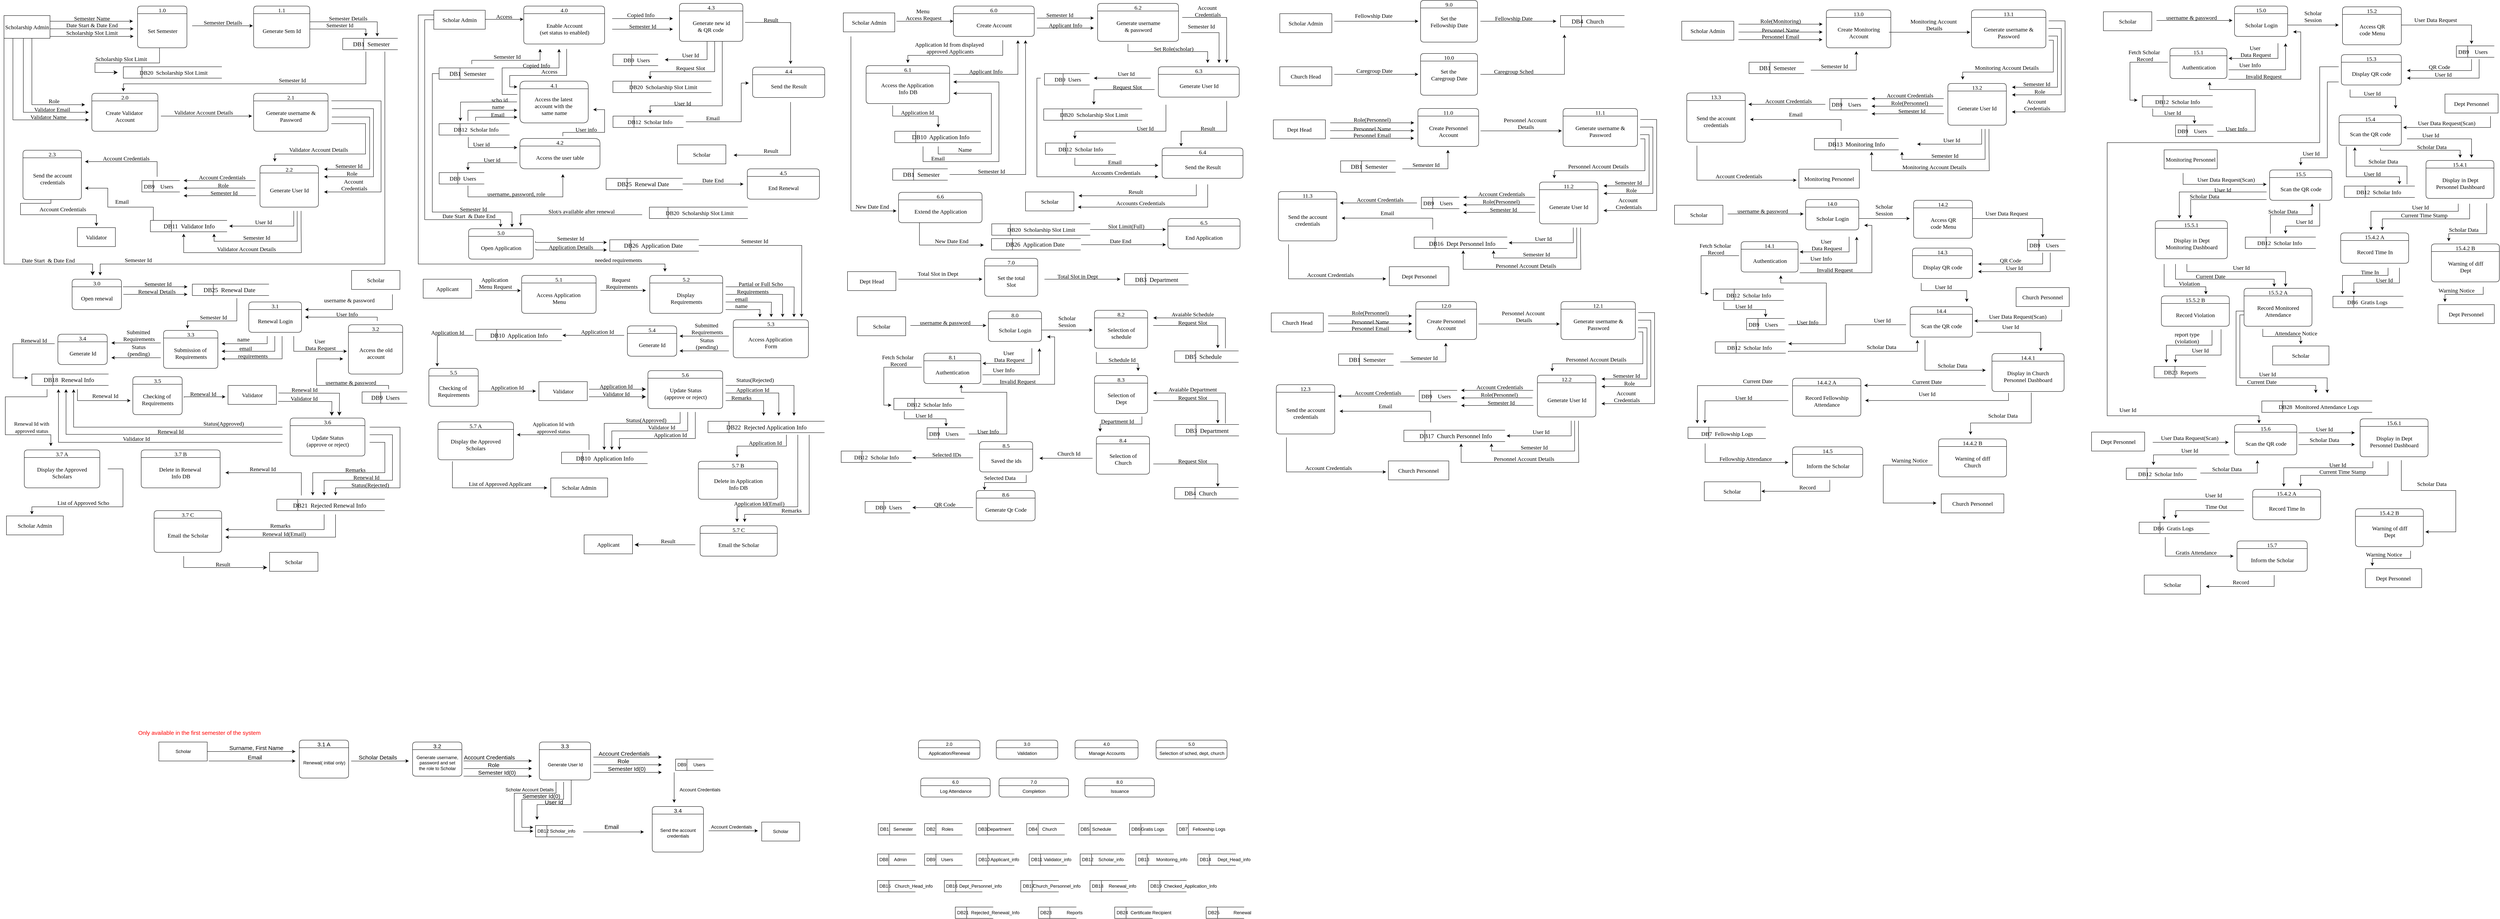 <mxfile version="27.0.4">
  <diagram name="Page-1" id="H9mCC4LKSI06X5eU0nQ4">
    <mxGraphModel dx="5704" dy="3156" grid="1" gridSize="10" guides="1" tooltips="1" connect="1" arrows="1" fold="1" page="1" pageScale="1" pageWidth="1100" pageHeight="1700" math="0" shadow="0">
      <root>
        <mxCell id="0" />
        <mxCell id="1" parent="0" />
        <mxCell id="bBNReim9IivtYAumU8x--395" value="DB9" style="html=1;dashed=0;whiteSpace=wrap;shape=mxgraph.dfd.dataStoreID;align=left;spacingLeft=3;points=[[0,0],[0.5,0],[1,0],[0,0.5],[1,0.5],[0,1],[0.5,1],[1,1]];" parent="1" vertex="1">
          <mxGeometry x="2444" y="2275" width="100" height="30" as="geometry" />
        </mxCell>
        <mxCell id="bBNReim9IivtYAumU8x--399" value="2.0" style="swimlane;fontStyle=0;childLayout=stackLayout;horizontal=1;startSize=20;fillColor=#ffffff;horizontalStack=0;resizeParent=1;resizeParentMax=0;resizeLast=0;collapsible=0;marginBottom=0;swimlaneFillColor=#ffffff;rounded=1;" parent="1" vertex="1">
          <mxGeometry x="2428" y="1975" width="162" height="50" as="geometry" />
        </mxCell>
        <mxCell id="bBNReim9IivtYAumU8x--400" value="Application/Renewal" style="text;html=1;align=center;verticalAlign=middle;resizable=0;points=[];autosize=1;strokeColor=none;fillColor=none;" parent="bBNReim9IivtYAumU8x--399" vertex="1">
          <mxGeometry y="20" width="162" height="30" as="geometry" />
        </mxCell>
        <mxCell id="bBNReim9IivtYAumU8x--401" value="3.0" style="swimlane;fontStyle=0;childLayout=stackLayout;horizontal=1;startSize=20;fillColor=#ffffff;horizontalStack=0;resizeParent=1;resizeParentMax=0;resizeLast=0;collapsible=0;marginBottom=0;swimlaneFillColor=#ffffff;rounded=1;" parent="1" vertex="1">
          <mxGeometry x="2633" y="1975" width="162" height="50" as="geometry" />
        </mxCell>
        <mxCell id="bBNReim9IivtYAumU8x--402" value="Validation" style="text;html=1;align=center;verticalAlign=middle;resizable=0;points=[];autosize=1;strokeColor=none;fillColor=none;" parent="bBNReim9IivtYAumU8x--401" vertex="1">
          <mxGeometry y="20" width="162" height="30" as="geometry" />
        </mxCell>
        <mxCell id="bBNReim9IivtYAumU8x--404" value="4.0" style="swimlane;fontStyle=0;childLayout=stackLayout;horizontal=1;startSize=20;fillColor=#ffffff;horizontalStack=0;resizeParent=1;resizeParentMax=0;resizeLast=0;collapsible=0;marginBottom=0;swimlaneFillColor=#ffffff;rounded=1;" parent="1" vertex="1">
          <mxGeometry x="2840.5" y="1975" width="166" height="50" as="geometry" />
        </mxCell>
        <mxCell id="bBNReim9IivtYAumU8x--405" value="Manage Accounts" style="text;html=1;align=center;verticalAlign=middle;resizable=0;points=[];autosize=1;strokeColor=none;fillColor=none;" parent="bBNReim9IivtYAumU8x--404" vertex="1">
          <mxGeometry y="20" width="166" height="30" as="geometry" />
        </mxCell>
        <mxCell id="bBNReim9IivtYAumU8x--406" value="5.0" style="swimlane;fontStyle=0;childLayout=stackLayout;horizontal=1;startSize=20;fillColor=#ffffff;horizontalStack=0;resizeParent=1;resizeParentMax=0;resizeLast=0;collapsible=0;marginBottom=0;swimlaneFillColor=#ffffff;rounded=1;" parent="1" vertex="1">
          <mxGeometry x="3054" y="1975" width="187" height="50" as="geometry" />
        </mxCell>
        <mxCell id="bBNReim9IivtYAumU8x--407" value="Selection of sched, dept, church" style="text;html=1;align=center;verticalAlign=middle;resizable=0;points=[];autosize=1;strokeColor=none;fillColor=none;" parent="bBNReim9IivtYAumU8x--406" vertex="1">
          <mxGeometry y="20" width="187" height="30" as="geometry" />
        </mxCell>
        <mxCell id="bBNReim9IivtYAumU8x--411" value="6.0" style="swimlane;fontStyle=0;childLayout=stackLayout;horizontal=1;startSize=20;fillColor=#ffffff;horizontalStack=0;resizeParent=1;resizeParentMax=0;resizeLast=0;collapsible=0;marginBottom=0;swimlaneFillColor=#ffffff;rounded=1;" parent="1" vertex="1">
          <mxGeometry x="2434" y="2075" width="183" height="50" as="geometry" />
        </mxCell>
        <mxCell id="bBNReim9IivtYAumU8x--412" value="Log Attendance" style="text;html=1;align=center;verticalAlign=middle;resizable=0;points=[];autosize=1;strokeColor=none;fillColor=none;" parent="bBNReim9IivtYAumU8x--411" vertex="1">
          <mxGeometry y="20" width="183" height="30" as="geometry" />
        </mxCell>
        <mxCell id="bBNReim9IivtYAumU8x--413" value="7.0" style="swimlane;fontStyle=0;childLayout=stackLayout;horizontal=1;startSize=20;fillColor=#ffffff;horizontalStack=0;resizeParent=1;resizeParentMax=0;resizeLast=0;collapsible=0;marginBottom=0;swimlaneFillColor=#ffffff;rounded=1;" parent="1" vertex="1">
          <mxGeometry x="2640.25" y="2075" width="183" height="50" as="geometry" />
        </mxCell>
        <mxCell id="bBNReim9IivtYAumU8x--414" value="Completion" style="text;html=1;align=center;verticalAlign=middle;resizable=0;points=[];autosize=1;strokeColor=none;fillColor=none;" parent="bBNReim9IivtYAumU8x--413" vertex="1">
          <mxGeometry y="20" width="183" height="30" as="geometry" />
        </mxCell>
        <mxCell id="bBNReim9IivtYAumU8x--415" value="8.0" style="swimlane;fontStyle=0;childLayout=stackLayout;horizontal=1;startSize=20;fillColor=#ffffff;horizontalStack=0;resizeParent=1;resizeParentMax=0;resizeLast=0;collapsible=0;marginBottom=0;swimlaneFillColor=#ffffff;rounded=1;" parent="1" vertex="1">
          <mxGeometry x="2866.5" y="2075" width="183" height="50" as="geometry" />
        </mxCell>
        <mxCell id="bBNReim9IivtYAumU8x--416" value="Issuance" style="text;html=1;align=center;verticalAlign=middle;resizable=0;points=[];autosize=1;strokeColor=none;fillColor=none;" parent="bBNReim9IivtYAumU8x--415" vertex="1">
          <mxGeometry y="20" width="183" height="30" as="geometry" />
        </mxCell>
        <mxCell id="bBNReim9IivtYAumU8x--417" value="Users" style="text;html=1;align=center;verticalAlign=middle;resizable=0;points=[];autosize=1;strokeColor=none;fillColor=none;" parent="1" vertex="1">
          <mxGeometry x="2477.75" y="2275" width="50" height="30" as="geometry" />
        </mxCell>
        <mxCell id="bBNReim9IivtYAumU8x--418" value="DB8" style="html=1;dashed=0;whiteSpace=wrap;shape=mxgraph.dfd.dataStoreID;align=left;spacingLeft=3;points=[[0,0],[0.5,0],[1,0],[0,0.5],[1,0.5],[0,1],[0.5,1],[1,1]];" parent="1" vertex="1">
          <mxGeometry x="2320" y="2275" width="100" height="30" as="geometry" />
        </mxCell>
        <mxCell id="bBNReim9IivtYAumU8x--419" value="Admin" style="text;html=1;align=center;verticalAlign=middle;resizable=0;points=[];autosize=1;strokeColor=none;fillColor=none;" parent="1" vertex="1">
          <mxGeometry x="2350" y="2275" width="60" height="30" as="geometry" />
        </mxCell>
        <mxCell id="bBNReim9IivtYAumU8x--420" value="DB2" style="html=1;dashed=0;whiteSpace=wrap;shape=mxgraph.dfd.dataStoreID;align=left;spacingLeft=3;points=[[0,0],[0.5,0],[1,0],[0,0.5],[1,0.5],[0,1],[0.5,1],[1,1]];" parent="1" vertex="1">
          <mxGeometry x="2444" y="2195" width="100" height="30" as="geometry" />
        </mxCell>
        <mxCell id="bBNReim9IivtYAumU8x--421" value="Roles" style="text;html=1;align=center;verticalAlign=middle;resizable=0;points=[];autosize=1;strokeColor=none;fillColor=none;" parent="1" vertex="1">
          <mxGeometry x="2479" y="2195" width="50" height="30" as="geometry" />
        </mxCell>
        <mxCell id="bBNReim9IivtYAumU8x--422" value="DB3" style="html=1;dashed=0;whiteSpace=wrap;shape=mxgraph.dfd.dataStoreID;align=left;spacingLeft=3;points=[[0,0],[0.5,0],[1,0],[0,0.5],[1,0.5],[0,1],[0.5,1],[1,1]];" parent="1" vertex="1">
          <mxGeometry x="2579.75" y="2195" width="100" height="30" as="geometry" />
        </mxCell>
        <mxCell id="bBNReim9IivtYAumU8x--423" value="Department" style="text;html=1;align=center;verticalAlign=middle;resizable=0;points=[];autosize=1;strokeColor=none;fillColor=none;" parent="1" vertex="1">
          <mxGeometry x="2594.75" y="2195" width="90" height="30" as="geometry" />
        </mxCell>
        <mxCell id="bBNReim9IivtYAumU8x--424" value="DB5" style="html=1;dashed=0;whiteSpace=wrap;shape=mxgraph.dfd.dataStoreID;align=left;spacingLeft=3;points=[[0,0],[0.5,0],[1,0],[0,0.5],[1,0.5],[0,1],[0.5,1],[1,1]];" parent="1" vertex="1">
          <mxGeometry x="2850.38" y="2195" width="100" height="30" as="geometry" />
        </mxCell>
        <mxCell id="bBNReim9IivtYAumU8x--425" value="Schedule" style="text;html=1;align=center;verticalAlign=middle;resizable=0;points=[];autosize=1;strokeColor=none;fillColor=none;" parent="1" vertex="1">
          <mxGeometry x="2875.38" y="2195" width="70" height="30" as="geometry" />
        </mxCell>
        <mxCell id="bBNReim9IivtYAumU8x--427" value="DB6" style="html=1;dashed=0;whiteSpace=wrap;shape=mxgraph.dfd.dataStoreID;align=left;spacingLeft=3;points=[[0,0],[0.5,0],[1,0],[0,0.5],[1,0.5],[0,1],[0.5,1],[1,1]];" parent="1" vertex="1">
          <mxGeometry x="2984" y="2195" width="100" height="30" as="geometry" />
        </mxCell>
        <mxCell id="bBNReim9IivtYAumU8x--428" value="Gratis Logs" style="text;html=1;align=center;verticalAlign=middle;resizable=0;points=[];autosize=1;strokeColor=none;fillColor=none;" parent="1" vertex="1">
          <mxGeometry x="3004" y="2195" width="80" height="30" as="geometry" />
        </mxCell>
        <mxCell id="bBNReim9IivtYAumU8x--429" value="DB7" style="html=1;dashed=0;whiteSpace=wrap;shape=mxgraph.dfd.dataStoreID;align=left;spacingLeft=3;points=[[0,0],[0.5,0],[1,0],[0,0.5],[1,0.5],[0,1],[0.5,1],[1,1]];" parent="1" vertex="1">
          <mxGeometry x="3109" y="2195" width="100" height="30" as="geometry" />
        </mxCell>
        <mxCell id="bBNReim9IivtYAumU8x--430" value="Fellowship Logs" style="text;html=1;align=center;verticalAlign=middle;resizable=0;points=[];autosize=1;strokeColor=none;fillColor=none;" parent="1" vertex="1">
          <mxGeometry x="3138" y="2195" width="110" height="30" as="geometry" />
        </mxCell>
        <mxCell id="bBNReim9IivtYAumU8x--432" value="DB1" style="html=1;dashed=0;whiteSpace=wrap;shape=mxgraph.dfd.dataStoreID;align=left;spacingLeft=3;points=[[0,0],[0.5,0],[1,0],[0,0.5],[1,0.5],[0,1],[0.5,1],[1,1]];" parent="1" vertex="1">
          <mxGeometry x="2322" y="2195" width="100" height="30" as="geometry" />
        </mxCell>
        <mxCell id="bBNReim9IivtYAumU8x--433" value="Semester" style="text;html=1;align=center;verticalAlign=middle;resizable=0;points=[];autosize=1;strokeColor=none;fillColor=none;" parent="1" vertex="1">
          <mxGeometry x="2352" y="2195" width="70" height="30" as="geometry" />
        </mxCell>
        <mxCell id="bBNReim9IivtYAumU8x--434" value="DB11" style="html=1;dashed=0;whiteSpace=wrap;shape=mxgraph.dfd.dataStoreID;align=left;spacingLeft=3;points=[[0,0],[0.5,0],[1,0],[0,0.5],[1,0.5],[0,1],[0.5,1],[1,1]];" parent="1" vertex="1">
          <mxGeometry x="2719.5" y="2275" width="100" height="30" as="geometry" />
        </mxCell>
        <mxCell id="bBNReim9IivtYAumU8x--435" value="Validator_info" style="text;html=1;align=center;verticalAlign=middle;resizable=0;points=[];autosize=1;strokeColor=none;fillColor=none;" parent="1" vertex="1">
          <mxGeometry x="2744" y="2275" width="100" height="30" as="geometry" />
        </mxCell>
        <mxCell id="bBNReim9IivtYAumU8x--436" value="DB12" style="html=1;dashed=0;whiteSpace=wrap;shape=mxgraph.dfd.dataStoreID;align=left;spacingLeft=3;points=[[0,0],[0.5,0],[1,0],[0,0.5],[1,0.5],[0,1],[0.5,1],[1,1]];" parent="1" vertex="1">
          <mxGeometry x="2854" y="2275" width="119" height="30" as="geometry" />
        </mxCell>
        <mxCell id="bBNReim9IivtYAumU8x--437" value="Scholar_info" style="text;html=1;align=center;verticalAlign=middle;resizable=0;points=[];autosize=1;strokeColor=none;fillColor=none;" parent="1" vertex="1">
          <mxGeometry x="2889.5" y="2275" width="90" height="30" as="geometry" />
        </mxCell>
        <mxCell id="bBNReim9IivtYAumU8x--438" value="DB16" style="html=1;dashed=0;whiteSpace=wrap;shape=mxgraph.dfd.dataStoreID;align=left;spacingLeft=3;points=[[0,0],[0.5,0],[1,0],[0,0.5],[1,0.5],[0,1],[0.5,1],[1,1]];" parent="1" vertex="1">
          <mxGeometry x="2496.25" y="2345" width="100" height="30" as="geometry" />
        </mxCell>
        <mxCell id="bBNReim9IivtYAumU8x--439" value="Dept_Personnel_info" style="text;html=1;align=center;verticalAlign=middle;resizable=0;points=[];autosize=1;strokeColor=none;fillColor=none;" parent="1" vertex="1">
          <mxGeometry x="2520.75" y="2345" width="140" height="30" as="geometry" />
        </mxCell>
        <mxCell id="bBNReim9IivtYAumU8x--440" value="DB17" style="html=1;dashed=0;whiteSpace=wrap;shape=mxgraph.dfd.dataStoreID;align=left;spacingLeft=3;points=[[0,0],[0.5,0],[1,0],[0,0.5],[1,0.5],[0,1],[0.5,1],[1,1]];" parent="1" vertex="1">
          <mxGeometry x="2697.5" y="2345" width="100" height="30" as="geometry" />
        </mxCell>
        <mxCell id="bBNReim9IivtYAumU8x--441" value="Church_Personnel_info" style="text;html=1;align=center;verticalAlign=middle;resizable=0;points=[];autosize=1;strokeColor=none;fillColor=none;" parent="1" vertex="1">
          <mxGeometry x="2717" y="2345" width="150" height="30" as="geometry" />
        </mxCell>
        <mxCell id="bBNReim9IivtYAumU8x--442" value="DB14" style="html=1;dashed=0;whiteSpace=wrap;shape=mxgraph.dfd.dataStoreID;align=left;spacingLeft=3;points=[[0,0],[0.5,0],[1,0],[0,0.5],[1,0.5],[0,1],[0.5,1],[1,1]];" parent="1" vertex="1">
          <mxGeometry x="3164" y="2275" width="100" height="30" as="geometry" />
        </mxCell>
        <mxCell id="bBNReim9IivtYAumU8x--443" value="Dept_Head_info" style="text;html=1;align=center;verticalAlign=middle;resizable=0;points=[];autosize=1;strokeColor=none;fillColor=none;" parent="1" vertex="1">
          <mxGeometry x="3203.5" y="2275" width="110" height="30" as="geometry" />
        </mxCell>
        <mxCell id="bBNReim9IivtYAumU8x--444" value="DB15" style="html=1;dashed=0;whiteSpace=wrap;shape=mxgraph.dfd.dataStoreID;align=left;spacingLeft=3;points=[[0,0],[0.5,0],[1,0],[0,0.5],[1,0.5],[0,1],[0.5,1],[1,1]];" parent="1" vertex="1">
          <mxGeometry x="2320" y="2345" width="100" height="30" as="geometry" />
        </mxCell>
        <mxCell id="bBNReim9IivtYAumU8x--445" value="Church_Head_info" style="text;html=1;align=center;verticalAlign=middle;resizable=0;points=[];autosize=1;strokeColor=none;fillColor=none;" parent="1" vertex="1">
          <mxGeometry x="2354.5" y="2345" width="120" height="30" as="geometry" />
        </mxCell>
        <mxCell id="bBNReim9IivtYAumU8x--446" value="DB13" style="html=1;dashed=0;whiteSpace=wrap;shape=mxgraph.dfd.dataStoreID;align=left;spacingLeft=3;points=[[0,0],[0.5,0],[1,0],[0,0.5],[1,0.5],[0,1],[0.5,1],[1,1]];" parent="1" vertex="1">
          <mxGeometry x="3000.5" y="2275" width="100" height="30" as="geometry" />
        </mxCell>
        <mxCell id="bBNReim9IivtYAumU8x--447" value="Monitoring_info" style="text;html=1;align=center;verticalAlign=middle;resizable=0;points=[];autosize=1;strokeColor=none;fillColor=none;" parent="1" vertex="1">
          <mxGeometry x="3040" y="2275" width="110" height="30" as="geometry" />
        </mxCell>
        <mxCell id="bBNReim9IivtYAumU8x--448" value="DB10" style="html=1;dashed=0;whiteSpace=wrap;shape=mxgraph.dfd.dataStoreID;align=left;spacingLeft=3;points=[[0,0],[0.5,0],[1,0],[0,0.5],[1,0.5],[0,1],[0.5,1],[1,1]];" parent="1" vertex="1">
          <mxGeometry x="2580.5" y="2275" width="100" height="30" as="geometry" />
        </mxCell>
        <mxCell id="bBNReim9IivtYAumU8x--449" value="Applicant_info" style="text;html=1;align=center;verticalAlign=middle;resizable=0;points=[];autosize=1;strokeColor=none;fillColor=none;" parent="1" vertex="1">
          <mxGeometry x="2605" y="2275" width="100" height="30" as="geometry" />
        </mxCell>
        <mxCell id="RpUNXSWF-gNv1XYwJZ2Y-1" value="DB4" style="html=1;dashed=0;whiteSpace=wrap;shape=mxgraph.dfd.dataStoreID;align=left;spacingLeft=3;points=[[0,0],[0.5,0],[1,0],[0,0.5],[1,0.5],[0,1],[0.5,1],[1,1]];" parent="1" vertex="1">
          <mxGeometry x="2713.25" y="2195" width="100" height="30" as="geometry" />
        </mxCell>
        <mxCell id="RpUNXSWF-gNv1XYwJZ2Y-2" value="Church" style="text;html=1;align=center;verticalAlign=middle;resizable=0;points=[];autosize=1;strokeColor=none;fillColor=none;" parent="1" vertex="1">
          <mxGeometry x="2743.25" y="2195" width="60" height="30" as="geometry" />
        </mxCell>
        <mxCell id="RpUNXSWF-gNv1XYwJZ2Y-3" value="DB19" style="html=1;dashed=0;whiteSpace=wrap;shape=mxgraph.dfd.dataStoreID;align=left;spacingLeft=3;points=[[0,0],[0.5,0],[1,0],[0,0.5],[1,0.5],[0,1],[0.5,1],[1,1]];" parent="1" vertex="1">
          <mxGeometry x="3034" y="2345" width="100" height="30" as="geometry" />
        </mxCell>
        <mxCell id="RpUNXSWF-gNv1XYwJZ2Y-4" value="Checked_Application_Info" style="text;html=1;align=center;verticalAlign=middle;resizable=0;points=[];autosize=1;strokeColor=none;fillColor=none;" parent="1" vertex="1">
          <mxGeometry x="3064" y="2345" width="160" height="30" as="geometry" />
        </mxCell>
        <mxCell id="RpUNXSWF-gNv1XYwJZ2Y-9" value="DB21" style="html=1;dashed=0;whiteSpace=wrap;shape=mxgraph.dfd.dataStoreID;align=left;spacingLeft=3;points=[[0,0],[0.5,0],[1,0],[0,0.5],[1,0.5],[0,1],[0.5,1],[1,1]];" parent="1" vertex="1">
          <mxGeometry x="2525" y="2415" width="100" height="30" as="geometry" />
        </mxCell>
        <mxCell id="RpUNXSWF-gNv1XYwJZ2Y-10" value="Rejected_Renewal_Info" style="text;html=1;align=center;verticalAlign=middle;resizable=0;points=[];autosize=1;strokeColor=none;fillColor=none;" parent="1" vertex="1">
          <mxGeometry x="2555" y="2415" width="150" height="30" as="geometry" />
        </mxCell>
        <mxCell id="RpUNXSWF-gNv1XYwJZ2Y-11" value="DB18" style="html=1;dashed=0;whiteSpace=wrap;shape=mxgraph.dfd.dataStoreID;align=left;spacingLeft=3;points=[[0,0],[0.5,0],[1,0],[0,0.5],[1,0.5],[0,1],[0.5,1],[1,1]];" parent="1" vertex="1">
          <mxGeometry x="2880" y="2345" width="100" height="30" as="geometry" />
        </mxCell>
        <mxCell id="RpUNXSWF-gNv1XYwJZ2Y-12" value="Renewal_info" style="text;html=1;align=center;verticalAlign=middle;resizable=0;points=[];autosize=1;strokeColor=none;fillColor=none;" parent="1" vertex="1">
          <mxGeometry x="2915" y="2345" width="100" height="30" as="geometry" />
        </mxCell>
        <mxCell id="RpUNXSWF-gNv1XYwJZ2Y-14" value="DB24" style="html=1;dashed=0;whiteSpace=wrap;shape=mxgraph.dfd.dataStoreID;align=left;spacingLeft=3;points=[[0,0],[0.5,0],[1,0],[0,0.5],[1,0.5],[0,1],[0.5,1],[1,1]];" parent="1" vertex="1">
          <mxGeometry x="2945" y="2415" width="100" height="30" as="geometry" />
        </mxCell>
        <mxCell id="RpUNXSWF-gNv1XYwJZ2Y-15" value="Certificate Recipient" style="text;html=1;align=center;verticalAlign=middle;resizable=0;points=[];autosize=1;strokeColor=none;fillColor=none;" parent="1" vertex="1">
          <mxGeometry x="2974.5" y="2415" width="130" height="30" as="geometry" />
        </mxCell>
        <mxCell id="RpUNXSWF-gNv1XYwJZ2Y-16" value="DB23" style="html=1;dashed=0;whiteSpace=wrap;shape=mxgraph.dfd.dataStoreID;align=left;spacingLeft=3;points=[[0,0],[0.5,0],[1,0],[0,0.5],[1,0.5],[0,1],[0.5,1],[1,1]];" parent="1" vertex="1">
          <mxGeometry x="2744" y="2415" width="100" height="30" as="geometry" />
        </mxCell>
        <mxCell id="RpUNXSWF-gNv1XYwJZ2Y-17" value="Reports" style="text;html=1;align=center;verticalAlign=middle;resizable=0;points=[];autosize=1;strokeColor=none;fillColor=none;" parent="1" vertex="1">
          <mxGeometry x="2803.5" y="2415" width="70" height="30" as="geometry" />
        </mxCell>
        <mxCell id="RpUNXSWF-gNv1XYwJZ2Y-203" value="DB25" style="html=1;dashed=0;whiteSpace=wrap;shape=mxgraph.dfd.dataStoreID;align=left;spacingLeft=3;points=[[0,0],[0.5,0],[1,0],[0,0.5],[1,0.5],[0,1],[0.5,1],[1,1]];" parent="1" vertex="1">
          <mxGeometry x="3186" y="2415" width="100" height="30" as="geometry" />
        </mxCell>
        <mxCell id="RpUNXSWF-gNv1XYwJZ2Y-204" value="Renewal" style="text;html=1;align=center;verticalAlign=middle;resizable=0;points=[];autosize=1;strokeColor=none;fillColor=none;" parent="1" vertex="1">
          <mxGeometry x="3245.5" y="2415" width="70" height="30" as="geometry" />
        </mxCell>
        <mxCell id="RpUNXSWF-gNv1XYwJZ2Y-266" value="3.1 A" style="swimlane;fontStyle=0;childLayout=stackLayout;horizontal=1;startSize=20;fillColor=#ffffff;horizontalStack=0;resizeParent=1;resizeParentMax=0;resizeLast=0;collapsible=0;marginBottom=0;swimlaneFillColor=#ffffff;rounded=1;fontSize=15;" parent="1" vertex="1">
          <mxGeometry x="796.5" y="1975" width="130" height="100" as="geometry" />
        </mxCell>
        <mxCell id="RpUNXSWF-gNv1XYwJZ2Y-267" value="Renewal( initial only)" style="text;html=1;align=center;verticalAlign=middle;resizable=0;points=[];autosize=1;strokeColor=none;fillColor=none;perimeterSpacing=0;spacingTop=30;spacingBottom=30;" parent="RpUNXSWF-gNv1XYwJZ2Y-266" vertex="1">
          <mxGeometry y="20" width="130" height="80" as="geometry" />
        </mxCell>
        <mxCell id="RpUNXSWF-gNv1XYwJZ2Y-268" style="edgeStyle=orthogonalEdgeStyle;rounded=0;orthogonalLoop=1;jettySize=auto;html=1;exitX=1;exitY=0.5;exitDx=0;exitDy=0;" parent="1" source="RpUNXSWF-gNv1XYwJZ2Y-269" edge="1">
          <mxGeometry relative="1" as="geometry">
            <mxPoint x="786.5" y="2005" as="targetPoint" />
            <Array as="points">
              <mxPoint x="746.5" y="2005" />
            </Array>
          </mxGeometry>
        </mxCell>
        <mxCell id="RpUNXSWF-gNv1XYwJZ2Y-269" value="Scholar" style="html=1;dashed=0;whiteSpace=wrap;" parent="1" vertex="1">
          <mxGeometry x="426.5" y="1980" width="127.5" height="50" as="geometry" />
        </mxCell>
        <mxCell id="RpUNXSWF-gNv1XYwJZ2Y-270" value="&lt;span style=&quot;font-size: 15px;&quot;&gt;Surname, First Name&lt;/span&gt;" style="text;html=1;align=center;verticalAlign=middle;resizable=0;points=[];autosize=1;strokeColor=none;fillColor=none;" parent="1" vertex="1">
          <mxGeometry x="597.5" y="1980" width="170" height="30" as="geometry" />
        </mxCell>
        <mxCell id="RpUNXSWF-gNv1XYwJZ2Y-271" value="&lt;span style=&quot;font-size: 15px;&quot;&gt;Email&lt;/span&gt;" style="text;html=1;align=center;verticalAlign=middle;resizable=0;points=[];autosize=1;strokeColor=none;fillColor=none;" parent="1" vertex="1">
          <mxGeometry x="648.5" y="2005" width="60" height="30" as="geometry" />
        </mxCell>
        <mxCell id="RpUNXSWF-gNv1XYwJZ2Y-272" style="edgeStyle=orthogonalEdgeStyle;rounded=0;orthogonalLoop=1;jettySize=auto;html=1;exitX=1;exitY=0.5;exitDx=0;exitDy=0;" parent="1" edge="1">
          <mxGeometry relative="1" as="geometry">
            <mxPoint x="786.5" y="2030" as="targetPoint" />
            <mxPoint x="558" y="2030" as="sourcePoint" />
            <Array as="points">
              <mxPoint x="750" y="2030" />
            </Array>
          </mxGeometry>
        </mxCell>
        <mxCell id="RpUNXSWF-gNv1XYwJZ2Y-273" value="&lt;span style=&quot;font-size: 15px;&quot;&gt;Only available in the first semester of the system&lt;/span&gt;" style="text;html=1;align=center;verticalAlign=middle;resizable=0;points=[];autosize=1;strokeColor=none;fillColor=none;fontColor=light-dark(#ff0000, #ededed);" parent="1" vertex="1">
          <mxGeometry x="358" y="1940" width="350" height="30" as="geometry" />
        </mxCell>
        <mxCell id="RpUNXSWF-gNv1XYwJZ2Y-274" style="edgeStyle=orthogonalEdgeStyle;rounded=0;orthogonalLoop=1;jettySize=auto;html=1;" parent="1" edge="1">
          <mxGeometry relative="1" as="geometry">
            <mxPoint x="1409.5" y="2029.71" as="targetPoint" />
            <mxPoint x="1229.5" y="2029.71" as="sourcePoint" />
          </mxGeometry>
        </mxCell>
        <mxCell id="RpUNXSWF-gNv1XYwJZ2Y-275" value="3.2" style="swimlane;fontStyle=0;childLayout=stackLayout;horizontal=1;startSize=20;fillColor=#ffffff;horizontalStack=0;resizeParent=1;resizeParentMax=0;resizeLast=0;collapsible=0;marginBottom=0;swimlaneFillColor=#ffffff;rounded=1;fontSize=15;" parent="1" vertex="1">
          <mxGeometry x="1095" y="1980" width="130" height="90" as="geometry" />
        </mxCell>
        <mxCell id="RpUNXSWF-gNv1XYwJZ2Y-276" value="Generate username,&lt;div&gt;&lt;span style=&quot;background-color: transparent; color: light-dark(rgb(0, 0, 0), rgb(255, 255, 255));&quot;&gt;password and set&lt;/span&gt;&lt;div&gt;the role to Scholar&lt;/div&gt;&lt;/div&gt;" style="text;html=1;align=center;verticalAlign=middle;resizable=0;points=[];autosize=1;strokeColor=none;fillColor=none;perimeterSpacing=0;spacingTop=10;spacingBottom=10;" parent="RpUNXSWF-gNv1XYwJZ2Y-275" vertex="1">
          <mxGeometry y="20" width="130" height="70" as="geometry" />
        </mxCell>
        <mxCell id="RpUNXSWF-gNv1XYwJZ2Y-277" style="edgeStyle=orthogonalEdgeStyle;rounded=0;orthogonalLoop=1;jettySize=auto;html=1;" parent="1" edge="1">
          <mxGeometry relative="1" as="geometry">
            <mxPoint x="1085.25" y="2030.0" as="targetPoint" />
            <mxPoint x="933.25" y="2030.18" as="sourcePoint" />
            <Array as="points">
              <mxPoint x="1025.25" y="2030.0" />
            </Array>
          </mxGeometry>
        </mxCell>
        <mxCell id="RpUNXSWF-gNv1XYwJZ2Y-278" value="&lt;span style=&quot;font-size: 15px;&quot;&gt;Scholar Details&lt;/span&gt;" style="text;html=1;align=center;verticalAlign=middle;resizable=0;points=[];autosize=1;strokeColor=none;fillColor=none;" parent="1" vertex="1">
          <mxGeometry x="942.5" y="2005" width="120" height="30" as="geometry" />
        </mxCell>
        <mxCell id="RpUNXSWF-gNv1XYwJZ2Y-279" value="DB9" style="html=1;dashed=0;whiteSpace=wrap;shape=mxgraph.dfd.dataStoreID;align=left;spacingLeft=3;points=[[0,0],[0.5,0],[1,0],[0,0.5],[1,0.5],[0,1],[0.5,1],[1,1]];" parent="1" vertex="1">
          <mxGeometry x="1788" y="2025" width="100" height="30" as="geometry" />
        </mxCell>
        <mxCell id="RpUNXSWF-gNv1XYwJZ2Y-280" style="edgeStyle=orthogonalEdgeStyle;rounded=0;orthogonalLoop=1;jettySize=auto;html=1;" parent="1" edge="1">
          <mxGeometry relative="1" as="geometry">
            <mxPoint x="1784.33" y="2140" as="targetPoint" />
            <mxPoint x="1784.33" y="2060" as="sourcePoint" />
          </mxGeometry>
        </mxCell>
        <mxCell id="RpUNXSWF-gNv1XYwJZ2Y-281" value="Users" style="text;html=1;align=center;verticalAlign=middle;resizable=0;points=[];autosize=1;strokeColor=none;fillColor=none;" parent="1" vertex="1">
          <mxGeometry x="1824.5" y="2025" width="50" height="30" as="geometry" />
        </mxCell>
        <mxCell id="RpUNXSWF-gNv1XYwJZ2Y-282" value="DB12" style="html=1;dashed=0;whiteSpace=wrap;shape=mxgraph.dfd.dataStoreID;align=left;spacingLeft=3;points=[[0,0],[0.5,0],[1,0],[0,0.5],[1,0.5],[0,1],[0.5,1],[1,1]];" parent="1" vertex="1">
          <mxGeometry x="1419" y="2200" width="100" height="30" as="geometry" />
        </mxCell>
        <mxCell id="RpUNXSWF-gNv1XYwJZ2Y-283" value="&lt;span style=&quot;font-size: 15px;&quot;&gt;Account Credentials&lt;/span&gt;" style="text;html=1;align=center;verticalAlign=middle;resizable=0;points=[];autosize=1;strokeColor=none;fillColor=none;" parent="1" vertex="1">
          <mxGeometry x="1216.5" y="2005" width="160" height="30" as="geometry" />
        </mxCell>
        <mxCell id="RpUNXSWF-gNv1XYwJZ2Y-284" value="&lt;span style=&quot;font-size: 15px;&quot;&gt;Role&lt;/span&gt;" style="text;html=1;align=center;verticalAlign=middle;resizable=0;points=[];autosize=1;strokeColor=none;fillColor=none;" parent="1" vertex="1">
          <mxGeometry x="1282.5" y="2025" width="50" height="30" as="geometry" />
        </mxCell>
        <mxCell id="RpUNXSWF-gNv1XYwJZ2Y-285" value="3.3" style="swimlane;fontStyle=0;childLayout=stackLayout;horizontal=1;startSize=20;fillColor=#ffffff;horizontalStack=0;resizeParent=1;resizeParentMax=0;resizeLast=0;collapsible=0;marginBottom=0;swimlaneFillColor=#ffffff;rounded=1;fontSize=15;" parent="1" vertex="1">
          <mxGeometry x="1429" y="1980" width="135" height="100" as="geometry" />
        </mxCell>
        <mxCell id="RpUNXSWF-gNv1XYwJZ2Y-286" value="Generate User Id" style="text;html=1;align=center;verticalAlign=middle;resizable=0;points=[];autosize=1;strokeColor=none;fillColor=none;perimeterSpacing=0;spacingTop=30;spacingBottom=30;" parent="RpUNXSWF-gNv1XYwJZ2Y-285" vertex="1">
          <mxGeometry y="20" width="135" height="80" as="geometry" />
        </mxCell>
        <mxCell id="RpUNXSWF-gNv1XYwJZ2Y-287" style="edgeStyle=orthogonalEdgeStyle;rounded=0;orthogonalLoop=1;jettySize=auto;html=1;" parent="1" edge="1">
          <mxGeometry relative="1" as="geometry">
            <mxPoint x="1409.5" y="2050" as="targetPoint" />
            <mxPoint x="1229.5" y="2050" as="sourcePoint" />
          </mxGeometry>
        </mxCell>
        <mxCell id="RpUNXSWF-gNv1XYwJZ2Y-292" style="edgeStyle=orthogonalEdgeStyle;rounded=0;orthogonalLoop=1;jettySize=auto;html=1;" parent="1" edge="1">
          <mxGeometry relative="1" as="geometry">
            <mxPoint x="1409.5" y="2070" as="targetPoint" />
            <mxPoint x="1229.5" y="2070" as="sourcePoint" />
          </mxGeometry>
        </mxCell>
        <mxCell id="RpUNXSWF-gNv1XYwJZ2Y-293" value="&lt;font style=&quot;font-size: 15px;&quot;&gt;Semester Id(0)&lt;/font&gt;" style="text;html=1;align=center;verticalAlign=middle;resizable=0;points=[];autosize=1;strokeColor=none;fillColor=none;" parent="1" vertex="1">
          <mxGeometry x="1256.5" y="2045" width="120" height="30" as="geometry" />
        </mxCell>
        <mxCell id="RpUNXSWF-gNv1XYwJZ2Y-294" style="edgeStyle=orthogonalEdgeStyle;rounded=0;orthogonalLoop=1;jettySize=auto;html=1;" parent="1" edge="1">
          <mxGeometry relative="1" as="geometry">
            <mxPoint x="1751.5" y="2019.71" as="targetPoint" />
            <mxPoint x="1571.5" y="2019.71" as="sourcePoint" />
          </mxGeometry>
        </mxCell>
        <mxCell id="RpUNXSWF-gNv1XYwJZ2Y-295" value="&lt;span style=&quot;font-size: 15px;&quot;&gt;Role&lt;/span&gt;" style="text;html=1;align=center;verticalAlign=middle;resizable=0;points=[];autosize=1;strokeColor=none;fillColor=none;" parent="1" vertex="1">
          <mxGeometry x="1624.5" y="2015" width="50" height="30" as="geometry" />
        </mxCell>
        <mxCell id="RpUNXSWF-gNv1XYwJZ2Y-296" style="edgeStyle=orthogonalEdgeStyle;rounded=0;orthogonalLoop=1;jettySize=auto;html=1;" parent="1" edge="1">
          <mxGeometry relative="1" as="geometry">
            <mxPoint x="1751.5" y="2040" as="targetPoint" />
            <mxPoint x="1571.5" y="2040" as="sourcePoint" />
          </mxGeometry>
        </mxCell>
        <mxCell id="RpUNXSWF-gNv1XYwJZ2Y-297" style="edgeStyle=orthogonalEdgeStyle;rounded=0;orthogonalLoop=1;jettySize=auto;html=1;" parent="1" edge="1">
          <mxGeometry relative="1" as="geometry">
            <mxPoint x="1751.5" y="2060" as="targetPoint" />
            <mxPoint x="1571.5" y="2060" as="sourcePoint" />
          </mxGeometry>
        </mxCell>
        <mxCell id="RpUNXSWF-gNv1XYwJZ2Y-298" value="&lt;font style=&quot;font-size: 15px;&quot;&gt;Semester Id(0)&lt;/font&gt;" style="text;html=1;align=center;verticalAlign=middle;resizable=0;points=[];autosize=1;strokeColor=none;fillColor=none;" parent="1" vertex="1">
          <mxGeometry x="1598.5" y="2035" width="120" height="30" as="geometry" />
        </mxCell>
        <mxCell id="RpUNXSWF-gNv1XYwJZ2Y-299" value="Scholar_info" style="text;html=1;align=center;verticalAlign=middle;resizable=0;points=[];autosize=1;strokeColor=none;fillColor=none;" parent="1" vertex="1">
          <mxGeometry x="1444.75" y="2200" width="90" height="30" as="geometry" />
        </mxCell>
        <mxCell id="RpUNXSWF-gNv1XYwJZ2Y-300" style="edgeStyle=orthogonalEdgeStyle;rounded=0;orthogonalLoop=1;jettySize=auto;html=1;exitX=0.744;exitY=1.029;exitDx=0;exitDy=0;exitPerimeter=0;" parent="1" edge="1">
          <mxGeometry relative="1" as="geometry">
            <mxPoint x="1423" y="2185" as="targetPoint" />
            <mxPoint x="1513" y="2080" as="sourcePoint" />
            <Array as="points">
              <mxPoint x="1513" y="2145" />
              <mxPoint x="1423" y="2145" />
            </Array>
          </mxGeometry>
        </mxCell>
        <mxCell id="RpUNXSWF-gNv1XYwJZ2Y-301" value="&lt;font style=&quot;font-size: 15px;&quot;&gt;User Id&lt;/font&gt;" style="text;html=1;align=center;verticalAlign=middle;resizable=0;points=[];autosize=1;strokeColor=none;fillColor=none;" parent="1" vertex="1">
          <mxGeometry x="1432" y="2123" width="70" height="30" as="geometry" />
        </mxCell>
        <mxCell id="RpUNXSWF-gNv1XYwJZ2Y-302" style="edgeStyle=orthogonalEdgeStyle;rounded=0;orthogonalLoop=1;jettySize=auto;html=1;" parent="1" edge="1">
          <mxGeometry relative="1" as="geometry">
            <mxPoint x="1413" y="2205" as="targetPoint" />
            <mxPoint x="1493" y="2085" as="sourcePoint" />
            <Array as="points">
              <mxPoint x="1493" y="2131" />
              <mxPoint x="1383" y="2131" />
              <mxPoint x="1383" y="2205" />
            </Array>
          </mxGeometry>
        </mxCell>
        <mxCell id="RpUNXSWF-gNv1XYwJZ2Y-303" value="&lt;font style=&quot;font-size: 15px;&quot;&gt;Semester Id(0)&lt;/font&gt;" style="text;html=1;align=center;verticalAlign=middle;resizable=0;points=[];autosize=1;strokeColor=none;fillColor=none;" parent="1" vertex="1">
          <mxGeometry x="1374" y="2107" width="120" height="30" as="geometry" />
        </mxCell>
        <mxCell id="RpUNXSWF-gNv1XYwJZ2Y-304" style="edgeStyle=orthogonalEdgeStyle;rounded=0;orthogonalLoop=1;jettySize=auto;html=1;" parent="1" edge="1">
          <mxGeometry relative="1" as="geometry">
            <mxPoint x="1413" y="2215" as="targetPoint" />
            <mxPoint x="1473" y="2085" as="sourcePoint" />
            <Array as="points">
              <mxPoint x="1473" y="2115" />
              <mxPoint x="1363" y="2115" />
              <mxPoint x="1363" y="2215" />
            </Array>
          </mxGeometry>
        </mxCell>
        <mxCell id="RpUNXSWF-gNv1XYwJZ2Y-305" value="Scholar Account Details" style="text;html=1;align=center;verticalAlign=middle;resizable=0;points=[];autosize=1;strokeColor=none;fillColor=none;" parent="1" vertex="1">
          <mxGeometry x="1328" y="2091" width="150" height="30" as="geometry" />
        </mxCell>
        <mxCell id="RpUNXSWF-gNv1XYwJZ2Y-306" value="&lt;font style=&quot;font-size: 15px;&quot;&gt;Account Credentials&lt;/font&gt;" style="text;html=1;align=center;verticalAlign=middle;resizable=0;points=[];autosize=1;strokeColor=none;fillColor=none;" parent="1" vertex="1">
          <mxGeometry x="1571.5" y="1995" width="160" height="30" as="geometry" />
        </mxCell>
        <mxCell id="RpUNXSWF-gNv1XYwJZ2Y-307" style="edgeStyle=orthogonalEdgeStyle;rounded=0;orthogonalLoop=1;jettySize=auto;html=1;" parent="1" edge="1">
          <mxGeometry relative="1" as="geometry">
            <mxPoint x="2005.0" y="2214" as="targetPoint" />
            <mxPoint x="1875" y="2214" as="sourcePoint" />
            <Array as="points">
              <mxPoint x="1905" y="2214" />
              <mxPoint x="1905" y="2214" />
            </Array>
          </mxGeometry>
        </mxCell>
        <mxCell id="RpUNXSWF-gNv1XYwJZ2Y-308" value="3.4" style="swimlane;fontStyle=0;childLayout=stackLayout;horizontal=1;startSize=20;fillColor=#ffffff;horizontalStack=0;resizeParent=1;resizeParentMax=0;resizeLast=0;collapsible=0;marginBottom=0;swimlaneFillColor=#ffffff;rounded=1;fontSize=15;" parent="1" vertex="1">
          <mxGeometry x="1726.5" y="2150" width="135" height="120" as="geometry" />
        </mxCell>
        <mxCell id="RpUNXSWF-gNv1XYwJZ2Y-309" value="Send the account&lt;div&gt;credentials&lt;/div&gt;" style="text;html=1;align=center;verticalAlign=middle;resizable=0;points=[];autosize=1;strokeColor=none;fillColor=none;perimeterSpacing=0;spacingTop=30;spacingBottom=30;" parent="RpUNXSWF-gNv1XYwJZ2Y-308" vertex="1">
          <mxGeometry y="20" width="135" height="100" as="geometry" />
        </mxCell>
        <mxCell id="RpUNXSWF-gNv1XYwJZ2Y-310" value="Account Credentials" style="text;html=1;align=center;verticalAlign=middle;resizable=0;points=[];autosize=1;strokeColor=none;fillColor=none;fontSize=12;" parent="1" vertex="1">
          <mxGeometry x="1786.5" y="2091" width="130" height="30" as="geometry" />
        </mxCell>
        <mxCell id="RpUNXSWF-gNv1XYwJZ2Y-311" value="Scholar" style="html=1;dashed=0;whiteSpace=wrap;" parent="1" vertex="1">
          <mxGeometry x="2015" y="2191" width="100" height="50" as="geometry" />
        </mxCell>
        <mxCell id="RpUNXSWF-gNv1XYwJZ2Y-312" value="Account Credentials" style="text;html=1;align=center;verticalAlign=middle;resizable=0;points=[];autosize=1;strokeColor=none;fillColor=none;fontSize=12;" parent="1" vertex="1">
          <mxGeometry x="1870" y="2189" width="130" height="30" as="geometry" />
        </mxCell>
        <mxCell id="RpUNXSWF-gNv1XYwJZ2Y-313" style="edgeStyle=orthogonalEdgeStyle;rounded=0;orthogonalLoop=1;jettySize=auto;html=1;" parent="1" edge="1">
          <mxGeometry relative="1" as="geometry">
            <mxPoint x="1704.5" y="2217" as="targetPoint" />
            <mxPoint x="1544.5" y="2217" as="sourcePoint" />
            <Array as="points">
              <mxPoint x="1574.5" y="2217" />
              <mxPoint x="1574.5" y="2217" />
            </Array>
          </mxGeometry>
        </mxCell>
        <mxCell id="RpUNXSWF-gNv1XYwJZ2Y-314" value="&lt;span style=&quot;font-size: 15px;&quot;&gt;Email&lt;/span&gt;" style="text;html=1;align=center;verticalAlign=middle;resizable=0;points=[];autosize=1;strokeColor=none;fillColor=none;" parent="1" vertex="1">
          <mxGeometry x="1588.5" y="2188" width="60" height="30" as="geometry" />
        </mxCell>
        <mxCell id="7z3SevUB98jJA0cymraQ-19" style="edgeStyle=orthogonalEdgeStyle;rounded=0;orthogonalLoop=1;jettySize=auto;html=1;fontSize=15;fontFamily=Lucida Console;" parent="1" edge="1">
          <mxGeometry relative="1" as="geometry">
            <mxPoint x="514.25" y="92" as="sourcePoint" />
            <mxPoint x="674.25" y="92" as="targetPoint" />
            <Array as="points">
              <mxPoint x="564.25" y="92" />
              <mxPoint x="564.25" y="92" />
            </Array>
          </mxGeometry>
        </mxCell>
        <mxCell id="7z3SevUB98jJA0cymraQ-20" style="edgeStyle=orthogonalEdgeStyle;rounded=0;orthogonalLoop=1;jettySize=auto;html=1;fontSize=15;startSize=8;endSize=8;fontFamily=Lucida Console;" parent="1" edge="1">
          <mxGeometry relative="1" as="geometry">
            <mxPoint x="318.25" y="215" as="targetPoint" />
            <mxPoint x="428.25" y="150" as="sourcePoint" />
            <Array as="points">
              <mxPoint x="428.25" y="190" />
              <mxPoint x="258.25" y="190" />
              <mxPoint x="258.25" y="215" />
            </Array>
          </mxGeometry>
        </mxCell>
        <mxCell id="7z3SevUB98jJA0cymraQ-21" style="edgeStyle=orthogonalEdgeStyle;rounded=0;orthogonalLoop=1;jettySize=auto;html=1;fontSize=15;fontFamily=Lucida Console;" parent="1" edge="1">
          <mxGeometry relative="1" as="geometry">
            <mxPoint x="358.25" y="80" as="targetPoint" />
            <mxPoint x="138.25" y="80" as="sourcePoint" />
            <Array as="points">
              <mxPoint x="358.25" y="80" />
            </Array>
          </mxGeometry>
        </mxCell>
        <mxCell id="7z3SevUB98jJA0cymraQ-23" style="edgeStyle=orthogonalEdgeStyle;rounded=0;orthogonalLoop=1;jettySize=auto;html=1;" parent="1" edge="1">
          <mxGeometry relative="1" as="geometry">
            <mxPoint x="242" y="340" as="targetPoint" />
            <mxPoint x="42.04" y="125" as="sourcePoint" />
            <Array as="points">
              <mxPoint x="42" y="340" />
            </Array>
          </mxGeometry>
        </mxCell>
        <mxCell id="7z3SevUB98jJA0cymraQ-25" style="edgeStyle=orthogonalEdgeStyle;rounded=0;orthogonalLoop=1;jettySize=auto;html=1;fontSize=15;fontFamily=Lucida Console;" parent="1" edge="1">
          <mxGeometry relative="1" as="geometry">
            <mxPoint x="333" y="265" as="targetPoint" />
            <mxPoint x="972" y="160" as="sourcePoint" />
            <Array as="points">
              <mxPoint x="972" y="245" />
              <mxPoint x="333" y="245" />
            </Array>
          </mxGeometry>
        </mxCell>
        <mxCell id="7z3SevUB98jJA0cymraQ-27" style="edgeStyle=orthogonalEdgeStyle;rounded=0;orthogonalLoop=1;jettySize=auto;html=1;" parent="1" edge="1">
          <mxGeometry relative="1" as="geometry">
            <mxPoint x="242" y="320" as="targetPoint" />
            <mxPoint x="69.49" y="125.0" as="sourcePoint" />
            <Array as="points">
              <mxPoint x="69" y="320" />
            </Array>
          </mxGeometry>
        </mxCell>
        <mxCell id="7z3SevUB98jJA0cymraQ-28" style="edgeStyle=orthogonalEdgeStyle;rounded=0;orthogonalLoop=1;jettySize=auto;html=1;fontSize=15;fontFamily=Lucida Console;" parent="1" edge="1">
          <mxGeometry relative="1" as="geometry">
            <mxPoint x="812" y="81.5" as="sourcePoint" />
            <mxPoint x="1002" y="120" as="targetPoint" />
            <Array as="points">
              <mxPoint x="862" y="81.5" />
              <mxPoint x="862" y="81.5" />
            </Array>
          </mxGeometry>
        </mxCell>
        <mxCell id="7z3SevUB98jJA0cymraQ-29" style="edgeStyle=orthogonalEdgeStyle;rounded=0;orthogonalLoop=1;jettySize=auto;html=1;fontSize=15;fontFamily=Lucida Console;" parent="1" edge="1">
          <mxGeometry relative="1" as="geometry">
            <mxPoint x="812" y="100.5" as="sourcePoint" />
            <mxPoint x="972" y="120" as="targetPoint" />
            <Array as="points">
              <mxPoint x="862" y="100.5" />
              <mxPoint x="862" y="100.5" />
            </Array>
          </mxGeometry>
        </mxCell>
        <mxCell id="7z3SevUB98jJA0cymraQ-30" style="edgeStyle=orthogonalEdgeStyle;rounded=0;orthogonalLoop=1;jettySize=auto;html=1;fontSize=15;fontFamily=Lucida Console;" parent="1" edge="1">
          <mxGeometry relative="1" as="geometry">
            <mxPoint x="862" y="490" as="targetPoint" />
            <mxPoint x="882.5" y="310.5" as="sourcePoint" />
            <Array as="points">
              <mxPoint x="992" y="311" />
              <mxPoint x="992" y="490" />
            </Array>
          </mxGeometry>
        </mxCell>
        <mxCell id="7z3SevUB98jJA0cymraQ-31" style="edgeStyle=orthogonalEdgeStyle;rounded=0;orthogonalLoop=1;jettySize=auto;html=1;fontSize=15;fontFamily=Lucida Console;exitX=0.478;exitY=1;exitDx=0;exitDy=0;exitPerimeter=0;" parent="1" source="7z3SevUB98jJA0cymraQ-69" edge="1">
          <mxGeometry relative="1" as="geometry">
            <mxPoint x="262" y="620" as="targetPoint" />
            <mxPoint x="142" y="560" as="sourcePoint" />
            <Array as="points">
              <mxPoint x="142" y="560" />
              <mxPoint x="62" y="560" />
              <mxPoint x="62" y="590" />
              <mxPoint x="262" y="590" />
            </Array>
          </mxGeometry>
        </mxCell>
        <mxCell id="7z3SevUB98jJA0cymraQ-32" style="edgeStyle=orthogonalEdgeStyle;rounded=0;orthogonalLoop=1;jettySize=auto;html=1;fontSize=15;fontFamily=Lucida Console;" parent="1" edge="1">
          <mxGeometry relative="1" as="geometry">
            <mxPoint x="432" y="330" as="sourcePoint" />
            <mxPoint x="672" y="330" as="targetPoint" />
            <Array as="points">
              <mxPoint x="432" y="330" />
            </Array>
          </mxGeometry>
        </mxCell>
        <mxCell id="7z3SevUB98jJA0cymraQ-33" style="edgeStyle=orthogonalEdgeStyle;rounded=0;orthogonalLoop=1;jettySize=auto;html=1;fontSize=15;fontFamily=Lucida Console;" parent="1" edge="1">
          <mxGeometry relative="1" as="geometry">
            <mxPoint x="232" y="450" as="targetPoint" />
            <mxPoint x="422" y="490" as="sourcePoint" />
            <Array as="points">
              <mxPoint x="422" y="450" />
            </Array>
          </mxGeometry>
        </mxCell>
        <mxCell id="7z3SevUB98jJA0cymraQ-34" style="edgeStyle=orthogonalEdgeStyle;rounded=0;orthogonalLoop=1;jettySize=auto;html=1;fontSize=15;fontFamily=Lucida Console;exitX=0.083;exitY=0.024;exitDx=0;exitDy=0;exitPerimeter=0;" parent="1" source="7z3SevUB98jJA0cymraQ-119" edge="1">
          <mxGeometry relative="1" as="geometry">
            <mxPoint x="232" y="520" as="targetPoint" />
            <mxPoint x="412" y="600" as="sourcePoint" />
            <Array as="points">
              <mxPoint x="412" y="606" />
              <mxPoint x="412" y="570" />
              <mxPoint x="292" y="570" />
              <mxPoint x="292" y="520" />
            </Array>
          </mxGeometry>
        </mxCell>
        <mxCell id="7z3SevUB98jJA0cymraQ-35" style="edgeStyle=orthogonalEdgeStyle;rounded=0;orthogonalLoop=1;jettySize=auto;html=1;fontSize=15;fontFamily=Lucida Console;" parent="1" edge="1">
          <mxGeometry relative="1" as="geometry">
            <mxPoint x="862" y="470" as="targetPoint" />
            <mxPoint x="882.5" y="332.5" as="sourcePoint" />
            <Array as="points">
              <mxPoint x="982" y="333" />
              <mxPoint x="982" y="470" />
            </Array>
          </mxGeometry>
        </mxCell>
        <mxCell id="7z3SevUB98jJA0cymraQ-36" style="edgeStyle=orthogonalEdgeStyle;rounded=0;orthogonalLoop=1;jettySize=auto;html=1;fontSize=15;fontFamily=Lucida Console;" parent="1" edge="1">
          <mxGeometry relative="1" as="geometry">
            <mxPoint x="732" y="450" as="targetPoint" />
            <mxPoint x="881" y="350" as="sourcePoint" />
            <Array as="points">
              <mxPoint x="971" y="350" />
              <mxPoint x="971" y="430" />
              <mxPoint x="732" y="430" />
            </Array>
          </mxGeometry>
        </mxCell>
        <mxCell id="7z3SevUB98jJA0cymraQ-38" style="edgeStyle=orthogonalEdgeStyle;rounded=0;orthogonalLoop=1;jettySize=auto;html=1;fontSize=15;fontFamily=Lucida Console;" parent="1" edge="1">
          <mxGeometry relative="1" as="geometry">
            <mxPoint x="492" y="500" as="targetPoint" />
            <mxPoint x="682" y="500" as="sourcePoint" />
            <Array as="points">
              <mxPoint x="678" y="500" />
            </Array>
          </mxGeometry>
        </mxCell>
        <mxCell id="7z3SevUB98jJA0cymraQ-39" style="edgeStyle=orthogonalEdgeStyle;rounded=0;orthogonalLoop=1;jettySize=auto;html=1;fontSize=15;fontFamily=Lucida Console;" parent="1" edge="1">
          <mxGeometry relative="1" as="geometry">
            <mxPoint x="492" y="640" as="targetPoint" />
            <mxPoint x="801.26" y="580" as="sourcePoint" />
            <Array as="points">
              <mxPoint x="801" y="626" />
              <mxPoint x="802" y="626" />
              <mxPoint x="802" y="690" />
              <mxPoint x="492" y="690" />
            </Array>
          </mxGeometry>
        </mxCell>
        <mxCell id="7z3SevUB98jJA0cymraQ-40" style="edgeStyle=orthogonalEdgeStyle;rounded=0;orthogonalLoop=1;jettySize=auto;html=1;fontSize=15;fontFamily=Lucida Console;" parent="1" edge="1">
          <mxGeometry relative="1" as="geometry">
            <mxPoint x="612" y="620" as="targetPoint" />
            <mxPoint x="782" y="580" as="sourcePoint" />
            <Array as="points">
              <mxPoint x="782" y="620" />
            </Array>
          </mxGeometry>
        </mxCell>
        <mxCell id="7z3SevUB98jJA0cymraQ-41" style="edgeStyle=orthogonalEdgeStyle;rounded=0;orthogonalLoop=1;jettySize=auto;html=1;fontSize=15;fontFamily=Lucida Console;" parent="1" edge="1">
          <mxGeometry relative="1" as="geometry">
            <mxPoint x="862" y="530" as="targetPoint" />
            <mxPoint x="881.25" y="289.71" as="sourcePoint" />
            <Array as="points">
              <mxPoint x="971" y="290" />
              <mxPoint x="1012" y="290" />
              <mxPoint x="1012" y="510" />
            </Array>
          </mxGeometry>
        </mxCell>
        <mxCell id="7z3SevUB98jJA0cymraQ-42" style="edgeStyle=orthogonalEdgeStyle;rounded=0;orthogonalLoop=1;jettySize=auto;html=1;fontSize=15;fontFamily=Lucida Console;" parent="1" edge="1">
          <mxGeometry relative="1" as="geometry">
            <mxPoint x="492" y="520" as="targetPoint" />
            <mxPoint x="680" y="519.71" as="sourcePoint" />
            <Array as="points">
              <mxPoint x="600" y="519.71" />
              <mxPoint x="600" y="519.71" />
            </Array>
          </mxGeometry>
        </mxCell>
        <mxCell id="7z3SevUB98jJA0cymraQ-43" style="edgeStyle=orthogonalEdgeStyle;rounded=0;orthogonalLoop=1;jettySize=auto;html=1;fontSize=15;fontFamily=Lucida Console;" parent="1" edge="1">
          <mxGeometry relative="1" as="geometry">
            <mxPoint x="492" y="540" as="targetPoint" />
            <mxPoint x="682.5" y="539.71" as="sourcePoint" />
            <Array as="points">
              <mxPoint x="602.5" y="539.71" />
              <mxPoint x="602.5" y="539.71" />
            </Array>
          </mxGeometry>
        </mxCell>
        <mxCell id="7z3SevUB98jJA0cymraQ-48" value="1.0" style="swimlane;fontStyle=0;childLayout=stackLayout;horizontal=1;startSize=20;fillColor=#ffffff;horizontalStack=0;resizeParent=1;resizeParentMax=0;resizeLast=0;collapsible=0;marginBottom=0;swimlaneFillColor=#ffffff;rounded=1;fontSize=15;fontFamily=Lucida Console;" parent="1" vertex="1">
          <mxGeometry x="370.5" y="40" width="130" height="110" as="geometry" />
        </mxCell>
        <mxCell id="7z3SevUB98jJA0cymraQ-49" value="Set Semester" style="text;html=1;align=center;verticalAlign=middle;resizable=0;points=[];autosize=1;strokeColor=none;fillColor=none;perimeterSpacing=0;spacingTop=30;spacingBottom=30;fontSize=15;fontFamily=Lucida Console;" parent="7z3SevUB98jJA0cymraQ-48" vertex="1">
          <mxGeometry y="20" width="130" height="90" as="geometry" />
        </mxCell>
        <mxCell id="7z3SevUB98jJA0cymraQ-239" style="edgeStyle=orthogonalEdgeStyle;rounded=0;orthogonalLoop=1;jettySize=auto;html=1;exitX=0;exitY=1;exitDx=0;exitDy=0;fontSize=12;startSize=8;endSize=8;" parent="1" source="7z3SevUB98jJA0cymraQ-50" edge="1">
          <mxGeometry relative="1" as="geometry">
            <mxPoint x="252" y="750" as="targetPoint" />
            <Array as="points">
              <mxPoint x="19" y="720" />
              <mxPoint x="252" y="720" />
            </Array>
          </mxGeometry>
        </mxCell>
        <mxCell id="7z3SevUB98jJA0cymraQ-50" value="Scholarship Admin" style="html=1;dashed=0;whiteSpace=wrap;fontSize=15;fontFamily=Lucida Console;" parent="1" vertex="1">
          <mxGeometry x="18.5" y="65" width="121.25" height="60" as="geometry" />
        </mxCell>
        <mxCell id="7z3SevUB98jJA0cymraQ-51" value="&lt;font&gt;Semester Name&lt;/font&gt;" style="text;html=1;align=center;verticalAlign=middle;resizable=0;points=[];autosize=1;strokeColor=none;fillColor=none;fontSize=15;fontFamily=Lucida Console;" parent="1" vertex="1">
          <mxGeometry x="179.75" y="57" width="140" height="30" as="geometry" />
        </mxCell>
        <mxCell id="7z3SevUB98jJA0cymraQ-52" value="&lt;span&gt;Date Start &amp;amp; Date End&lt;/span&gt;" style="text;html=1;align=center;verticalAlign=middle;resizable=0;points=[];autosize=1;strokeColor=none;fillColor=none;fontSize=15;fontFamily=Lucida Console;" parent="1" vertex="1">
          <mxGeometry x="144.75" y="75" width="210" height="30" as="geometry" />
        </mxCell>
        <mxCell id="7z3SevUB98jJA0cymraQ-55" value="2.0" style="swimlane;fontStyle=0;childLayout=stackLayout;horizontal=1;startSize=20;fillColor=#ffffff;horizontalStack=0;resizeParent=1;resizeParentMax=0;resizeLast=0;collapsible=0;marginBottom=0;swimlaneFillColor=#ffffff;rounded=1;fontSize=15;fontFamily=Lucida Console;" parent="1" vertex="1">
          <mxGeometry x="250" y="270" width="174" height="100" as="geometry" />
        </mxCell>
        <mxCell id="7z3SevUB98jJA0cymraQ-56" value="&lt;span class=&quot;_fadeIn_m1hgl_8&quot;&gt;Create &lt;/span&gt;&lt;span class=&quot;_fadeIn_m1hgl_8&quot;&gt;Validator&amp;nbsp;&lt;/span&gt;&lt;div&gt;&lt;span class=&quot;_fadeIn_m1hgl_8&quot;&gt;Account&lt;/span&gt;&lt;/div&gt;" style="text;html=1;align=center;verticalAlign=middle;resizable=0;points=[];autosize=1;strokeColor=none;fillColor=none;perimeterSpacing=0;spacingTop=15;spacingBottom=15;fontSize=15;fontFamily=Lucida Console;" parent="7z3SevUB98jJA0cymraQ-55" vertex="1">
          <mxGeometry y="20" width="174" height="80" as="geometry" />
        </mxCell>
        <mxCell id="7z3SevUB98jJA0cymraQ-57" value="&lt;span&gt;Validator Name&lt;/span&gt;" style="text;html=1;align=center;verticalAlign=middle;resizable=0;points=[];autosize=1;strokeColor=none;fillColor=none;fontSize=15;fontFamily=Lucida Console;" parent="1" vertex="1">
          <mxGeometry x="60" y="317" width="150" height="30" as="geometry" />
        </mxCell>
        <mxCell id="7z3SevUB98jJA0cymraQ-58" value="&lt;span&gt;Validator Email&lt;/span&gt;" style="text;html=1;align=center;verticalAlign=middle;resizable=0;points=[];autosize=1;strokeColor=none;fillColor=none;fontSize=15;fontFamily=Lucida Console;" parent="1" vertex="1">
          <mxGeometry x="64.75" y="297" width="160" height="30" as="geometry" />
        </mxCell>
        <mxCell id="7z3SevUB98jJA0cymraQ-59" value="&lt;span&gt;Role&lt;/span&gt;" style="text;html=1;align=center;verticalAlign=middle;resizable=0;points=[];autosize=1;strokeColor=none;fillColor=none;fontSize=15;fontFamily=Lucida Console;" parent="1" vertex="1">
          <mxGeometry x="119.75" y="275" width="60" height="30" as="geometry" />
        </mxCell>
        <mxCell id="7z3SevUB98jJA0cymraQ-60" value="1.1" style="swimlane;fontStyle=0;childLayout=stackLayout;horizontal=1;startSize=20;fillColor=#ffffff;horizontalStack=0;resizeParent=1;resizeParentMax=0;resizeLast=0;collapsible=0;marginBottom=0;swimlaneFillColor=#ffffff;rounded=1;fontSize=15;fontFamily=Lucida Console;" parent="1" vertex="1">
          <mxGeometry x="676.25" y="40" width="148" height="110" as="geometry" />
        </mxCell>
        <mxCell id="7z3SevUB98jJA0cymraQ-61" value="Generate Sem Id" style="text;html=1;align=center;verticalAlign=middle;resizable=0;points=[];autosize=1;strokeColor=none;fillColor=none;perimeterSpacing=0;spacingTop=30;spacingBottom=30;fontSize=15;fontFamily=Lucida Console;" parent="7z3SevUB98jJA0cymraQ-60" vertex="1">
          <mxGeometry y="20" width="148" height="90" as="geometry" />
        </mxCell>
        <mxCell id="7z3SevUB98jJA0cymraQ-62" value="&lt;font&gt;Semester Details&lt;/font&gt;" style="text;html=1;align=center;verticalAlign=middle;resizable=0;points=[];autosize=1;strokeColor=none;fillColor=none;fontSize=15;fontFamily=Lucida Console;" parent="1" vertex="1">
          <mxGeometry x="839.75" y="57" width="170" height="30" as="geometry" />
        </mxCell>
        <mxCell id="7z3SevUB98jJA0cymraQ-63" value="&lt;font&gt;Semester Id&lt;/font&gt;" style="text;html=1;align=center;verticalAlign=middle;resizable=0;points=[];autosize=1;strokeColor=none;fillColor=none;fontSize=15;fontFamily=Lucida Console;" parent="1" vertex="1">
          <mxGeometry x="843" y="75" width="120" height="30" as="geometry" />
        </mxCell>
        <mxCell id="7z3SevUB98jJA0cymraQ-64" value="&lt;font&gt;Semester Id&lt;/font&gt;" style="text;html=1;align=center;verticalAlign=middle;resizable=0;points=[];autosize=1;strokeColor=none;fillColor=none;fontSize=15;fontFamily=Lucida Console;" parent="1" vertex="1">
          <mxGeometry x="717.75" y="220" width="120" height="30" as="geometry" />
        </mxCell>
        <mxCell id="7z3SevUB98jJA0cymraQ-65" value="2.1" style="swimlane;fontStyle=0;childLayout=stackLayout;horizontal=1;startSize=20;fillColor=#ffffff;horizontalStack=0;resizeParent=1;resizeParentMax=0;resizeLast=0;collapsible=0;marginBottom=0;swimlaneFillColor=#ffffff;rounded=1;fontSize=15;fontFamily=Lucida Console;" parent="1" vertex="1">
          <mxGeometry x="676.25" y="270" width="196" height="100" as="geometry" />
        </mxCell>
        <mxCell id="7z3SevUB98jJA0cymraQ-66" value="Generate username &amp;amp;&lt;div&gt;Password&lt;/div&gt;" style="text;html=1;align=center;verticalAlign=middle;resizable=0;points=[];autosize=1;strokeColor=none;fillColor=none;perimeterSpacing=0;spacingTop=15;spacingBottom=15;fontSize=15;fontFamily=Lucida Console;" parent="7z3SevUB98jJA0cymraQ-65" vertex="1">
          <mxGeometry y="20" width="196" height="80" as="geometry" />
        </mxCell>
        <mxCell id="7z3SevUB98jJA0cymraQ-67" value="&lt;span class=&quot;_fadeIn_m1hgl_8&quot;&gt;Semester &lt;/span&gt;&lt;span class=&quot;_fadeIn_m1hgl_8&quot;&gt;Details&lt;/span&gt;" style="text;html=1;align=center;verticalAlign=middle;resizable=0;points=[];autosize=1;strokeColor=none;fillColor=none;fontSize=15;fontFamily=Lucida Console;" parent="1" vertex="1">
          <mxGeometry x="510.25" y="68" width="170" height="30" as="geometry" />
        </mxCell>
        <mxCell id="7z3SevUB98jJA0cymraQ-68" value="2.3" style="swimlane;fontStyle=0;childLayout=stackLayout;horizontal=1;startSize=20;fillColor=#ffffff;horizontalStack=0;resizeParent=1;resizeParentMax=0;resizeLast=0;collapsible=0;marginBottom=0;swimlaneFillColor=#ffffff;rounded=1;fontSize=15;fontFamily=Lucida Console;" parent="1" vertex="1">
          <mxGeometry x="68.5" y="420" width="154" height="130" as="geometry" />
        </mxCell>
        <mxCell id="7z3SevUB98jJA0cymraQ-69" value="Send the account&lt;div&gt;credentials&lt;/div&gt;" style="text;html=1;align=center;verticalAlign=middle;resizable=0;points=[];autosize=1;strokeColor=none;fillColor=none;perimeterSpacing=0;spacingTop=30;spacingBottom=30;fontSize=15;fontFamily=Lucida Console;" parent="7z3SevUB98jJA0cymraQ-68" vertex="1">
          <mxGeometry y="20" width="154" height="110" as="geometry" />
        </mxCell>
        <mxCell id="7z3SevUB98jJA0cymraQ-70" value="Validator Account Details" style="text;html=1;align=center;verticalAlign=middle;resizable=0;points=[];autosize=1;strokeColor=none;fillColor=none;fontSize=15;fontFamily=Lucida Console;" parent="1" vertex="1">
          <mxGeometry x="418.75" y="305" width="250" height="30" as="geometry" />
        </mxCell>
        <mxCell id="7z3SevUB98jJA0cymraQ-71" value="DB9" style="html=1;dashed=0;whiteSpace=wrap;shape=mxgraph.dfd.dataStoreID;align=left;spacingLeft=3;points=[[0,0],[0.5,0],[1,0],[0,0.5],[1,0.5],[0,1],[0.5,1],[1,1]];fontSize=15;fontFamily=Lucida Console;" parent="1" vertex="1">
          <mxGeometry x="381.75" y="500" width="100" height="30" as="geometry" />
        </mxCell>
        <mxCell id="7z3SevUB98jJA0cymraQ-72" value="Users" style="text;html=1;align=center;verticalAlign=middle;resizable=0;points=[];autosize=1;strokeColor=none;fillColor=none;fontSize=15;fontFamily=Lucida Console;" parent="1" vertex="1">
          <mxGeometry x="411.75" y="500" width="70" height="30" as="geometry" />
        </mxCell>
        <mxCell id="7z3SevUB98jJA0cymraQ-75" value="&lt;font&gt;Account&amp;nbsp;&lt;/font&gt;&lt;div&gt;&lt;font&gt;Credentials&lt;/font&gt;&lt;/div&gt;" style="text;html=1;align=center;verticalAlign=middle;resizable=0;points=[];autosize=1;strokeColor=none;fillColor=none;fontSize=15;fontFamily=Lucida Console;" parent="1" vertex="1">
          <mxGeometry x="881.25" y="486" width="120" height="50" as="geometry" />
        </mxCell>
        <mxCell id="7z3SevUB98jJA0cymraQ-76" value="&lt;font&gt;Semester Id&lt;/font&gt;" style="text;html=1;align=center;verticalAlign=middle;resizable=0;points=[];autosize=1;strokeColor=none;fillColor=none;fontSize=15;fontFamily=Lucida Console;" parent="1" vertex="1">
          <mxGeometry x="867" y="446" width="120" height="30" as="geometry" />
        </mxCell>
        <mxCell id="7z3SevUB98jJA0cymraQ-77" value="&lt;font&gt;Role&lt;/font&gt;" style="text;html=1;align=center;verticalAlign=middle;resizable=0;points=[];autosize=1;strokeColor=none;fillColor=none;fontSize=15;fontFamily=Lucida Console;" parent="1" vertex="1">
          <mxGeometry x="904.75" y="466" width="60" height="30" as="geometry" />
        </mxCell>
        <mxCell id="7z3SevUB98jJA0cymraQ-78" value="2.2" style="swimlane;fontStyle=0;childLayout=stackLayout;horizontal=1;startSize=20;fillColor=#ffffff;horizontalStack=0;resizeParent=1;resizeParentMax=0;resizeLast=0;collapsible=0;marginBottom=0;swimlaneFillColor=#ffffff;rounded=1;fontSize=15;fontFamily=Lucida Console;" parent="1" vertex="1">
          <mxGeometry x="693" y="460" width="154" height="110" as="geometry" />
        </mxCell>
        <mxCell id="7z3SevUB98jJA0cymraQ-79" value="Generate User Id" style="text;html=1;align=center;verticalAlign=middle;resizable=0;points=[];autosize=1;strokeColor=none;fillColor=none;perimeterSpacing=0;spacingTop=30;spacingBottom=30;fontSize=15;fontFamily=Lucida Console;" parent="7z3SevUB98jJA0cymraQ-78" vertex="1">
          <mxGeometry y="20" width="154" height="90" as="geometry" />
        </mxCell>
        <mxCell id="7z3SevUB98jJA0cymraQ-80" value="Account Credentials" style="text;html=1;align=center;verticalAlign=middle;resizable=0;points=[];autosize=1;strokeColor=none;fillColor=none;fontSize=15;fontFamily=Lucida Console;" parent="1" vertex="1">
          <mxGeometry x="240.25" y="426" width="200" height="30" as="geometry" />
        </mxCell>
        <mxCell id="7z3SevUB98jJA0cymraQ-82" value="&lt;span&gt;Email&lt;/span&gt;" style="text;html=1;align=center;verticalAlign=middle;resizable=0;points=[];autosize=1;strokeColor=none;fillColor=none;fontSize=15;fontFamily=Lucida Console;" parent="1" vertex="1">
          <mxGeometry x="293.5" y="540" width="70" height="30" as="geometry" />
        </mxCell>
        <mxCell id="7z3SevUB98jJA0cymraQ-83" value="Validator" style="html=1;dashed=0;whiteSpace=wrap;fontSize=15;fontFamily=Lucida Console;" parent="1" vertex="1">
          <mxGeometry x="212" y="624" width="100" height="50" as="geometry" />
        </mxCell>
        <mxCell id="7z3SevUB98jJA0cymraQ-84" value="Account Credentials" style="text;html=1;align=center;verticalAlign=middle;resizable=0;points=[];autosize=1;strokeColor=none;fillColor=none;fontSize=15;fontFamily=Lucida Console;" parent="1" vertex="1">
          <mxGeometry x="72.5" y="560" width="200" height="30" as="geometry" />
        </mxCell>
        <mxCell id="7z3SevUB98jJA0cymraQ-85" value="&lt;font&gt;Semester Id&lt;/font&gt;" style="text;html=1;align=center;verticalAlign=middle;resizable=0;points=[];autosize=1;strokeColor=none;fillColor=none;fontSize=15;fontFamily=Lucida Console;" parent="1" vertex="1">
          <mxGeometry x="624.25" y="635" width="120" height="30" as="geometry" />
        </mxCell>
        <mxCell id="7z3SevUB98jJA0cymraQ-86" value="Validator Account Details" style="text;html=1;align=center;verticalAlign=middle;resizable=0;points=[];autosize=1;strokeColor=none;fillColor=none;fontSize=15;fontFamily=Lucida Console;" parent="1" vertex="1">
          <mxGeometry x="532" y="665" width="250" height="30" as="geometry" />
        </mxCell>
        <mxCell id="7z3SevUB98jJA0cymraQ-87" value="Validator Account&amp;nbsp;&lt;span style=&quot;background-color: transparent; color: light-dark(rgb(0, 0, 0), rgb(255, 255, 255));&quot;&gt;Details&lt;/span&gt;" style="text;html=1;align=center;verticalAlign=middle;resizable=0;points=[];autosize=1;strokeColor=none;fillColor=none;fontSize=15;fontFamily=Lucida Console;" parent="1" vertex="1">
          <mxGeometry x="722.25" y="403" width="250" height="30" as="geometry" />
        </mxCell>
        <mxCell id="7z3SevUB98jJA0cymraQ-88" value="&lt;font&gt;Role&lt;/font&gt;" style="text;html=1;align=center;verticalAlign=middle;resizable=0;points=[];autosize=1;strokeColor=none;fillColor=none;fontSize=15;fontFamily=Lucida Console;" parent="1" vertex="1">
          <mxGeometry x="566" y="497" width="60" height="30" as="geometry" />
        </mxCell>
        <mxCell id="7z3SevUB98jJA0cymraQ-89" value="&lt;font&gt;Account Credentials&lt;/font&gt;" style="text;html=1;align=center;verticalAlign=middle;resizable=0;points=[];autosize=1;strokeColor=none;fillColor=none;fontSize=15;fontFamily=Lucida Console;" parent="1" vertex="1">
          <mxGeometry x="493" y="476" width="200" height="30" as="geometry" />
        </mxCell>
        <mxCell id="7z3SevUB98jJA0cymraQ-90" value="&lt;font&gt;Semester Id&lt;/font&gt;" style="text;html=1;align=center;verticalAlign=middle;resizable=0;points=[];autosize=1;strokeColor=none;fillColor=none;fontSize=15;fontFamily=Lucida Console;" parent="1" vertex="1">
          <mxGeometry x="537.5" y="517" width="120" height="30" as="geometry" />
        </mxCell>
        <mxCell id="7z3SevUB98jJA0cymraQ-104" value="&lt;span&gt;Scholarship Slot Limit&lt;/span&gt;" style="text;html=1;align=center;verticalAlign=middle;resizable=0;points=[];autosize=1;strokeColor=none;fillColor=none;fontSize=15;fontFamily=Lucida Console;" parent="1" vertex="1">
          <mxGeometry x="139.75" y="95" width="220" height="30" as="geometry" />
        </mxCell>
        <mxCell id="7z3SevUB98jJA0cymraQ-105" value="&lt;span&gt;Scholarship Slot Limit&lt;/span&gt;" style="text;html=1;align=center;verticalAlign=middle;resizable=0;points=[];autosize=1;strokeColor=none;fillColor=none;fontSize=15;fontFamily=Lucida Console;" parent="1" vertex="1">
          <mxGeometry x="216.5" y="164" width="220" height="30" as="geometry" />
        </mxCell>
        <mxCell id="7z3SevUB98jJA0cymraQ-106" style="edgeStyle=orthogonalEdgeStyle;rounded=0;orthogonalLoop=1;jettySize=auto;html=1;fontSize=15;fontFamily=Lucida Console;" parent="1" edge="1">
          <mxGeometry relative="1" as="geometry">
            <mxPoint x="359.75" y="100.01" as="targetPoint" />
            <mxPoint x="139.75" y="100.01" as="sourcePoint" />
            <Array as="points">
              <mxPoint x="359.75" y="100.01" />
            </Array>
          </mxGeometry>
        </mxCell>
        <mxCell id="7z3SevUB98jJA0cymraQ-107" style="edgeStyle=orthogonalEdgeStyle;rounded=0;orthogonalLoop=1;jettySize=auto;html=1;fontSize=15;fontFamily=Lucida Console;" parent="1" edge="1">
          <mxGeometry relative="1" as="geometry">
            <mxPoint x="359.75" y="120.01" as="targetPoint" />
            <mxPoint x="139.75" y="120.01" as="sourcePoint" />
            <Array as="points">
              <mxPoint x="359.75" y="120.01" />
            </Array>
          </mxGeometry>
        </mxCell>
        <mxCell id="7z3SevUB98jJA0cymraQ-108" value="" style="html=1;dashed=0;whiteSpace=wrap;shape=partialRectangle;right=0;" parent="1" vertex="1">
          <mxGeometry x="333" y="200" width="259" height="30" as="geometry" />
        </mxCell>
        <mxCell id="7z3SevUB98jJA0cymraQ-109" value="DB20&amp;nbsp; Scholarship Slot Limit" style="text;html=1;align=center;verticalAlign=middle;resizable=0;points=[];autosize=1;strokeColor=none;fillColor=none;fontSize=15;fontFamily=Lucida Console;" parent="1" vertex="1">
          <mxGeometry x="325" y="200" width="280" height="30" as="geometry" />
        </mxCell>
        <mxCell id="7z3SevUB98jJA0cymraQ-110" value="" style="endArrow=none;html=1;rounded=0;fontSize=12;startSize=8;endSize=8;curved=1;" parent="1" edge="1">
          <mxGeometry width="50" height="50" relative="1" as="geometry">
            <mxPoint x="382" y="230" as="sourcePoint" />
            <mxPoint x="382" y="200" as="targetPoint" />
          </mxGeometry>
        </mxCell>
        <mxCell id="7z3SevUB98jJA0cymraQ-112" value="" style="html=1;dashed=0;whiteSpace=wrap;shape=partialRectangle;right=0;" parent="1" vertex="1">
          <mxGeometry x="911" y="125" width="144.5" height="30" as="geometry" />
        </mxCell>
        <mxCell id="7z3SevUB98jJA0cymraQ-113" value="" style="endArrow=none;html=1;rounded=0;fontSize=12;startSize=8;endSize=8;curved=1;" parent="1" edge="1">
          <mxGeometry width="50" height="50" relative="1" as="geometry">
            <mxPoint x="966.25" y="155" as="sourcePoint" />
            <mxPoint x="966.25" y="125" as="targetPoint" />
          </mxGeometry>
        </mxCell>
        <mxCell id="7z3SevUB98jJA0cymraQ-114" value="&lt;font face=&quot;Lucida Console&quot;&gt;DB1&amp;nbsp; Semester&lt;/font&gt;" style="text;html=1;align=center;verticalAlign=middle;resizable=0;points=[];autosize=1;strokeColor=none;fillColor=none;fontSize=16;" parent="1" vertex="1">
          <mxGeometry x="911" y="125" width="150" height="30" as="geometry" />
        </mxCell>
        <mxCell id="7z3SevUB98jJA0cymraQ-115" style="edgeStyle=orthogonalEdgeStyle;rounded=0;orthogonalLoop=1;jettySize=auto;html=1;" parent="1" edge="1">
          <mxGeometry relative="1" as="geometry">
            <mxPoint x="232" y="300" as="targetPoint" />
            <mxPoint x="92.0" y="125.0" as="sourcePoint" />
            <Array as="points">
              <mxPoint x="92" y="300" />
            </Array>
          </mxGeometry>
        </mxCell>
        <mxCell id="7z3SevUB98jJA0cymraQ-117" value="" style="html=1;dashed=0;whiteSpace=wrap;shape=partialRectangle;right=0;" parent="1" vertex="1">
          <mxGeometry x="404.25" y="605" width="201.5" height="30" as="geometry" />
        </mxCell>
        <mxCell id="7z3SevUB98jJA0cymraQ-118" value="" style="endArrow=none;html=1;rounded=0;fontSize=12;startSize=8;endSize=8;curved=1;" parent="1" edge="1">
          <mxGeometry width="50" height="50" relative="1" as="geometry">
            <mxPoint x="459.5" y="635" as="sourcePoint" />
            <mxPoint x="459.5" y="605" as="targetPoint" />
          </mxGeometry>
        </mxCell>
        <mxCell id="7z3SevUB98jJA0cymraQ-119" value="&lt;font face=&quot;Lucida Console&quot;&gt;DB11&amp;nbsp; Validator Info&lt;/font&gt;" style="text;html=1;align=center;verticalAlign=middle;resizable=0;points=[];autosize=1;strokeColor=none;fillColor=none;fontSize=16;" parent="1" vertex="1">
          <mxGeometry x="395.75" y="605" width="220" height="30" as="geometry" />
        </mxCell>
        <mxCell id="7z3SevUB98jJA0cymraQ-120" style="edgeStyle=orthogonalEdgeStyle;rounded=0;orthogonalLoop=1;jettySize=auto;html=1;fontSize=15;fontFamily=Lucida Console;" parent="1" edge="1">
          <mxGeometry relative="1" as="geometry">
            <mxPoint x="572" y="640" as="targetPoint" />
            <mxPoint x="791" y="580" as="sourcePoint" />
            <Array as="points">
              <mxPoint x="791" y="660" />
              <mxPoint x="572" y="660" />
            </Array>
          </mxGeometry>
        </mxCell>
        <mxCell id="7z3SevUB98jJA0cymraQ-122" value="&lt;font&gt;User Id&lt;/font&gt;" style="text;html=1;align=center;verticalAlign=middle;resizable=0;points=[];autosize=1;strokeColor=none;fillColor=none;fontSize=15;fontFamily=Lucida Console;" parent="1" vertex="1">
          <mxGeometry x="657.25" y="594" width="90" height="30" as="geometry" />
        </mxCell>
        <mxCell id="7z3SevUB98jJA0cymraQ-132" style="edgeStyle=orthogonalEdgeStyle;rounded=0;orthogonalLoop=1;jettySize=auto;html=1;fontFamily=Lucida Console;fontSize=15;" parent="1" edge="1">
          <mxGeometry relative="1" as="geometry">
            <mxPoint x="502" y="780" as="targetPoint" />
            <mxPoint x="332" y="780" as="sourcePoint" />
            <Array as="points">
              <mxPoint x="392" y="780" />
              <mxPoint x="392" y="780" />
            </Array>
          </mxGeometry>
        </mxCell>
        <mxCell id="7z3SevUB98jJA0cymraQ-133" value="3.0" style="swimlane;fontStyle=0;childLayout=stackLayout;horizontal=1;startSize=20;fillColor=#ffffff;horizontalStack=0;resizeParent=1;resizeParentMax=0;resizeLast=0;collapsible=0;marginBottom=0;swimlaneFillColor=#ffffff;rounded=1;fontSize=15;fontFamily=Lucida Console;" parent="1" vertex="1">
          <mxGeometry x="198" y="760" width="130" height="80" as="geometry" />
        </mxCell>
        <mxCell id="7z3SevUB98jJA0cymraQ-134" value="Open renewal" style="text;html=1;align=center;verticalAlign=middle;resizable=0;points=[];autosize=1;strokeColor=none;fillColor=none;perimeterSpacing=0;spacingTop=15;spacingBottom=15;fontFamily=Lucida Console;fontSize=15;" parent="7z3SevUB98jJA0cymraQ-133" vertex="1">
          <mxGeometry y="20" width="130" height="60" as="geometry" />
        </mxCell>
        <mxCell id="7z3SevUB98jJA0cymraQ-135" value="&lt;span&gt;Date Start&amp;nbsp; &amp;amp; Date End&lt;/span&gt;" style="text;html=1;align=center;verticalAlign=middle;resizable=0;points=[];autosize=1;strokeColor=none;fillColor=none;fontFamily=Lucida Console;fontSize=15;" parent="1" vertex="1">
          <mxGeometry x="25" y="695" width="220" height="30" as="geometry" />
        </mxCell>
        <mxCell id="7z3SevUB98jJA0cymraQ-139" style="edgeStyle=orthogonalEdgeStyle;rounded=0;orthogonalLoop=1;jettySize=auto;html=1;fontFamily=Lucida Console;fontSize=15;" parent="1" edge="1">
          <mxGeometry relative="1" as="geometry">
            <mxPoint x="272" y="750" as="targetPoint" />
            <Array as="points">
              <mxPoint x="1022" y="720" />
              <mxPoint x="272" y="720" />
            </Array>
            <mxPoint x="1022" y="160" as="sourcePoint" />
          </mxGeometry>
        </mxCell>
        <mxCell id="7z3SevUB98jJA0cymraQ-141" value="Semester Id" style="text;html=1;align=center;verticalAlign=middle;resizable=0;points=[];autosize=1;strokeColor=none;fillColor=none;fontSize=15;fontFamily=Lucida Console;" parent="1" vertex="1">
          <mxGeometry x="312" y="694" width="120" height="30" as="geometry" />
        </mxCell>
        <mxCell id="7z3SevUB98jJA0cymraQ-143" value="Semester Id" style="text;html=1;align=center;verticalAlign=middle;resizable=0;points=[];autosize=1;strokeColor=none;fillColor=none;fontSize=15;fontFamily=Lucida Console;" parent="1" vertex="1">
          <mxGeometry x="363.75" y="757" width="120" height="30" as="geometry" />
        </mxCell>
        <mxCell id="7z3SevUB98jJA0cymraQ-144" value="Renewal Details" style="text;html=1;align=center;verticalAlign=middle;resizable=0;points=[];autosize=1;strokeColor=none;fillColor=none;fontSize=15;fontFamily=Lucida Console;" parent="1" vertex="1">
          <mxGeometry x="340.5" y="777" width="160" height="30" as="geometry" />
        </mxCell>
        <mxCell id="7z3SevUB98jJA0cymraQ-147" value="3.1" style="swimlane;fontStyle=0;childLayout=stackLayout;horizontal=1;startSize=20;fillColor=#ffffff;horizontalStack=0;resizeParent=1;resizeParentMax=0;resizeLast=0;collapsible=0;marginBottom=0;swimlaneFillColor=#ffffff;rounded=1;fontSize=15;fontFamily=Lucida Console;" parent="1" vertex="1">
          <mxGeometry x="663.5" y="820" width="139" height="80" as="geometry" />
        </mxCell>
        <mxCell id="7z3SevUB98jJA0cymraQ-148" value="Renewal Login" style="text;html=1;align=center;verticalAlign=middle;resizable=0;points=[];autosize=1;strokeColor=none;fillColor=none;perimeterSpacing=0;spacingTop=15;spacingBottom=15;fontFamily=Lucida Console;fontSize=15;" parent="7z3SevUB98jJA0cymraQ-147" vertex="1">
          <mxGeometry y="20" width="139" height="60" as="geometry" />
        </mxCell>
        <mxCell id="7z3SevUB98jJA0cymraQ-149" value="Scholar" style="html=1;dashed=0;whiteSpace=wrap;fontFamily=Lucida Console;fontSize=15;" parent="1" vertex="1">
          <mxGeometry x="934.25" y="737" width="127.5" height="50" as="geometry" />
        </mxCell>
        <mxCell id="7z3SevUB98jJA0cymraQ-150" style="edgeStyle=orthogonalEdgeStyle;rounded=0;orthogonalLoop=1;jettySize=auto;html=1;fontFamily=Lucida Console;fontSize=15;" parent="1" edge="1">
          <mxGeometry relative="1" as="geometry">
            <mxPoint x="812" y="840" as="targetPoint" />
            <mxPoint x="1042" y="800" as="sourcePoint" />
            <Array as="points">
              <mxPoint x="1042" y="840" />
            </Array>
          </mxGeometry>
        </mxCell>
        <mxCell id="7z3SevUB98jJA0cymraQ-151" value="&lt;span&gt;username &amp;amp; password&lt;/span&gt;" style="text;html=1;align=center;verticalAlign=middle;resizable=0;points=[];autosize=1;strokeColor=none;fillColor=none;fontFamily=Lucida Console;fontSize=15;" parent="1" vertex="1">
          <mxGeometry x="827.5" y="800" width="200" height="30" as="geometry" />
        </mxCell>
        <mxCell id="7z3SevUB98jJA0cymraQ-152" value="3.3" style="swimlane;fontStyle=0;childLayout=stackLayout;horizontal=1;startSize=20;fillColor=#ffffff;horizontalStack=0;resizeParent=1;resizeParentMax=0;resizeLast=0;collapsible=0;marginBottom=0;swimlaneFillColor=#ffffff;rounded=1;fontSize=15;fontFamily=Lucida Console;" parent="1" vertex="1">
          <mxGeometry x="439" y="895" width="143" height="100" as="geometry" />
        </mxCell>
        <mxCell id="7z3SevUB98jJA0cymraQ-153" value="Submission of&amp;nbsp;&lt;div&gt;Requirements&lt;/div&gt;" style="text;html=1;align=center;verticalAlign=middle;resizable=0;points=[];autosize=1;strokeColor=none;fillColor=none;perimeterSpacing=0;spacingTop=15;spacingBottom=15;fontFamily=Lucida Console;fontSize=15;" parent="7z3SevUB98jJA0cymraQ-152" vertex="1">
          <mxGeometry y="20" width="143" height="80" as="geometry" />
        </mxCell>
        <mxCell id="7z3SevUB98jJA0cymraQ-154" style="edgeStyle=orthogonalEdgeStyle;rounded=0;orthogonalLoop=1;jettySize=auto;html=1;fontFamily=Lucida Console;fontSize=15;" parent="1" edge="1">
          <mxGeometry relative="1" as="geometry">
            <mxPoint x="592" y="930" as="targetPoint" />
            <mxPoint x="712" y="910" as="sourcePoint" />
            <Array as="points">
              <mxPoint x="712" y="930" />
            </Array>
          </mxGeometry>
        </mxCell>
        <mxCell id="7z3SevUB98jJA0cymraQ-155" style="edgeStyle=orthogonalEdgeStyle;rounded=0;orthogonalLoop=1;jettySize=auto;html=1;fontFamily=Lucida Console;fontSize=15;" parent="1" edge="1">
          <mxGeometry relative="1" as="geometry">
            <mxPoint x="592" y="950" as="targetPoint" />
            <mxPoint x="732" y="910" as="sourcePoint" />
            <Array as="points">
              <mxPoint x="732" y="950" />
            </Array>
          </mxGeometry>
        </mxCell>
        <mxCell id="7z3SevUB98jJA0cymraQ-156" style="edgeStyle=orthogonalEdgeStyle;rounded=0;orthogonalLoop=1;jettySize=auto;html=1;fontFamily=Lucida Console;fontSize=15;" parent="1" edge="1">
          <mxGeometry relative="1" as="geometry">
            <mxPoint x="502" y="890" as="targetPoint" />
            <mxPoint x="632" y="810" as="sourcePoint" />
            <Array as="points">
              <mxPoint x="632" y="870" />
            </Array>
          </mxGeometry>
        </mxCell>
        <mxCell id="7z3SevUB98jJA0cymraQ-157" value="&lt;span&gt;email&lt;/span&gt;" style="text;html=1;align=center;verticalAlign=middle;resizable=0;points=[];autosize=1;strokeColor=none;fillColor=none;fontFamily=Lucida Console;fontSize=15;" parent="1" vertex="1">
          <mxGeometry x="619.75" y="927" width="70" height="30" as="geometry" />
        </mxCell>
        <mxCell id="7z3SevUB98jJA0cymraQ-158" value="&lt;span&gt;requirements&lt;/span&gt;" style="text;html=1;align=center;verticalAlign=middle;resizable=0;points=[];autosize=1;strokeColor=none;fillColor=none;fontFamily=Lucida Console;fontSize=15;" parent="1" vertex="1">
          <mxGeometry x="609.25" y="947" width="130" height="30" as="geometry" />
        </mxCell>
        <mxCell id="7z3SevUB98jJA0cymraQ-159" style="edgeStyle=orthogonalEdgeStyle;rounded=0;orthogonalLoop=1;jettySize=auto;html=1;fontFamily=Lucida Console;fontSize=15;" parent="1" edge="1">
          <mxGeometry relative="1" as="geometry">
            <mxPoint x="352" y="1080" as="targetPoint" />
            <mxPoint x="212" y="1050" as="sourcePoint" />
            <Array as="points">
              <mxPoint x="212" y="1080" />
            </Array>
          </mxGeometry>
        </mxCell>
        <mxCell id="7z3SevUB98jJA0cymraQ-162" value="3.4" style="swimlane;fontStyle=0;childLayout=stackLayout;horizontal=1;startSize=20;fillColor=#ffffff;horizontalStack=0;resizeParent=1;resizeParentMax=0;resizeLast=0;collapsible=0;marginBottom=0;swimlaneFillColor=#ffffff;rounded=1;fontSize=15;fontFamily=Lucida Console;arcSize=17;" parent="1" vertex="1">
          <mxGeometry x="160.5" y="905" width="130" height="80" as="geometry" />
        </mxCell>
        <mxCell id="7z3SevUB98jJA0cymraQ-163" value="Generate Id" style="text;html=1;align=center;verticalAlign=middle;resizable=0;points=[];autosize=1;strokeColor=none;fillColor=none;perimeterSpacing=0;spacingTop=15;spacingBottom=15;fontFamily=Lucida Console;fontSize=15;" parent="7z3SevUB98jJA0cymraQ-162" vertex="1">
          <mxGeometry y="20" width="130" height="60" as="geometry" />
        </mxCell>
        <mxCell id="7z3SevUB98jJA0cymraQ-164" style="edgeStyle=orthogonalEdgeStyle;rounded=0;orthogonalLoop=1;jettySize=auto;html=1;fontFamily=Lucida Console;fontSize=15;" parent="1" edge="1">
          <mxGeometry relative="1" as="geometry">
            <mxPoint x="1928.5" y="910" as="sourcePoint" />
            <mxPoint x="1798.5" y="910" as="targetPoint" />
          </mxGeometry>
        </mxCell>
        <mxCell id="7z3SevUB98jJA0cymraQ-165" value="Submitted&amp;nbsp;&lt;div&gt;Requirements&lt;/div&gt;" style="text;html=1;align=center;verticalAlign=middle;resizable=0;points=[];autosize=1;strokeColor=none;fillColor=none;fontFamily=Lucida Console;fontSize=15;" parent="1" vertex="1">
          <mxGeometry x="1806" y="865" width="130" height="50" as="geometry" />
        </mxCell>
        <mxCell id="7z3SevUB98jJA0cymraQ-166" value="Renewal Id" style="text;html=1;align=center;verticalAlign=middle;resizable=0;points=[];autosize=1;strokeColor=none;fillColor=none;fontFamily=Lucida Console;fontSize=15;" parent="1" vertex="1">
          <mxGeometry x="42" y="906" width="110" height="30" as="geometry" />
        </mxCell>
        <mxCell id="7z3SevUB98jJA0cymraQ-255" style="edgeStyle=orthogonalEdgeStyle;rounded=0;orthogonalLoop=1;jettySize=auto;html=1;fontSize=12;startSize=8;endSize=8;" parent="1" edge="1">
          <mxGeometry relative="1" as="geometry">
            <mxPoint x="902" y="1120" as="targetPoint" />
            <mxPoint x="742" y="1060" as="sourcePoint" />
          </mxGeometry>
        </mxCell>
        <mxCell id="7z3SevUB98jJA0cymraQ-168" value="Validator" style="html=1;dashed=0;whiteSpace=wrap;fontFamily=Lucida Console;fontSize=15;" parent="1" vertex="1">
          <mxGeometry x="608.75" y="1040" width="127.5" height="50" as="geometry" />
        </mxCell>
        <mxCell id="7z3SevUB98jJA0cymraQ-169" value="3.5" style="swimlane;fontStyle=0;childLayout=stackLayout;horizontal=1;startSize=20;fillColor=#ffffff;horizontalStack=0;resizeParent=1;resizeParentMax=0;resizeLast=0;collapsible=0;marginBottom=0;swimlaneFillColor=#ffffff;rounded=1;fontSize=15;fontFamily=Lucida Console;" parent="1" vertex="1">
          <mxGeometry x="358" y="1017" width="130" height="100" as="geometry" />
        </mxCell>
        <mxCell id="7z3SevUB98jJA0cymraQ-171" value="Checking of&amp;nbsp;&lt;div&gt;Requirements&lt;/div&gt;" style="text;html=1;align=center;verticalAlign=middle;resizable=0;points=[];autosize=1;strokeColor=none;fillColor=none;perimeterSpacing=0;spacingTop=15;spacingBottom=15;fontFamily=Lucida Console;fontSize=15;" parent="7z3SevUB98jJA0cymraQ-169" vertex="1">
          <mxGeometry y="20" width="130" height="80" as="geometry" />
        </mxCell>
        <mxCell id="7z3SevUB98jJA0cymraQ-172" value="Renewal Id" style="text;html=1;align=center;verticalAlign=middle;resizable=0;points=[];autosize=1;strokeColor=none;fillColor=none;fontFamily=Lucida Console;fontSize=15;" parent="1" vertex="1">
          <mxGeometry x="230" y="1052" width="110" height="30" as="geometry" />
        </mxCell>
        <mxCell id="7z3SevUB98jJA0cymraQ-173" value="Renewal Id" style="text;html=1;align=center;verticalAlign=middle;resizable=0;points=[];autosize=1;strokeColor=none;fillColor=none;fontFamily=Lucida Console;fontSize=15;" parent="1" vertex="1">
          <mxGeometry x="488" y="1047" width="110" height="30" as="geometry" />
        </mxCell>
        <mxCell id="7z3SevUB98jJA0cymraQ-174" value="3.6" style="swimlane;fontStyle=0;childLayout=stackLayout;horizontal=1;startSize=20;fillColor=#ffffff;horizontalStack=0;resizeParent=1;resizeParentMax=0;resizeLast=0;collapsible=0;marginBottom=0;swimlaneFillColor=#ffffff;rounded=1;fontSize=15;fontFamily=Lucida Console;" parent="1" vertex="1">
          <mxGeometry x="772.5" y="1126" width="197" height="100" as="geometry" />
        </mxCell>
        <mxCell id="Q8HlE9exoMZ58M5GpOhI-182" value="Update Status&lt;div&gt;(approve or reject)&lt;/div&gt;" style="text;html=1;align=center;verticalAlign=middle;resizable=0;points=[];autosize=1;strokeColor=none;fillColor=none;fontFamily=Lucida Console;fontSize=15;spacingTop=15;spacingBottom=15;" parent="7z3SevUB98jJA0cymraQ-174" vertex="1">
          <mxGeometry y="20" width="197" height="80" as="geometry" />
        </mxCell>
        <mxCell id="7z3SevUB98jJA0cymraQ-176" value="Status(Rejected)" style="text;html=1;align=center;verticalAlign=middle;resizable=0;points=[];autosize=1;strokeColor=none;fillColor=none;fontFamily=Lucida Console;fontSize=15;" parent="1" vertex="1">
          <mxGeometry x="898.25" y="1287" width="170" height="30" as="geometry" />
        </mxCell>
        <mxCell id="7z3SevUB98jJA0cymraQ-178" value="Renewal Id" style="text;html=1;align=center;verticalAlign=middle;resizable=0;points=[];autosize=1;strokeColor=none;fillColor=none;fontFamily=Lucida Console;fontSize=15;" parent="1" vertex="1">
          <mxGeometry x="918" y="1267" width="110" height="30" as="geometry" />
        </mxCell>
        <mxCell id="7z3SevUB98jJA0cymraQ-179" style="edgeStyle=orthogonalEdgeStyle;rounded=0;orthogonalLoop=1;jettySize=auto;html=1;fontFamily=Lucida Console;fontSize=15;" parent="1" edge="1">
          <mxGeometry relative="1" as="geometry">
            <mxPoint x="862" y="1330" as="targetPoint" />
            <mxPoint x="982" y="1170" as="sourcePoint" />
            <Array as="points">
              <mxPoint x="1042" y="1170" />
              <mxPoint x="1042" y="1290" />
              <mxPoint x="862" y="1290" />
            </Array>
          </mxGeometry>
        </mxCell>
        <mxCell id="7z3SevUB98jJA0cymraQ-180" style="edgeStyle=orthogonalEdgeStyle;rounded=0;orthogonalLoop=1;jettySize=auto;html=1;fontFamily=Lucida Console;fontSize=15;" parent="1" edge="1">
          <mxGeometry relative="1" as="geometry">
            <mxPoint x="602" y="1440" as="targetPoint" />
            <mxPoint x="892" y="1380" as="sourcePoint" />
            <Array as="points">
              <mxPoint x="892" y="1440" />
              <mxPoint x="602" y="1440" />
            </Array>
          </mxGeometry>
        </mxCell>
        <mxCell id="7z3SevUB98jJA0cymraQ-182" value="Renewal Id" style="text;html=1;align=center;verticalAlign=middle;resizable=0;points=[];autosize=1;strokeColor=none;fillColor=none;fontFamily=Lucida Console;fontSize=15;" parent="1" vertex="1">
          <mxGeometry x="755" y="1036" width="110" height="30" as="geometry" />
        </mxCell>
        <mxCell id="7z3SevUB98jJA0cymraQ-183" style="edgeStyle=orthogonalEdgeStyle;rounded=0;orthogonalLoop=1;jettySize=auto;html=1;fontFamily=Lucida Console;fontSize=15;" parent="1" edge="1">
          <mxGeometry relative="1" as="geometry">
            <mxPoint x="832" y="1330" as="targetPoint" />
            <mxPoint x="981.88" y="1190" as="sourcePoint" />
            <Array as="points">
              <mxPoint x="1022" y="1190" />
              <mxPoint x="1022" y="1270" />
              <mxPoint x="832" y="1270" />
            </Array>
          </mxGeometry>
        </mxCell>
        <mxCell id="7z3SevUB98jJA0cymraQ-184" value="Remarks" style="text;html=1;align=center;verticalAlign=middle;resizable=0;points=[];autosize=1;strokeColor=none;fillColor=none;fontFamily=Lucida Console;fontSize=15;" parent="1" vertex="1">
          <mxGeometry x="898.5" y="1247" width="90" height="30" as="geometry" />
        </mxCell>
        <mxCell id="7z3SevUB98jJA0cymraQ-185" value="3.7 C" style="swimlane;fontStyle=0;childLayout=stackLayout;horizontal=1;startSize=20;fillColor=#ffffff;horizontalStack=0;resizeParent=1;resizeParentMax=0;resizeLast=0;collapsible=0;marginBottom=0;swimlaneFillColor=#ffffff;rounded=1;fontSize=15;fontFamily=Lucida Console;" parent="1" vertex="1">
          <mxGeometry x="414" y="1370" width="178" height="110" as="geometry" />
        </mxCell>
        <mxCell id="7z3SevUB98jJA0cymraQ-262" style="edgeStyle=orthogonalEdgeStyle;rounded=0;orthogonalLoop=1;jettySize=auto;html=1;fontSize=12;startSize=8;endSize=8;" parent="7z3SevUB98jJA0cymraQ-185" edge="1">
          <mxGeometry relative="1" as="geometry">
            <mxPoint x="298" y="150" as="targetPoint" />
            <mxPoint x="78" y="120" as="sourcePoint" />
            <Array as="points">
              <mxPoint x="78" y="150" />
            </Array>
          </mxGeometry>
        </mxCell>
        <mxCell id="7z3SevUB98jJA0cymraQ-187" value="Email the Scholar" style="text;html=1;align=center;verticalAlign=middle;resizable=0;points=[];autosize=1;strokeColor=none;fillColor=none;spacingTop=30;spacingBottom=30;fontFamily=Lucida Console;fontSize=15;" parent="7z3SevUB98jJA0cymraQ-185" vertex="1">
          <mxGeometry y="20" width="178" height="90" as="geometry" />
        </mxCell>
        <mxCell id="7z3SevUB98jJA0cymraQ-188" value="Remarks" style="text;html=1;align=center;verticalAlign=middle;resizable=0;points=[];autosize=1;strokeColor=none;fillColor=none;fontFamily=Lucida Console;fontSize=15;" parent="1" vertex="1">
          <mxGeometry x="701.25" y="1394" width="90" height="30" as="geometry" />
        </mxCell>
        <mxCell id="7z3SevUB98jJA0cymraQ-189" value="Renewal Id&lt;span style=&quot;background-color: transparent; color: light-dark(rgb(0, 0, 0), rgb(255, 255, 255));&quot;&gt;(Email)&lt;/span&gt;" style="text;html=1;align=center;verticalAlign=middle;resizable=0;points=[];autosize=1;strokeColor=none;fillColor=none;fontFamily=Lucida Console;fontSize=15;" parent="1" vertex="1">
          <mxGeometry x="665.75" y="1416" width="180" height="30" as="geometry" />
        </mxCell>
        <mxCell id="7z3SevUB98jJA0cymraQ-190" style="edgeStyle=orthogonalEdgeStyle;rounded=0;orthogonalLoop=1;jettySize=auto;html=1;fontFamily=Lucida Console;fontSize=15;" parent="1" edge="1">
          <mxGeometry relative="1" as="geometry">
            <mxPoint x="602" y="1420" as="targetPoint" />
            <mxPoint x="862" y="1380" as="sourcePoint" />
            <Array as="points">
              <mxPoint x="862" y="1420" />
            </Array>
          </mxGeometry>
        </mxCell>
        <mxCell id="7z3SevUB98jJA0cymraQ-191" value="Scholar" style="html=1;dashed=0;whiteSpace=wrap;fontFamily=Lucida Console;fontSize=15;" parent="1" vertex="1">
          <mxGeometry x="718.25" y="1480" width="127.5" height="50" as="geometry" />
        </mxCell>
        <mxCell id="7z3SevUB98jJA0cymraQ-192" value="Result" style="text;html=1;align=center;verticalAlign=middle;resizable=0;points=[];autosize=1;strokeColor=none;fillColor=none;fontFamily=Lucida Console;fontSize=15;" parent="1" vertex="1">
          <mxGeometry x="555.0" y="1496" width="80" height="30" as="geometry" />
        </mxCell>
        <mxCell id="7z3SevUB98jJA0cymraQ-193" style="edgeStyle=orthogonalEdgeStyle;rounded=0;orthogonalLoop=1;jettySize=auto;html=1;fontFamily=Lucida Console;fontSize=15;" parent="1" edge="1">
          <mxGeometry relative="1" as="geometry">
            <mxPoint x="82" y="1020" as="targetPoint" />
            <mxPoint x="152" y="930" as="sourcePoint" />
            <Array as="points">
              <mxPoint x="42" y="930" />
              <mxPoint x="42" y="1020" />
            </Array>
          </mxGeometry>
        </mxCell>
        <mxCell id="7z3SevUB98jJA0cymraQ-195" value="Scholar Admin" style="html=1;dashed=0;whiteSpace=wrap;fontFamily=Lucida Console;fontSize=15;" parent="1" vertex="1">
          <mxGeometry x="25.0" y="1384" width="149.75" height="50" as="geometry" />
        </mxCell>
        <mxCell id="7z3SevUB98jJA0cymraQ-196" value="3.7 A" style="swimlane;fontStyle=0;childLayout=stackLayout;horizontal=1;startSize=20;fillColor=#ffffff;horizontalStack=0;resizeParent=1;resizeParentMax=0;resizeLast=0;collapsible=0;marginBottom=0;swimlaneFillColor=#ffffff;rounded=1;fontSize=15;fontFamily=Lucida Console;" parent="1" vertex="1">
          <mxGeometry x="72" y="1210" width="199" height="100" as="geometry" />
        </mxCell>
        <mxCell id="7z3SevUB98jJA0cymraQ-198" value="Display the Approved&lt;div&gt;Scholars&lt;/div&gt;" style="text;html=1;align=center;verticalAlign=middle;resizable=0;points=[];autosize=1;strokeColor=none;fillColor=none;perimeterSpacing=0;spacingTop=15;spacingBottom=15;fontFamily=Lucida Console;fontSize=15;spacingLeft=-1;" parent="7z3SevUB98jJA0cymraQ-196" vertex="1">
          <mxGeometry y="20" width="199" height="80" as="geometry" />
        </mxCell>
        <mxCell id="7z3SevUB98jJA0cymraQ-199" value="Validator Id" style="text;html=1;align=center;verticalAlign=middle;resizable=0;points=[];autosize=1;strokeColor=none;fillColor=none;fontFamily=Lucida Console;fontSize=15;" parent="1" vertex="1">
          <mxGeometry x="744.25" y="1059" width="130" height="30" as="geometry" />
        </mxCell>
        <mxCell id="7z3SevUB98jJA0cymraQ-202" style="edgeStyle=orthogonalEdgeStyle;rounded=0;orthogonalLoop=1;jettySize=auto;html=1;fontFamily=Lucida Console;fontSize=15;" parent="1" edge="1">
          <mxGeometry relative="1" as="geometry">
            <mxPoint x="812" y="860" as="targetPoint" />
            <mxPoint x="1002" y="870" as="sourcePoint" />
            <Array as="points">
              <mxPoint x="1002" y="860" />
            </Array>
          </mxGeometry>
        </mxCell>
        <mxCell id="7z3SevUB98jJA0cymraQ-203" value="3.2" style="swimlane;fontStyle=0;childLayout=stackLayout;horizontal=1;startSize=20;fillColor=#ffffff;horizontalStack=0;resizeParent=1;resizeParentMax=0;resizeLast=0;collapsible=0;marginBottom=0;swimlaneFillColor=#ffffff;rounded=1;fontSize=15;fontFamily=Lucida Console;" parent="1" vertex="1">
          <mxGeometry x="926" y="880" width="143" height="130" as="geometry" />
        </mxCell>
        <mxCell id="7z3SevUB98jJA0cymraQ-204" value="Access the old&lt;div&gt;account&lt;/div&gt;" style="text;html=1;align=center;verticalAlign=middle;resizable=0;points=[];autosize=1;strokeColor=none;fillColor=none;perimeterSpacing=0;spacingTop=30;spacingBottom=30;fontFamily=Lucida Console;fontSize=15;" parent="7z3SevUB98jJA0cymraQ-203" vertex="1">
          <mxGeometry y="20" width="143" height="110" as="geometry" />
        </mxCell>
        <mxCell id="7z3SevUB98jJA0cymraQ-205" value="&lt;span&gt;User Info&lt;/span&gt;" style="text;html=1;align=center;verticalAlign=middle;resizable=0;points=[];autosize=1;strokeColor=none;fillColor=none;fontFamily=Lucida Console;fontSize=15;" parent="1" vertex="1">
          <mxGeometry x="872" y="837" width="100" height="30" as="geometry" />
        </mxCell>
        <mxCell id="7z3SevUB98jJA0cymraQ-207" style="edgeStyle=orthogonalEdgeStyle;rounded=0;orthogonalLoop=1;jettySize=auto;html=1;fontFamily=Lucida Console;fontSize=15;" parent="1" edge="1">
          <mxGeometry relative="1" as="geometry">
            <mxPoint x="912" y="970" as="targetPoint" />
            <mxPoint x="1032" y="1050" as="sourcePoint" />
            <Array as="points">
              <mxPoint x="1032" y="1040" />
              <mxPoint x="842" y="1040" />
              <mxPoint x="842" y="970" />
            </Array>
          </mxGeometry>
        </mxCell>
        <mxCell id="7z3SevUB98jJA0cymraQ-209" value="&lt;span&gt;username &amp;amp; password&lt;/span&gt;" style="text;html=1;align=center;verticalAlign=middle;resizable=0;points=[];autosize=1;strokeColor=none;fillColor=none;fontFamily=Lucida Console;fontSize=15;" parent="1" vertex="1">
          <mxGeometry x="832" y="1017" width="200" height="30" as="geometry" />
        </mxCell>
        <mxCell id="7z3SevUB98jJA0cymraQ-210" style="edgeStyle=orthogonalEdgeStyle;rounded=0;orthogonalLoop=1;jettySize=auto;html=1;fontFamily=Lucida Console;fontSize=15;" parent="1" edge="1">
          <mxGeometry relative="1" as="geometry">
            <mxPoint x="922" y="950" as="targetPoint" />
            <mxPoint x="782" y="910" as="sourcePoint" />
            <Array as="points">
              <mxPoint x="782" y="950" />
            </Array>
          </mxGeometry>
        </mxCell>
        <mxCell id="7z3SevUB98jJA0cymraQ-211" value="&lt;br&gt;User&amp;nbsp;&lt;div&gt;Data Request&lt;br&gt;&lt;br&gt;&lt;/div&gt;" style="text;html=1;align=center;verticalAlign=middle;resizable=0;points=[];autosize=1;strokeColor=none;fillColor=none;fontFamily=Lucida Console;fontSize=15;" parent="1" vertex="1">
          <mxGeometry x="786.5" y="887" width="130" height="90" as="geometry" />
        </mxCell>
        <mxCell id="7z3SevUB98jJA0cymraQ-213" value="&lt;span&gt;name&lt;/span&gt;" style="text;html=1;align=center;verticalAlign=middle;resizable=0;points=[];autosize=1;strokeColor=none;fillColor=none;fontFamily=Lucida Console;fontSize=15;" parent="1" vertex="1">
          <mxGeometry x="619" y="903" width="60" height="30" as="geometry" />
        </mxCell>
        <mxCell id="7z3SevUB98jJA0cymraQ-214" value="Status&lt;br&gt;(pending)" style="text;html=1;align=center;verticalAlign=middle;resizable=0;points=[];autosize=1;strokeColor=none;fillColor=none;fontFamily=Lucida Console;fontSize=15;" parent="1" vertex="1">
          <mxGeometry x="1819.5" y="904" width="100" height="50" as="geometry" />
        </mxCell>
        <mxCell id="7z3SevUB98jJA0cymraQ-215" style="edgeStyle=orthogonalEdgeStyle;rounded=0;orthogonalLoop=1;jettySize=auto;html=1;fontFamily=Lucida Console;fontSize=15;" parent="1" edge="1">
          <mxGeometry relative="1" as="geometry">
            <mxPoint x="1928.5" y="949" as="sourcePoint" />
            <mxPoint x="1798.5" y="949" as="targetPoint" />
          </mxGeometry>
        </mxCell>
        <mxCell id="7z3SevUB98jJA0cymraQ-218" style="edgeStyle=orthogonalEdgeStyle;rounded=0;orthogonalLoop=1;jettySize=auto;html=1;fontFamily=Lucida Console;fontSize=15;" parent="1" edge="1">
          <mxGeometry relative="1" as="geometry">
            <mxPoint x="202" y="1050" as="targetPoint" />
            <mxPoint x="752" y="1150" as="sourcePoint" />
            <Array as="points">
              <mxPoint x="202" y="1150" />
            </Array>
          </mxGeometry>
        </mxCell>
        <mxCell id="7z3SevUB98jJA0cymraQ-219" value="Status(Approved)" style="text;html=1;align=center;verticalAlign=middle;resizable=0;points=[];autosize=1;strokeColor=none;fillColor=none;fontFamily=Lucida Console;fontSize=15;" parent="1" vertex="1">
          <mxGeometry x="511.5" y="1125" width="170" height="30" as="geometry" />
        </mxCell>
        <mxCell id="7z3SevUB98jJA0cymraQ-220" style="edgeStyle=orthogonalEdgeStyle;rounded=0;orthogonalLoop=1;jettySize=auto;html=1;fontFamily=Lucida Console;fontSize=15;" parent="1" edge="1">
          <mxGeometry relative="1" as="geometry">
            <mxPoint x="182" y="1050" as="targetPoint" />
            <mxPoint x="752.5" y="1169" as="sourcePoint" />
            <Array as="points">
              <mxPoint x="182" y="1169" />
            </Array>
          </mxGeometry>
        </mxCell>
        <mxCell id="7z3SevUB98jJA0cymraQ-221" value="Validator Id" style="text;html=1;align=center;verticalAlign=middle;resizable=0;points=[];autosize=1;strokeColor=none;fillColor=none;fontFamily=Lucida Console;fontSize=15;" parent="1" vertex="1">
          <mxGeometry x="301.5" y="1165" width="130" height="30" as="geometry" />
        </mxCell>
        <mxCell id="7z3SevUB98jJA0cymraQ-222" value="Renewal Id" style="text;html=1;align=center;verticalAlign=middle;resizable=0;points=[];autosize=1;strokeColor=none;fillColor=none;fontFamily=Lucida Console;fontSize=15;" parent="1" vertex="1">
          <mxGeometry x="401.5" y="1146" width="110" height="30" as="geometry" />
        </mxCell>
        <mxCell id="7z3SevUB98jJA0cymraQ-223" style="edgeStyle=orthogonalEdgeStyle;rounded=0;orthogonalLoop=1;jettySize=auto;html=1;fontFamily=Lucida Console;fontSize=15;" parent="1" edge="1">
          <mxGeometry relative="1" as="geometry">
            <mxPoint x="162" y="1050" as="targetPoint" />
            <mxPoint x="752" y="1190" as="sourcePoint" />
            <Array as="points">
              <mxPoint x="162" y="1190" />
            </Array>
          </mxGeometry>
        </mxCell>
        <mxCell id="7z3SevUB98jJA0cymraQ-224" style="edgeStyle=orthogonalEdgeStyle;rounded=0;orthogonalLoop=1;jettySize=auto;html=1;fontFamily=Lucida Console;fontSize=15;" parent="1" edge="1">
          <mxGeometry relative="1" as="geometry">
            <mxPoint x="892" y="1330" as="targetPoint" />
            <mxPoint x="982" y="1150" as="sourcePoint" />
            <Array as="points">
              <mxPoint x="1062" y="1150" />
              <mxPoint x="1062" y="1310" />
              <mxPoint x="892" y="1310" />
            </Array>
          </mxGeometry>
        </mxCell>
        <mxCell id="7z3SevUB98jJA0cymraQ-225" value="3.7 B" style="swimlane;fontStyle=0;childLayout=stackLayout;horizontal=1;startSize=20;fillColor=#ffffff;horizontalStack=0;resizeParent=1;resizeParentMax=0;resizeLast=0;collapsible=0;marginBottom=0;swimlaneFillColor=#ffffff;rounded=1;fontSize=15;fontFamily=Lucida Console;" parent="1" vertex="1">
          <mxGeometry x="380" y="1210" width="208" height="100" as="geometry" />
        </mxCell>
        <mxCell id="7z3SevUB98jJA0cymraQ-226" value="Delete in Renewal&amp;nbsp;&lt;div&gt;Info DB&lt;/div&gt;" style="text;html=1;align=center;verticalAlign=middle;resizable=0;points=[];autosize=1;strokeColor=none;fillColor=none;spacingTop=15;spacingBottom=15;fontFamily=Lucida Console;fontSize=15;" parent="7z3SevUB98jJA0cymraQ-225" vertex="1">
          <mxGeometry y="20" width="208" height="80" as="geometry" />
        </mxCell>
        <mxCell id="7z3SevUB98jJA0cymraQ-227" value="Renewal Id" style="text;html=1;align=center;verticalAlign=middle;resizable=0;points=[];autosize=1;strokeColor=none;fillColor=none;fontFamily=Lucida Console;fontSize=15;" parent="1" vertex="1">
          <mxGeometry x="645" y="1245" width="110" height="30" as="geometry" />
        </mxCell>
        <mxCell id="7z3SevUB98jJA0cymraQ-228" style="edgeStyle=orthogonalEdgeStyle;rounded=0;orthogonalLoop=1;jettySize=auto;html=1;fontFamily=Lucida Console;fontSize=15;" parent="1" edge="1">
          <mxGeometry relative="1" as="geometry">
            <mxPoint x="602" y="1270" as="targetPoint" />
            <mxPoint x="802" y="1330" as="sourcePoint" />
            <Array as="points">
              <mxPoint x="802" y="1270" />
            </Array>
          </mxGeometry>
        </mxCell>
        <mxCell id="7z3SevUB98jJA0cymraQ-231" value="List of Approved Scho" style="text;html=1;align=center;verticalAlign=middle;resizable=0;points=[];autosize=1;strokeColor=none;fillColor=none;fontFamily=Lucida Console;fontSize=15;" parent="1" vertex="1">
          <mxGeometry x="121.75" y="1334" width="210" height="30" as="geometry" />
        </mxCell>
        <mxCell id="7z3SevUB98jJA0cymraQ-240" value="" style="html=1;dashed=0;whiteSpace=wrap;shape=partialRectangle;right=0;" parent="1" vertex="1">
          <mxGeometry x="514.75" y="773" width="201.5" height="30" as="geometry" />
        </mxCell>
        <mxCell id="7z3SevUB98jJA0cymraQ-241" value="" style="endArrow=none;html=1;rounded=0;fontSize=12;startSize=8;endSize=8;curved=1;" parent="1" edge="1">
          <mxGeometry width="50" height="50" relative="1" as="geometry">
            <mxPoint x="570" y="803" as="sourcePoint" />
            <mxPoint x="570" y="773" as="targetPoint" />
          </mxGeometry>
        </mxCell>
        <mxCell id="7z3SevUB98jJA0cymraQ-242" value="&lt;font face=&quot;Lucida Console&quot;&gt;DB25&amp;nbsp; Renewal Date&lt;/font&gt;" style="text;html=1;align=center;verticalAlign=middle;resizable=0;points=[];autosize=1;strokeColor=none;fillColor=none;fontSize=16;" parent="1" vertex="1">
          <mxGeometry x="511.5" y="773" width="200" height="30" as="geometry" />
        </mxCell>
        <mxCell id="7z3SevUB98jJA0cymraQ-243" style="edgeStyle=orthogonalEdgeStyle;rounded=0;orthogonalLoop=1;jettySize=auto;html=1;fontFamily=Lucida Console;fontSize=15;" parent="1" edge="1">
          <mxGeometry relative="1" as="geometry">
            <mxPoint x="502" y="800" as="targetPoint" />
            <mxPoint x="333" y="800" as="sourcePoint" />
            <Array as="points">
              <mxPoint x="393" y="800" />
              <mxPoint x="393" y="800" />
            </Array>
          </mxGeometry>
        </mxCell>
        <mxCell id="7z3SevUB98jJA0cymraQ-246" value="" style="html=1;dashed=0;whiteSpace=wrap;shape=partialRectangle;right=0;" parent="1" vertex="1">
          <mxGeometry x="962" y="1057" width="118.38" height="30" as="geometry" />
        </mxCell>
        <mxCell id="7z3SevUB98jJA0cymraQ-247" value="" style="endArrow=none;html=1;rounded=0;fontSize=12;startSize=8;endSize=8;curved=1;" parent="1" edge="1">
          <mxGeometry width="50" height="50" relative="1" as="geometry">
            <mxPoint x="1011.13" y="1087" as="sourcePoint" />
            <mxPoint x="1011.13" y="1057" as="targetPoint" />
          </mxGeometry>
        </mxCell>
        <mxCell id="7z3SevUB98jJA0cymraQ-248" value="&lt;font face=&quot;Lucida Console&quot;&gt;DB9&amp;nbsp; Users&lt;/font&gt;" style="text;html=1;align=center;verticalAlign=middle;resizable=0;points=[];autosize=1;strokeColor=none;fillColor=none;fontSize=16;" parent="1" vertex="1">
          <mxGeometry x="963.38" y="1057" width="120" height="30" as="geometry" />
        </mxCell>
        <mxCell id="7z3SevUB98jJA0cymraQ-249" style="edgeStyle=orthogonalEdgeStyle;rounded=0;orthogonalLoop=1;jettySize=auto;html=1;fontFamily=Lucida Console;fontSize=15;" parent="1" edge="1">
          <mxGeometry relative="1" as="geometry">
            <mxPoint x="592" y="970" as="targetPoint" />
            <mxPoint x="751.25" y="910" as="sourcePoint" />
            <Array as="points">
              <mxPoint x="751" y="970" />
            </Array>
          </mxGeometry>
        </mxCell>
        <mxCell id="7z3SevUB98jJA0cymraQ-250" value="Semester Id" style="text;html=1;align=center;verticalAlign=middle;resizable=0;points=[];autosize=1;strokeColor=none;fillColor=none;fontSize=15;fontFamily=Lucida Console;" parent="1" vertex="1">
          <mxGeometry x="510.25" y="845" width="120" height="30" as="geometry" />
        </mxCell>
        <mxCell id="7z3SevUB98jJA0cymraQ-251" value="" style="html=1;dashed=0;whiteSpace=wrap;shape=partialRectangle;right=0;" parent="1" vertex="1">
          <mxGeometry x="92" y="1010" width="201.5" height="30" as="geometry" />
        </mxCell>
        <mxCell id="7z3SevUB98jJA0cymraQ-252" value="" style="endArrow=none;html=1;rounded=0;fontSize=12;startSize=8;endSize=8;curved=1;" parent="1" edge="1">
          <mxGeometry width="50" height="50" relative="1" as="geometry">
            <mxPoint x="147.25" y="1040" as="sourcePoint" />
            <mxPoint x="147.25" y="1010" as="targetPoint" />
          </mxGeometry>
        </mxCell>
        <mxCell id="7z3SevUB98jJA0cymraQ-253" value="&lt;font face=&quot;Lucida Console&quot;&gt;DB18&amp;nbsp; Renewal Info&lt;/font&gt;" style="text;html=1;align=center;verticalAlign=middle;resizable=0;points=[];autosize=1;strokeColor=none;fillColor=none;fontSize=16;" parent="1" vertex="1">
          <mxGeometry x="88.75" y="1010" width="200" height="30" as="geometry" />
        </mxCell>
        <mxCell id="7z3SevUB98jJA0cymraQ-254" style="edgeStyle=orthogonalEdgeStyle;rounded=0;orthogonalLoop=1;jettySize=auto;html=1;fontFamily=Lucida Console;fontSize=15;" parent="1" edge="1">
          <mxGeometry relative="1" as="geometry">
            <mxPoint x="602" y="1070" as="targetPoint" />
            <mxPoint x="493" y="1071.71" as="sourcePoint" />
            <Array as="points">
              <mxPoint x="493" y="1070" />
            </Array>
          </mxGeometry>
        </mxCell>
        <mxCell id="7z3SevUB98jJA0cymraQ-256" style="edgeStyle=orthogonalEdgeStyle;rounded=0;orthogonalLoop=1;jettySize=auto;html=1;fontSize=12;startSize=8;endSize=8;" parent="1" edge="1">
          <mxGeometry relative="1" as="geometry">
            <mxPoint x="882" y="1120" as="targetPoint" />
            <mxPoint x="740.74" y="1082" as="sourcePoint" />
          </mxGeometry>
        </mxCell>
        <mxCell id="7z3SevUB98jJA0cymraQ-197" style="edgeStyle=orthogonalEdgeStyle;rounded=0;orthogonalLoop=1;jettySize=auto;html=1;fontFamily=Lucida Console;fontSize=15;" parent="1" edge="1">
          <mxGeometry relative="1" as="geometry">
            <mxPoint x="92" y="1380" as="targetPoint" />
            <mxPoint x="292" y="1260" as="sourcePoint" />
            <Array as="points">
              <mxPoint x="332" y="1260" />
              <mxPoint x="332" y="1360" />
              <mxPoint x="92" y="1360" />
            </Array>
          </mxGeometry>
        </mxCell>
        <mxCell id="7z3SevUB98jJA0cymraQ-257" style="edgeStyle=orthogonalEdgeStyle;rounded=0;orthogonalLoop=1;jettySize=auto;html=1;fontFamily=Lucida Console;fontSize=15;" parent="1" edge="1">
          <mxGeometry relative="1" as="geometry">
            <mxPoint x="142" y="1200" as="targetPoint" />
            <mxPoint x="132" y="1050" as="sourcePoint" />
            <Array as="points">
              <mxPoint x="132" y="1070" />
              <mxPoint x="22" y="1070" />
              <mxPoint x="22" y="1170" />
              <mxPoint x="142" y="1170" />
            </Array>
          </mxGeometry>
        </mxCell>
        <mxCell id="7z3SevUB98jJA0cymraQ-258" value="&lt;font style=&quot;font-size: 14px;&quot;&gt;Renewal Id&amp;nbsp;&lt;span style=&quot;background-color: transparent; color: light-dark(rgb(0, 0, 0), rgb(255, 255, 255));&quot;&gt;with&lt;/span&gt;&lt;/font&gt;&lt;div&gt;&lt;span style=&quot;font-size: 14px; background-color: transparent; color: light-dark(rgb(0, 0, 0), rgb(255, 255, 255));&quot;&gt;approved&amp;nbsp;&lt;/span&gt;&lt;span style=&quot;font-size: 14px; background-color: transparent; color: light-dark(rgb(0, 0, 0), rgb(255, 255, 255));&quot;&gt;status&lt;/span&gt;&lt;/div&gt;" style="text;html=1;align=center;verticalAlign=middle;resizable=0;points=[];autosize=1;strokeColor=none;fillColor=none;fontFamily=Lucida Console;fontSize=15;" parent="1" vertex="1">
          <mxGeometry x="16" y="1125" width="150" height="50" as="geometry" />
        </mxCell>
        <mxCell id="7z3SevUB98jJA0cymraQ-259" value="" style="html=1;dashed=0;whiteSpace=wrap;shape=partialRectangle;right=0;" parent="1" vertex="1">
          <mxGeometry x="737.38" y="1340" width="283.87" height="30" as="geometry" />
        </mxCell>
        <mxCell id="7z3SevUB98jJA0cymraQ-260" value="" style="endArrow=none;html=1;rounded=0;fontSize=12;startSize=8;endSize=8;curved=1;" parent="1" edge="1">
          <mxGeometry width="50" height="50" relative="1" as="geometry">
            <mxPoint x="792.63" y="1370" as="sourcePoint" />
            <mxPoint x="792.63" y="1340" as="targetPoint" />
          </mxGeometry>
        </mxCell>
        <mxCell id="7z3SevUB98jJA0cymraQ-261" value="&lt;font face=&quot;Lucida Console&quot;&gt;DB21&amp;nbsp; Rejected Renewal Info&lt;/font&gt;" style="text;html=1;align=center;verticalAlign=middle;resizable=0;points=[];autosize=1;strokeColor=none;fillColor=none;fontSize=16;" parent="1" vertex="1">
          <mxGeometry x="736.25" y="1341" width="280" height="30" as="geometry" />
        </mxCell>
        <mxCell id="Q8HlE9exoMZ58M5GpOhI-1" style="edgeStyle=orthogonalEdgeStyle;rounded=0;orthogonalLoop=1;jettySize=auto;html=1;fontSize=15;fontFamily=Lucida Console;" parent="1" edge="1">
          <mxGeometry relative="1" as="geometry">
            <mxPoint x="1387" y="75" as="targetPoint" />
            <mxPoint x="1287" y="75" as="sourcePoint" />
          </mxGeometry>
        </mxCell>
        <mxCell id="Q8HlE9exoMZ58M5GpOhI-2" style="edgeStyle=orthogonalEdgeStyle;rounded=0;orthogonalLoop=1;jettySize=auto;html=1;fontSize=15;fontFamily=Lucida Console;" parent="1" edge="1">
          <mxGeometry relative="1" as="geometry">
            <mxPoint x="1481" y="153" as="targetPoint" />
            <mxPoint x="1371" y="273" as="sourcePoint" />
            <Array as="points">
              <mxPoint x="1331" y="273" />
              <mxPoint x="1331" y="203" />
              <mxPoint x="1481" y="203" />
            </Array>
          </mxGeometry>
        </mxCell>
        <mxCell id="Q8HlE9exoMZ58M5GpOhI-3" style="edgeStyle=orthogonalEdgeStyle;rounded=0;orthogonalLoop=1;jettySize=auto;html=1;fontSize=15;fontFamily=Lucida Console;" parent="1" edge="1">
          <mxGeometry relative="1" as="geometry">
            <mxPoint x="1371" y="314.6" as="targetPoint" />
            <mxPoint x="1241" y="343" as="sourcePoint" />
            <Array as="points">
              <mxPoint x="1241" y="315" />
            </Array>
          </mxGeometry>
        </mxCell>
        <mxCell id="Q8HlE9exoMZ58M5GpOhI-4" style="edgeStyle=orthogonalEdgeStyle;rounded=0;orthogonalLoop=1;jettySize=auto;html=1;fontSize=15;fontFamily=Lucida Console;" parent="1" edge="1">
          <mxGeometry relative="1" as="geometry">
            <mxPoint x="1371" y="333" as="targetPoint" />
            <mxPoint x="1261" y="343" as="sourcePoint" />
            <Array as="points">
              <mxPoint x="1261" y="333" />
              <mxPoint x="1371" y="333" />
            </Array>
          </mxGeometry>
        </mxCell>
        <mxCell id="Q8HlE9exoMZ58M5GpOhI-5" style="edgeStyle=orthogonalEdgeStyle;rounded=0;orthogonalLoop=1;jettySize=auto;html=1;fontSize=15;fontFamily=Lucida Console;" parent="1" edge="1">
          <mxGeometry relative="1" as="geometry">
            <mxPoint x="1371" y="413" as="targetPoint" />
            <mxPoint x="1241.88" y="385.5" as="sourcePoint" />
            <Array as="points">
              <mxPoint x="1242" y="413" />
            </Array>
          </mxGeometry>
        </mxCell>
        <mxCell id="Q8HlE9exoMZ58M5GpOhI-6" style="edgeStyle=orthogonalEdgeStyle;rounded=0;orthogonalLoop=1;jettySize=auto;html=1;fontSize=15;fontFamily=Lucida Console;" parent="1" edge="1">
          <mxGeometry relative="1" as="geometry">
            <mxPoint x="1371" y="253" as="targetPoint" />
            <mxPoint x="1501" y="153" as="sourcePoint" />
            <Array as="points">
              <mxPoint x="1501" y="223" />
              <mxPoint x="1351" y="223" />
              <mxPoint x="1351" y="253" />
            </Array>
          </mxGeometry>
        </mxCell>
        <mxCell id="Q8HlE9exoMZ58M5GpOhI-7" style="edgeStyle=orthogonalEdgeStyle;rounded=0;orthogonalLoop=1;jettySize=auto;html=1;fontSize=15;fontFamily=Lucida Console;" parent="1" edge="1">
          <mxGeometry relative="1" as="geometry">
            <mxPoint x="1431" y="153" as="targetPoint" />
            <mxPoint x="1251" y="193" as="sourcePoint" />
            <Array as="points">
              <mxPoint x="1251" y="183" />
              <mxPoint x="1431" y="183" />
            </Array>
          </mxGeometry>
        </mxCell>
        <mxCell id="Q8HlE9exoMZ58M5GpOhI-8" style="edgeStyle=orthogonalEdgeStyle;rounded=0;orthogonalLoop=1;jettySize=auto;html=1;fontSize=15;fontFamily=Lucida Console;" parent="1" edge="1">
          <mxGeometry relative="1" as="geometry">
            <mxPoint x="1221" y="343" as="targetPoint" />
            <mxPoint x="1370" y="292.6" as="sourcePoint" />
          </mxGeometry>
        </mxCell>
        <mxCell id="Q8HlE9exoMZ58M5GpOhI-9" style="edgeStyle=orthogonalEdgeStyle;rounded=0;orthogonalLoop=1;jettySize=auto;html=1;fontSize=15;fontFamily=Lucida Console;" parent="1" edge="1">
          <mxGeometry relative="1" as="geometry">
            <mxPoint x="1491" y="483" as="targetPoint" />
            <mxPoint x="1241" y="513" as="sourcePoint" />
            <Array as="points">
              <mxPoint x="1241" y="543" />
              <mxPoint x="1491" y="543" />
            </Array>
          </mxGeometry>
        </mxCell>
        <mxCell id="Q8HlE9exoMZ58M5GpOhI-11" style="edgeStyle=orthogonalEdgeStyle;rounded=0;orthogonalLoop=1;jettySize=auto;html=1;fontSize=15;fontFamily=Lucida Console;" parent="1" edge="1">
          <mxGeometry relative="1" as="geometry">
            <mxPoint x="1941" y="433" as="targetPoint" />
            <mxPoint x="2091" y="293" as="sourcePoint" />
            <Array as="points">
              <mxPoint x="2091" y="433" />
            </Array>
          </mxGeometry>
        </mxCell>
        <mxCell id="Q8HlE9exoMZ58M5GpOhI-106" style="edgeStyle=orthogonalEdgeStyle;rounded=0;orthogonalLoop=1;jettySize=auto;html=1;exitX=0;exitY=0.5;exitDx=0;exitDy=0;" parent="1" source="Q8HlE9exoMZ58M5GpOhI-20" edge="1">
          <mxGeometry relative="1" as="geometry">
            <mxPoint x="1327" y="623" as="targetPoint" />
            <Array as="points">
              <mxPoint x="1127" y="76" />
              <mxPoint x="1127" y="603" />
              <mxPoint x="1327" y="603" />
            </Array>
          </mxGeometry>
        </mxCell>
        <mxCell id="Q8HlE9exoMZ58M5GpOhI-150" style="edgeStyle=orthogonalEdgeStyle;rounded=0;orthogonalLoop=1;jettySize=auto;html=1;exitX=0;exitY=0.25;exitDx=0;exitDy=0;" parent="1" source="Q8HlE9exoMZ58M5GpOhI-20" edge="1">
          <mxGeometry relative="1" as="geometry">
            <mxPoint x="1760" y="740" as="targetPoint" />
            <Array as="points">
              <mxPoint x="1110" y="64" />
              <mxPoint x="1110" y="720" />
              <mxPoint x="1760" y="720" />
            </Array>
          </mxGeometry>
        </mxCell>
        <mxCell id="Q8HlE9exoMZ58M5GpOhI-20" value="Scholar Admin" style="html=1;dashed=0;whiteSpace=wrap;fontSize=15;fontFamily=Lucida Console;" parent="1" vertex="1">
          <mxGeometry x="1151" y="51" width="135.5" height="50" as="geometry" />
        </mxCell>
        <mxCell id="Q8HlE9exoMZ58M5GpOhI-21" value="4.1" style="swimlane;fontStyle=0;childLayout=stackLayout;horizontal=1;startSize=20;fillColor=#ffffff;horizontalStack=0;resizeParent=1;resizeParentMax=0;resizeLast=0;collapsible=0;marginBottom=0;swimlaneFillColor=#ffffff;rounded=1;fontSize=15;arcSize=23;spacingTop=1;fontFamily=Lucida Console;" parent="1" vertex="1">
          <mxGeometry x="1377.87" y="238" width="180" height="110" as="geometry" />
        </mxCell>
        <mxCell id="Q8HlE9exoMZ58M5GpOhI-22" value="Access the latest&amp;nbsp;&lt;div&gt;account with the&amp;nbsp;&lt;/div&gt;&lt;div&gt;same name&lt;/div&gt;" style="text;html=1;align=center;verticalAlign=middle;resizable=0;points=[];autosize=1;strokeColor=none;fillColor=none;perimeterSpacing=0;spacingTop=15;spacingBottom=15;fontSize=15;fontFamily=Lucida Console;" parent="Q8HlE9exoMZ58M5GpOhI-21" vertex="1">
          <mxGeometry y="20" width="180" height="90" as="geometry" />
        </mxCell>
        <mxCell id="Q8HlE9exoMZ58M5GpOhI-25" value="4.0" style="swimlane;fontStyle=0;childLayout=stackLayout;horizontal=1;startSize=20;fillColor=#ffffff;horizontalStack=0;resizeParent=1;resizeParentMax=0;resizeLast=0;collapsible=0;marginBottom=0;swimlaneFillColor=#ffffff;rounded=1;fontSize=15;fontFamily=Lucida Console;" parent="1" vertex="1">
          <mxGeometry x="1388" y="40" width="213" height="100" as="geometry" />
        </mxCell>
        <mxCell id="Q8HlE9exoMZ58M5GpOhI-27" value="Enable Account&lt;div&gt;(set status to enabled)&lt;/div&gt;" style="text;html=1;align=center;verticalAlign=middle;resizable=0;points=[];autosize=1;strokeColor=none;fillColor=none;perimeterSpacing=0;spacingTop=15;spacingBottom=15;fontSize=15;fontFamily=Lucida Console;" parent="Q8HlE9exoMZ58M5GpOhI-25" vertex="1">
          <mxGeometry y="20" width="213" height="80" as="geometry" />
        </mxCell>
        <mxCell id="Q8HlE9exoMZ58M5GpOhI-28" value="Access" style="text;html=1;align=center;verticalAlign=middle;resizable=0;points=[];autosize=1;strokeColor=none;fillColor=none;fontSize=15;fontFamily=Lucida Console;" parent="1" vertex="1">
          <mxGeometry x="1295.75" y="52" width="80" height="30" as="geometry" />
        </mxCell>
        <mxCell id="Q8HlE9exoMZ58M5GpOhI-29" value="name" style="text;html=1;align=center;verticalAlign=middle;resizable=0;points=[];autosize=1;strokeColor=none;fillColor=none;fontSize=15;fontFamily=Lucida Console;" parent="1" vertex="1">
          <mxGeometry x="1290.0" y="290" width="60" height="30" as="geometry" />
        </mxCell>
        <mxCell id="Q8HlE9exoMZ58M5GpOhI-30" value="Email" style="text;html=1;align=center;verticalAlign=middle;resizable=0;points=[];autosize=1;strokeColor=none;fillColor=none;fontSize=15;fontFamily=Lucida Console;" parent="1" vertex="1">
          <mxGeometry x="1283.5" y="311" width="70" height="30" as="geometry" />
        </mxCell>
        <mxCell id="Q8HlE9exoMZ58M5GpOhI-31" value="Copied Info" style="text;html=1;align=center;verticalAlign=middle;resizable=0;points=[];autosize=1;strokeColor=none;fillColor=none;fontSize=15;fontFamily=Lucida Console;" parent="1" vertex="1">
          <mxGeometry x="1361.0" y="181" width="120" height="30" as="geometry" />
        </mxCell>
        <mxCell id="Q8HlE9exoMZ58M5GpOhI-32" value="Access" style="text;html=1;align=center;verticalAlign=middle;resizable=0;points=[];autosize=1;strokeColor=none;fillColor=none;fontSize=15;fontFamily=Lucida Console;" parent="1" vertex="1">
          <mxGeometry x="1415.0" y="197" width="80" height="30" as="geometry" />
        </mxCell>
        <mxCell id="Q8HlE9exoMZ58M5GpOhI-35" value="Semester Id" style="text;html=1;align=center;verticalAlign=middle;resizable=0;points=[];autosize=1;strokeColor=none;fillColor=none;fontSize=15;fontFamily=Lucida Console;" parent="1" vertex="1">
          <mxGeometry x="1283.5" y="158" width="120" height="30" as="geometry" />
        </mxCell>
        <mxCell id="Q8HlE9exoMZ58M5GpOhI-36" value="User id" style="text;html=1;align=center;verticalAlign=middle;resizable=0;points=[];autosize=1;strokeColor=none;fillColor=none;fontSize=15;fontFamily=Lucida Console;" parent="1" vertex="1">
          <mxGeometry x="1231" y="389" width="90" height="30" as="geometry" />
        </mxCell>
        <mxCell id="Q8HlE9exoMZ58M5GpOhI-73" style="edgeStyle=orthogonalEdgeStyle;rounded=0;orthogonalLoop=1;jettySize=auto;html=1;fontSize=15;fontFamily=Lucida Console;" parent="1" edge="1">
          <mxGeometry relative="1" as="geometry">
            <mxPoint x="1571" y="313" as="targetPoint" />
            <mxPoint x="1491" y="383" as="sourcePoint" />
            <Array as="points">
              <mxPoint x="1491" y="373" />
              <mxPoint x="1601" y="373" />
              <mxPoint x="1601" y="313" />
            </Array>
          </mxGeometry>
        </mxCell>
        <mxCell id="Q8HlE9exoMZ58M5GpOhI-37" value="4.2" style="swimlane;fontStyle=0;childLayout=stackLayout;horizontal=1;startSize=20;fillColor=#ffffff;horizontalStack=0;resizeParent=1;resizeParentMax=0;resizeLast=0;collapsible=0;marginBottom=0;swimlaneFillColor=#ffffff;rounded=1;fontSize=15;arcSize=23;fontFamily=Lucida Console;" parent="1" vertex="1">
          <mxGeometry x="1377.87" y="389" width="211" height="80" as="geometry" />
        </mxCell>
        <mxCell id="Q8HlE9exoMZ58M5GpOhI-40" value="Access the user table" style="text;html=1;align=center;verticalAlign=middle;resizable=0;points=[];autosize=1;strokeColor=none;fillColor=none;perimeterSpacing=0;spacingTop=15;spacingBottom=15;fontSize=15;fontFamily=Lucida Console;" parent="Q8HlE9exoMZ58M5GpOhI-37" vertex="1">
          <mxGeometry y="20" width="211" height="60" as="geometry" />
        </mxCell>
        <mxCell id="Q8HlE9exoMZ58M5GpOhI-43" value="scho id" style="text;html=1;align=center;verticalAlign=middle;resizable=0;points=[];autosize=1;strokeColor=none;fillColor=none;fontSize=15;fontFamily=Lucida Console;" parent="1" vertex="1">
          <mxGeometry x="1278.5" y="272" width="90" height="30" as="geometry" />
        </mxCell>
        <mxCell id="Q8HlE9exoMZ58M5GpOhI-44" value="User id" style="text;html=1;align=center;verticalAlign=middle;resizable=0;points=[];autosize=1;strokeColor=none;fillColor=none;fontSize=15;fontFamily=Lucida Console;" parent="1" vertex="1">
          <mxGeometry x="1259" y="430" width="90" height="30" as="geometry" />
        </mxCell>
        <mxCell id="Q8HlE9exoMZ58M5GpOhI-45" value="username, password, role" style="text;html=1;align=center;verticalAlign=middle;resizable=0;points=[];autosize=1;strokeColor=none;fillColor=none;fontSize=15;fontFamily=Lucida Console;" parent="1" vertex="1">
          <mxGeometry x="1247.5" y="520" width="240" height="30" as="geometry" />
        </mxCell>
        <mxCell id="Q8HlE9exoMZ58M5GpOhI-46" value="User info" style="text;html=1;align=center;verticalAlign=middle;resizable=0;points=[];autosize=1;strokeColor=none;fillColor=none;fontSize=15;fontFamily=Lucida Console;" parent="1" vertex="1">
          <mxGeometry x="1501.75" y="350" width="100" height="30" as="geometry" />
        </mxCell>
        <mxCell id="Q8HlE9exoMZ58M5GpOhI-101" style="edgeStyle=orthogonalEdgeStyle;rounded=0;orthogonalLoop=1;jettySize=auto;html=1;" parent="1" edge="1">
          <mxGeometry relative="1" as="geometry">
            <mxPoint x="2091" y="193" as="targetPoint" />
            <mxPoint x="1971" y="83" as="sourcePoint" />
          </mxGeometry>
        </mxCell>
        <mxCell id="Q8HlE9exoMZ58M5GpOhI-47" value="4.3" style="swimlane;fontStyle=0;childLayout=stackLayout;horizontal=1;startSize=20;fillColor=#ffffff;horizontalStack=0;resizeParent=1;resizeParentMax=0;resizeLast=0;collapsible=0;marginBottom=0;swimlaneFillColor=#ffffff;rounded=1;fontSize=15;fontFamily=Lucida Console;" parent="1" vertex="1">
          <mxGeometry x="1798.25" y="33" width="167" height="100" as="geometry" />
        </mxCell>
        <mxCell id="Q8HlE9exoMZ58M5GpOhI-51" value="Generate new id&lt;div&gt;&amp;amp; QR code&amp;nbsp;&lt;/div&gt;" style="text;html=1;align=center;verticalAlign=middle;resizable=0;points=[];autosize=1;strokeColor=none;fillColor=none;perimeterSpacing=0;spacingTop=15;spacingBottom=15;fontSize=15;fontFamily=Lucida Console;" parent="Q8HlE9exoMZ58M5GpOhI-47" vertex="1">
          <mxGeometry y="20" width="167" height="80" as="geometry" />
        </mxCell>
        <mxCell id="Q8HlE9exoMZ58M5GpOhI-52" value="Copied Info" style="text;html=1;align=center;verticalAlign=middle;resizable=0;points=[];autosize=1;strokeColor=none;fillColor=none;fontSize=15;fontFamily=Lucida Console;" parent="1" vertex="1">
          <mxGeometry x="1636.0" y="48" width="120" height="30" as="geometry" />
        </mxCell>
        <mxCell id="Q8HlE9exoMZ58M5GpOhI-53" value="User Id" style="text;html=1;align=center;verticalAlign=middle;resizable=0;points=[];autosize=1;strokeColor=none;fillColor=none;fontSize=15;fontFamily=Lucida Console;" parent="1" vertex="1">
          <mxGeometry x="1782.25" y="154" width="90" height="30" as="geometry" />
        </mxCell>
        <mxCell id="Q8HlE9exoMZ58M5GpOhI-58" value="User Id" style="text;html=1;align=center;verticalAlign=middle;resizable=0;points=[];autosize=1;strokeColor=none;fillColor=none;fontSize=15;fontFamily=Lucida Console;" parent="1" vertex="1">
          <mxGeometry x="1761" y="281" width="90" height="30" as="geometry" />
        </mxCell>
        <mxCell id="Q8HlE9exoMZ58M5GpOhI-59" value="Semester Id" style="text;html=1;align=center;verticalAlign=middle;resizable=0;points=[];autosize=1;strokeColor=none;fillColor=none;fontSize=15;fontFamily=Lucida Console;" parent="1" vertex="1">
          <mxGeometry x="1641" y="78" width="120" height="30" as="geometry" />
        </mxCell>
        <mxCell id="Q8HlE9exoMZ58M5GpOhI-61" value="Scholar" style="html=1;dashed=0;whiteSpace=wrap;fontSize=15;fontFamily=Lucida Console;" parent="1" vertex="1">
          <mxGeometry x="1793" y="406" width="127.5" height="50" as="geometry" />
        </mxCell>
        <mxCell id="Q8HlE9exoMZ58M5GpOhI-62" value="4.4" style="swimlane;fontStyle=0;childLayout=stackLayout;horizontal=1;startSize=20;fillColor=#ffffff;horizontalStack=0;resizeParent=1;resizeParentMax=0;resizeLast=0;collapsible=0;marginBottom=0;swimlaneFillColor=#ffffff;rounded=1;fontSize=15;fontFamily=Lucida Console;" parent="1" vertex="1">
          <mxGeometry x="1991" y="201" width="190" height="80" as="geometry" />
        </mxCell>
        <mxCell id="Q8HlE9exoMZ58M5GpOhI-63" value="Send the Result" style="text;html=1;align=center;verticalAlign=middle;resizable=0;points=[];autosize=1;strokeColor=none;fillColor=none;perimeterSpacing=0;spacingTop=15;spacingBottom=15;fontSize=15;fontFamily=Lucida Console;spacingLeft=-1;" parent="Q8HlE9exoMZ58M5GpOhI-62" vertex="1">
          <mxGeometry y="20" width="190" height="60" as="geometry" />
        </mxCell>
        <mxCell id="Q8HlE9exoMZ58M5GpOhI-64" value="Result" style="text;html=1;align=center;verticalAlign=middle;resizable=0;points=[];autosize=1;strokeColor=none;fillColor=none;fontSize=15;fontFamily=Lucida Console;" parent="1" vertex="1">
          <mxGeometry x="1999" y="406" width="80" height="30" as="geometry" />
        </mxCell>
        <mxCell id="Q8HlE9exoMZ58M5GpOhI-65" value="Result" style="text;html=1;align=center;verticalAlign=middle;resizable=0;points=[];autosize=1;strokeColor=none;fillColor=none;fontSize=15;fontFamily=Lucida Console;" parent="1" vertex="1">
          <mxGeometry x="1999" y="61" width="80" height="30" as="geometry" />
        </mxCell>
        <mxCell id="Q8HlE9exoMZ58M5GpOhI-66" value="Request Slot" style="text;html=1;align=center;verticalAlign=middle;resizable=0;points=[];autosize=1;strokeColor=none;fillColor=none;fontSize=15;fontFamily=Lucida Console;" parent="1" vertex="1">
          <mxGeometry x="1762.25" y="188" width="130" height="30" as="geometry" />
        </mxCell>
        <mxCell id="Q8HlE9exoMZ58M5GpOhI-26" style="edgeStyle=orthogonalEdgeStyle;rounded=0;orthogonalLoop=1;jettySize=auto;html=1;fontSize=15;fontFamily=Lucida Console;" parent="1" edge="1">
          <mxGeometry relative="1" as="geometry">
            <mxPoint x="1781" y="73" as="targetPoint" />
            <mxPoint x="1621" y="73" as="sourcePoint" />
          </mxGeometry>
        </mxCell>
        <mxCell id="Q8HlE9exoMZ58M5GpOhI-70" value="" style="html=1;dashed=0;whiteSpace=wrap;shape=partialRectangle;right=0;fontSize=15;fontFamily=Lucida Console;" parent="1" vertex="1">
          <mxGeometry x="1164.88" y="350" width="185.12" height="30" as="geometry" />
        </mxCell>
        <mxCell id="Q8HlE9exoMZ58M5GpOhI-71" value="" style="endArrow=none;html=1;rounded=0;fontSize=15;startSize=8;endSize=8;curved=1;fontFamily=Lucida Console;" parent="1" edge="1">
          <mxGeometry width="50" height="50" relative="1" as="geometry">
            <mxPoint x="1220.13" y="380" as="sourcePoint" />
            <mxPoint x="1220.13" y="350" as="targetPoint" />
          </mxGeometry>
        </mxCell>
        <mxCell id="Q8HlE9exoMZ58M5GpOhI-72" value="&lt;font&gt;DB12&amp;nbsp; Scholar Info&lt;/font&gt;" style="text;html=1;align=center;verticalAlign=middle;resizable=0;points=[];autosize=1;strokeColor=none;fillColor=none;fontSize=15;fontFamily=Lucida Console;" parent="1" vertex="1">
          <mxGeometry x="1167" y="350" width="190" height="30" as="geometry" />
        </mxCell>
        <mxCell id="Q8HlE9exoMZ58M5GpOhI-75" value="" style="html=1;dashed=0;whiteSpace=wrap;shape=partialRectangle;right=0;fontSize=15;fontFamily=Lucida Console;" parent="1" vertex="1">
          <mxGeometry x="1165.12" y="479" width="118.38" height="30" as="geometry" />
        </mxCell>
        <mxCell id="Q8HlE9exoMZ58M5GpOhI-76" value="" style="endArrow=none;html=1;rounded=0;fontSize=15;startSize=8;endSize=8;curved=1;fontFamily=Lucida Console;" parent="1" edge="1">
          <mxGeometry width="50" height="50" relative="1" as="geometry">
            <mxPoint x="1214.25" y="509" as="sourcePoint" />
            <mxPoint x="1214.25" y="479" as="targetPoint" />
          </mxGeometry>
        </mxCell>
        <mxCell id="Q8HlE9exoMZ58M5GpOhI-77" value="&lt;font&gt;DB9&amp;nbsp; Users&lt;/font&gt;" style="text;html=1;align=center;verticalAlign=middle;resizable=0;points=[];autosize=1;strokeColor=none;fillColor=none;fontSize=15;fontFamily=Lucida Console;" parent="1" vertex="1">
          <mxGeometry x="1171.5" y="479" width="110" height="30" as="geometry" />
        </mxCell>
        <mxCell id="Q8HlE9exoMZ58M5GpOhI-78" style="edgeStyle=orthogonalEdgeStyle;rounded=0;orthogonalLoop=1;jettySize=auto;html=1;fontSize=15;fontFamily=Lucida Console;" parent="1" edge="1">
          <mxGeometry relative="1" as="geometry">
            <mxPoint x="1241" y="473" as="targetPoint" />
            <mxPoint x="1371" y="453" as="sourcePoint" />
            <Array as="points">
              <mxPoint x="1241" y="453" />
            </Array>
          </mxGeometry>
        </mxCell>
        <mxCell id="Q8HlE9exoMZ58M5GpOhI-118" style="edgeStyle=orthogonalEdgeStyle;rounded=0;orthogonalLoop=1;jettySize=auto;html=1;exitX=0;exitY=0.5;exitDx=0;exitDy=0;" parent="1" source="Q8HlE9exoMZ58M5GpOhI-80" edge="1">
          <mxGeometry relative="1" as="geometry">
            <mxPoint x="1357" y="623" as="targetPoint" />
            <Array as="points">
              <mxPoint x="1147" y="218" />
              <mxPoint x="1147" y="583" />
              <mxPoint x="1357" y="583" />
            </Array>
          </mxGeometry>
        </mxCell>
        <mxCell id="Q8HlE9exoMZ58M5GpOhI-80" value="" style="html=1;dashed=0;whiteSpace=wrap;shape=partialRectangle;right=0;" parent="1" vertex="1">
          <mxGeometry x="1164.88" y="203" width="144.5" height="30" as="geometry" />
        </mxCell>
        <mxCell id="Q8HlE9exoMZ58M5GpOhI-81" value="" style="endArrow=none;html=1;rounded=0;fontSize=12;startSize=8;endSize=8;curved=1;" parent="1" edge="1">
          <mxGeometry width="50" height="50" relative="1" as="geometry">
            <mxPoint x="1220.13" y="233" as="sourcePoint" />
            <mxPoint x="1220.13" y="203" as="targetPoint" />
          </mxGeometry>
        </mxCell>
        <mxCell id="Q8HlE9exoMZ58M5GpOhI-82" value="&lt;font face=&quot;Lucida Console&quot;&gt;DB1&amp;nbsp; Semester&lt;/font&gt;" style="text;html=1;align=center;verticalAlign=middle;resizable=0;points=[];autosize=1;strokeColor=none;fillColor=none;fontSize=16;" parent="1" vertex="1">
          <mxGeometry x="1164.88" y="203" width="150" height="30" as="geometry" />
        </mxCell>
        <mxCell id="Q8HlE9exoMZ58M5GpOhI-83" style="edgeStyle=orthogonalEdgeStyle;rounded=0;orthogonalLoop=1;jettySize=auto;html=1;fontSize=15;fontFamily=Lucida Console;" parent="1" edge="1">
          <mxGeometry relative="1" as="geometry">
            <mxPoint x="1781" y="101" as="targetPoint" />
            <mxPoint x="1621" y="101" as="sourcePoint" />
          </mxGeometry>
        </mxCell>
        <mxCell id="Q8HlE9exoMZ58M5GpOhI-49" style="edgeStyle=orthogonalEdgeStyle;rounded=0;orthogonalLoop=1;jettySize=auto;html=1;fontSize=15;fontFamily=Lucida Console;" parent="1" edge="1">
          <mxGeometry relative="1" as="geometry">
            <mxPoint x="1759.75" y="181.41" as="targetPoint" />
            <mxPoint x="1871" y="133" as="sourcePoint" />
            <Array as="points">
              <mxPoint x="1871" y="181" />
            </Array>
          </mxGeometry>
        </mxCell>
        <mxCell id="Q8HlE9exoMZ58M5GpOhI-89" value="" style="html=1;dashed=0;whiteSpace=wrap;shape=partialRectangle;right=0;fontSize=15;fontFamily=Lucida Console;" parent="1" vertex="1">
          <mxGeometry x="1623.13" y="167" width="118.38" height="30" as="geometry" />
        </mxCell>
        <mxCell id="Q8HlE9exoMZ58M5GpOhI-90" value="" style="endArrow=none;html=1;rounded=0;fontSize=15;startSize=8;endSize=8;curved=1;fontFamily=Lucida Console;" parent="1" edge="1">
          <mxGeometry width="50" height="50" relative="1" as="geometry">
            <mxPoint x="1672.26" y="197" as="sourcePoint" />
            <mxPoint x="1672.26" y="167" as="targetPoint" />
          </mxGeometry>
        </mxCell>
        <mxCell id="Q8HlE9exoMZ58M5GpOhI-91" value="&lt;font&gt;DB9&amp;nbsp; Users&lt;/font&gt;" style="text;html=1;align=center;verticalAlign=middle;resizable=0;points=[];autosize=1;strokeColor=none;fillColor=none;fontSize=15;fontFamily=Lucida Console;" parent="1" vertex="1">
          <mxGeometry x="1629.51" y="167" width="110" height="30" as="geometry" />
        </mxCell>
        <mxCell id="Q8HlE9exoMZ58M5GpOhI-92" value="" style="html=1;dashed=0;whiteSpace=wrap;shape=partialRectangle;right=0;fontSize=15;fontFamily=Lucida Console;" parent="1" vertex="1">
          <mxGeometry x="1623.13" y="330" width="185.12" height="30" as="geometry" />
        </mxCell>
        <mxCell id="Q8HlE9exoMZ58M5GpOhI-93" value="" style="endArrow=none;html=1;rounded=0;fontSize=15;startSize=8;endSize=8;curved=1;fontFamily=Lucida Console;" parent="1" edge="1">
          <mxGeometry width="50" height="50" relative="1" as="geometry">
            <mxPoint x="1678.38" y="360" as="sourcePoint" />
            <mxPoint x="1678.38" y="330" as="targetPoint" />
          </mxGeometry>
        </mxCell>
        <mxCell id="Q8HlE9exoMZ58M5GpOhI-103" style="edgeStyle=orthogonalEdgeStyle;rounded=0;orthogonalLoop=1;jettySize=auto;html=1;" parent="1" source="Q8HlE9exoMZ58M5GpOhI-94" edge="1">
          <mxGeometry relative="1" as="geometry">
            <mxPoint x="1981" y="243" as="targetPoint" />
            <Array as="points">
              <mxPoint x="1961" y="345" />
              <mxPoint x="1961" y="243" />
            </Array>
          </mxGeometry>
        </mxCell>
        <mxCell id="Q8HlE9exoMZ58M5GpOhI-94" value="&lt;font&gt;DB12&amp;nbsp; Scholar Info&lt;/font&gt;" style="text;html=1;align=center;verticalAlign=middle;resizable=0;points=[];autosize=1;strokeColor=none;fillColor=none;fontSize=15;fontFamily=Lucida Console;" parent="1" vertex="1">
          <mxGeometry x="1625.25" y="330" width="190" height="30" as="geometry" />
        </mxCell>
        <mxCell id="Q8HlE9exoMZ58M5GpOhI-95" style="edgeStyle=orthogonalEdgeStyle;rounded=0;orthogonalLoop=1;jettySize=auto;html=1;fontSize=15;fontFamily=Lucida Console;" parent="1" edge="1">
          <mxGeometry relative="1" as="geometry">
            <mxPoint x="1721" y="233" as="targetPoint" />
            <mxPoint x="1891" y="133" as="sourcePoint" />
            <Array as="points">
              <mxPoint x="1891" y="213" />
              <mxPoint x="1721" y="213" />
            </Array>
          </mxGeometry>
        </mxCell>
        <mxCell id="Q8HlE9exoMZ58M5GpOhI-97" value="" style="html=1;dashed=0;whiteSpace=wrap;shape=partialRectangle;right=0;" parent="1" vertex="1">
          <mxGeometry x="1622.88" y="238" width="259" height="30" as="geometry" />
        </mxCell>
        <mxCell id="Q8HlE9exoMZ58M5GpOhI-98" value="DB20&amp;nbsp; Scholarship Slot Limit" style="text;html=1;align=center;verticalAlign=middle;resizable=0;points=[];autosize=1;strokeColor=none;fillColor=none;fontSize=15;fontFamily=Lucida Console;" parent="1" vertex="1">
          <mxGeometry x="1614.88" y="238" width="280" height="30" as="geometry" />
        </mxCell>
        <mxCell id="Q8HlE9exoMZ58M5GpOhI-99" value="" style="endArrow=none;html=1;rounded=0;fontSize=12;startSize=8;endSize=8;curved=1;" parent="1" edge="1">
          <mxGeometry width="50" height="50" relative="1" as="geometry">
            <mxPoint x="1671.88" y="268" as="sourcePoint" />
            <mxPoint x="1671.88" y="238" as="targetPoint" />
          </mxGeometry>
        </mxCell>
        <mxCell id="Q8HlE9exoMZ58M5GpOhI-100" style="edgeStyle=orthogonalEdgeStyle;rounded=0;orthogonalLoop=1;jettySize=auto;html=1;fontSize=15;fontFamily=Lucida Console;" parent="1" edge="1">
          <mxGeometry relative="1" as="geometry">
            <mxPoint x="1721" y="323" as="targetPoint" />
            <mxPoint x="1911" y="133" as="sourcePoint" />
            <Array as="points">
              <mxPoint x="1911" y="303" />
              <mxPoint x="1721" y="303" />
            </Array>
          </mxGeometry>
        </mxCell>
        <mxCell id="Q8HlE9exoMZ58M5GpOhI-104" value="Email" style="text;html=1;align=center;verticalAlign=middle;resizable=0;points=[];autosize=1;strokeColor=none;fillColor=none;fontSize=15;fontFamily=Lucida Console;" parent="1" vertex="1">
          <mxGeometry x="1851" y="320" width="70" height="30" as="geometry" />
        </mxCell>
        <mxCell id="Q8HlE9exoMZ58M5GpOhI-107" value="4.5" style="swimlane;fontStyle=0;childLayout=stackLayout;horizontal=1;startSize=20;fillColor=#ffffff;horizontalStack=0;resizeParent=1;resizeParentMax=0;resizeLast=0;collapsible=0;marginBottom=0;swimlaneFillColor=#ffffff;rounded=1;fontSize=15;fontFamily=Lucida Console;" parent="1" vertex="1">
          <mxGeometry x="1977" y="469" width="190" height="80" as="geometry" />
        </mxCell>
        <mxCell id="Q8HlE9exoMZ58M5GpOhI-108" value="End Renewal" style="text;html=1;align=center;verticalAlign=middle;resizable=0;points=[];autosize=1;strokeColor=none;fillColor=none;perimeterSpacing=0;spacingTop=15;spacingBottom=15;fontSize=15;fontFamily=Lucida Console;spacingLeft=-1;" parent="Q8HlE9exoMZ58M5GpOhI-107" vertex="1">
          <mxGeometry y="20" width="190" height="60" as="geometry" />
        </mxCell>
        <mxCell id="Q8HlE9exoMZ58M5GpOhI-113" style="edgeStyle=orthogonalEdgeStyle;rounded=0;orthogonalLoop=1;jettySize=auto;html=1;exitX=1;exitY=0.5;exitDx=0;exitDy=0;" parent="1" source="Q8HlE9exoMZ58M5GpOhI-110" edge="1">
          <mxGeometry relative="1" as="geometry">
            <mxPoint x="1967.0" y="509.345" as="targetPoint" />
          </mxGeometry>
        </mxCell>
        <mxCell id="Q8HlE9exoMZ58M5GpOhI-110" value="" style="html=1;dashed=0;whiteSpace=wrap;shape=partialRectangle;right=0;" parent="1" vertex="1">
          <mxGeometry x="1605" y="494" width="201.5" height="30" as="geometry" />
        </mxCell>
        <mxCell id="Q8HlE9exoMZ58M5GpOhI-111" value="" style="endArrow=none;html=1;rounded=0;fontSize=12;startSize=8;endSize=8;curved=1;" parent="1" edge="1">
          <mxGeometry width="50" height="50" relative="1" as="geometry">
            <mxPoint x="1660.25" y="524" as="sourcePoint" />
            <mxPoint x="1660.25" y="494" as="targetPoint" />
          </mxGeometry>
        </mxCell>
        <mxCell id="Q8HlE9exoMZ58M5GpOhI-112" value="&lt;font face=&quot;Lucida Console&quot;&gt;DB25&amp;nbsp; Renewal Date&lt;/font&gt;" style="text;html=1;align=center;verticalAlign=middle;resizable=0;points=[];autosize=1;strokeColor=none;fillColor=none;fontSize=16;" parent="1" vertex="1">
          <mxGeometry x="1601.75" y="494" width="200" height="30" as="geometry" />
        </mxCell>
        <mxCell id="Q8HlE9exoMZ58M5GpOhI-114" value="Date End" style="text;html=1;align=center;verticalAlign=middle;resizable=0;points=[];autosize=1;strokeColor=none;fillColor=none;fontSize=15;fontFamily=Lucida Console;" parent="1" vertex="1">
          <mxGeometry x="1836" y="484" width="100" height="30" as="geometry" />
        </mxCell>
        <mxCell id="Q8HlE9exoMZ58M5GpOhI-115" value="&lt;span&gt;Date Start&amp;nbsp; &amp;amp; Date End&lt;/span&gt;" style="text;html=1;align=center;verticalAlign=middle;resizable=0;points=[];autosize=1;strokeColor=none;fillColor=none;fontFamily=Lucida Console;fontSize=15;" parent="1" vertex="1">
          <mxGeometry x="1132.88" y="578" width="220" height="30" as="geometry" />
        </mxCell>
        <mxCell id="Q8HlE9exoMZ58M5GpOhI-116" value="5.0" style="swimlane;fontStyle=0;childLayout=stackLayout;horizontal=1;startSize=20;fillColor=#ffffff;horizontalStack=0;resizeParent=1;resizeParentMax=0;resizeLast=0;collapsible=0;marginBottom=0;swimlaneFillColor=#ffffff;rounded=1;fontSize=15;fontFamily=Lucida Console;" parent="1" vertex="1">
          <mxGeometry x="1242.75" y="627" width="170.5" height="80" as="geometry" />
        </mxCell>
        <mxCell id="Q8HlE9exoMZ58M5GpOhI-117" value="Open Application" style="text;html=1;align=center;verticalAlign=middle;resizable=0;points=[];autosize=1;strokeColor=none;fillColor=none;perimeterSpacing=0;spacingTop=15;spacingBottom=15;fontFamily=Lucida Console;fontSize=15;" parent="Q8HlE9exoMZ58M5GpOhI-116" vertex="1">
          <mxGeometry y="20" width="170.5" height="60" as="geometry" />
        </mxCell>
        <mxCell id="Q8HlE9exoMZ58M5GpOhI-119" value="Semester Id" style="text;html=1;align=center;verticalAlign=middle;resizable=0;points=[];autosize=1;strokeColor=none;fillColor=none;fontSize=15;fontFamily=Lucida Console;" parent="1" vertex="1">
          <mxGeometry x="1194.88" y="560" width="120" height="30" as="geometry" />
        </mxCell>
        <mxCell id="Q8HlE9exoMZ58M5GpOhI-120" value="" style="html=1;dashed=0;whiteSpace=wrap;shape=partialRectangle;right=0;" parent="1" vertex="1">
          <mxGeometry x="1614.63" y="656" width="234.37" height="30" as="geometry" />
        </mxCell>
        <mxCell id="Q8HlE9exoMZ58M5GpOhI-121" value="" style="endArrow=none;html=1;rounded=0;fontSize=12;startSize=8;endSize=8;curved=1;" parent="1" edge="1">
          <mxGeometry width="50" height="50" relative="1" as="geometry">
            <mxPoint x="1669.88" y="686" as="sourcePoint" />
            <mxPoint x="1669.88" y="656" as="targetPoint" />
          </mxGeometry>
        </mxCell>
        <mxCell id="Q8HlE9exoMZ58M5GpOhI-151" style="edgeStyle=orthogonalEdgeStyle;rounded=0;orthogonalLoop=1;jettySize=auto;html=1;" parent="1" source="Q8HlE9exoMZ58M5GpOhI-122" edge="1">
          <mxGeometry relative="1" as="geometry">
            <mxPoint x="2120" y="860" as="targetPoint" />
          </mxGeometry>
        </mxCell>
        <mxCell id="Q8HlE9exoMZ58M5GpOhI-122" value="&lt;font face=&quot;Lucida Console&quot;&gt;DB26&amp;nbsp; Application Date&lt;/font&gt;" style="text;html=1;align=center;verticalAlign=middle;resizable=0;points=[];autosize=1;strokeColor=none;fillColor=none;fontSize=16;" parent="1" vertex="1">
          <mxGeometry x="1609" y="656" width="240" height="30" as="geometry" />
        </mxCell>
        <mxCell id="Q8HlE9exoMZ58M5GpOhI-123" style="edgeStyle=orthogonalEdgeStyle;rounded=0;orthogonalLoop=1;jettySize=auto;html=1;fontFamily=Lucida Console;fontSize=15;" parent="1" edge="1">
          <mxGeometry relative="1" as="geometry">
            <mxPoint x="1607" y="663" as="targetPoint" />
            <mxPoint x="1418.87" y="660" as="sourcePoint" />
            <Array as="points">
              <mxPoint x="1419" y="663" />
            </Array>
          </mxGeometry>
        </mxCell>
        <mxCell id="Q8HlE9exoMZ58M5GpOhI-124" style="edgeStyle=orthogonalEdgeStyle;rounded=0;orthogonalLoop=1;jettySize=auto;html=1;fontFamily=Lucida Console;fontSize=15;" parent="1" edge="1">
          <mxGeometry relative="1" as="geometry">
            <mxPoint x="1607" y="683" as="targetPoint" />
            <mxPoint x="1419.87" y="680" as="sourcePoint" />
            <Array as="points">
              <mxPoint x="1420" y="683" />
            </Array>
          </mxGeometry>
        </mxCell>
        <mxCell id="Q8HlE9exoMZ58M5GpOhI-125" value="Semester Id" style="text;html=1;align=center;verticalAlign=middle;resizable=0;points=[];autosize=1;strokeColor=none;fillColor=none;fontSize=15;fontFamily=Lucida Console;" parent="1" vertex="1">
          <mxGeometry x="1450.62" y="637" width="120" height="30" as="geometry" />
        </mxCell>
        <mxCell id="Q8HlE9exoMZ58M5GpOhI-126" value="Application Details" style="text;html=1;align=center;verticalAlign=middle;resizable=0;points=[];autosize=1;strokeColor=none;fillColor=none;fontSize=15;fontFamily=Lucida Console;" parent="1" vertex="1">
          <mxGeometry x="1411.75" y="660" width="200" height="30" as="geometry" />
        </mxCell>
        <mxCell id="Q8HlE9exoMZ58M5GpOhI-130" style="edgeStyle=orthogonalEdgeStyle;rounded=0;orthogonalLoop=1;jettySize=auto;html=1;" parent="1" edge="1">
          <mxGeometry relative="1" as="geometry">
            <mxPoint x="1380" y="790" as="targetPoint" />
            <mxPoint x="1260" y="790" as="sourcePoint" />
            <Array as="points">
              <mxPoint x="1300" y="790" />
              <mxPoint x="1300" y="790" />
            </Array>
          </mxGeometry>
        </mxCell>
        <mxCell id="Q8HlE9exoMZ58M5GpOhI-127" value="Applicant" style="html=1;dashed=0;whiteSpace=wrap;fontFamily=Lucida Console;fontSize=15;" parent="1" vertex="1">
          <mxGeometry x="1123" y="760" width="127.5" height="50" as="geometry" />
        </mxCell>
        <mxCell id="Q8HlE9exoMZ58M5GpOhI-128" value="5.1" style="swimlane;fontStyle=0;childLayout=stackLayout;horizontal=1;startSize=20;fillColor=#ffffff;horizontalStack=0;resizeParent=1;resizeParentMax=0;resizeLast=0;collapsible=0;marginBottom=0;swimlaneFillColor=#ffffff;rounded=1;fontSize=15;fontFamily=Lucida Console;" parent="1" vertex="1">
          <mxGeometry x="1382.5" y="750" width="196" height="100" as="geometry" />
        </mxCell>
        <mxCell id="Q8HlE9exoMZ58M5GpOhI-129" value="Access Application&amp;nbsp;&lt;div&gt;Menu&lt;/div&gt;" style="text;html=1;align=center;verticalAlign=middle;resizable=0;points=[];autosize=1;strokeColor=none;fillColor=none;perimeterSpacing=0;spacingTop=15;spacingBottom=15;fontFamily=Lucida Console;fontSize=15;" parent="Q8HlE9exoMZ58M5GpOhI-128" vertex="1">
          <mxGeometry y="20" width="196" height="80" as="geometry" />
        </mxCell>
        <mxCell id="Q8HlE9exoMZ58M5GpOhI-131" value="Application&amp;nbsp;&lt;div&gt;Menu Request&lt;/div&gt;" style="text;html=1;align=center;verticalAlign=middle;resizable=0;points=[];autosize=1;strokeColor=none;fillColor=none;fontSize=15;fontFamily=Lucida Console;" parent="1" vertex="1">
          <mxGeometry x="1248.37" y="745" width="130" height="50" as="geometry" />
        </mxCell>
        <mxCell id="Q8HlE9exoMZ58M5GpOhI-133" value="needed requirements" style="text;html=1;align=center;verticalAlign=middle;resizable=0;points=[];autosize=1;strokeColor=none;fillColor=none;fontSize=15;fontFamily=Lucida Console;" parent="1" vertex="1">
          <mxGeometry x="1536.87" y="694" width="200" height="30" as="geometry" />
        </mxCell>
        <mxCell id="Q8HlE9exoMZ58M5GpOhI-134" value="5.2" style="swimlane;fontStyle=0;childLayout=stackLayout;horizontal=1;startSize=20;fillColor=#ffffff;horizontalStack=0;resizeParent=1;resizeParentMax=0;resizeLast=0;collapsible=0;marginBottom=0;swimlaneFillColor=#ffffff;rounded=1;fontSize=15;fontFamily=Lucida Console;" parent="1" vertex="1">
          <mxGeometry x="1720" y="750" width="192.12" height="100" as="geometry" />
        </mxCell>
        <mxCell id="Q8HlE9exoMZ58M5GpOhI-135" value="Display&amp;nbsp;&lt;div&gt;Requirements&lt;/div&gt;" style="text;html=1;align=center;verticalAlign=middle;resizable=0;points=[];autosize=1;strokeColor=none;fillColor=none;perimeterSpacing=0;spacingTop=15;spacingBottom=15;fontFamily=Lucida Console;fontSize=15;" parent="Q8HlE9exoMZ58M5GpOhI-134" vertex="1">
          <mxGeometry y="20" width="192.12" height="80" as="geometry" />
        </mxCell>
        <mxCell id="Q8HlE9exoMZ58M5GpOhI-137" value="Request&amp;nbsp;&lt;div&gt;Requirements&lt;/div&gt;" style="text;html=1;align=center;verticalAlign=middle;resizable=0;points=[];autosize=1;strokeColor=none;fillColor=none;fontSize=15;fontFamily=Lucida Console;" parent="1" vertex="1">
          <mxGeometry x="1581" y="745" width="130" height="50" as="geometry" />
        </mxCell>
        <mxCell id="Q8HlE9exoMZ58M5GpOhI-138" value="5.3" style="swimlane;fontStyle=0;childLayout=stackLayout;horizontal=1;startSize=20;fillColor=#ffffff;horizontalStack=0;resizeParent=1;resizeParentMax=0;resizeLast=0;collapsible=0;marginBottom=0;swimlaneFillColor=#ffffff;rounded=1;fontSize=15;fontFamily=Lucida Console;" parent="1" vertex="1">
          <mxGeometry x="1940" y="867" width="198" height="100" as="geometry" />
        </mxCell>
        <mxCell id="Q8HlE9exoMZ58M5GpOhI-140" value="Access Application&amp;nbsp;&lt;div&gt;Form&lt;/div&gt;" style="text;html=1;align=center;verticalAlign=middle;resizable=0;points=[];autosize=1;strokeColor=none;fillColor=none;perimeterSpacing=0;spacingTop=15;spacingBottom=15;fontFamily=Lucida Console;fontSize=15;" parent="Q8HlE9exoMZ58M5GpOhI-138" vertex="1">
          <mxGeometry y="20" width="198" height="80" as="geometry" />
        </mxCell>
        <mxCell id="Q8HlE9exoMZ58M5GpOhI-142" style="edgeStyle=orthogonalEdgeStyle;rounded=0;orthogonalLoop=1;jettySize=auto;html=1;" parent="1" edge="1">
          <mxGeometry relative="1" as="geometry">
            <mxPoint x="2040" y="860" as="targetPoint" />
            <mxPoint x="1920" y="820" as="sourcePoint" />
          </mxGeometry>
        </mxCell>
        <mxCell id="Q8HlE9exoMZ58M5GpOhI-143" style="edgeStyle=orthogonalEdgeStyle;rounded=0;orthogonalLoop=1;jettySize=auto;html=1;" parent="1" edge="1">
          <mxGeometry relative="1" as="geometry">
            <mxPoint x="2070" y="860" as="targetPoint" />
            <mxPoint x="1920" y="800" as="sourcePoint" />
            <Array as="points">
              <mxPoint x="2070" y="800" />
            </Array>
          </mxGeometry>
        </mxCell>
        <mxCell id="Q8HlE9exoMZ58M5GpOhI-144" value="name" style="text;html=1;align=center;verticalAlign=middle;resizable=0;points=[];autosize=1;strokeColor=none;fillColor=none;fontSize=15;fontFamily=Lucida Console;" parent="1" vertex="1">
          <mxGeometry x="1931" y="815" width="60" height="30" as="geometry" />
        </mxCell>
        <mxCell id="Q8HlE9exoMZ58M5GpOhI-145" value="email" style="text;html=1;align=center;verticalAlign=middle;resizable=0;points=[];autosize=1;strokeColor=none;fillColor=none;fontSize=15;fontFamily=Lucida Console;" parent="1" vertex="1">
          <mxGeometry x="1926" y="797" width="70" height="30" as="geometry" />
        </mxCell>
        <mxCell id="Q8HlE9exoMZ58M5GpOhI-147" value="Partial or Full Scho" style="text;html=1;align=center;verticalAlign=middle;resizable=0;points=[];autosize=1;strokeColor=none;fillColor=none;fontSize=15;fontFamily=Lucida Console;" parent="1" vertex="1">
          <mxGeometry x="1912.12" y="757" width="200" height="30" as="geometry" />
        </mxCell>
        <mxCell id="Q8HlE9exoMZ58M5GpOhI-148" style="edgeStyle=orthogonalEdgeStyle;rounded=0;orthogonalLoop=1;jettySize=auto;html=1;" parent="1" edge="1">
          <mxGeometry relative="1" as="geometry">
            <mxPoint x="2100" y="860" as="targetPoint" />
            <mxPoint x="1920" y="780" as="sourcePoint" />
          </mxGeometry>
        </mxCell>
        <mxCell id="Q8HlE9exoMZ58M5GpOhI-149" value="Requirements" style="text;html=1;align=center;verticalAlign=middle;resizable=0;points=[];autosize=1;strokeColor=none;fillColor=none;fontSize=15;fontFamily=Lucida Console;" parent="1" vertex="1">
          <mxGeometry x="1926" y="777" width="130" height="30" as="geometry" />
        </mxCell>
        <mxCell id="Q8HlE9exoMZ58M5GpOhI-136" style="edgeStyle=orthogonalEdgeStyle;rounded=0;orthogonalLoop=1;jettySize=auto;html=1;" parent="1" edge="1">
          <mxGeometry relative="1" as="geometry">
            <mxPoint x="1710.01" y="789.66" as="targetPoint" />
            <mxPoint x="1590" y="789.66" as="sourcePoint" />
            <Array as="points">
              <mxPoint x="1690.38" y="789.66" />
            </Array>
          </mxGeometry>
        </mxCell>
        <mxCell id="Q8HlE9exoMZ58M5GpOhI-141" style="edgeStyle=orthogonalEdgeStyle;rounded=0;orthogonalLoop=1;jettySize=auto;html=1;" parent="1" edge="1">
          <mxGeometry relative="1" as="geometry">
            <mxPoint x="2010" y="860" as="targetPoint" />
            <mxPoint x="1920" y="840" as="sourcePoint" />
          </mxGeometry>
        </mxCell>
        <mxCell id="Q8HlE9exoMZ58M5GpOhI-152" value="Semester Id" style="text;html=1;align=center;verticalAlign=middle;resizable=0;points=[];autosize=1;strokeColor=none;fillColor=none;fontSize=15;fontFamily=Lucida Console;" parent="1" vertex="1">
          <mxGeometry x="1936" y="644" width="120" height="30" as="geometry" />
        </mxCell>
        <mxCell id="Q8HlE9exoMZ58M5GpOhI-153" style="edgeStyle=orthogonalEdgeStyle;rounded=0;orthogonalLoop=1;jettySize=auto;html=1;fontFamily=Lucida Console;fontSize=15;" parent="1" edge="1">
          <mxGeometry relative="1" as="geometry">
            <mxPoint x="431.5" y="928" as="sourcePoint" />
            <mxPoint x="301.5" y="928" as="targetPoint" />
          </mxGeometry>
        </mxCell>
        <mxCell id="Q8HlE9exoMZ58M5GpOhI-154" value="Submitted&amp;nbsp;&lt;div&gt;Requirements&lt;/div&gt;" style="text;html=1;align=center;verticalAlign=middle;resizable=0;points=[];autosize=1;strokeColor=none;fillColor=none;fontFamily=Lucida Console;fontSize=15;" parent="1" vertex="1">
          <mxGeometry x="309" y="883" width="130" height="50" as="geometry" />
        </mxCell>
        <mxCell id="Q8HlE9exoMZ58M5GpOhI-155" value="Status&lt;br&gt;(pending)" style="text;html=1;align=center;verticalAlign=middle;resizable=0;points=[];autosize=1;strokeColor=none;fillColor=none;fontFamily=Lucida Console;fontSize=15;" parent="1" vertex="1">
          <mxGeometry x="322.5" y="922" width="100" height="50" as="geometry" />
        </mxCell>
        <mxCell id="Q8HlE9exoMZ58M5GpOhI-156" style="edgeStyle=orthogonalEdgeStyle;rounded=0;orthogonalLoop=1;jettySize=auto;html=1;fontFamily=Lucida Console;fontSize=15;" parent="1" edge="1">
          <mxGeometry relative="1" as="geometry">
            <mxPoint x="431.5" y="967" as="sourcePoint" />
            <mxPoint x="301.5" y="967" as="targetPoint" />
          </mxGeometry>
        </mxCell>
        <mxCell id="Q8HlE9exoMZ58M5GpOhI-159" value="5.4" style="swimlane;fontStyle=0;childLayout=stackLayout;horizontal=1;startSize=20;fillColor=#ffffff;horizontalStack=0;resizeParent=1;resizeParentMax=0;resizeLast=0;collapsible=0;marginBottom=0;swimlaneFillColor=#ffffff;rounded=1;fontSize=15;fontFamily=Lucida Console;arcSize=17;" parent="1" vertex="1">
          <mxGeometry x="1661.02" y="883" width="130" height="80" as="geometry" />
        </mxCell>
        <mxCell id="Q8HlE9exoMZ58M5GpOhI-160" value="Generate Id" style="text;html=1;align=center;verticalAlign=middle;resizable=0;points=[];autosize=1;strokeColor=none;fillColor=none;perimeterSpacing=0;spacingTop=15;spacingBottom=15;fontFamily=Lucida Console;fontSize=15;" parent="Q8HlE9exoMZ58M5GpOhI-159" vertex="1">
          <mxGeometry y="20" width="130" height="60" as="geometry" />
        </mxCell>
        <mxCell id="Q8HlE9exoMZ58M5GpOhI-161" value="Application Id" style="text;html=1;align=center;verticalAlign=middle;resizable=0;points=[];autosize=1;strokeColor=none;fillColor=none;fontFamily=Lucida Console;fontSize=15;" parent="1" vertex="1">
          <mxGeometry x="1507" y="883" width="150" height="30" as="geometry" />
        </mxCell>
        <mxCell id="Q8HlE9exoMZ58M5GpOhI-162" style="edgeStyle=orthogonalEdgeStyle;rounded=0;orthogonalLoop=1;jettySize=auto;html=1;fontFamily=Lucida Console;fontSize=15;" parent="1" edge="1">
          <mxGeometry relative="1" as="geometry">
            <mxPoint x="1490" y="908" as="targetPoint" />
            <mxPoint x="1652.52" y="908" as="sourcePoint" />
            <Array as="points">
              <mxPoint x="1520" y="908" />
              <mxPoint x="1520" y="908" />
            </Array>
          </mxGeometry>
        </mxCell>
        <mxCell id="Q8HlE9exoMZ58M5GpOhI-163" value="" style="html=1;dashed=0;whiteSpace=wrap;shape=partialRectangle;right=0;" parent="1" vertex="1">
          <mxGeometry x="1261.5" y="892" width="226.25" height="30" as="geometry" />
        </mxCell>
        <mxCell id="Q8HlE9exoMZ58M5GpOhI-164" value="" style="endArrow=none;html=1;rounded=0;fontSize=12;startSize=8;endSize=8;curved=1;" parent="1" edge="1">
          <mxGeometry width="50" height="50" relative="1" as="geometry">
            <mxPoint x="1316.75" y="922" as="sourcePoint" />
            <mxPoint x="1316.75" y="892" as="targetPoint" />
          </mxGeometry>
        </mxCell>
        <mxCell id="Q8HlE9exoMZ58M5GpOhI-170" style="edgeStyle=orthogonalEdgeStyle;rounded=0;orthogonalLoop=1;jettySize=auto;html=1;" parent="1" source="Q8HlE9exoMZ58M5GpOhI-165" edge="1">
          <mxGeometry relative="1" as="geometry">
            <mxPoint x="1160" y="990" as="targetPoint" />
          </mxGeometry>
        </mxCell>
        <mxCell id="Q8HlE9exoMZ58M5GpOhI-165" value="&lt;font face=&quot;Lucida Console&quot;&gt;DB10&amp;nbsp; Application Info&lt;/font&gt;" style="text;html=1;align=center;verticalAlign=middle;resizable=0;points=[];autosize=1;strokeColor=none;fillColor=none;fontSize=16;" parent="1" vertex="1">
          <mxGeometry x="1255" y="893" width="240" height="30" as="geometry" />
        </mxCell>
        <mxCell id="Q8HlE9exoMZ58M5GpOhI-166" value="5.5" style="swimlane;fontStyle=0;childLayout=stackLayout;horizontal=1;startSize=20;fillColor=#ffffff;horizontalStack=0;resizeParent=1;resizeParentMax=0;resizeLast=0;collapsible=0;marginBottom=0;swimlaneFillColor=#ffffff;rounded=1;fontSize=15;fontFamily=Lucida Console;" parent="1" vertex="1">
          <mxGeometry x="1138" y="995" width="130" height="100" as="geometry" />
        </mxCell>
        <mxCell id="Q8HlE9exoMZ58M5GpOhI-173" style="edgeStyle=orthogonalEdgeStyle;rounded=0;orthogonalLoop=1;jettySize=auto;html=1;" parent="Q8HlE9exoMZ58M5GpOhI-166" source="Q8HlE9exoMZ58M5GpOhI-167" edge="1">
          <mxGeometry relative="1" as="geometry">
            <mxPoint x="282" y="60" as="targetPoint" />
          </mxGeometry>
        </mxCell>
        <mxCell id="Q8HlE9exoMZ58M5GpOhI-167" value="Checking of&amp;nbsp;&lt;div&gt;Requirements&lt;/div&gt;" style="text;html=1;align=center;verticalAlign=middle;resizable=0;points=[];autosize=1;strokeColor=none;fillColor=none;perimeterSpacing=0;spacingTop=15;spacingBottom=15;fontFamily=Lucida Console;fontSize=15;" parent="Q8HlE9exoMZ58M5GpOhI-166" vertex="1">
          <mxGeometry y="20" width="130" height="80" as="geometry" />
        </mxCell>
        <mxCell id="Q8HlE9exoMZ58M5GpOhI-171" value="Application Id" style="text;html=1;align=center;verticalAlign=middle;resizable=0;points=[];autosize=1;strokeColor=none;fillColor=none;fontFamily=Lucida Console;fontSize=15;" parent="1" vertex="1">
          <mxGeometry x="1111.75" y="885" width="150" height="30" as="geometry" />
        </mxCell>
        <mxCell id="Q8HlE9exoMZ58M5GpOhI-172" value="Application Id" style="text;html=1;align=center;verticalAlign=middle;resizable=0;points=[];autosize=1;strokeColor=none;fillColor=none;fontFamily=Lucida Console;fontSize=15;" parent="1" vertex="1">
          <mxGeometry x="1268.5" y="1030" width="150" height="30" as="geometry" />
        </mxCell>
        <mxCell id="Q8HlE9exoMZ58M5GpOhI-174" value="Validator" style="html=1;dashed=0;whiteSpace=wrap;fontFamily=Lucida Console;fontSize=15;" parent="1" vertex="1">
          <mxGeometry x="1427.88" y="1030" width="127.5" height="50" as="geometry" />
        </mxCell>
        <mxCell id="Q8HlE9exoMZ58M5GpOhI-176" value="5.6" style="swimlane;fontStyle=0;childLayout=stackLayout;horizontal=1;startSize=20;fillColor=#ffffff;horizontalStack=0;resizeParent=1;resizeParentMax=0;resizeLast=0;collapsible=0;marginBottom=0;swimlaneFillColor=#ffffff;rounded=1;fontSize=15;fontFamily=Lucida Console;" parent="1" vertex="1">
          <mxGeometry x="1715.12" y="1001" width="197" height="100" as="geometry" />
        </mxCell>
        <mxCell id="Q8HlE9exoMZ58M5GpOhI-211" style="edgeStyle=orthogonalEdgeStyle;rounded=0;orthogonalLoop=1;jettySize=auto;html=1;" parent="Q8HlE9exoMZ58M5GpOhI-176" edge="1">
          <mxGeometry relative="1" as="geometry">
            <mxPoint x="-75.12" y="209" as="targetPoint" />
            <mxPoint x="124.88" y="109" as="sourcePoint" />
            <Array as="points">
              <mxPoint x="125" y="179" />
              <mxPoint x="-75" y="179" />
            </Array>
          </mxGeometry>
        </mxCell>
        <mxCell id="Q8HlE9exoMZ58M5GpOhI-177" value="Update Status&lt;div&gt;(approve or reject)&lt;/div&gt;" style="text;html=1;align=center;verticalAlign=middle;resizable=0;points=[];autosize=1;strokeColor=none;fillColor=none;fontFamily=Lucida Console;fontSize=15;spacingTop=15;spacingBottom=15;" parent="Q8HlE9exoMZ58M5GpOhI-176" vertex="1">
          <mxGeometry y="20" width="197" height="80" as="geometry" />
        </mxCell>
        <mxCell id="Q8HlE9exoMZ58M5GpOhI-213" style="edgeStyle=orthogonalEdgeStyle;rounded=0;orthogonalLoop=1;jettySize=auto;html=1;" parent="Q8HlE9exoMZ58M5GpOhI-176" edge="1">
          <mxGeometry relative="1" as="geometry">
            <mxPoint x="-95.12" y="209" as="targetPoint" />
            <mxPoint x="104.88" y="109" as="sourcePoint" />
            <Array as="points">
              <mxPoint x="105" y="159" />
              <mxPoint x="-95" y="159" />
            </Array>
          </mxGeometry>
        </mxCell>
        <mxCell id="Q8HlE9exoMZ58M5GpOhI-178" value="Application Id" style="text;html=1;align=center;verticalAlign=middle;resizable=0;points=[];autosize=1;strokeColor=none;fillColor=none;fontFamily=Lucida Console;fontSize=15;" parent="1" vertex="1">
          <mxGeometry x="1556.25" y="1027" width="150" height="30" as="geometry" />
        </mxCell>
        <mxCell id="Q8HlE9exoMZ58M5GpOhI-179" value="Validator Id" style="text;html=1;align=center;verticalAlign=middle;resizable=0;points=[];autosize=1;strokeColor=none;fillColor=none;fontFamily=Lucida Console;fontSize=15;" parent="1" vertex="1">
          <mxGeometry x="1566.25" y="1047" width="130" height="30" as="geometry" />
        </mxCell>
        <mxCell id="Q8HlE9exoMZ58M5GpOhI-180" style="edgeStyle=orthogonalEdgeStyle;rounded=0;orthogonalLoop=1;jettySize=auto;html=1;fontSize=12;startSize=8;endSize=8;" parent="1" edge="1">
          <mxGeometry relative="1" as="geometry">
            <mxPoint x="1710" y="1050" as="targetPoint" />
            <mxPoint x="1560" y="1050" as="sourcePoint" />
            <Array as="points">
              <mxPoint x="1600" y="1050" />
              <mxPoint x="1600" y="1050" />
            </Array>
          </mxGeometry>
        </mxCell>
        <mxCell id="Q8HlE9exoMZ58M5GpOhI-181" style="edgeStyle=orthogonalEdgeStyle;rounded=0;orthogonalLoop=1;jettySize=auto;html=1;fontSize=12;startSize=8;endSize=8;" parent="1" edge="1">
          <mxGeometry relative="1" as="geometry">
            <mxPoint x="1709.87" y="1069.92" as="targetPoint" />
            <mxPoint x="1559.87" y="1069.92" as="sourcePoint" />
            <Array as="points">
              <mxPoint x="1599.87" y="1069.92" />
              <mxPoint x="1599.87" y="1069.92" />
            </Array>
          </mxGeometry>
        </mxCell>
        <mxCell id="Q8HlE9exoMZ58M5GpOhI-183" value="Status(Rejected)" style="text;html=1;align=center;verticalAlign=middle;resizable=0;points=[];autosize=1;strokeColor=none;fillColor=none;fontFamily=Lucida Console;fontSize=15;" parent="1" vertex="1">
          <mxGeometry x="1912.12" y="1010" width="170" height="30" as="geometry" />
        </mxCell>
        <mxCell id="Q8HlE9exoMZ58M5GpOhI-185" style="edgeStyle=orthogonalEdgeStyle;rounded=0;orthogonalLoop=1;jettySize=auto;html=1;fontFamily=Lucida Console;fontSize=15;" parent="1" edge="1">
          <mxGeometry relative="1" as="geometry">
            <mxPoint x="2060" y="1120" as="targetPoint" />
            <mxPoint x="1920" y="1060" as="sourcePoint" />
            <Array as="points">
              <mxPoint x="2060" y="1060" />
            </Array>
          </mxGeometry>
        </mxCell>
        <mxCell id="Q8HlE9exoMZ58M5GpOhI-187" style="edgeStyle=orthogonalEdgeStyle;rounded=0;orthogonalLoop=1;jettySize=auto;html=1;fontFamily=Lucida Console;fontSize=15;" parent="1" edge="1">
          <mxGeometry relative="1" as="geometry">
            <mxPoint x="2020" y="1120" as="targetPoint" />
            <mxPoint x="1920" y="1080" as="sourcePoint" />
            <Array as="points">
              <mxPoint x="2020" y="1080" />
            </Array>
          </mxGeometry>
        </mxCell>
        <mxCell id="Q8HlE9exoMZ58M5GpOhI-188" value="Remarks" style="text;html=1;align=center;verticalAlign=middle;resizable=0;points=[];autosize=1;strokeColor=none;fillColor=none;fontFamily=Lucida Console;fontSize=15;" parent="1" vertex="1">
          <mxGeometry x="1916" y="1057" width="90" height="30" as="geometry" />
        </mxCell>
        <mxCell id="Q8HlE9exoMZ58M5GpOhI-189" value="5.7 C" style="swimlane;fontStyle=0;childLayout=stackLayout;horizontal=1;startSize=20;fillColor=#ffffff;horizontalStack=0;resizeParent=1;resizeParentMax=0;resizeLast=0;collapsible=0;marginBottom=0;swimlaneFillColor=#ffffff;rounded=1;fontSize=15;fontFamily=Lucida Console;" parent="1" vertex="1">
          <mxGeometry x="1852.69" y="1410" width="203.31" height="80" as="geometry" />
        </mxCell>
        <mxCell id="Q8HlE9exoMZ58M5GpOhI-191" value="Email the Scholar" style="text;html=1;align=center;verticalAlign=middle;resizable=0;points=[];autosize=1;strokeColor=none;fillColor=none;spacingTop=15;spacingBottom=15;fontFamily=Lucida Console;fontSize=15;" parent="Q8HlE9exoMZ58M5GpOhI-189" vertex="1">
          <mxGeometry y="20" width="203.31" height="60" as="geometry" />
        </mxCell>
        <mxCell id="Q8HlE9exoMZ58M5GpOhI-192" value="Remarks" style="text;html=1;align=center;verticalAlign=middle;resizable=0;points=[];autosize=1;strokeColor=none;fillColor=none;fontFamily=Lucida Console;fontSize=15;" parent="1" vertex="1">
          <mxGeometry x="2048" y="1354" width="90" height="30" as="geometry" />
        </mxCell>
        <mxCell id="Q8HlE9exoMZ58M5GpOhI-193" value="Application Id&lt;span style=&quot;background-color: transparent; color: light-dark(rgb(0, 0, 0), rgb(255, 255, 255));&quot;&gt;(Email)&lt;/span&gt;" style="text;html=1;align=center;verticalAlign=middle;resizable=0;points=[];autosize=1;strokeColor=none;fillColor=none;fontFamily=Lucida Console;fontSize=15;" parent="1" vertex="1">
          <mxGeometry x="1903.12" y="1336" width="210" height="30" as="geometry" />
        </mxCell>
        <mxCell id="Q8HlE9exoMZ58M5GpOhI-194" style="edgeStyle=orthogonalEdgeStyle;rounded=0;orthogonalLoop=1;jettySize=auto;html=1;fontFamily=Lucida Console;fontSize=15;" parent="1" edge="1">
          <mxGeometry relative="1" as="geometry">
            <mxPoint x="1950" y="1400" as="targetPoint" />
            <mxPoint x="2110" y="1170" as="sourcePoint" />
            <Array as="points">
              <mxPoint x="2110" y="1360" />
              <mxPoint x="1950" y="1360" />
            </Array>
          </mxGeometry>
        </mxCell>
        <mxCell id="Q8HlE9exoMZ58M5GpOhI-195" value="Applicant" style="html=1;dashed=0;whiteSpace=wrap;fontFamily=Lucida Console;fontSize=15;" parent="1" vertex="1">
          <mxGeometry x="1547" y="1434" width="127.5" height="50" as="geometry" />
        </mxCell>
        <mxCell id="Q8HlE9exoMZ58M5GpOhI-196" value="Result" style="text;html=1;align=center;verticalAlign=middle;resizable=0;points=[];autosize=1;strokeColor=none;fillColor=none;fontFamily=Lucida Console;fontSize=15;" parent="1" vertex="1">
          <mxGeometry x="1728.25" y="1435" width="80" height="30" as="geometry" />
        </mxCell>
        <mxCell id="Q8HlE9exoMZ58M5GpOhI-198" style="edgeStyle=orthogonalEdgeStyle;rounded=0;orthogonalLoop=1;jettySize=auto;html=1;fontFamily=Lucida Console;fontSize=15;" parent="1" edge="1">
          <mxGeometry relative="1" as="geometry">
            <mxPoint x="2100" y="1120" as="targetPoint" />
            <mxPoint x="1920" y="1040" as="sourcePoint" />
            <Array as="points">
              <mxPoint x="2100" y="1040" />
            </Array>
          </mxGeometry>
        </mxCell>
        <mxCell id="Q8HlE9exoMZ58M5GpOhI-199" value="5.7 B" style="swimlane;fontStyle=0;childLayout=stackLayout;horizontal=1;startSize=20;fillColor=#ffffff;horizontalStack=0;resizeParent=1;resizeParentMax=0;resizeLast=0;collapsible=0;marginBottom=0;swimlaneFillColor=#ffffff;rounded=1;fontSize=15;fontFamily=Lucida Console;" parent="1" vertex="1">
          <mxGeometry x="1848" y="1240" width="209" height="100" as="geometry" />
        </mxCell>
        <mxCell id="Q8HlE9exoMZ58M5GpOhI-200" value="Delete in Application&lt;div&gt;Info DB&lt;/div&gt;" style="text;html=1;align=center;verticalAlign=middle;resizable=0;points=[];autosize=1;strokeColor=none;fillColor=none;spacingTop=15;spacingBottom=15;fontFamily=Lucida Console;fontSize=15;" parent="Q8HlE9exoMZ58M5GpOhI-199" vertex="1">
          <mxGeometry y="20" width="209" height="80" as="geometry" />
        </mxCell>
        <mxCell id="Q8HlE9exoMZ58M5GpOhI-201" value="Application Id" style="text;html=1;align=center;verticalAlign=middle;resizable=0;points=[];autosize=1;strokeColor=none;fillColor=none;fontFamily=Lucida Console;fontSize=15;" parent="1" vertex="1">
          <mxGeometry x="1949" y="1176" width="150" height="30" as="geometry" />
        </mxCell>
        <mxCell id="Q8HlE9exoMZ58M5GpOhI-202" style="edgeStyle=orthogonalEdgeStyle;rounded=0;orthogonalLoop=1;jettySize=auto;html=1;fontFamily=Lucida Console;fontSize=15;" parent="1" edge="1">
          <mxGeometry relative="1" as="geometry">
            <mxPoint x="1950" y="1230" as="targetPoint" />
            <mxPoint x="2080" y="1170" as="sourcePoint" />
            <Array as="points">
              <mxPoint x="2080" y="1200" />
              <mxPoint x="1950" y="1200" />
            </Array>
          </mxGeometry>
        </mxCell>
        <mxCell id="Q8HlE9exoMZ58M5GpOhI-203" value="" style="html=1;dashed=0;whiteSpace=wrap;shape=partialRectangle;right=0;" parent="1" vertex="1">
          <mxGeometry x="1873.38" y="1134.5" width="306.62" height="30" as="geometry" />
        </mxCell>
        <mxCell id="Q8HlE9exoMZ58M5GpOhI-204" value="" style="endArrow=none;html=1;rounded=0;fontSize=12;startSize=8;endSize=8;curved=1;" parent="1" edge="1">
          <mxGeometry width="50" height="50" relative="1" as="geometry">
            <mxPoint x="1928.63" y="1164.5" as="sourcePoint" />
            <mxPoint x="1928.63" y="1134.5" as="targetPoint" />
          </mxGeometry>
        </mxCell>
        <mxCell id="Q8HlE9exoMZ58M5GpOhI-205" value="&lt;font face=&quot;Lucida Console&quot;&gt;DB22&amp;nbsp; Rejected Application Info&lt;/font&gt;" style="text;html=1;align=center;verticalAlign=middle;resizable=0;points=[];autosize=1;strokeColor=none;fillColor=none;fontSize=16;" parent="1" vertex="1">
          <mxGeometry x="1866.69" y="1135" width="320" height="30" as="geometry" />
        </mxCell>
        <mxCell id="Q8HlE9exoMZ58M5GpOhI-206" value="Application Id" style="text;html=1;align=center;verticalAlign=middle;resizable=0;points=[];autosize=1;strokeColor=none;fillColor=none;fontFamily=Lucida Console;fontSize=15;" parent="1" vertex="1">
          <mxGeometry x="1916" y="1036" width="150" height="30" as="geometry" />
        </mxCell>
        <mxCell id="Q8HlE9exoMZ58M5GpOhI-190" style="edgeStyle=orthogonalEdgeStyle;rounded=0;orthogonalLoop=1;jettySize=auto;html=1;fontSize=12;startSize=8;endSize=8;" parent="1" edge="1">
          <mxGeometry relative="1" as="geometry">
            <mxPoint x="1680" y="1460" as="targetPoint" />
            <mxPoint x="1840" y="1460" as="sourcePoint" />
            <Array as="points">
              <mxPoint x="1828" y="1460" />
            </Array>
          </mxGeometry>
        </mxCell>
        <mxCell id="Q8HlE9exoMZ58M5GpOhI-207" style="edgeStyle=orthogonalEdgeStyle;rounded=0;orthogonalLoop=1;jettySize=auto;html=1;fontFamily=Lucida Console;fontSize=15;" parent="1" edge="1">
          <mxGeometry relative="1" as="geometry">
            <mxPoint x="1970" y="1400" as="targetPoint" />
            <mxPoint x="2140" y="1170" as="sourcePoint" />
            <Array as="points">
              <mxPoint x="2140" y="1380" />
              <mxPoint x="1970" y="1380" />
            </Array>
          </mxGeometry>
        </mxCell>
        <mxCell id="Q8HlE9exoMZ58M5GpOhI-208" value="" style="html=1;dashed=0;whiteSpace=wrap;shape=partialRectangle;right=0;" parent="1" vertex="1">
          <mxGeometry x="1487.5" y="1216" width="226.25" height="30" as="geometry" />
        </mxCell>
        <mxCell id="Q8HlE9exoMZ58M5GpOhI-209" value="" style="endArrow=none;html=1;rounded=0;fontSize=12;startSize=8;endSize=8;curved=1;" parent="1" edge="1">
          <mxGeometry width="50" height="50" relative="1" as="geometry">
            <mxPoint x="1542.75" y="1246" as="sourcePoint" />
            <mxPoint x="1542.75" y="1216" as="targetPoint" />
          </mxGeometry>
        </mxCell>
        <mxCell id="Q8HlE9exoMZ58M5GpOhI-219" style="edgeStyle=orthogonalEdgeStyle;rounded=0;orthogonalLoop=1;jettySize=auto;html=1;" parent="1" edge="1">
          <mxGeometry relative="1" as="geometry">
            <mxPoint x="1370.0" y="1170" as="targetPoint" />
            <mxPoint x="1560" y="1210" as="sourcePoint" />
            <Array as="points">
              <mxPoint x="1560" y="1170" />
            </Array>
          </mxGeometry>
        </mxCell>
        <mxCell id="Q8HlE9exoMZ58M5GpOhI-210" value="&lt;font face=&quot;Lucida Console&quot;&gt;DB10&amp;nbsp; Application Info&lt;/font&gt;" style="text;html=1;align=center;verticalAlign=middle;resizable=0;points=[];autosize=1;strokeColor=none;fillColor=none;fontSize=16;" parent="1" vertex="1">
          <mxGeometry x="1481" y="1217" width="240" height="30" as="geometry" />
        </mxCell>
        <mxCell id="Q8HlE9exoMZ58M5GpOhI-212" value="Application Id" style="text;html=1;align=center;verticalAlign=middle;resizable=0;points=[];autosize=1;strokeColor=none;fillColor=none;fontFamily=Lucida Console;fontSize=15;" parent="1" vertex="1">
          <mxGeometry x="1699" y="1155" width="150" height="30" as="geometry" />
        </mxCell>
        <mxCell id="Q8HlE9exoMZ58M5GpOhI-214" value="Validator Id" style="text;html=1;align=center;verticalAlign=middle;resizable=0;points=[];autosize=1;strokeColor=none;fillColor=none;fontFamily=Lucida Console;fontSize=15;" parent="1" vertex="1">
          <mxGeometry x="1686" y="1135" width="130" height="30" as="geometry" />
        </mxCell>
        <mxCell id="Q8HlE9exoMZ58M5GpOhI-215" style="edgeStyle=orthogonalEdgeStyle;rounded=0;orthogonalLoop=1;jettySize=auto;html=1;" parent="1" edge="1">
          <mxGeometry relative="1" as="geometry">
            <mxPoint x="1600" y="1210" as="targetPoint" />
            <mxPoint x="1800" y="1110" as="sourcePoint" />
            <Array as="points">
              <mxPoint x="1800" y="1140" />
              <mxPoint x="1600" y="1140" />
            </Array>
          </mxGeometry>
        </mxCell>
        <mxCell id="Q8HlE9exoMZ58M5GpOhI-216" value="Status(Approved)" style="text;html=1;align=center;verticalAlign=middle;resizable=0;points=[];autosize=1;strokeColor=none;fillColor=none;fontFamily=Lucida Console;fontSize=15;" parent="1" vertex="1">
          <mxGeometry x="1625.25" y="1116" width="170" height="30" as="geometry" />
        </mxCell>
        <mxCell id="Q8HlE9exoMZ58M5GpOhI-217" value="5.7 A" style="swimlane;fontStyle=0;childLayout=stackLayout;horizontal=1;startSize=20;fillColor=#ffffff;horizontalStack=0;resizeParent=1;resizeParentMax=0;resizeLast=0;collapsible=0;marginBottom=0;swimlaneFillColor=#ffffff;rounded=1;fontSize=15;fontFamily=Lucida Console;" parent="1" vertex="1">
          <mxGeometry x="1162" y="1136" width="199" height="100" as="geometry" />
        </mxCell>
        <mxCell id="Q8HlE9exoMZ58M5GpOhI-218" value="Display the Approved&lt;div&gt;Scholars&lt;/div&gt;" style="text;html=1;align=center;verticalAlign=middle;resizable=0;points=[];autosize=1;strokeColor=none;fillColor=none;perimeterSpacing=0;spacingTop=15;spacingBottom=15;fontFamily=Lucida Console;fontSize=15;spacingLeft=-1;" parent="Q8HlE9exoMZ58M5GpOhI-217" vertex="1">
          <mxGeometry y="20" width="199" height="80" as="geometry" />
        </mxCell>
        <mxCell id="Q8HlE9exoMZ58M5GpOhI-220" value="&lt;font style=&quot;font-size: 14px;&quot;&gt;Application Id&amp;nbsp;&lt;span style=&quot;background-color: transparent; color: light-dark(rgb(0, 0, 0), rgb(255, 255, 255));&quot;&gt;with&lt;/span&gt;&lt;/font&gt;&lt;div&gt;&lt;span style=&quot;font-size: 14px; background-color: transparent; color: light-dark(rgb(0, 0, 0), rgb(255, 255, 255));&quot;&gt;approved&amp;nbsp;&lt;/span&gt;&lt;span style=&quot;font-size: 14px; background-color: transparent; color: light-dark(rgb(0, 0, 0), rgb(255, 255, 255));&quot;&gt;status&lt;/span&gt;&lt;/div&gt;" style="text;html=1;align=center;verticalAlign=middle;resizable=0;points=[];autosize=1;strokeColor=none;fillColor=none;fontFamily=Lucida Console;fontSize=15;" parent="1" vertex="1">
          <mxGeometry x="1376.25" y="1126" width="180" height="50" as="geometry" />
        </mxCell>
        <mxCell id="Q8HlE9exoMZ58M5GpOhI-221" value="Scholar Admin" style="html=1;dashed=0;whiteSpace=wrap;fontFamily=Lucida Console;fontSize=15;" parent="1" vertex="1">
          <mxGeometry x="1459.25" y="1284" width="149.75" height="50" as="geometry" />
        </mxCell>
        <mxCell id="Q8HlE9exoMZ58M5GpOhI-223" value="List of Approved Applicant" style="text;html=1;align=center;verticalAlign=middle;resizable=0;points=[];autosize=1;strokeColor=none;fillColor=none;fontFamily=Lucida Console;fontSize=15;" parent="1" vertex="1">
          <mxGeometry x="1195.38" y="1284" width="260" height="30" as="geometry" />
        </mxCell>
        <mxCell id="Q8HlE9exoMZ58M5GpOhI-224" style="edgeStyle=orthogonalEdgeStyle;rounded=0;orthogonalLoop=1;jettySize=auto;html=1;fontFamily=Lucida Console;fontSize=15;" parent="1" edge="1">
          <mxGeometry relative="1" as="geometry">
            <mxPoint x="1450" y="1310" as="targetPoint" />
            <mxPoint x="1200" y="1240" as="sourcePoint" />
            <Array as="points">
              <mxPoint x="1200" y="1310" />
            </Array>
          </mxGeometry>
        </mxCell>
        <mxCell id="Q8HlE9exoMZ58M5GpOhI-225" value="" style="html=1;dashed=0;whiteSpace=wrap;shape=partialRectangle;right=0;" parent="1" vertex="1">
          <mxGeometry x="1719" y="570" width="259" height="30" as="geometry" />
        </mxCell>
        <mxCell id="Q8HlE9exoMZ58M5GpOhI-228" style="edgeStyle=orthogonalEdgeStyle;rounded=0;orthogonalLoop=1;jettySize=auto;html=1;" parent="1" edge="1">
          <mxGeometry relative="1" as="geometry">
            <mxPoint x="1380.0" y="620" as="targetPoint" />
            <mxPoint x="1700" y="590" as="sourcePoint" />
            <Array as="points">
              <mxPoint x="1700" y="590" />
              <mxPoint x="1380" y="590" />
            </Array>
          </mxGeometry>
        </mxCell>
        <mxCell id="Q8HlE9exoMZ58M5GpOhI-226" value="DB20&amp;nbsp; Scholarship Slot Limit" style="text;html=1;align=center;verticalAlign=middle;resizable=0;points=[];autosize=1;strokeColor=none;fillColor=none;fontSize=15;fontFamily=Lucida Console;" parent="1" vertex="1">
          <mxGeometry x="1711" y="570" width="280" height="30" as="geometry" />
        </mxCell>
        <mxCell id="Q8HlE9exoMZ58M5GpOhI-227" value="" style="endArrow=none;html=1;rounded=0;fontSize=12;startSize=8;endSize=8;curved=1;" parent="1" edge="1">
          <mxGeometry width="50" height="50" relative="1" as="geometry">
            <mxPoint x="1768" y="600" as="sourcePoint" />
            <mxPoint x="1768" y="570" as="targetPoint" />
          </mxGeometry>
        </mxCell>
        <mxCell id="Q8HlE9exoMZ58M5GpOhI-229" value="Slot/s available after renewal" style="text;html=1;align=center;verticalAlign=middle;resizable=0;points=[];autosize=1;strokeColor=none;fillColor=none;fontSize=15;fontFamily=Lucida Console;" parent="1" vertex="1">
          <mxGeometry x="1395" y="566" width="290" height="30" as="geometry" />
        </mxCell>
        <mxCell id="Q8HlE9exoMZ58M5GpOhI-333" style="edgeStyle=orthogonalEdgeStyle;rounded=0;orthogonalLoop=1;jettySize=auto;html=1;" parent="1" edge="1">
          <mxGeometry relative="1" as="geometry">
            <mxPoint x="2520" y="80" as="targetPoint" />
            <mxPoint x="2370" y="80" as="sourcePoint" />
          </mxGeometry>
        </mxCell>
        <mxCell id="4VCPARXnRqKHIP30e8U8-59" style="edgeStyle=orthogonalEdgeStyle;rounded=0;orthogonalLoop=1;jettySize=auto;html=1;" edge="1" parent="1">
          <mxGeometry relative="1" as="geometry">
            <mxPoint x="2370.0" y="580" as="targetPoint" />
            <mxPoint x="2250" y="120" as="sourcePoint" />
            <Array as="points">
              <mxPoint x="2250" y="580" />
            </Array>
          </mxGeometry>
        </mxCell>
        <mxCell id="Q8HlE9exoMZ58M5GpOhI-328" value="Scholar Admin" style="html=1;dashed=0;whiteSpace=wrap;fontSize=15;fontFamily=Lucida Console;" parent="1" vertex="1">
          <mxGeometry x="2230" y="58" width="135.5" height="50" as="geometry" />
        </mxCell>
        <mxCell id="Q8HlE9exoMZ58M5GpOhI-330" value="6.0" style="swimlane;fontStyle=0;childLayout=stackLayout;horizontal=1;startSize=20;fillColor=#ffffff;horizontalStack=0;resizeParent=1;resizeParentMax=0;resizeLast=0;collapsible=0;marginBottom=0;swimlaneFillColor=#ffffff;rounded=1;fontSize=15;fontFamily=Lucida Console;" parent="1" vertex="1">
          <mxGeometry x="2520" y="40" width="213" height="80" as="geometry" />
        </mxCell>
        <mxCell id="Q8HlE9exoMZ58M5GpOhI-339" style="edgeStyle=orthogonalEdgeStyle;rounded=0;orthogonalLoop=1;jettySize=auto;html=1;" parent="Q8HlE9exoMZ58M5GpOhI-330" edge="1">
          <mxGeometry relative="1" as="geometry">
            <mxPoint x="-120" y="150" as="targetPoint" />
            <mxPoint x="130" y="90" as="sourcePoint" />
            <Array as="points">
              <mxPoint x="130" y="130" />
            </Array>
          </mxGeometry>
        </mxCell>
        <mxCell id="Q8HlE9exoMZ58M5GpOhI-331" value="&lt;div&gt;Create Account&lt;/div&gt;" style="text;html=1;align=center;verticalAlign=middle;resizable=0;points=[];autosize=1;strokeColor=none;fillColor=none;perimeterSpacing=0;spacingTop=15;spacingBottom=15;fontSize=15;fontFamily=Lucida Console;" parent="Q8HlE9exoMZ58M5GpOhI-330" vertex="1">
          <mxGeometry y="20" width="213" height="60" as="geometry" />
        </mxCell>
        <mxCell id="Q8HlE9exoMZ58M5GpOhI-332" value="Menu&amp;nbsp;&lt;div&gt;Access Request&lt;/div&gt;" style="text;html=1;align=center;verticalAlign=middle;resizable=0;points=[];autosize=1;strokeColor=none;fillColor=none;fontSize=15;fontFamily=Lucida Console;" parent="1" vertex="1">
          <mxGeometry x="2365.5" y="37" width="150" height="50" as="geometry" />
        </mxCell>
        <mxCell id="Q8HlE9exoMZ58M5GpOhI-371" style="edgeStyle=orthogonalEdgeStyle;rounded=0;orthogonalLoop=1;jettySize=auto;html=1;" parent="1" edge="1">
          <mxGeometry relative="1" as="geometry">
            <mxPoint x="3220" y="190" as="targetPoint" />
            <mxPoint x="3120" y="110" as="sourcePoint" />
            <Array as="points">
              <mxPoint x="3220" y="110" />
            </Array>
          </mxGeometry>
        </mxCell>
        <mxCell id="Q8HlE9exoMZ58M5GpOhI-335" value="6.2" style="swimlane;fontStyle=0;childLayout=stackLayout;horizontal=1;startSize=20;fillColor=#ffffff;horizontalStack=0;resizeParent=1;resizeParentMax=0;resizeLast=0;collapsible=0;marginBottom=0;swimlaneFillColor=#ffffff;rounded=1;fontSize=15;fontFamily=Lucida Console;" parent="1" vertex="1">
          <mxGeometry x="2900" y="33" width="213" height="100" as="geometry" />
        </mxCell>
        <mxCell id="Q8HlE9exoMZ58M5GpOhI-336" value="&lt;div&gt;Generate username&lt;/div&gt;&lt;div&gt;&amp;amp; password&lt;/div&gt;" style="text;html=1;align=center;verticalAlign=middle;resizable=0;points=[];autosize=1;strokeColor=none;fillColor=none;perimeterSpacing=0;spacingTop=15;spacingBottom=15;fontSize=15;fontFamily=Lucida Console;" parent="Q8HlE9exoMZ58M5GpOhI-335" vertex="1">
          <mxGeometry y="20" width="213" height="80" as="geometry" />
        </mxCell>
        <mxCell id="Q8HlE9exoMZ58M5GpOhI-346" style="edgeStyle=orthogonalEdgeStyle;rounded=0;orthogonalLoop=1;jettySize=auto;html=1;" parent="1" edge="1">
          <mxGeometry relative="1" as="geometry">
            <mxPoint x="2480" y="360" as="targetPoint" />
            <mxPoint x="2360.03" y="302" as="sourcePoint" />
            <Array as="points">
              <mxPoint x="2360" y="330" />
              <mxPoint x="2480" y="330" />
            </Array>
          </mxGeometry>
        </mxCell>
        <mxCell id="Q8HlE9exoMZ58M5GpOhI-351" style="edgeStyle=orthogonalEdgeStyle;rounded=0;orthogonalLoop=1;jettySize=auto;html=1;" parent="1" edge="1">
          <mxGeometry relative="1" as="geometry">
            <mxPoint x="2690" y="130" as="targetPoint" />
            <mxPoint x="2520" y="220" as="sourcePoint" />
            <Array as="points">
              <mxPoint x="2690" y="220" />
            </Array>
          </mxGeometry>
        </mxCell>
        <mxCell id="Q8HlE9exoMZ58M5GpOhI-337" value="6.1" style="swimlane;fontStyle=0;childLayout=stackLayout;horizontal=1;startSize=20;fillColor=#ffffff;horizontalStack=0;resizeParent=1;resizeParentMax=0;resizeLast=0;collapsible=0;marginBottom=0;swimlaneFillColor=#ffffff;rounded=1;fontSize=15;fontFamily=Lucida Console;" parent="1" vertex="1">
          <mxGeometry x="2290" y="197" width="220" height="100" as="geometry" />
        </mxCell>
        <mxCell id="Q8HlE9exoMZ58M5GpOhI-338" value="&lt;div&gt;Access the Application&amp;nbsp;&lt;/div&gt;&lt;div&gt;Info DB&lt;/div&gt;" style="text;html=1;align=center;verticalAlign=middle;resizable=0;points=[];autosize=1;strokeColor=none;fillColor=none;perimeterSpacing=0;spacingTop=15;spacingBottom=15;fontSize=15;fontFamily=Lucida Console;" parent="Q8HlE9exoMZ58M5GpOhI-337" vertex="1">
          <mxGeometry y="20" width="220" height="80" as="geometry" />
        </mxCell>
        <mxCell id="Q8HlE9exoMZ58M5GpOhI-340" value="Application Id from&amp;nbsp;&lt;span style=&quot;background-color: transparent; color: light-dark(rgb(0, 0, 0), rgb(255, 255, 255));&quot;&gt;displayed&amp;nbsp;&lt;/span&gt;&lt;div&gt;&lt;span style=&quot;background-color: transparent; color: light-dark(rgb(0, 0, 0), rgb(255, 255, 255));&quot;&gt;approved&amp;nbsp;&lt;/span&gt;&lt;span style=&quot;background-color: transparent; color: light-dark(rgb(0, 0, 0), rgb(255, 255, 255));&quot;&gt;Applicants&lt;/span&gt;&lt;/div&gt;" style="text;html=1;align=center;verticalAlign=middle;resizable=0;points=[];autosize=1;strokeColor=none;fillColor=none;fontSize=15;fontFamily=Lucida Console;" parent="1" vertex="1">
          <mxGeometry x="2365.5" y="125" width="290" height="50" as="geometry" />
        </mxCell>
        <mxCell id="Q8HlE9exoMZ58M5GpOhI-342" value="" style="html=1;dashed=0;whiteSpace=wrap;shape=partialRectangle;right=0;" parent="1" vertex="1">
          <mxGeometry x="2365.5" y="370" width="226.25" height="30" as="geometry" />
        </mxCell>
        <mxCell id="Q8HlE9exoMZ58M5GpOhI-343" value="" style="endArrow=none;html=1;rounded=0;fontSize=12;startSize=8;endSize=8;curved=1;" parent="1" edge="1">
          <mxGeometry width="50" height="50" relative="1" as="geometry">
            <mxPoint x="2420.75" y="400" as="sourcePoint" />
            <mxPoint x="2420.75" y="370" as="targetPoint" />
          </mxGeometry>
        </mxCell>
        <mxCell id="Q8HlE9exoMZ58M5GpOhI-344" value="&lt;font face=&quot;Lucida Console&quot;&gt;DB10&amp;nbsp; Application Info&lt;/font&gt;" style="text;html=1;align=center;verticalAlign=middle;resizable=0;points=[];autosize=1;strokeColor=none;fillColor=none;fontSize=16;" parent="1" vertex="1">
          <mxGeometry x="2365.5" y="370" width="240" height="30" as="geometry" />
        </mxCell>
        <mxCell id="Q8HlE9exoMZ58M5GpOhI-345" value="Application Id" style="text;html=1;align=center;verticalAlign=middle;resizable=0;points=[];autosize=1;strokeColor=none;fillColor=none;fontSize=15;fontFamily=Lucida Console;" parent="1" vertex="1">
          <mxGeometry x="2350" y="305" width="150" height="30" as="geometry" />
        </mxCell>
        <mxCell id="Q8HlE9exoMZ58M5GpOhI-347" style="edgeStyle=orthogonalEdgeStyle;rounded=0;orthogonalLoop=1;jettySize=auto;html=1;" parent="1" edge="1">
          <mxGeometry relative="1" as="geometry">
            <mxPoint x="2520" y="240" as="targetPoint" />
            <mxPoint x="2440" y="410" as="sourcePoint" />
            <Array as="points">
              <mxPoint x="2440" y="450" />
              <mxPoint x="2640" y="450" />
              <mxPoint x="2640" y="240" />
            </Array>
          </mxGeometry>
        </mxCell>
        <mxCell id="Q8HlE9exoMZ58M5GpOhI-348" value="Name" style="text;html=1;align=center;verticalAlign=middle;resizable=0;points=[];autosize=1;strokeColor=none;fillColor=none;fontSize=15;fontFamily=Lucida Console;" parent="1" vertex="1">
          <mxGeometry x="2520" y="403" width="60" height="30" as="geometry" />
        </mxCell>
        <mxCell id="Q8HlE9exoMZ58M5GpOhI-349" value="Email" style="text;html=1;align=center;verticalAlign=middle;resizable=0;points=[];autosize=1;strokeColor=none;fillColor=none;fontSize=15;fontFamily=Lucida Console;" parent="1" vertex="1">
          <mxGeometry x="2443.63" y="426" width="70" height="30" as="geometry" />
        </mxCell>
        <mxCell id="Q8HlE9exoMZ58M5GpOhI-350" style="edgeStyle=orthogonalEdgeStyle;rounded=0;orthogonalLoop=1;jettySize=auto;html=1;" parent="1" edge="1">
          <mxGeometry relative="1" as="geometry">
            <mxPoint x="2520" y="270" as="targetPoint" />
            <mxPoint x="2480" y="410" as="sourcePoint" />
            <Array as="points">
              <mxPoint x="2480" y="430" />
              <mxPoint x="2620" y="430" />
              <mxPoint x="2620" y="270" />
            </Array>
          </mxGeometry>
        </mxCell>
        <mxCell id="Q8HlE9exoMZ58M5GpOhI-352" value="Applicant Info" style="text;html=1;align=center;verticalAlign=middle;resizable=0;points=[];autosize=1;strokeColor=none;fillColor=none;fontSize=15;fontFamily=Lucida Console;" parent="1" vertex="1">
          <mxGeometry x="2530" y="197" width="150" height="30" as="geometry" />
        </mxCell>
        <mxCell id="Q8HlE9exoMZ58M5GpOhI-356" value="" style="html=1;dashed=0;whiteSpace=wrap;shape=partialRectangle;right=0;" parent="1" vertex="1">
          <mxGeometry x="2360" y="469" width="144.5" height="30" as="geometry" />
        </mxCell>
        <mxCell id="Q8HlE9exoMZ58M5GpOhI-357" value="" style="endArrow=none;html=1;rounded=0;fontSize=12;startSize=8;endSize=8;curved=1;" parent="1" edge="1">
          <mxGeometry width="50" height="50" relative="1" as="geometry">
            <mxPoint x="2415.25" y="499" as="sourcePoint" />
            <mxPoint x="2415.25" y="469" as="targetPoint" />
          </mxGeometry>
        </mxCell>
        <mxCell id="Q8HlE9exoMZ58M5GpOhI-359" style="edgeStyle=orthogonalEdgeStyle;rounded=0;orthogonalLoop=1;jettySize=auto;html=1;" parent="1" source="Q8HlE9exoMZ58M5GpOhI-358" edge="1">
          <mxGeometry relative="1" as="geometry">
            <mxPoint x="2710.0" y="130" as="targetPoint" />
          </mxGeometry>
        </mxCell>
        <mxCell id="Q8HlE9exoMZ58M5GpOhI-358" value="&lt;font face=&quot;Lucida Console&quot;&gt;DB1&amp;nbsp; Semester&lt;/font&gt;" style="text;html=1;align=center;verticalAlign=middle;resizable=0;points=[];autosize=1;strokeColor=none;fillColor=none;fontSize=16;" parent="1" vertex="1">
          <mxGeometry x="2360" y="469" width="150" height="30" as="geometry" />
        </mxCell>
        <mxCell id="Q8HlE9exoMZ58M5GpOhI-360" value="Semester Id" style="text;html=1;align=center;verticalAlign=middle;resizable=0;points=[];autosize=1;strokeColor=none;fillColor=none;fontSize=15;fontFamily=Lucida Console;" parent="1" vertex="1">
          <mxGeometry x="2560" y="460" width="120" height="30" as="geometry" />
        </mxCell>
        <mxCell id="Q8HlE9exoMZ58M5GpOhI-361" value="Semester Id" style="text;html=1;align=center;verticalAlign=middle;resizable=0;points=[];autosize=1;strokeColor=none;fillColor=none;fontSize=15;fontFamily=Lucida Console;" parent="1" vertex="1">
          <mxGeometry x="2740" y="48" width="120" height="30" as="geometry" />
        </mxCell>
        <mxCell id="Q8HlE9exoMZ58M5GpOhI-362" value="Applicant Info" style="text;html=1;align=center;verticalAlign=middle;resizable=0;points=[];autosize=1;strokeColor=none;fillColor=none;fontSize=15;fontFamily=Lucida Console;" parent="1" vertex="1">
          <mxGeometry x="2740" y="75" width="150" height="30" as="geometry" />
        </mxCell>
        <mxCell id="Q8HlE9exoMZ58M5GpOhI-363" style="edgeStyle=orthogonalEdgeStyle;rounded=0;orthogonalLoop=1;jettySize=auto;html=1;" parent="1" edge="1">
          <mxGeometry relative="1" as="geometry">
            <mxPoint x="2890" y="71.72" as="targetPoint" />
            <mxPoint x="2740" y="71.72" as="sourcePoint" />
          </mxGeometry>
        </mxCell>
        <mxCell id="Q8HlE9exoMZ58M5GpOhI-364" style="edgeStyle=orthogonalEdgeStyle;rounded=0;orthogonalLoop=1;jettySize=auto;html=1;" parent="1" edge="1">
          <mxGeometry relative="1" as="geometry">
            <mxPoint x="2890" y="98" as="targetPoint" />
            <mxPoint x="2740" y="98" as="sourcePoint" />
          </mxGeometry>
        </mxCell>
        <mxCell id="Q8HlE9exoMZ58M5GpOhI-367" value="Account&amp;nbsp;&lt;div&gt;Credentials&lt;/div&gt;" style="text;html=1;align=center;verticalAlign=middle;resizable=0;points=[];autosize=1;strokeColor=none;fillColor=none;fontSize=15;fontFamily=Lucida Console;" parent="1" vertex="1">
          <mxGeometry x="3130" y="28" width="120" height="50" as="geometry" />
        </mxCell>
        <mxCell id="Q8HlE9exoMZ58M5GpOhI-368" value="Semester Id" style="text;html=1;align=center;verticalAlign=middle;resizable=0;points=[];autosize=1;strokeColor=none;fillColor=none;fontSize=15;fontFamily=Lucida Console;" parent="1" vertex="1">
          <mxGeometry x="3113" y="78" width="120" height="30" as="geometry" />
        </mxCell>
        <mxCell id="Q8HlE9exoMZ58M5GpOhI-369" value="6.3" style="swimlane;fontStyle=0;childLayout=stackLayout;horizontal=1;startSize=20;fillColor=#ffffff;horizontalStack=0;resizeParent=1;resizeParentMax=0;resizeLast=0;collapsible=0;marginBottom=0;swimlaneFillColor=#ffffff;rounded=1;fontSize=15;fontFamily=Lucida Console;" parent="1" vertex="1">
          <mxGeometry x="3060" y="200" width="213" height="80" as="geometry" />
        </mxCell>
        <mxCell id="4VCPARXnRqKHIP30e8U8-10" style="edgeStyle=orthogonalEdgeStyle;rounded=0;orthogonalLoop=1;jettySize=auto;html=1;" edge="1" parent="Q8HlE9exoMZ58M5GpOhI-369">
          <mxGeometry relative="1" as="geometry">
            <mxPoint x="-170" y="100" as="targetPoint" />
            <mxPoint x="-10" y="60" as="sourcePoint" />
          </mxGeometry>
        </mxCell>
        <mxCell id="4VCPARXnRqKHIP30e8U8-17" style="edgeStyle=orthogonalEdgeStyle;rounded=0;orthogonalLoop=1;jettySize=auto;html=1;" edge="1" parent="Q8HlE9exoMZ58M5GpOhI-369">
          <mxGeometry relative="1" as="geometry">
            <mxPoint x="-220" y="190" as="targetPoint" />
            <mxPoint x="20" y="100" as="sourcePoint" />
            <Array as="points">
              <mxPoint x="20" y="170" />
              <mxPoint x="-220" y="170" />
            </Array>
          </mxGeometry>
        </mxCell>
        <mxCell id="Q8HlE9exoMZ58M5GpOhI-370" value="&lt;div&gt;Generate User Id&lt;/div&gt;" style="text;html=1;align=center;verticalAlign=middle;resizable=0;points=[];autosize=1;strokeColor=none;fillColor=none;perimeterSpacing=0;spacingTop=15;spacingBottom=15;fontSize=15;fontFamily=Lucida Console;" parent="Q8HlE9exoMZ58M5GpOhI-369" vertex="1">
          <mxGeometry y="20" width="213" height="60" as="geometry" />
        </mxCell>
        <mxCell id="Q8HlE9exoMZ58M5GpOhI-372" style="edgeStyle=orthogonalEdgeStyle;rounded=0;orthogonalLoop=1;jettySize=auto;html=1;" parent="1" edge="1">
          <mxGeometry relative="1" as="geometry">
            <mxPoint x="3240" y="190" as="targetPoint" />
            <mxPoint x="3123" y="70" as="sourcePoint" />
            <Array as="points">
              <mxPoint x="3240" y="70" />
            </Array>
          </mxGeometry>
        </mxCell>
        <mxCell id="4VCPARXnRqKHIP30e8U8-1" value="User Id" style="text;html=1;align=center;verticalAlign=middle;resizable=0;points=[];autosize=1;strokeColor=none;fillColor=none;fontSize=15;fontFamily=Lucida Console;" vertex="1" parent="1">
          <mxGeometry x="2930" y="203" width="90" height="30" as="geometry" />
        </mxCell>
        <mxCell id="4VCPARXnRqKHIP30e8U8-2" style="edgeStyle=orthogonalEdgeStyle;rounded=0;orthogonalLoop=1;jettySize=auto;html=1;fontSize=15;fontFamily=Lucida Console;" edge="1" parent="1">
          <mxGeometry relative="1" as="geometry">
            <mxPoint x="2890" y="230" as="targetPoint" />
            <mxPoint x="3040" y="230" as="sourcePoint" />
            <Array as="points">
              <mxPoint x="3020" y="230" />
              <mxPoint x="3020" y="230" />
            </Array>
          </mxGeometry>
        </mxCell>
        <mxCell id="4VCPARXnRqKHIP30e8U8-44" style="edgeStyle=orthogonalEdgeStyle;rounded=0;orthogonalLoop=1;jettySize=auto;html=1;" edge="1" parent="1">
          <mxGeometry relative="1" as="geometry">
            <mxPoint x="3060" y="490" as="targetPoint" />
            <mxPoint x="2750" y="230" as="sourcePoint" />
            <Array as="points">
              <mxPoint x="2740" y="230" />
              <mxPoint x="2740" y="490" />
            </Array>
          </mxGeometry>
        </mxCell>
        <mxCell id="4VCPARXnRqKHIP30e8U8-3" value="" style="html=1;dashed=0;whiteSpace=wrap;shape=partialRectangle;right=0;fontSize=15;fontFamily=Lucida Console;" vertex="1" parent="1">
          <mxGeometry x="2760" y="218" width="118.38" height="30" as="geometry" />
        </mxCell>
        <mxCell id="4VCPARXnRqKHIP30e8U8-4" value="" style="endArrow=none;html=1;rounded=0;fontSize=15;startSize=8;endSize=8;curved=1;fontFamily=Lucida Console;" edge="1" parent="1">
          <mxGeometry width="50" height="50" relative="1" as="geometry">
            <mxPoint x="2809.13" y="248" as="sourcePoint" />
            <mxPoint x="2809.13" y="218" as="targetPoint" />
          </mxGeometry>
        </mxCell>
        <mxCell id="4VCPARXnRqKHIP30e8U8-5" value="&lt;font&gt;DB9&amp;nbsp; Users&lt;/font&gt;" style="text;html=1;align=center;verticalAlign=middle;resizable=0;points=[];autosize=1;strokeColor=none;fillColor=none;fontSize=15;fontFamily=Lucida Console;" vertex="1" parent="1">
          <mxGeometry x="2766.38" y="218" width="110" height="30" as="geometry" />
        </mxCell>
        <mxCell id="4VCPARXnRqKHIP30e8U8-7" value="" style="html=1;dashed=0;whiteSpace=wrap;shape=partialRectangle;right=0;" vertex="1" parent="1">
          <mxGeometry x="2758" y="311" width="259" height="30" as="geometry" />
        </mxCell>
        <mxCell id="4VCPARXnRqKHIP30e8U8-8" value="DB20&amp;nbsp; Scholarship Slot Limit" style="text;html=1;align=center;verticalAlign=middle;resizable=0;points=[];autosize=1;strokeColor=none;fillColor=none;fontSize=15;fontFamily=Lucida Console;" vertex="1" parent="1">
          <mxGeometry x="2750" y="311" width="280" height="30" as="geometry" />
        </mxCell>
        <mxCell id="4VCPARXnRqKHIP30e8U8-9" value="" style="endArrow=none;html=1;rounded=0;fontSize=12;startSize=8;endSize=8;curved=1;" edge="1" parent="1">
          <mxGeometry width="50" height="50" relative="1" as="geometry">
            <mxPoint x="2807" y="341" as="sourcePoint" />
            <mxPoint x="2807" y="311" as="targetPoint" />
          </mxGeometry>
        </mxCell>
        <mxCell id="4VCPARXnRqKHIP30e8U8-11" value="Request Slot" style="text;html=1;align=center;verticalAlign=middle;resizable=0;points=[];autosize=1;strokeColor=none;fillColor=none;fontSize=15;fontFamily=Lucida Console;" vertex="1" parent="1">
          <mxGeometry x="2913" y="238" width="130" height="30" as="geometry" />
        </mxCell>
        <mxCell id="4VCPARXnRqKHIP30e8U8-13" value="User Id" style="text;html=1;align=center;verticalAlign=middle;resizable=0;points=[];autosize=1;strokeColor=none;fillColor=none;fontSize=15;fontFamily=Lucida Console;" vertex="1" parent="1">
          <mxGeometry x="2980" y="347" width="90" height="30" as="geometry" />
        </mxCell>
        <mxCell id="4VCPARXnRqKHIP30e8U8-14" value="" style="html=1;dashed=0;whiteSpace=wrap;shape=partialRectangle;right=0;fontSize=15;fontFamily=Lucida Console;" vertex="1" parent="1">
          <mxGeometry x="2762.44" y="401" width="185.12" height="30" as="geometry" />
        </mxCell>
        <mxCell id="4VCPARXnRqKHIP30e8U8-15" value="" style="endArrow=none;html=1;rounded=0;fontSize=15;startSize=8;endSize=8;curved=1;fontFamily=Lucida Console;" edge="1" parent="1">
          <mxGeometry width="50" height="50" relative="1" as="geometry">
            <mxPoint x="2817.25" y="430" as="sourcePoint" />
            <mxPoint x="2817.25" y="400" as="targetPoint" />
          </mxGeometry>
        </mxCell>
        <mxCell id="4VCPARXnRqKHIP30e8U8-16" value="&lt;font&gt;DB12&amp;nbsp; Scholar Info&lt;/font&gt;" style="text;html=1;align=center;verticalAlign=middle;resizable=0;points=[];autosize=1;strokeColor=none;fillColor=none;fontSize=15;fontFamily=Lucida Console;" vertex="1" parent="1">
          <mxGeometry x="2760" y="402" width="190" height="30" as="geometry" />
        </mxCell>
        <mxCell id="4VCPARXnRqKHIP30e8U8-18" value="6.4" style="swimlane;fontStyle=0;childLayout=stackLayout;horizontal=1;startSize=20;fillColor=#ffffff;horizontalStack=0;resizeParent=1;resizeParentMax=0;resizeLast=0;collapsible=0;marginBottom=0;swimlaneFillColor=#ffffff;rounded=1;fontSize=15;fontFamily=Lucida Console;" vertex="1" parent="1">
          <mxGeometry x="3070" y="414" width="213" height="80" as="geometry" />
        </mxCell>
        <mxCell id="4VCPARXnRqKHIP30e8U8-21" value="&lt;div&gt;Send the Result&lt;/div&gt;" style="text;html=1;align=center;verticalAlign=middle;resizable=0;points=[];autosize=1;strokeColor=none;fillColor=none;perimeterSpacing=0;spacingTop=15;spacingBottom=15;fontSize=15;fontFamily=Lucida Console;" vertex="1" parent="4VCPARXnRqKHIP30e8U8-18">
          <mxGeometry y="20" width="213" height="60" as="geometry" />
        </mxCell>
        <mxCell id="4VCPARXnRqKHIP30e8U8-22" value="Result" style="text;html=1;align=center;verticalAlign=middle;resizable=0;points=[];autosize=1;strokeColor=none;fillColor=none;fontSize=15;fontFamily=Lucida Console;" vertex="1" parent="1">
          <mxGeometry x="3150" y="347" width="80" height="30" as="geometry" />
        </mxCell>
        <mxCell id="4VCPARXnRqKHIP30e8U8-19" style="edgeStyle=orthogonalEdgeStyle;rounded=0;orthogonalLoop=1;jettySize=auto;html=1;" edge="1" parent="1">
          <mxGeometry relative="1" as="geometry">
            <mxPoint x="3120" y="410" as="targetPoint" />
            <mxPoint x="3240" y="290" as="sourcePoint" />
            <Array as="points">
              <mxPoint x="3240.5" y="370" />
              <mxPoint x="3120.5" y="370" />
            </Array>
          </mxGeometry>
        </mxCell>
        <mxCell id="4VCPARXnRqKHIP30e8U8-20" style="edgeStyle=orthogonalEdgeStyle;rounded=0;orthogonalLoop=1;jettySize=auto;html=1;" edge="1" parent="1">
          <mxGeometry relative="1" as="geometry">
            <mxPoint x="3060" y="460" as="targetPoint" />
            <mxPoint x="2840" y="440" as="sourcePoint" />
            <Array as="points">
              <mxPoint x="2840" y="460" />
            </Array>
          </mxGeometry>
        </mxCell>
        <mxCell id="4VCPARXnRqKHIP30e8U8-23" value="Email" style="text;html=1;align=center;verticalAlign=middle;resizable=0;points=[];autosize=1;strokeColor=none;fillColor=none;fontSize=15;fontFamily=Lucida Console;" vertex="1" parent="1">
          <mxGeometry x="2910" y="436" width="70" height="30" as="geometry" />
        </mxCell>
        <mxCell id="4VCPARXnRqKHIP30e8U8-24" style="edgeStyle=orthogonalEdgeStyle;rounded=0;orthogonalLoop=1;jettySize=auto;html=1;fontSize=15;fontFamily=Lucida Console;" edge="1" parent="1">
          <mxGeometry relative="1" as="geometry">
            <mxPoint x="2850" y="540" as="targetPoint" />
            <mxPoint x="3160" y="510" as="sourcePoint" />
            <Array as="points">
              <mxPoint x="3160" y="540" />
            </Array>
          </mxGeometry>
        </mxCell>
        <mxCell id="4VCPARXnRqKHIP30e8U8-26" value="Scholar" style="html=1;dashed=0;whiteSpace=wrap;fontSize=15;fontFamily=Lucida Console;" vertex="1" parent="1">
          <mxGeometry x="2710" y="530" width="127.5" height="50" as="geometry" />
        </mxCell>
        <mxCell id="4VCPARXnRqKHIP30e8U8-27" value="Result" style="text;html=1;align=center;verticalAlign=middle;resizable=0;points=[];autosize=1;strokeColor=none;fillColor=none;fontSize=15;fontFamily=Lucida Console;" vertex="1" parent="1">
          <mxGeometry x="2960" y="514" width="80" height="30" as="geometry" />
        </mxCell>
        <mxCell id="4VCPARXnRqKHIP30e8U8-29" value="6.5" style="swimlane;fontStyle=0;childLayout=stackLayout;horizontal=1;startSize=20;fillColor=#ffffff;horizontalStack=0;resizeParent=1;resizeParentMax=0;resizeLast=0;collapsible=0;marginBottom=0;swimlaneFillColor=#ffffff;rounded=1;fontSize=15;fontFamily=Lucida Console;" vertex="1" parent="1">
          <mxGeometry x="3085.25" y="600" width="190" height="80" as="geometry" />
        </mxCell>
        <mxCell id="4VCPARXnRqKHIP30e8U8-30" value="End Application" style="text;html=1;align=center;verticalAlign=middle;resizable=0;points=[];autosize=1;strokeColor=none;fillColor=none;perimeterSpacing=0;spacingTop=15;spacingBottom=15;fontSize=15;fontFamily=Lucida Console;spacingLeft=-1;" vertex="1" parent="4VCPARXnRqKHIP30e8U8-29">
          <mxGeometry y="20" width="190" height="60" as="geometry" />
        </mxCell>
        <mxCell id="4VCPARXnRqKHIP30e8U8-31" style="edgeStyle=orthogonalEdgeStyle;rounded=0;orthogonalLoop=1;jettySize=auto;html=1;exitX=1;exitY=0.5;exitDx=0;exitDy=0;" edge="1" parent="1">
          <mxGeometry relative="1" as="geometry">
            <mxPoint x="3080" y="669" as="targetPoint" />
            <mxPoint x="2856.5" y="669" as="sourcePoint" />
          </mxGeometry>
        </mxCell>
        <mxCell id="4VCPARXnRqKHIP30e8U8-35" value="Date End" style="text;html=1;align=center;verticalAlign=middle;resizable=0;points=[];autosize=1;strokeColor=none;fillColor=none;fontSize=15;fontFamily=Lucida Console;" vertex="1" parent="1">
          <mxGeometry x="2910" y="644" width="100" height="30" as="geometry" />
        </mxCell>
        <mxCell id="4VCPARXnRqKHIP30e8U8-39" value="" style="html=1;dashed=0;whiteSpace=wrap;shape=partialRectangle;right=0;" vertex="1" parent="1">
          <mxGeometry x="2620.38" y="653" width="234.37" height="30" as="geometry" />
        </mxCell>
        <mxCell id="4VCPARXnRqKHIP30e8U8-40" value="" style="endArrow=none;html=1;rounded=0;fontSize=12;startSize=8;endSize=8;curved=1;" edge="1" parent="1">
          <mxGeometry width="50" height="50" relative="1" as="geometry">
            <mxPoint x="2675.63" y="683" as="sourcePoint" />
            <mxPoint x="2675.63" y="653" as="targetPoint" />
          </mxGeometry>
        </mxCell>
        <mxCell id="4VCPARXnRqKHIP30e8U8-41" value="&lt;font face=&quot;Lucida Console&quot;&gt;DB26&amp;nbsp; Application Date&lt;/font&gt;" style="text;html=1;align=center;verticalAlign=middle;resizable=0;points=[];autosize=1;strokeColor=none;fillColor=none;fontSize=16;" vertex="1" parent="1">
          <mxGeometry x="2614.75" y="653" width="240" height="30" as="geometry" />
        </mxCell>
        <mxCell id="4VCPARXnRqKHIP30e8U8-45" value="Accounts Credentials" style="text;html=1;align=center;verticalAlign=middle;resizable=0;points=[];autosize=1;strokeColor=none;fillColor=none;fontSize=15;fontFamily=Lucida Console;" vertex="1" parent="1">
          <mxGeometry x="2848" y="464" width="200" height="30" as="geometry" />
        </mxCell>
        <mxCell id="4VCPARXnRqKHIP30e8U8-46" style="edgeStyle=orthogonalEdgeStyle;rounded=0;orthogonalLoop=1;jettySize=auto;html=1;fontSize=15;fontFamily=Lucida Console;" edge="1" parent="1">
          <mxGeometry relative="1" as="geometry">
            <mxPoint x="2848" y="570" as="targetPoint" />
            <mxPoint x="3190" y="510" as="sourcePoint" />
            <Array as="points">
              <mxPoint x="3190" y="570" />
            </Array>
          </mxGeometry>
        </mxCell>
        <mxCell id="4VCPARXnRqKHIP30e8U8-47" value="Accounts Credentials" style="text;html=1;align=center;verticalAlign=middle;resizable=0;points=[];autosize=1;strokeColor=none;fillColor=none;fontSize=15;fontFamily=Lucida Console;" vertex="1" parent="1">
          <mxGeometry x="2913" y="544" width="200" height="30" as="geometry" />
        </mxCell>
        <mxCell id="4VCPARXnRqKHIP30e8U8-53" style="edgeStyle=orthogonalEdgeStyle;rounded=0;orthogonalLoop=1;jettySize=auto;html=1;exitX=1;exitY=0.5;exitDx=0;exitDy=0;" edge="1" parent="1" source="4VCPARXnRqKHIP30e8U8-50">
          <mxGeometry relative="1" as="geometry">
            <mxPoint x="3080" y="628.875" as="targetPoint" />
          </mxGeometry>
        </mxCell>
        <mxCell id="4VCPARXnRqKHIP30e8U8-50" value="" style="html=1;dashed=0;whiteSpace=wrap;shape=partialRectangle;right=0;" vertex="1" parent="1">
          <mxGeometry x="2621.07" y="614" width="259" height="30" as="geometry" />
        </mxCell>
        <mxCell id="4VCPARXnRqKHIP30e8U8-51" value="" style="endArrow=none;html=1;rounded=0;fontSize=12;startSize=8;endSize=8;curved=1;" edge="1" parent="1">
          <mxGeometry width="50" height="50" relative="1" as="geometry">
            <mxPoint x="2670.07" y="644" as="sourcePoint" />
            <mxPoint x="2670.07" y="614" as="targetPoint" />
          </mxGeometry>
        </mxCell>
        <mxCell id="4VCPARXnRqKHIP30e8U8-52" value="Slot Limit(Full)" style="text;html=1;align=center;verticalAlign=middle;resizable=0;points=[];autosize=1;strokeColor=none;fillColor=none;fontSize=15;fontFamily=Lucida Console;" vertex="1" parent="1">
          <mxGeometry x="2890" y="605" width="170" height="30" as="geometry" />
        </mxCell>
        <mxCell id="4VCPARXnRqKHIP30e8U8-54" value="DB20&amp;nbsp; Scholarship Slot Limit" style="text;html=1;align=center;verticalAlign=middle;resizable=0;points=[];autosize=1;strokeColor=none;fillColor=none;fontSize=15;fontFamily=Lucida Console;" vertex="1" parent="1">
          <mxGeometry x="2610.57" y="614" width="280" height="30" as="geometry" />
        </mxCell>
        <mxCell id="4VCPARXnRqKHIP30e8U8-55" value="6.6" style="swimlane;fontStyle=0;childLayout=stackLayout;horizontal=1;startSize=20;fillColor=#ffffff;horizontalStack=0;resizeParent=1;resizeParentMax=0;resizeLast=0;collapsible=0;marginBottom=0;swimlaneFillColor=#ffffff;rounded=1;fontSize=15;fontFamily=Lucida Console;" vertex="1" parent="1">
          <mxGeometry x="2375.5" y="531" width="220" height="80" as="geometry" />
        </mxCell>
        <mxCell id="4VCPARXnRqKHIP30e8U8-57" style="edgeStyle=orthogonalEdgeStyle;rounded=0;orthogonalLoop=1;jettySize=auto;html=1;" edge="1" parent="4VCPARXnRqKHIP30e8U8-55" source="4VCPARXnRqKHIP30e8U8-56">
          <mxGeometry relative="1" as="geometry">
            <mxPoint x="224.5" y="139.0" as="targetPoint" />
            <Array as="points">
              <mxPoint x="55" y="139" />
            </Array>
          </mxGeometry>
        </mxCell>
        <mxCell id="4VCPARXnRqKHIP30e8U8-56" value="Extend the Application" style="text;html=1;align=center;verticalAlign=middle;resizable=0;points=[];autosize=1;strokeColor=none;fillColor=none;perimeterSpacing=0;spacingTop=15;spacingBottom=15;fontSize=15;fontFamily=Lucida Console;" vertex="1" parent="4VCPARXnRqKHIP30e8U8-55">
          <mxGeometry y="20" width="220" height="60" as="geometry" />
        </mxCell>
        <mxCell id="4VCPARXnRqKHIP30e8U8-58" value="New Date End" style="text;html=1;align=center;verticalAlign=middle;resizable=0;points=[];autosize=1;strokeColor=none;fillColor=none;fontSize=15;fontFamily=Lucida Console;" vertex="1" parent="1">
          <mxGeometry x="2450" y="644" width="130" height="30" as="geometry" />
        </mxCell>
        <mxCell id="4VCPARXnRqKHIP30e8U8-60" value="New Date End" style="text;html=1;align=center;verticalAlign=middle;resizable=0;points=[];autosize=1;strokeColor=none;fillColor=none;fontSize=15;fontFamily=Lucida Console;" vertex="1" parent="1">
          <mxGeometry x="2240.5" y="553" width="130" height="30" as="geometry" />
        </mxCell>
        <mxCell id="4VCPARXnRqKHIP30e8U8-61" value="Scholar" style="html=1;dashed=0;whiteSpace=wrap;fontSize=15;fontFamily=Lucida Console;" vertex="1" parent="1">
          <mxGeometry x="2266.71" y="859" width="127.5" height="50" as="geometry" />
        </mxCell>
        <mxCell id="4VCPARXnRqKHIP30e8U8-62" value="8.0" style="swimlane;fontStyle=0;childLayout=stackLayout;horizontal=1;startSize=20;fillColor=#ffffff;horizontalStack=0;resizeParent=1;resizeParentMax=0;resizeLast=0;collapsible=0;marginBottom=0;swimlaneFillColor=#ffffff;rounded=1;fontSize=15;fontFamily=Lucida Console;" vertex="1" parent="1">
          <mxGeometry x="2612.21" y="844" width="140" height="80" as="geometry" />
        </mxCell>
        <mxCell id="4VCPARXnRqKHIP30e8U8-94" style="edgeStyle=orthogonalEdgeStyle;rounded=0;orthogonalLoop=1;jettySize=auto;html=1;" edge="1" parent="4VCPARXnRqKHIP30e8U8-62" source="4VCPARXnRqKHIP30e8U8-63">
          <mxGeometry relative="1" as="geometry">
            <mxPoint x="274.5" y="50" as="targetPoint" />
          </mxGeometry>
        </mxCell>
        <mxCell id="4VCPARXnRqKHIP30e8U8-63" value="Scholar Login" style="text;html=1;align=center;verticalAlign=middle;resizable=0;points=[];autosize=1;strokeColor=none;fillColor=none;perimeterSpacing=0;spacingTop=15;spacingBottom=15;fontFamily=Lucida Console;fontSize=15;" vertex="1" parent="4VCPARXnRqKHIP30e8U8-62">
          <mxGeometry y="20" width="140" height="60" as="geometry" />
        </mxCell>
        <mxCell id="4VCPARXnRqKHIP30e8U8-65" style="edgeStyle=orthogonalEdgeStyle;rounded=0;orthogonalLoop=1;jettySize=auto;html=1;fontFamily=Lucida Console;fontSize=15;" edge="1" parent="1">
          <mxGeometry relative="1" as="geometry">
            <mxPoint x="2606.71" y="882" as="targetPoint" />
            <mxPoint x="2406.71" y="882" as="sourcePoint" />
            <Array as="points">
              <mxPoint x="2456.71" y="882" />
              <mxPoint x="2456.71" y="882" />
            </Array>
          </mxGeometry>
        </mxCell>
        <mxCell id="4VCPARXnRqKHIP30e8U8-66" value="&lt;span&gt;username &amp;amp; password&lt;/span&gt;" style="text;html=1;align=center;verticalAlign=middle;resizable=0;points=[];autosize=1;strokeColor=none;fillColor=none;fontFamily=Lucida Console;fontSize=15;" vertex="1" parent="1">
          <mxGeometry x="2398.46" y="859" width="200" height="30" as="geometry" />
        </mxCell>
        <mxCell id="4VCPARXnRqKHIP30e8U8-70" style="edgeStyle=orthogonalEdgeStyle;rounded=0;orthogonalLoop=1;jettySize=auto;html=1;fontFamily=Lucida Console;fontSize=15;" edge="1" parent="1">
          <mxGeometry relative="1" as="geometry">
            <mxPoint x="2746.71" y="942" as="targetPoint" />
            <mxPoint x="2596.71" y="1012" as="sourcePoint" />
            <Array as="points">
              <mxPoint x="2746.71" y="1012" />
            </Array>
          </mxGeometry>
        </mxCell>
        <mxCell id="4VCPARXnRqKHIP30e8U8-71" value="8.1" style="swimlane;fontStyle=0;childLayout=stackLayout;horizontal=1;startSize=20;fillColor=#ffffff;horizontalStack=0;resizeParent=1;resizeParentMax=0;resizeLast=0;collapsible=0;marginBottom=0;swimlaneFillColor=#ffffff;rounded=1;fontSize=15;fontFamily=Lucida Console;" vertex="1" parent="1">
          <mxGeometry x="2442.21" y="955" width="150" height="80" as="geometry" />
        </mxCell>
        <mxCell id="4VCPARXnRqKHIP30e8U8-72" value="Authentication" style="text;html=1;align=center;verticalAlign=middle;resizable=0;points=[];autosize=1;strokeColor=none;fillColor=none;perimeterSpacing=0;spacingTop=15;spacingBottom=15;fontFamily=Lucida Console;fontSize=15;" vertex="1" parent="4VCPARXnRqKHIP30e8U8-71">
          <mxGeometry y="20" width="150" height="60" as="geometry" />
        </mxCell>
        <mxCell id="4VCPARXnRqKHIP30e8U8-73" value="User Info" style="text;html=1;align=center;verticalAlign=middle;resizable=0;points=[];autosize=1;strokeColor=none;fillColor=none;fontFamily=Lucida Console;fontSize=15;" vertex="1" parent="1">
          <mxGeometry x="2602.28" y="984" width="100" height="30" as="geometry" />
        </mxCell>
        <mxCell id="4VCPARXnRqKHIP30e8U8-77" value="&lt;br&gt;User&amp;nbsp;&lt;div&gt;Data Request&lt;br&gt;&lt;/div&gt;" style="text;html=1;align=center;verticalAlign=middle;resizable=0;points=[];autosize=1;strokeColor=none;fillColor=none;fontFamily=Lucida Console;fontSize=15;" vertex="1" parent="1">
          <mxGeometry x="2602.21" y="919" width="130" height="70" as="geometry" />
        </mxCell>
        <mxCell id="4VCPARXnRqKHIP30e8U8-79" value="Set Role(scholar)" style="text;html=1;align=center;verticalAlign=middle;resizable=0;points=[];autosize=1;strokeColor=none;fillColor=none;fontSize=15;fontFamily=Lucida Console;" vertex="1" parent="1">
          <mxGeometry x="3010" y="137" width="180" height="30" as="geometry" />
        </mxCell>
        <mxCell id="4VCPARXnRqKHIP30e8U8-80" style="edgeStyle=orthogonalEdgeStyle;rounded=0;orthogonalLoop=1;jettySize=auto;html=1;" edge="1" parent="1">
          <mxGeometry relative="1" as="geometry">
            <mxPoint x="3190" y="190" as="targetPoint" />
            <mxPoint x="2980" y="140" as="sourcePoint" />
            <Array as="points">
              <mxPoint x="2980" y="160" />
              <mxPoint x="3190" y="160" />
            </Array>
          </mxGeometry>
        </mxCell>
        <mxCell id="4VCPARXnRqKHIP30e8U8-81" style="edgeStyle=orthogonalEdgeStyle;rounded=0;orthogonalLoop=1;jettySize=auto;html=1;fontFamily=Lucida Console;fontSize=15;" edge="1" parent="1">
          <mxGeometry relative="1" as="geometry">
            <mxPoint x="2596.71" y="982" as="targetPoint" />
            <mxPoint x="2726.71" y="942" as="sourcePoint" />
            <Array as="points">
              <mxPoint x="2726.71" y="982" />
            </Array>
          </mxGeometry>
        </mxCell>
        <mxCell id="4VCPARXnRqKHIP30e8U8-87" style="edgeStyle=orthogonalEdgeStyle;rounded=0;orthogonalLoop=1;jettySize=auto;html=1;fontFamily=Lucida Console;fontSize=15;" edge="1" parent="1">
          <mxGeometry relative="1" as="geometry">
            <mxPoint x="2356.71" y="1092" as="targetPoint" />
            <mxPoint x="2436.71" y="992" as="sourcePoint" />
            <Array as="points">
              <mxPoint x="2336.71" y="992" />
              <mxPoint x="2336.71" y="1092" />
            </Array>
          </mxGeometry>
        </mxCell>
        <mxCell id="4VCPARXnRqKHIP30e8U8-88" value="&lt;br&gt;&lt;span class=&quot;_fadeIn_m1hgl_8&quot;&gt;Fetch &lt;/span&gt;&lt;span class=&quot;_fadeIn_m1hgl_8&quot;&gt;Scholar&amp;nbsp;&lt;/span&gt;&lt;div&gt;&lt;span class=&quot;_fadeIn_m1hgl_8&quot;&gt;Record&lt;/span&gt;&lt;br&gt;&lt;br&gt;&lt;/div&gt;" style="text;html=1;align=center;verticalAlign=middle;resizable=0;points=[];autosize=1;strokeColor=none;fillColor=none;fontFamily=Lucida Console;fontSize=15;" vertex="1" parent="1">
          <mxGeometry x="2300.34" y="929" width="150" height="90" as="geometry" />
        </mxCell>
        <mxCell id="4VCPARXnRqKHIP30e8U8-92" value="8.2" style="swimlane;fontStyle=0;childLayout=stackLayout;horizontal=1;startSize=20;fillColor=#ffffff;horizontalStack=0;resizeParent=1;resizeParentMax=0;resizeLast=0;collapsible=0;marginBottom=0;swimlaneFillColor=#ffffff;rounded=1;fontSize=15;fontFamily=Lucida Console;" vertex="1" parent="1">
          <mxGeometry x="2891.71" y="842" width="140" height="100" as="geometry" />
        </mxCell>
        <mxCell id="4VCPARXnRqKHIP30e8U8-126" style="edgeStyle=orthogonalEdgeStyle;rounded=0;orthogonalLoop=1;jettySize=auto;html=1;" edge="1" parent="4VCPARXnRqKHIP30e8U8-92">
          <mxGeometry relative="1" as="geometry">
            <mxPoint x="115" y="160" as="targetPoint" />
            <mxPoint x="5" y="110" as="sourcePoint" />
            <Array as="points">
              <mxPoint x="5" y="140" />
              <mxPoint x="115" y="140" />
            </Array>
          </mxGeometry>
        </mxCell>
        <mxCell id="4VCPARXnRqKHIP30e8U8-93" value="Selection of&lt;div&gt;schedule&lt;/div&gt;" style="text;html=1;align=center;verticalAlign=middle;resizable=0;points=[];autosize=1;strokeColor=none;fillColor=none;perimeterSpacing=0;spacingTop=15;spacingBottom=15;fontFamily=Lucida Console;fontSize=15;" vertex="1" parent="4VCPARXnRqKHIP30e8U8-92">
          <mxGeometry y="20" width="140" height="80" as="geometry" />
        </mxCell>
        <mxCell id="4VCPARXnRqKHIP30e8U8-95" value="8.3" style="swimlane;fontStyle=0;childLayout=stackLayout;horizontal=1;startSize=20;fillColor=#ffffff;horizontalStack=0;resizeParent=1;resizeParentMax=0;resizeLast=0;collapsible=0;marginBottom=0;swimlaneFillColor=#ffffff;rounded=1;fontSize=15;fontFamily=Lucida Console;" vertex="1" parent="1">
          <mxGeometry x="2891.71" y="1014" width="140" height="100" as="geometry" />
        </mxCell>
        <mxCell id="4VCPARXnRqKHIP30e8U8-96" value="Selection of&lt;div&gt;Dept&lt;/div&gt;" style="text;html=1;align=center;verticalAlign=middle;resizable=0;points=[];autosize=1;strokeColor=none;fillColor=none;perimeterSpacing=0;spacingTop=15;spacingBottom=15;fontFamily=Lucida Console;fontSize=15;" vertex="1" parent="4VCPARXnRqKHIP30e8U8-95">
          <mxGeometry y="20" width="140" height="80" as="geometry" />
        </mxCell>
        <mxCell id="4VCPARXnRqKHIP30e8U8-97" value="8.4" style="swimlane;fontStyle=0;childLayout=stackLayout;horizontal=1;startSize=20;fillColor=#ffffff;horizontalStack=0;resizeParent=1;resizeParentMax=0;resizeLast=0;collapsible=0;marginBottom=0;swimlaneFillColor=#ffffff;rounded=1;fontSize=15;fontFamily=Lucida Console;" vertex="1" parent="1">
          <mxGeometry x="2896.71" y="1174" width="140" height="100" as="geometry" />
        </mxCell>
        <mxCell id="4VCPARXnRqKHIP30e8U8-98" value="Selection of&lt;div&gt;Church&lt;/div&gt;" style="text;html=1;align=center;verticalAlign=middle;resizable=0;points=[];autosize=1;strokeColor=none;fillColor=none;perimeterSpacing=0;spacingTop=15;spacingBottom=15;fontFamily=Lucida Console;fontSize=15;" vertex="1" parent="4VCPARXnRqKHIP30e8U8-97">
          <mxGeometry y="20" width="140" height="80" as="geometry" />
        </mxCell>
        <mxCell id="4VCPARXnRqKHIP30e8U8-105" value="" style="html=1;dashed=0;whiteSpace=wrap;shape=partialRectangle;right=0;" vertex="1" parent="1">
          <mxGeometry x="3104.03" y="1143" width="167.93" height="30" as="geometry" />
        </mxCell>
        <mxCell id="4VCPARXnRqKHIP30e8U8-106" value="" style="endArrow=none;html=1;rounded=0;fontSize=12;startSize=8;endSize=8;curved=1;" edge="1" parent="1">
          <mxGeometry width="50" height="50" relative="1" as="geometry">
            <mxPoint x="3159.28" y="1173" as="sourcePoint" />
            <mxPoint x="3159.28" y="1143" as="targetPoint" />
          </mxGeometry>
        </mxCell>
        <mxCell id="4VCPARXnRqKHIP30e8U8-107" value="&lt;font face=&quot;Lucida Console&quot;&gt;DB3&amp;nbsp; Department&lt;/font&gt;" style="text;html=1;align=center;verticalAlign=middle;resizable=0;points=[];autosize=1;strokeColor=none;fillColor=none;fontSize=16;" vertex="1" parent="1">
          <mxGeometry x="3103.0" y="1144" width="170" height="30" as="geometry" />
        </mxCell>
        <mxCell id="4VCPARXnRqKHIP30e8U8-109" value="" style="html=1;dashed=0;whiteSpace=wrap;shape=partialRectangle;right=0;" vertex="1" parent="1">
          <mxGeometry x="3103.0" y="949" width="167.93" height="30" as="geometry" />
        </mxCell>
        <mxCell id="4VCPARXnRqKHIP30e8U8-110" value="" style="endArrow=none;html=1;rounded=0;fontSize=12;startSize=8;endSize=8;curved=1;" edge="1" parent="1">
          <mxGeometry width="50" height="50" relative="1" as="geometry">
            <mxPoint x="3158.25" y="979" as="sourcePoint" />
            <mxPoint x="3158.25" y="949" as="targetPoint" />
          </mxGeometry>
        </mxCell>
        <mxCell id="4VCPARXnRqKHIP30e8U8-115" style="edgeStyle=orthogonalEdgeStyle;rounded=0;orthogonalLoop=1;jettySize=auto;html=1;" edge="1" parent="1">
          <mxGeometry relative="1" as="geometry">
            <mxPoint x="3046.71" y="862" as="targetPoint" />
            <mxPoint x="3236.71" y="942" as="sourcePoint" />
            <Array as="points">
              <mxPoint x="3236.71" y="862" />
            </Array>
          </mxGeometry>
        </mxCell>
        <mxCell id="4VCPARXnRqKHIP30e8U8-111" value="&lt;font face=&quot;Lucida Console&quot;&gt;DB5&amp;nbsp; Schedule&lt;/font&gt;" style="text;html=1;align=center;verticalAlign=middle;resizable=0;points=[];autosize=1;strokeColor=none;fillColor=none;fontSize=16;" vertex="1" parent="1">
          <mxGeometry x="3103" y="949" width="150" height="30" as="geometry" />
        </mxCell>
        <mxCell id="4VCPARXnRqKHIP30e8U8-112" value="" style="html=1;dashed=0;whiteSpace=wrap;shape=partialRectangle;right=0;" vertex="1" parent="1">
          <mxGeometry x="3103.0" y="1309" width="167.93" height="30" as="geometry" />
        </mxCell>
        <mxCell id="4VCPARXnRqKHIP30e8U8-113" value="" style="endArrow=none;html=1;rounded=0;fontSize=12;startSize=8;endSize=8;curved=1;" edge="1" parent="1">
          <mxGeometry width="50" height="50" relative="1" as="geometry">
            <mxPoint x="3156.71" y="1339" as="sourcePoint" />
            <mxPoint x="3156.71" y="1309" as="targetPoint" />
          </mxGeometry>
        </mxCell>
        <mxCell id="4VCPARXnRqKHIP30e8U8-114" value="&lt;font face=&quot;Lucida Console&quot;&gt;DB4&amp;nbsp; Church&lt;/font&gt;" style="text;html=1;align=center;verticalAlign=middle;resizable=0;points=[];autosize=1;strokeColor=none;fillColor=none;fontSize=16;" vertex="1" parent="1">
          <mxGeometry x="3106.4" y="1309" width="130" height="30" as="geometry" />
        </mxCell>
        <mxCell id="4VCPARXnRqKHIP30e8U8-116" value="Avaiable Schedule" style="text;html=1;align=center;verticalAlign=middle;resizable=0;points=[];autosize=1;strokeColor=none;fillColor=none;fontSize=15;fontFamily=Lucida Console;" vertex="1" parent="1">
          <mxGeometry x="3059.71" y="837" width="180" height="30" as="geometry" />
        </mxCell>
        <mxCell id="4VCPARXnRqKHIP30e8U8-117" value="Request Slot" style="text;html=1;align=center;verticalAlign=middle;resizable=0;points=[];autosize=1;strokeColor=none;fillColor=none;fontSize=15;fontFamily=Lucida Console;" vertex="1" parent="1">
          <mxGeometry x="3084.71" y="859" width="130" height="30" as="geometry" />
        </mxCell>
        <mxCell id="4VCPARXnRqKHIP30e8U8-118" style="edgeStyle=orthogonalEdgeStyle;rounded=0;orthogonalLoop=1;jettySize=auto;html=1;" edge="1" parent="1">
          <mxGeometry relative="1" as="geometry">
            <mxPoint x="3216.71" y="942" as="targetPoint" />
            <mxPoint x="3046.71" y="882" as="sourcePoint" />
            <Array as="points">
              <mxPoint x="3216.71" y="882" />
            </Array>
          </mxGeometry>
        </mxCell>
        <mxCell id="4VCPARXnRqKHIP30e8U8-121" style="edgeStyle=orthogonalEdgeStyle;rounded=0;orthogonalLoop=1;jettySize=auto;html=1;" edge="1" parent="1">
          <mxGeometry relative="1" as="geometry">
            <mxPoint x="3046.71" y="1060" as="targetPoint" />
            <mxPoint x="3236.71" y="1140" as="sourcePoint" />
            <Array as="points">
              <mxPoint x="3236.71" y="1060" />
            </Array>
          </mxGeometry>
        </mxCell>
        <mxCell id="4VCPARXnRqKHIP30e8U8-123" value="Avaiable Department" style="text;html=1;align=center;verticalAlign=middle;resizable=0;points=[];autosize=1;strokeColor=none;fillColor=none;fontSize=15;fontFamily=Lucida Console;" vertex="1" parent="1">
          <mxGeometry x="3049.71" y="1035" width="200" height="30" as="geometry" />
        </mxCell>
        <mxCell id="4VCPARXnRqKHIP30e8U8-124" value="Request Slot" style="text;html=1;align=center;verticalAlign=middle;resizable=0;points=[];autosize=1;strokeColor=none;fillColor=none;fontSize=15;fontFamily=Lucida Console;" vertex="1" parent="1">
          <mxGeometry x="3084.71" y="1057" width="130" height="30" as="geometry" />
        </mxCell>
        <mxCell id="4VCPARXnRqKHIP30e8U8-125" style="edgeStyle=orthogonalEdgeStyle;rounded=0;orthogonalLoop=1;jettySize=auto;html=1;" edge="1" parent="1">
          <mxGeometry relative="1" as="geometry">
            <mxPoint x="3216.71" y="1140" as="targetPoint" />
            <mxPoint x="3046.71" y="1080" as="sourcePoint" />
            <Array as="points">
              <mxPoint x="3216.71" y="1080" />
            </Array>
          </mxGeometry>
        </mxCell>
        <mxCell id="4VCPARXnRqKHIP30e8U8-127" value="" style="edgeStyle=orthogonalEdgeStyle;rounded=0;orthogonalLoop=1;jettySize=auto;html=1;" edge="1" parent="1">
          <mxGeometry relative="1" as="geometry">
            <mxPoint x="3016.71" y="1122" as="sourcePoint" />
            <mxPoint x="2906.71" y="1162" as="targetPoint" />
            <Array as="points">
              <mxPoint x="3016.71" y="1142" />
              <mxPoint x="2906.71" y="1142" />
            </Array>
          </mxGeometry>
        </mxCell>
        <mxCell id="4VCPARXnRqKHIP30e8U8-133" value="Request Slot" style="text;html=1;align=center;verticalAlign=middle;resizable=0;points=[];autosize=1;strokeColor=none;fillColor=none;fontSize=15;fontFamily=Lucida Console;" vertex="1" parent="1">
          <mxGeometry x="3084.71" y="1224" width="130" height="30" as="geometry" />
        </mxCell>
        <mxCell id="4VCPARXnRqKHIP30e8U8-134" style="edgeStyle=orthogonalEdgeStyle;rounded=0;orthogonalLoop=1;jettySize=auto;html=1;" edge="1" parent="1">
          <mxGeometry relative="1" as="geometry">
            <mxPoint x="3216.71" y="1307" as="targetPoint" />
            <mxPoint x="3046.71" y="1247" as="sourcePoint" />
            <Array as="points">
              <mxPoint x="3216.71" y="1247" />
            </Array>
          </mxGeometry>
        </mxCell>
        <mxCell id="4VCPARXnRqKHIP30e8U8-135" value="" style="html=1;dashed=0;whiteSpace=wrap;shape=partialRectangle;right=0;fontSize=15;fontFamily=Lucida Console;" vertex="1" parent="1">
          <mxGeometry x="2224.36" y="1213" width="185.12" height="30" as="geometry" />
        </mxCell>
        <mxCell id="4VCPARXnRqKHIP30e8U8-136" value="" style="endArrow=none;html=1;rounded=0;fontSize=15;startSize=8;endSize=8;curved=1;fontFamily=Lucida Console;" edge="1" parent="1">
          <mxGeometry width="50" height="50" relative="1" as="geometry">
            <mxPoint x="2279.17" y="1242" as="sourcePoint" />
            <mxPoint x="2279.17" y="1212" as="targetPoint" />
          </mxGeometry>
        </mxCell>
        <mxCell id="4VCPARXnRqKHIP30e8U8-137" value="&lt;font&gt;DB12&amp;nbsp; Scholar Info&lt;/font&gt;" style="text;html=1;align=center;verticalAlign=middle;resizable=0;points=[];autosize=1;strokeColor=none;fillColor=none;fontSize=15;fontFamily=Lucida Console;" vertex="1" parent="1">
          <mxGeometry x="2221.92" y="1214" width="190" height="30" as="geometry" />
        </mxCell>
        <mxCell id="4VCPARXnRqKHIP30e8U8-139" value="Church Id" style="text;html=1;align=center;verticalAlign=middle;resizable=0;points=[];autosize=1;strokeColor=none;fillColor=none;fontSize=15;fontFamily=Lucida Console;" vertex="1" parent="1">
          <mxGeometry x="2774.15" y="1204" width="100" height="30" as="geometry" />
        </mxCell>
        <mxCell id="4VCPARXnRqKHIP30e8U8-140" value="8.5" style="swimlane;fontStyle=0;childLayout=stackLayout;horizontal=1;startSize=20;fillColor=#ffffff;horizontalStack=0;resizeParent=1;resizeParentMax=0;resizeLast=0;collapsible=0;marginBottom=0;swimlaneFillColor=#ffffff;rounded=1;fontSize=15;fontFamily=Lucida Console;" vertex="1" parent="1">
          <mxGeometry x="2588.92" y="1188" width="140" height="80" as="geometry" />
        </mxCell>
        <mxCell id="4VCPARXnRqKHIP30e8U8-180" value="Saved the ids" style="text;html=1;align=center;verticalAlign=middle;resizable=0;points=[];autosize=1;strokeColor=none;fillColor=none;perimeterSpacing=0;spacingTop=15;spacingBottom=15;fontFamily=Lucida Console;fontSize=15;" vertex="1" parent="4VCPARXnRqKHIP30e8U8-140">
          <mxGeometry y="20" width="140" height="60" as="geometry" />
        </mxCell>
        <mxCell id="4VCPARXnRqKHIP30e8U8-145" value="Schedule Id" style="text;html=1;align=center;verticalAlign=middle;resizable=0;points=[];autosize=1;strokeColor=none;fillColor=none;fontSize=15;fontFamily=Lucida Console;" vertex="1" parent="1">
          <mxGeometry x="2903.71" y="957" width="120" height="30" as="geometry" />
        </mxCell>
        <mxCell id="4VCPARXnRqKHIP30e8U8-146" value="Department Id" style="text;html=1;align=center;verticalAlign=middle;resizable=0;points=[];autosize=1;strokeColor=none;fillColor=none;fontSize=15;fontFamily=Lucida Console;" vertex="1" parent="1">
          <mxGeometry x="2881.71" y="1119" width="140" height="30" as="geometry" />
        </mxCell>
        <mxCell id="4VCPARXnRqKHIP30e8U8-147" style="edgeStyle=orthogonalEdgeStyle;rounded=0;orthogonalLoop=1;jettySize=auto;html=1;" edge="1" parent="1">
          <mxGeometry relative="1" as="geometry">
            <mxPoint x="2411.92" y="1230.75" as="targetPoint" />
            <mxPoint x="2571.92" y="1230.75" as="sourcePoint" />
            <Array as="points">
              <mxPoint x="2534.46" y="1231.24" />
              <mxPoint x="2374.46" y="1231.24" />
            </Array>
          </mxGeometry>
        </mxCell>
        <mxCell id="4VCPARXnRqKHIP30e8U8-149" value="Selected IDs" style="text;html=1;align=center;verticalAlign=middle;resizable=0;points=[];autosize=1;strokeColor=none;fillColor=none;fontSize=15;fontFamily=Lucida Console;" vertex="1" parent="1">
          <mxGeometry x="2436.92" y="1207" width="130" height="30" as="geometry" />
        </mxCell>
        <mxCell id="4VCPARXnRqKHIP30e8U8-151" value="Scholar&lt;div&gt;&lt;span style=&quot;background-color: transparent; color: light-dark(rgb(0, 0, 0), rgb(255, 255, 255));&quot;&gt;Session&lt;/span&gt;&lt;/div&gt;" style="text;html=1;align=center;verticalAlign=middle;resizable=0;points=[];autosize=1;strokeColor=none;fillColor=none;fontSize=15;fontFamily=Lucida Console;" vertex="1" parent="1">
          <mxGeometry x="2774.15" y="846" width="90" height="50" as="geometry" />
        </mxCell>
        <mxCell id="4VCPARXnRqKHIP30e8U8-152" value="" style="edgeStyle=orthogonalEdgeStyle;rounded=0;orthogonalLoop=1;jettySize=auto;html=1;" edge="1" parent="1">
          <mxGeometry relative="1" as="geometry">
            <mxPoint x="2886.71" y="1232" as="sourcePoint" />
            <mxPoint x="2746.71" y="1232" as="targetPoint" />
            <Array as="points">
              <mxPoint x="2866.71" y="1232" />
              <mxPoint x="2866.71" y="1232" />
            </Array>
          </mxGeometry>
        </mxCell>
        <mxCell id="4VCPARXnRqKHIP30e8U8-153" style="edgeStyle=orthogonalEdgeStyle;rounded=0;orthogonalLoop=1;jettySize=auto;html=1;fontFamily=Lucida Console;fontSize=15;" edge="1" parent="1">
          <mxGeometry relative="1" as="geometry">
            <mxPoint x="2766.71" y="912" as="targetPoint" />
            <mxPoint x="2596.68" y="1037" as="sourcePoint" />
            <Array as="points">
              <mxPoint x="2786.71" y="1037" />
              <mxPoint x="2786.71" y="912" />
            </Array>
          </mxGeometry>
        </mxCell>
        <mxCell id="4VCPARXnRqKHIP30e8U8-154" value="Invalid Request" style="text;html=1;align=center;verticalAlign=middle;resizable=0;points=[];autosize=1;strokeColor=none;fillColor=none;fontFamily=Lucida Console;fontSize=15;" vertex="1" parent="1">
          <mxGeometry x="2609.15" y="1014" width="160" height="30" as="geometry" />
        </mxCell>
        <mxCell id="4VCPARXnRqKHIP30e8U8-156" value="8.6" style="swimlane;fontStyle=0;childLayout=stackLayout;horizontal=1;startSize=20;fillColor=#ffffff;horizontalStack=0;resizeParent=1;resizeParentMax=0;resizeLast=0;collapsible=0;marginBottom=0;swimlaneFillColor=#ffffff;rounded=1;fontSize=15;fontFamily=Lucida Console;" vertex="1" parent="1">
          <mxGeometry x="2580.3" y="1317" width="155" height="80" as="geometry" />
        </mxCell>
        <mxCell id="4VCPARXnRqKHIP30e8U8-157" value="Generate Qr Code" style="text;html=1;align=center;verticalAlign=middle;resizable=0;points=[];autosize=1;strokeColor=none;fillColor=none;perimeterSpacing=0;spacingTop=15;spacingBottom=15;fontFamily=Lucida Console;fontSize=15;" vertex="1" parent="4VCPARXnRqKHIP30e8U8-156">
          <mxGeometry y="20" width="155" height="60" as="geometry" />
        </mxCell>
        <mxCell id="4VCPARXnRqKHIP30e8U8-158" value="Selected Data" style="text;html=1;align=center;verticalAlign=middle;resizable=0;points=[];autosize=1;strokeColor=none;fillColor=none;fontSize=15;fontFamily=Lucida Console;" vertex="1" parent="1">
          <mxGeometry x="2571.92" y="1268" width="140" height="30" as="geometry" />
        </mxCell>
        <mxCell id="4VCPARXnRqKHIP30e8U8-159" value="" style="edgeStyle=orthogonalEdgeStyle;rounded=0;orthogonalLoop=1;jettySize=auto;html=1;" edge="1" parent="1">
          <mxGeometry relative="1" as="geometry">
            <mxPoint x="2711.92" y="1276" as="sourcePoint" />
            <mxPoint x="2601.92" y="1316" as="targetPoint" />
            <Array as="points">
              <mxPoint x="2711.92" y="1296" />
              <mxPoint x="2601.92" y="1296" />
            </Array>
          </mxGeometry>
        </mxCell>
        <mxCell id="4VCPARXnRqKHIP30e8U8-160" value="" style="html=1;dashed=0;whiteSpace=wrap;shape=partialRectangle;right=0;fontSize=15;fontFamily=Lucida Console;" vertex="1" parent="1">
          <mxGeometry x="2287.42" y="1346" width="118.38" height="30" as="geometry" />
        </mxCell>
        <mxCell id="4VCPARXnRqKHIP30e8U8-161" value="" style="endArrow=none;html=1;rounded=0;fontSize=15;startSize=8;endSize=8;curved=1;fontFamily=Lucida Console;" edge="1" parent="1">
          <mxGeometry width="50" height="50" relative="1" as="geometry">
            <mxPoint x="2336.55" y="1376" as="sourcePoint" />
            <mxPoint x="2336.55" y="1346" as="targetPoint" />
          </mxGeometry>
        </mxCell>
        <mxCell id="4VCPARXnRqKHIP30e8U8-162" value="&lt;font&gt;DB9&amp;nbsp; Users&lt;/font&gt;" style="text;html=1;align=center;verticalAlign=middle;resizable=0;points=[];autosize=1;strokeColor=none;fillColor=none;fontSize=15;fontFamily=Lucida Console;" vertex="1" parent="1">
          <mxGeometry x="2293.8" y="1346" width="110" height="30" as="geometry" />
        </mxCell>
        <mxCell id="4VCPARXnRqKHIP30e8U8-163" value="QR Code" style="text;html=1;align=center;verticalAlign=middle;resizable=0;points=[];autosize=1;strokeColor=none;fillColor=none;fontSize=15;fontFamily=Lucida Console;" vertex="1" parent="1">
          <mxGeometry x="2451.92" y="1338" width="90" height="30" as="geometry" />
        </mxCell>
        <mxCell id="4VCPARXnRqKHIP30e8U8-164" style="edgeStyle=orthogonalEdgeStyle;rounded=0;orthogonalLoop=1;jettySize=auto;html=1;" edge="1" parent="1">
          <mxGeometry relative="1" as="geometry">
            <mxPoint x="2411.92" y="1362.04" as="targetPoint" />
            <mxPoint x="2571.92" y="1362.04" as="sourcePoint" />
            <Array as="points">
              <mxPoint x="2534.46" y="1362.53" />
              <mxPoint x="2374.46" y="1362.53" />
            </Array>
          </mxGeometry>
        </mxCell>
        <mxCell id="4VCPARXnRqKHIP30e8U8-168" style="edgeStyle=orthogonalEdgeStyle;rounded=0;orthogonalLoop=1;jettySize=auto;html=1;" edge="1" parent="1">
          <mxGeometry relative="1" as="geometry">
            <mxPoint x="2960" y="760" as="targetPoint" />
            <mxPoint x="2760" y="760" as="sourcePoint" />
            <Array as="points">
              <mxPoint x="2760" y="760" />
            </Array>
          </mxGeometry>
        </mxCell>
        <mxCell id="4VCPARXnRqKHIP30e8U8-169" value="Total Slot in Dept" style="text;html=1;align=center;verticalAlign=middle;resizable=0;points=[];autosize=1;strokeColor=none;fillColor=none;fontSize=15;fontFamily=Lucida Console;" vertex="1" parent="1">
          <mxGeometry x="2752.21" y="737" width="190" height="30" as="geometry" />
        </mxCell>
        <mxCell id="4VCPARXnRqKHIP30e8U8-173" style="edgeStyle=orthogonalEdgeStyle;rounded=0;orthogonalLoop=1;jettySize=auto;html=1;" edge="1" parent="1">
          <mxGeometry relative="1" as="geometry">
            <mxPoint x="2596.25" y="760" as="targetPoint" />
            <mxPoint x="2375" y="760" as="sourcePoint" />
            <Array as="points">
              <mxPoint x="2375.25" y="760" />
            </Array>
          </mxGeometry>
        </mxCell>
        <mxCell id="4VCPARXnRqKHIP30e8U8-170" value="Dept Head" style="html=1;dashed=0;whiteSpace=wrap;fontSize=15;fontFamily=Lucida Console;" vertex="1" parent="1">
          <mxGeometry x="2241" y="740" width="127.5" height="50" as="geometry" />
        </mxCell>
        <mxCell id="4VCPARXnRqKHIP30e8U8-171" value="7.0" style="swimlane;fontStyle=0;childLayout=stackLayout;horizontal=1;startSize=20;fillColor=#ffffff;horizontalStack=0;resizeParent=1;resizeParentMax=0;resizeLast=0;collapsible=0;marginBottom=0;swimlaneFillColor=#ffffff;rounded=1;fontSize=15;fontFamily=Lucida Console;" vertex="1" parent="1">
          <mxGeometry x="2602.28" y="705" width="140" height="100" as="geometry" />
        </mxCell>
        <mxCell id="4VCPARXnRqKHIP30e8U8-172" value="Set the total&lt;div&gt;Slot&lt;/div&gt;" style="text;html=1;align=center;verticalAlign=middle;resizable=0;points=[];autosize=1;strokeColor=none;fillColor=none;perimeterSpacing=0;spacingTop=15;spacingBottom=15;fontFamily=Lucida Console;fontSize=15;" vertex="1" parent="4VCPARXnRqKHIP30e8U8-171">
          <mxGeometry y="20" width="140" height="80" as="geometry" />
        </mxCell>
        <mxCell id="4VCPARXnRqKHIP30e8U8-174" value="Total Slot in Dept" style="text;html=1;align=center;verticalAlign=middle;resizable=0;points=[];autosize=1;strokeColor=none;fillColor=none;fontSize=15;fontFamily=Lucida Console;" vertex="1" parent="1">
          <mxGeometry x="2383.63" y="730" width="190" height="30" as="geometry" />
        </mxCell>
        <mxCell id="4VCPARXnRqKHIP30e8U8-175" value="" style="html=1;dashed=0;whiteSpace=wrap;shape=partialRectangle;right=0;" vertex="1" parent="1">
          <mxGeometry x="2971.03" y="745" width="167.93" height="30" as="geometry" />
        </mxCell>
        <mxCell id="4VCPARXnRqKHIP30e8U8-176" value="" style="endArrow=none;html=1;rounded=0;fontSize=12;startSize=8;endSize=8;curved=1;" edge="1" parent="1">
          <mxGeometry width="50" height="50" relative="1" as="geometry">
            <mxPoint x="3026.28" y="775" as="sourcePoint" />
            <mxPoint x="3026.28" y="745" as="targetPoint" />
          </mxGeometry>
        </mxCell>
        <mxCell id="4VCPARXnRqKHIP30e8U8-177" value="&lt;font face=&quot;Lucida Console&quot;&gt;DB3&amp;nbsp; Department&lt;/font&gt;" style="text;html=1;align=center;verticalAlign=middle;resizable=0;points=[];autosize=1;strokeColor=none;fillColor=none;fontSize=16;" vertex="1" parent="1">
          <mxGeometry x="2970.0" y="746" width="170" height="30" as="geometry" />
        </mxCell>
        <mxCell id="4VCPARXnRqKHIP30e8U8-182" style="edgeStyle=orthogonalEdgeStyle;rounded=0;orthogonalLoop=1;jettySize=auto;html=1;" edge="1" parent="1">
          <mxGeometry relative="1" as="geometry">
            <mxPoint x="4108.65" y="80" as="targetPoint" />
            <mxPoint x="3908.65" y="80" as="sourcePoint" />
            <Array as="points">
              <mxPoint x="3908.65" y="80" />
            </Array>
          </mxGeometry>
        </mxCell>
        <mxCell id="4VCPARXnRqKHIP30e8U8-183" value="Fellowship Date" style="text;html=1;align=center;verticalAlign=middle;resizable=0;points=[];autosize=1;strokeColor=none;fillColor=none;fontSize=15;fontFamily=Lucida Console;" vertex="1" parent="1">
          <mxGeometry x="3915.86" y="57" width="160" height="30" as="geometry" />
        </mxCell>
        <mxCell id="4VCPARXnRqKHIP30e8U8-184" style="edgeStyle=orthogonalEdgeStyle;rounded=0;orthogonalLoop=1;jettySize=auto;html=1;" edge="1" parent="1">
          <mxGeometry relative="1" as="geometry">
            <mxPoint x="3744.9" y="80" as="targetPoint" />
            <mxPoint x="3523.65" y="80" as="sourcePoint" />
            <Array as="points">
              <mxPoint x="3523.9" y="80" />
            </Array>
          </mxGeometry>
        </mxCell>
        <mxCell id="4VCPARXnRqKHIP30e8U8-185" value="Scholar Admin" style="html=1;dashed=0;whiteSpace=wrap;fontSize=15;fontFamily=Lucida Console;" vertex="1" parent="1">
          <mxGeometry x="3380" y="60" width="137.15" height="50" as="geometry" />
        </mxCell>
        <mxCell id="4VCPARXnRqKHIP30e8U8-186" value="9.0" style="swimlane;fontStyle=0;childLayout=stackLayout;horizontal=1;startSize=20;fillColor=#ffffff;horizontalStack=0;resizeParent=1;resizeParentMax=0;resizeLast=0;collapsible=0;marginBottom=0;swimlaneFillColor=#ffffff;rounded=1;fontSize=15;fontFamily=Lucida Console;" vertex="1" parent="1">
          <mxGeometry x="3750.93" y="25" width="150" height="110" as="geometry" />
        </mxCell>
        <mxCell id="4VCPARXnRqKHIP30e8U8-187" value="Set the&amp;nbsp;&lt;div&gt;Fellowship Date&lt;div&gt;&lt;br&gt;&lt;/div&gt;&lt;/div&gt;" style="text;html=1;align=center;verticalAlign=middle;resizable=0;points=[];autosize=1;strokeColor=none;fillColor=none;perimeterSpacing=0;spacingTop=15;spacingBottom=15;fontFamily=Lucida Console;fontSize=15;" vertex="1" parent="4VCPARXnRqKHIP30e8U8-186">
          <mxGeometry y="20" width="150" height="90" as="geometry" />
        </mxCell>
        <mxCell id="4VCPARXnRqKHIP30e8U8-188" value="Fellowship Date" style="text;html=1;align=center;verticalAlign=middle;resizable=0;points=[];autosize=1;strokeColor=none;fillColor=none;fontSize=15;fontFamily=Lucida Console;" vertex="1" parent="1">
          <mxGeometry x="3547.28" y="50" width="160" height="30" as="geometry" />
        </mxCell>
        <mxCell id="4VCPARXnRqKHIP30e8U8-189" value="" style="html=1;dashed=0;whiteSpace=wrap;shape=partialRectangle;right=0;" vertex="1" parent="1">
          <mxGeometry x="4119.68" y="65" width="167.93" height="30" as="geometry" />
        </mxCell>
        <mxCell id="4VCPARXnRqKHIP30e8U8-190" value="" style="endArrow=none;html=1;rounded=0;fontSize=12;startSize=8;endSize=8;curved=1;" edge="1" parent="1">
          <mxGeometry width="50" height="50" relative="1" as="geometry">
            <mxPoint x="4174.93" y="95" as="sourcePoint" />
            <mxPoint x="4174.93" y="65" as="targetPoint" />
          </mxGeometry>
        </mxCell>
        <mxCell id="4VCPARXnRqKHIP30e8U8-191" value="&lt;font face=&quot;Lucida Console&quot;&gt;DB4&amp;nbsp; Church&lt;/font&gt;" style="text;html=1;align=center;verticalAlign=middle;resizable=0;points=[];autosize=1;strokeColor=none;fillColor=none;fontSize=16;" vertex="1" parent="1">
          <mxGeometry x="4126.4" y="65" width="130" height="30" as="geometry" />
        </mxCell>
        <mxCell id="4VCPARXnRqKHIP30e8U8-192" style="edgeStyle=orthogonalEdgeStyle;rounded=0;orthogonalLoop=1;jettySize=auto;html=1;" edge="1" parent="1">
          <mxGeometry relative="1" as="geometry">
            <mxPoint x="4130" y="115" as="targetPoint" />
            <mxPoint x="3908.65" y="220" as="sourcePoint" />
            <Array as="points">
              <mxPoint x="3908.65" y="220" />
            </Array>
          </mxGeometry>
        </mxCell>
        <mxCell id="4VCPARXnRqKHIP30e8U8-193" value="Caregroup Sched" style="text;html=1;align=center;verticalAlign=middle;resizable=0;points=[];autosize=1;strokeColor=none;fillColor=none;fontSize=15;fontFamily=Lucida Console;" vertex="1" parent="1">
          <mxGeometry x="3915.86" y="197" width="160" height="30" as="geometry" />
        </mxCell>
        <mxCell id="4VCPARXnRqKHIP30e8U8-194" style="edgeStyle=orthogonalEdgeStyle;rounded=0;orthogonalLoop=1;jettySize=auto;html=1;" edge="1" parent="1">
          <mxGeometry relative="1" as="geometry">
            <mxPoint x="3744.9" y="220" as="targetPoint" />
            <mxPoint x="3523.65" y="220" as="sourcePoint" />
            <Array as="points">
              <mxPoint x="3523.9" y="220" />
            </Array>
          </mxGeometry>
        </mxCell>
        <mxCell id="4VCPARXnRqKHIP30e8U8-195" value="Church Head" style="html=1;dashed=0;whiteSpace=wrap;fontSize=15;fontFamily=Lucida Console;" vertex="1" parent="1">
          <mxGeometry x="3380" y="200" width="137.15" height="50" as="geometry" />
        </mxCell>
        <mxCell id="4VCPARXnRqKHIP30e8U8-196" value="10.0" style="swimlane;fontStyle=0;childLayout=stackLayout;horizontal=1;startSize=20;fillColor=#ffffff;horizontalStack=0;resizeParent=1;resizeParentMax=0;resizeLast=0;collapsible=0;marginBottom=0;swimlaneFillColor=#ffffff;rounded=1;fontSize=15;fontFamily=Lucida Console;" vertex="1" parent="1">
          <mxGeometry x="3750.93" y="165" width="150" height="110" as="geometry" />
        </mxCell>
        <mxCell id="4VCPARXnRqKHIP30e8U8-197" value="Set the&amp;nbsp;&lt;div&gt;Caregroup Date&lt;div&gt;&lt;br&gt;&lt;/div&gt;&lt;/div&gt;" style="text;html=1;align=center;verticalAlign=middle;resizable=0;points=[];autosize=1;strokeColor=none;fillColor=none;perimeterSpacing=0;spacingTop=15;spacingBottom=15;fontFamily=Lucida Console;fontSize=15;" vertex="1" parent="4VCPARXnRqKHIP30e8U8-196">
          <mxGeometry y="20" width="150" height="90" as="geometry" />
        </mxCell>
        <mxCell id="4VCPARXnRqKHIP30e8U8-198" value="Caregroup Date" style="text;html=1;align=center;verticalAlign=middle;resizable=0;points=[];autosize=1;strokeColor=none;fillColor=none;fontSize=15;fontFamily=Lucida Console;" vertex="1" parent="1">
          <mxGeometry x="3553.62" y="195" width="150" height="30" as="geometry" />
        </mxCell>
        <mxCell id="4VCPARXnRqKHIP30e8U8-202" value="Dept Head" style="html=1;dashed=0;whiteSpace=wrap;fontSize=15;fontFamily=Lucida Console;" vertex="1" parent="1">
          <mxGeometry x="3363" y="340" width="137.15" height="50" as="geometry" />
        </mxCell>
        <mxCell id="4VCPARXnRqKHIP30e8U8-203" style="edgeStyle=orthogonalEdgeStyle;rounded=0;orthogonalLoop=1;jettySize=auto;html=1;" edge="1" parent="1">
          <mxGeometry relative="1" as="geometry">
            <mxPoint x="3733.93" y="347.76" as="targetPoint" />
            <mxPoint x="3512.68" y="347.76" as="sourcePoint" />
            <Array as="points">
              <mxPoint x="3512.93" y="347.76" />
            </Array>
          </mxGeometry>
        </mxCell>
        <mxCell id="4VCPARXnRqKHIP30e8U8-204" style="edgeStyle=orthogonalEdgeStyle;rounded=0;orthogonalLoop=1;jettySize=auto;html=1;" edge="1" parent="1">
          <mxGeometry relative="1" as="geometry">
            <mxPoint x="3733.93" y="368.5" as="targetPoint" />
            <mxPoint x="3512.68" y="368.5" as="sourcePoint" />
            <Array as="points">
              <mxPoint x="3512.93" y="368.5" />
            </Array>
          </mxGeometry>
        </mxCell>
        <mxCell id="4VCPARXnRqKHIP30e8U8-205" value="Role(Personnel)" style="text;html=1;align=center;verticalAlign=middle;resizable=0;points=[];autosize=1;strokeColor=none;fillColor=none;fontSize=15;fontFamily=Lucida Console;" vertex="1" parent="1">
          <mxGeometry x="3543" y="323.5" width="160" height="30" as="geometry" />
        </mxCell>
        <mxCell id="4VCPARXnRqKHIP30e8U8-206" value="Personnel Name" style="text;html=1;align=center;verticalAlign=middle;resizable=0;points=[];autosize=1;strokeColor=none;fillColor=none;fontSize=15;fontFamily=Lucida Console;" vertex="1" parent="1">
          <mxGeometry x="3548" y="347.5" width="150" height="30" as="geometry" />
        </mxCell>
        <mxCell id="4VCPARXnRqKHIP30e8U8-207" style="edgeStyle=orthogonalEdgeStyle;rounded=0;orthogonalLoop=1;jettySize=auto;html=1;" edge="1" parent="1">
          <mxGeometry relative="1" as="geometry">
            <mxPoint x="3733.62" y="388.5" as="targetPoint" />
            <mxPoint x="3512.37" y="388.5" as="sourcePoint" />
            <Array as="points">
              <mxPoint x="3512.62" y="388.5" />
            </Array>
          </mxGeometry>
        </mxCell>
        <mxCell id="4VCPARXnRqKHIP30e8U8-208" value="Personnel Email" style="text;html=1;align=center;verticalAlign=middle;resizable=0;points=[];autosize=1;strokeColor=none;fillColor=none;fontSize=15;fontFamily=Lucida Console;" vertex="1" parent="1">
          <mxGeometry x="3543" y="364.5" width="160" height="30" as="geometry" />
        </mxCell>
        <mxCell id="4VCPARXnRqKHIP30e8U8-209" value="11.0" style="swimlane;fontStyle=0;childLayout=stackLayout;horizontal=1;startSize=20;fillColor=#ffffff;horizontalStack=0;resizeParent=1;resizeParentMax=0;resizeLast=0;collapsible=0;marginBottom=0;swimlaneFillColor=#ffffff;rounded=1;fontSize=15;fontFamily=Lucida Console;" vertex="1" parent="1">
          <mxGeometry x="3743.93" y="310" width="160" height="100" as="geometry" />
        </mxCell>
        <mxCell id="4VCPARXnRqKHIP30e8U8-210" value="&lt;div&gt;&lt;div&gt;Create Personnel&lt;/div&gt;&lt;/div&gt;&lt;div&gt;Account&lt;/div&gt;" style="text;html=1;align=center;verticalAlign=middle;resizable=0;points=[];autosize=1;strokeColor=none;fillColor=none;perimeterSpacing=0;spacingTop=15;spacingBottom=15;fontFamily=Lucida Console;fontSize=15;" vertex="1" parent="4VCPARXnRqKHIP30e8U8-209">
          <mxGeometry y="20" width="160" height="80" as="geometry" />
        </mxCell>
        <mxCell id="4VCPARXnRqKHIP30e8U8-215" style="edgeStyle=orthogonalEdgeStyle;rounded=0;orthogonalLoop=1;jettySize=auto;html=1;fontSize=15;fontFamily=Lucida Console;" edge="1" parent="1">
          <mxGeometry relative="1" as="geometry">
            <mxPoint x="3823" y="419" as="targetPoint" />
            <mxPoint x="3703" y="469" as="sourcePoint" />
            <Array as="points">
              <mxPoint x="3823" y="469" />
            </Array>
          </mxGeometry>
        </mxCell>
        <mxCell id="4VCPARXnRqKHIP30e8U8-219" style="edgeStyle=orthogonalEdgeStyle;rounded=0;orthogonalLoop=1;jettySize=auto;html=1;fontSize=15;fontFamily=Lucida Console;" edge="1" parent="1">
          <mxGeometry relative="1" as="geometry">
            <mxPoint x="4233.25" y="534" as="targetPoint" />
            <mxPoint x="4330" y="360" as="sourcePoint" />
            <Array as="points">
              <mxPoint x="4363" y="359" />
              <mxPoint x="4363" y="534" />
            </Array>
          </mxGeometry>
        </mxCell>
        <mxCell id="4VCPARXnRqKHIP30e8U8-220" style="edgeStyle=orthogonalEdgeStyle;rounded=0;orthogonalLoop=1;jettySize=auto;html=1;fontSize=15;fontFamily=Lucida Console;" edge="1" parent="1">
          <mxGeometry relative="1" as="geometry">
            <mxPoint x="3660" y="759" as="targetPoint" />
            <mxPoint x="3403" y="668" as="sourcePoint" />
            <Array as="points">
              <mxPoint x="3403" y="759" />
              <mxPoint x="3643" y="759" />
            </Array>
          </mxGeometry>
        </mxCell>
        <mxCell id="4VCPARXnRqKHIP30e8U8-221" style="edgeStyle=orthogonalEdgeStyle;rounded=0;orthogonalLoop=1;jettySize=auto;html=1;fontSize=15;fontFamily=Lucida Console;" edge="1" parent="1">
          <mxGeometry relative="1" as="geometry">
            <mxPoint x="3909" y="369" as="sourcePoint" />
            <mxPoint x="4123" y="369" as="targetPoint" />
            <Array as="points">
              <mxPoint x="4113" y="369" />
              <mxPoint x="4113" y="369" />
            </Array>
          </mxGeometry>
        </mxCell>
        <mxCell id="4VCPARXnRqKHIP30e8U8-222" style="edgeStyle=orthogonalEdgeStyle;rounded=0;orthogonalLoop=1;jettySize=auto;html=1;fontSize=15;fontFamily=Lucida Console;" edge="1" parent="1">
          <mxGeometry relative="1" as="geometry">
            <mxPoint x="3538.65" y="559" as="targetPoint" />
            <mxPoint x="3741.39" y="559" as="sourcePoint" />
            <Array as="points">
              <mxPoint x="3728.65" y="559" />
            </Array>
          </mxGeometry>
        </mxCell>
        <mxCell id="4VCPARXnRqKHIP30e8U8-223" style="edgeStyle=orthogonalEdgeStyle;rounded=0;orthogonalLoop=1;jettySize=auto;html=1;fontSize=15;fontFamily=Lucida Console;" edge="1" parent="1">
          <mxGeometry relative="1" as="geometry">
            <mxPoint x="3543" y="599" as="targetPoint" />
            <mxPoint x="3783" y="629" as="sourcePoint" />
            <Array as="points">
              <mxPoint x="3783" y="599" />
            </Array>
          </mxGeometry>
        </mxCell>
        <mxCell id="4VCPARXnRqKHIP30e8U8-224" style="edgeStyle=orthogonalEdgeStyle;rounded=0;orthogonalLoop=1;jettySize=auto;html=1;fontSize=15;fontFamily=Lucida Console;" edge="1" parent="1">
          <mxGeometry relative="1" as="geometry">
            <mxPoint x="4233.25" y="514" as="targetPoint" />
            <mxPoint x="4330" y="380" as="sourcePoint" />
            <Array as="points">
              <mxPoint x="4353" y="379" />
              <mxPoint x="4353" y="514" />
            </Array>
          </mxGeometry>
        </mxCell>
        <mxCell id="4VCPARXnRqKHIP30e8U8-225" style="edgeStyle=orthogonalEdgeStyle;rounded=0;orthogonalLoop=1;jettySize=auto;html=1;fontSize=15;fontFamily=Lucida Console;" edge="1" parent="1">
          <mxGeometry relative="1" as="geometry">
            <mxPoint x="4103.25" y="494" as="targetPoint" />
            <mxPoint x="4330" y="390" as="sourcePoint" />
            <Array as="points">
              <mxPoint x="4342" y="390" />
              <mxPoint x="4342" y="474" />
              <mxPoint x="4103" y="474" />
            </Array>
          </mxGeometry>
        </mxCell>
        <mxCell id="4VCPARXnRqKHIP30e8U8-226" style="edgeStyle=orthogonalEdgeStyle;rounded=0;orthogonalLoop=1;jettySize=auto;html=1;fontSize=15;fontFamily=Lucida Console;" edge="1" parent="1">
          <mxGeometry relative="1" as="geometry">
            <mxPoint x="3863.25" y="544" as="targetPoint" />
            <mxPoint x="4053.25" y="544" as="sourcePoint" />
            <Array as="points">
              <mxPoint x="4049.25" y="544" />
            </Array>
          </mxGeometry>
        </mxCell>
        <mxCell id="4VCPARXnRqKHIP30e8U8-227" style="edgeStyle=orthogonalEdgeStyle;rounded=0;orthogonalLoop=1;jettySize=auto;html=1;fontSize=15;fontFamily=Lucida Console;" edge="1" parent="1">
          <mxGeometry relative="1" as="geometry">
            <mxPoint x="3863.25" y="684" as="targetPoint" />
            <mxPoint x="4172.51" y="624" as="sourcePoint" />
            <Array as="points">
              <mxPoint x="4172.25" y="670" />
              <mxPoint x="4173.25" y="670" />
              <mxPoint x="4173.25" y="734" />
              <mxPoint x="3863.25" y="734" />
            </Array>
          </mxGeometry>
        </mxCell>
        <mxCell id="4VCPARXnRqKHIP30e8U8-228" style="edgeStyle=orthogonalEdgeStyle;rounded=0;orthogonalLoop=1;jettySize=auto;html=1;fontSize=15;fontFamily=Lucida Console;" edge="1" parent="1">
          <mxGeometry relative="1" as="geometry">
            <mxPoint x="3983.25" y="664" as="targetPoint" />
            <mxPoint x="4153.25" y="624" as="sourcePoint" />
            <Array as="points">
              <mxPoint x="4153.25" y="664" />
            </Array>
          </mxGeometry>
        </mxCell>
        <mxCell id="4VCPARXnRqKHIP30e8U8-229" style="edgeStyle=orthogonalEdgeStyle;rounded=0;orthogonalLoop=1;jettySize=auto;html=1;fontSize=15;fontFamily=Lucida Console;" edge="1" parent="1">
          <mxGeometry relative="1" as="geometry">
            <mxPoint x="4233" y="579" as="targetPoint" />
            <mxPoint x="4330" y="339" as="sourcePoint" />
            <Array as="points">
              <mxPoint x="4373" y="339" />
              <mxPoint x="4373" y="579" />
              <mxPoint x="4233" y="579" />
            </Array>
          </mxGeometry>
        </mxCell>
        <mxCell id="4VCPARXnRqKHIP30e8U8-230" style="edgeStyle=orthogonalEdgeStyle;rounded=0;orthogonalLoop=1;jettySize=auto;html=1;fontSize=15;fontFamily=Lucida Console;" edge="1" parent="1">
          <mxGeometry relative="1" as="geometry">
            <mxPoint x="3863.25" y="564" as="targetPoint" />
            <mxPoint x="4051.25" y="563.71" as="sourcePoint" />
            <Array as="points">
              <mxPoint x="3971.25" y="563.71" />
              <mxPoint x="3971.25" y="563.71" />
            </Array>
          </mxGeometry>
        </mxCell>
        <mxCell id="4VCPARXnRqKHIP30e8U8-231" style="edgeStyle=orthogonalEdgeStyle;rounded=0;orthogonalLoop=1;jettySize=auto;html=1;fontSize=15;fontFamily=Lucida Console;" edge="1" parent="1">
          <mxGeometry relative="1" as="geometry">
            <mxPoint x="3863.25" y="584" as="targetPoint" />
            <mxPoint x="4053.75" y="583.71" as="sourcePoint" />
            <Array as="points">
              <mxPoint x="3973.75" y="583.71" />
              <mxPoint x="3973.75" y="583.71" />
            </Array>
          </mxGeometry>
        </mxCell>
        <mxCell id="4VCPARXnRqKHIP30e8U8-246" value="&lt;font&gt;Semester Id&lt;/font&gt;" style="text;html=1;align=center;verticalAlign=middle;resizable=0;points=[];autosize=1;strokeColor=none;fillColor=none;fontSize=15;fontFamily=Lucida Console;" vertex="1" parent="1">
          <mxGeometry x="3705.4" y="443" width="120" height="30" as="geometry" />
        </mxCell>
        <mxCell id="4VCPARXnRqKHIP30e8U8-247" value="11.1" style="swimlane;fontStyle=0;childLayout=stackLayout;horizontal=1;startSize=20;fillColor=#ffffff;horizontalStack=0;resizeParent=1;resizeParentMax=0;resizeLast=0;collapsible=0;marginBottom=0;swimlaneFillColor=#ffffff;rounded=1;fontSize=15;fontFamily=Lucida Console;" vertex="1" parent="1">
          <mxGeometry x="4126.4" y="310" width="196" height="100" as="geometry" />
        </mxCell>
        <mxCell id="4VCPARXnRqKHIP30e8U8-248" value="Generate username &amp;amp;&lt;div&gt;Password&lt;/div&gt;" style="text;html=1;align=center;verticalAlign=middle;resizable=0;points=[];autosize=1;strokeColor=none;fillColor=none;perimeterSpacing=0;spacingTop=15;spacingBottom=15;fontSize=15;fontFamily=Lucida Console;" vertex="1" parent="4VCPARXnRqKHIP30e8U8-247">
          <mxGeometry y="20" width="196" height="80" as="geometry" />
        </mxCell>
        <mxCell id="4VCPARXnRqKHIP30e8U8-250" value="11.3" style="swimlane;fontStyle=0;childLayout=stackLayout;horizontal=1;startSize=20;fillColor=#ffffff;horizontalStack=0;resizeParent=1;resizeParentMax=0;resizeLast=0;collapsible=0;marginBottom=0;swimlaneFillColor=#ffffff;rounded=1;fontSize=15;fontFamily=Lucida Console;" vertex="1" parent="1">
          <mxGeometry x="3376.28" y="529" width="154" height="130" as="geometry" />
        </mxCell>
        <mxCell id="4VCPARXnRqKHIP30e8U8-251" value="Send the account&lt;div&gt;credentials&lt;/div&gt;" style="text;html=1;align=center;verticalAlign=middle;resizable=0;points=[];autosize=1;strokeColor=none;fillColor=none;perimeterSpacing=0;spacingTop=30;spacingBottom=30;fontSize=15;fontFamily=Lucida Console;" vertex="1" parent="4VCPARXnRqKHIP30e8U8-250">
          <mxGeometry y="20" width="154" height="110" as="geometry" />
        </mxCell>
        <mxCell id="4VCPARXnRqKHIP30e8U8-252" value="Personnel Account&amp;nbsp;&lt;div&gt;Details&lt;/div&gt;" style="text;html=1;align=center;verticalAlign=middle;resizable=0;points=[];autosize=1;strokeColor=none;fillColor=none;fontSize=15;fontFamily=Lucida Console;" vertex="1" parent="1">
          <mxGeometry x="3933" y="323.5" width="190" height="50" as="geometry" />
        </mxCell>
        <mxCell id="4VCPARXnRqKHIP30e8U8-253" value="DB9" style="html=1;dashed=0;whiteSpace=wrap;shape=mxgraph.dfd.dataStoreID;align=left;spacingLeft=3;points=[[0,0],[0.5,0],[1,0],[0,0.5],[1,0.5],[0,1],[0.5,1],[1,1]];fontSize=15;fontFamily=Lucida Console;" vertex="1" parent="1">
          <mxGeometry x="3753" y="544" width="100" height="30" as="geometry" />
        </mxCell>
        <mxCell id="4VCPARXnRqKHIP30e8U8-254" value="Users" style="text;html=1;align=center;verticalAlign=middle;resizable=0;points=[];autosize=1;strokeColor=none;fillColor=none;fontSize=15;fontFamily=Lucida Console;" vertex="1" parent="1">
          <mxGeometry x="3783" y="544" width="70" height="30" as="geometry" />
        </mxCell>
        <mxCell id="4VCPARXnRqKHIP30e8U8-255" value="&lt;font&gt;Account&amp;nbsp;&lt;/font&gt;&lt;div&gt;&lt;font&gt;Credentials&lt;/font&gt;&lt;/div&gt;" style="text;html=1;align=center;verticalAlign=middle;resizable=0;points=[];autosize=1;strokeColor=none;fillColor=none;fontSize=15;fontFamily=Lucida Console;" vertex="1" parent="1">
          <mxGeometry x="4239.4" y="535" width="120" height="50" as="geometry" />
        </mxCell>
        <mxCell id="4VCPARXnRqKHIP30e8U8-256" value="&lt;font&gt;Semester Id&lt;/font&gt;" style="text;html=1;align=center;verticalAlign=middle;resizable=0;points=[];autosize=1;strokeColor=none;fillColor=none;fontSize=15;fontFamily=Lucida Console;" vertex="1" parent="1">
          <mxGeometry x="4238.25" y="490" width="120" height="30" as="geometry" />
        </mxCell>
        <mxCell id="4VCPARXnRqKHIP30e8U8-257" value="&lt;font&gt;Role&lt;/font&gt;" style="text;html=1;align=center;verticalAlign=middle;resizable=0;points=[];autosize=1;strokeColor=none;fillColor=none;fontSize=15;fontFamily=Lucida Console;" vertex="1" parent="1">
          <mxGeometry x="4276" y="510" width="60" height="30" as="geometry" />
        </mxCell>
        <mxCell id="4VCPARXnRqKHIP30e8U8-258" value="11.2" style="swimlane;fontStyle=0;childLayout=stackLayout;horizontal=1;startSize=20;fillColor=#ffffff;horizontalStack=0;resizeParent=1;resizeParentMax=0;resizeLast=0;collapsible=0;marginBottom=0;swimlaneFillColor=#ffffff;rounded=1;fontSize=15;fontFamily=Lucida Console;" vertex="1" parent="1">
          <mxGeometry x="4064.25" y="504" width="154" height="110" as="geometry" />
        </mxCell>
        <mxCell id="4VCPARXnRqKHIP30e8U8-259" value="Generate User Id" style="text;html=1;align=center;verticalAlign=middle;resizable=0;points=[];autosize=1;strokeColor=none;fillColor=none;perimeterSpacing=0;spacingTop=30;spacingBottom=30;fontSize=15;fontFamily=Lucida Console;" vertex="1" parent="4VCPARXnRqKHIP30e8U8-258">
          <mxGeometry y="20" width="154" height="90" as="geometry" />
        </mxCell>
        <mxCell id="4VCPARXnRqKHIP30e8U8-260" value="Account Credentials" style="text;html=1;align=center;verticalAlign=middle;resizable=0;points=[];autosize=1;strokeColor=none;fillColor=none;fontSize=15;fontFamily=Lucida Console;" vertex="1" parent="1">
          <mxGeometry x="3543.93" y="535" width="200" height="30" as="geometry" />
        </mxCell>
        <mxCell id="4VCPARXnRqKHIP30e8U8-261" value="&lt;span&gt;Email&lt;/span&gt;" style="text;html=1;align=center;verticalAlign=middle;resizable=0;points=[];autosize=1;strokeColor=none;fillColor=none;fontSize=15;fontFamily=Lucida Console;" vertex="1" parent="1">
          <mxGeometry x="3628" y="570" width="70" height="30" as="geometry" />
        </mxCell>
        <mxCell id="4VCPARXnRqKHIP30e8U8-262" value="Dept Personnel" style="html=1;dashed=0;whiteSpace=wrap;fontSize=15;fontFamily=Lucida Console;" vertex="1" parent="1">
          <mxGeometry x="3668.55" y="727" width="156.85" height="50" as="geometry" />
        </mxCell>
        <mxCell id="4VCPARXnRqKHIP30e8U8-263" value="Account Credentials" style="text;html=1;align=center;verticalAlign=middle;resizable=0;points=[];autosize=1;strokeColor=none;fillColor=none;fontSize=15;fontFamily=Lucida Console;" vertex="1" parent="1">
          <mxGeometry x="3413" y="733" width="200" height="30" as="geometry" />
        </mxCell>
        <mxCell id="4VCPARXnRqKHIP30e8U8-264" value="&lt;font&gt;Semester Id&lt;/font&gt;" style="text;html=1;align=center;verticalAlign=middle;resizable=0;points=[];autosize=1;strokeColor=none;fillColor=none;fontSize=15;fontFamily=Lucida Console;" vertex="1" parent="1">
          <mxGeometry x="3995.5" y="679" width="120" height="30" as="geometry" />
        </mxCell>
        <mxCell id="4VCPARXnRqKHIP30e8U8-265" value="Personnel Account Details" style="text;html=1;align=center;verticalAlign=middle;resizable=0;points=[];autosize=1;strokeColor=none;fillColor=none;fontSize=15;fontFamily=Lucida Console;" vertex="1" parent="1">
          <mxGeometry x="3903.25" y="709" width="250" height="30" as="geometry" />
        </mxCell>
        <mxCell id="4VCPARXnRqKHIP30e8U8-266" value="Personnel Account&amp;nbsp;&lt;span style=&quot;background-color: transparent; color: light-dark(rgb(0, 0, 0), rgb(255, 255, 255));&quot;&gt;Details&lt;/span&gt;" style="text;html=1;align=center;verticalAlign=middle;resizable=0;points=[];autosize=1;strokeColor=none;fillColor=none;fontSize=15;fontFamily=Lucida Console;" vertex="1" parent="1">
          <mxGeometry x="4093.5" y="447" width="250" height="30" as="geometry" />
        </mxCell>
        <mxCell id="4VCPARXnRqKHIP30e8U8-268" value="&lt;font&gt;Account Credentials&lt;/font&gt;" style="text;html=1;align=center;verticalAlign=middle;resizable=0;points=[];autosize=1;strokeColor=none;fillColor=none;fontSize=15;fontFamily=Lucida Console;" vertex="1" parent="1">
          <mxGeometry x="3864.25" y="520" width="200" height="30" as="geometry" />
        </mxCell>
        <mxCell id="4VCPARXnRqKHIP30e8U8-269" value="&lt;font&gt;Semester Id&lt;/font&gt;" style="text;html=1;align=center;verticalAlign=middle;resizable=0;points=[];autosize=1;strokeColor=none;fillColor=none;fontSize=15;fontFamily=Lucida Console;" vertex="1" parent="1">
          <mxGeometry x="3908.75" y="561" width="120" height="30" as="geometry" />
        </mxCell>
        <mxCell id="4VCPARXnRqKHIP30e8U8-279" value="" style="html=1;dashed=0;whiteSpace=wrap;shape=partialRectangle;right=0;" vertex="1" parent="1">
          <mxGeometry x="3733.93" y="649" width="244.82" height="30" as="geometry" />
        </mxCell>
        <mxCell id="4VCPARXnRqKHIP30e8U8-280" value="" style="endArrow=none;html=1;rounded=0;fontSize=12;startSize=8;endSize=8;curved=1;" edge="1" parent="1">
          <mxGeometry width="50" height="50" relative="1" as="geometry">
            <mxPoint x="3789.18" y="679" as="sourcePoint" />
            <mxPoint x="3789.18" y="649" as="targetPoint" />
          </mxGeometry>
        </mxCell>
        <mxCell id="4VCPARXnRqKHIP30e8U8-281" value="&lt;font face=&quot;Lucida Console&quot;&gt;DB16&amp;nbsp; Dept Personnel Info&lt;/font&gt;" style="text;html=1;align=center;verticalAlign=middle;resizable=0;points=[];autosize=1;strokeColor=none;fillColor=none;fontSize=16;" vertex="1" parent="1">
          <mxGeometry x="3729.9" y="651" width="260" height="30" as="geometry" />
        </mxCell>
        <mxCell id="4VCPARXnRqKHIP30e8U8-282" style="edgeStyle=orthogonalEdgeStyle;rounded=0;orthogonalLoop=1;jettySize=auto;html=1;fontSize=15;fontFamily=Lucida Console;" edge="1" parent="1">
          <mxGeometry relative="1" as="geometry">
            <mxPoint x="3943.25" y="684" as="targetPoint" />
            <mxPoint x="4162.25" y="624" as="sourcePoint" />
            <Array as="points">
              <mxPoint x="4162.25" y="704" />
              <mxPoint x="3943.25" y="704" />
            </Array>
          </mxGeometry>
        </mxCell>
        <mxCell id="4VCPARXnRqKHIP30e8U8-283" value="&lt;font&gt;User Id&lt;/font&gt;" style="text;html=1;align=center;verticalAlign=middle;resizable=0;points=[];autosize=1;strokeColor=none;fillColor=none;fontSize=15;fontFamily=Lucida Console;" vertex="1" parent="1">
          <mxGeometry x="4028.5" y="638" width="90" height="30" as="geometry" />
        </mxCell>
        <mxCell id="4VCPARXnRqKHIP30e8U8-286" value="" style="html=1;dashed=0;whiteSpace=wrap;shape=partialRectangle;right=0;" vertex="1" parent="1">
          <mxGeometry x="3540.28" y="448" width="144.5" height="30" as="geometry" />
        </mxCell>
        <mxCell id="4VCPARXnRqKHIP30e8U8-287" value="" style="endArrow=none;html=1;rounded=0;fontSize=12;startSize=8;endSize=8;curved=1;" edge="1" parent="1">
          <mxGeometry width="50" height="50" relative="1" as="geometry">
            <mxPoint x="3595.53" y="478" as="sourcePoint" />
            <mxPoint x="3595.53" y="448" as="targetPoint" />
          </mxGeometry>
        </mxCell>
        <mxCell id="4VCPARXnRqKHIP30e8U8-288" value="&lt;font face=&quot;Lucida Console&quot;&gt;DB1&amp;nbsp; Semester&lt;/font&gt;" style="text;html=1;align=center;verticalAlign=middle;resizable=0;points=[];autosize=1;strokeColor=none;fillColor=none;fontSize=16;" vertex="1" parent="1">
          <mxGeometry x="3540.28" y="448" width="150" height="30" as="geometry" />
        </mxCell>
        <mxCell id="4VCPARXnRqKHIP30e8U8-289" value="Role(Personnel)" style="text;html=1;align=center;verticalAlign=middle;resizable=0;points=[];autosize=1;strokeColor=none;fillColor=none;fontSize=15;fontFamily=Lucida Console;" vertex="1" parent="1">
          <mxGeometry x="3883" y="540" width="160" height="30" as="geometry" />
        </mxCell>
        <mxCell id="4VCPARXnRqKHIP30e8U8-290" value="Church Head" style="html=1;dashed=0;whiteSpace=wrap;fontSize=15;fontFamily=Lucida Console;" vertex="1" parent="1">
          <mxGeometry x="3357.5" y="849" width="137.15" height="50" as="geometry" />
        </mxCell>
        <mxCell id="4VCPARXnRqKHIP30e8U8-291" style="edgeStyle=orthogonalEdgeStyle;rounded=0;orthogonalLoop=1;jettySize=auto;html=1;" edge="1" parent="1">
          <mxGeometry relative="1" as="geometry">
            <mxPoint x="3728.43" y="856.76" as="targetPoint" />
            <mxPoint x="3507.18" y="856.76" as="sourcePoint" />
            <Array as="points">
              <mxPoint x="3507.43" y="856.76" />
            </Array>
          </mxGeometry>
        </mxCell>
        <mxCell id="4VCPARXnRqKHIP30e8U8-292" style="edgeStyle=orthogonalEdgeStyle;rounded=0;orthogonalLoop=1;jettySize=auto;html=1;" edge="1" parent="1">
          <mxGeometry relative="1" as="geometry">
            <mxPoint x="3728.43" y="877.5" as="targetPoint" />
            <mxPoint x="3507.18" y="877.5" as="sourcePoint" />
            <Array as="points">
              <mxPoint x="3507.43" y="877.5" />
            </Array>
          </mxGeometry>
        </mxCell>
        <mxCell id="4VCPARXnRqKHIP30e8U8-293" value="Role(Personnel)" style="text;html=1;align=center;verticalAlign=middle;resizable=0;points=[];autosize=1;strokeColor=none;fillColor=none;fontSize=15;fontFamily=Lucida Console;" vertex="1" parent="1">
          <mxGeometry x="3537.5" y="832.5" width="160" height="30" as="geometry" />
        </mxCell>
        <mxCell id="4VCPARXnRqKHIP30e8U8-294" value="Personnel Name" style="text;html=1;align=center;verticalAlign=middle;resizable=0;points=[];autosize=1;strokeColor=none;fillColor=none;fontSize=15;fontFamily=Lucida Console;" vertex="1" parent="1">
          <mxGeometry x="3542.5" y="856.5" width="150" height="30" as="geometry" />
        </mxCell>
        <mxCell id="4VCPARXnRqKHIP30e8U8-295" style="edgeStyle=orthogonalEdgeStyle;rounded=0;orthogonalLoop=1;jettySize=auto;html=1;" edge="1" parent="1">
          <mxGeometry relative="1" as="geometry">
            <mxPoint x="3728.12" y="897.5" as="targetPoint" />
            <mxPoint x="3506.87" y="897.5" as="sourcePoint" />
            <Array as="points">
              <mxPoint x="3507.12" y="897.5" />
            </Array>
          </mxGeometry>
        </mxCell>
        <mxCell id="4VCPARXnRqKHIP30e8U8-296" value="Personnel Email" style="text;html=1;align=center;verticalAlign=middle;resizable=0;points=[];autosize=1;strokeColor=none;fillColor=none;fontSize=15;fontFamily=Lucida Console;" vertex="1" parent="1">
          <mxGeometry x="3537.5" y="873.5" width="160" height="30" as="geometry" />
        </mxCell>
        <mxCell id="4VCPARXnRqKHIP30e8U8-297" value="12.0" style="swimlane;fontStyle=0;childLayout=stackLayout;horizontal=1;startSize=20;fillColor=#ffffff;horizontalStack=0;resizeParent=1;resizeParentMax=0;resizeLast=0;collapsible=0;marginBottom=0;swimlaneFillColor=#ffffff;rounded=1;fontSize=15;fontFamily=Lucida Console;" vertex="1" parent="1">
          <mxGeometry x="3738.43" y="819" width="160" height="100" as="geometry" />
        </mxCell>
        <mxCell id="4VCPARXnRqKHIP30e8U8-298" value="&lt;div&gt;&lt;div&gt;Create Personnel&lt;/div&gt;&lt;/div&gt;&lt;div&gt;Account&lt;/div&gt;" style="text;html=1;align=center;verticalAlign=middle;resizable=0;points=[];autosize=1;strokeColor=none;fillColor=none;perimeterSpacing=0;spacingTop=15;spacingBottom=15;fontFamily=Lucida Console;fontSize=15;" vertex="1" parent="4VCPARXnRqKHIP30e8U8-297">
          <mxGeometry y="20" width="160" height="80" as="geometry" />
        </mxCell>
        <mxCell id="4VCPARXnRqKHIP30e8U8-299" style="edgeStyle=orthogonalEdgeStyle;rounded=0;orthogonalLoop=1;jettySize=auto;html=1;fontSize=15;fontFamily=Lucida Console;" edge="1" parent="1">
          <mxGeometry relative="1" as="geometry">
            <mxPoint x="3817.5" y="928" as="targetPoint" />
            <mxPoint x="3697.5" y="978" as="sourcePoint" />
            <Array as="points">
              <mxPoint x="3817.5" y="978" />
            </Array>
          </mxGeometry>
        </mxCell>
        <mxCell id="4VCPARXnRqKHIP30e8U8-300" style="edgeStyle=orthogonalEdgeStyle;rounded=0;orthogonalLoop=1;jettySize=auto;html=1;fontSize=15;fontFamily=Lucida Console;" edge="1" parent="1">
          <mxGeometry relative="1" as="geometry">
            <mxPoint x="4227.75" y="1043" as="targetPoint" />
            <mxPoint x="4324.5" y="869" as="sourcePoint" />
            <Array as="points">
              <mxPoint x="4357.5" y="868" />
              <mxPoint x="4357.5" y="1043" />
            </Array>
          </mxGeometry>
        </mxCell>
        <mxCell id="4VCPARXnRqKHIP30e8U8-301" style="edgeStyle=orthogonalEdgeStyle;rounded=0;orthogonalLoop=1;jettySize=auto;html=1;fontSize=15;fontFamily=Lucida Console;" edge="1" parent="1">
          <mxGeometry relative="1" as="geometry">
            <mxPoint x="3660" y="1268" as="targetPoint" />
            <mxPoint x="3397.5" y="1177" as="sourcePoint" />
            <Array as="points">
              <mxPoint x="3397.5" y="1268" />
              <mxPoint x="3637.5" y="1268" />
            </Array>
          </mxGeometry>
        </mxCell>
        <mxCell id="4VCPARXnRqKHIP30e8U8-302" style="edgeStyle=orthogonalEdgeStyle;rounded=0;orthogonalLoop=1;jettySize=auto;html=1;fontSize=15;fontFamily=Lucida Console;" edge="1" parent="1">
          <mxGeometry relative="1" as="geometry">
            <mxPoint x="3903.5" y="878" as="sourcePoint" />
            <mxPoint x="4117.5" y="878" as="targetPoint" />
            <Array as="points">
              <mxPoint x="4107.5" y="878" />
              <mxPoint x="4107.5" y="878" />
            </Array>
          </mxGeometry>
        </mxCell>
        <mxCell id="4VCPARXnRqKHIP30e8U8-303" style="edgeStyle=orthogonalEdgeStyle;rounded=0;orthogonalLoop=1;jettySize=auto;html=1;fontSize=15;fontFamily=Lucida Console;" edge="1" parent="1">
          <mxGeometry relative="1" as="geometry">
            <mxPoint x="3533.15" y="1068" as="targetPoint" />
            <mxPoint x="3735.89" y="1068" as="sourcePoint" />
            <Array as="points">
              <mxPoint x="3723.15" y="1068" />
            </Array>
          </mxGeometry>
        </mxCell>
        <mxCell id="4VCPARXnRqKHIP30e8U8-304" style="edgeStyle=orthogonalEdgeStyle;rounded=0;orthogonalLoop=1;jettySize=auto;html=1;fontSize=15;fontFamily=Lucida Console;" edge="1" parent="1">
          <mxGeometry relative="1" as="geometry">
            <mxPoint x="3537.5" y="1108" as="targetPoint" />
            <mxPoint x="3777.5" y="1138" as="sourcePoint" />
            <Array as="points">
              <mxPoint x="3777.5" y="1108" />
            </Array>
          </mxGeometry>
        </mxCell>
        <mxCell id="4VCPARXnRqKHIP30e8U8-305" style="edgeStyle=orthogonalEdgeStyle;rounded=0;orthogonalLoop=1;jettySize=auto;html=1;fontSize=15;fontFamily=Lucida Console;" edge="1" parent="1">
          <mxGeometry relative="1" as="geometry">
            <mxPoint x="4227.75" y="1023" as="targetPoint" />
            <mxPoint x="4324.5" y="889" as="sourcePoint" />
            <Array as="points">
              <mxPoint x="4347.5" y="888" />
              <mxPoint x="4347.5" y="1023" />
            </Array>
          </mxGeometry>
        </mxCell>
        <mxCell id="4VCPARXnRqKHIP30e8U8-306" style="edgeStyle=orthogonalEdgeStyle;rounded=0;orthogonalLoop=1;jettySize=auto;html=1;fontSize=15;fontFamily=Lucida Console;" edge="1" parent="1">
          <mxGeometry relative="1" as="geometry">
            <mxPoint x="4097.75" y="1003" as="targetPoint" />
            <mxPoint x="4324.5" y="899" as="sourcePoint" />
            <Array as="points">
              <mxPoint x="4336.5" y="899" />
              <mxPoint x="4336.5" y="983" />
              <mxPoint x="4097.5" y="983" />
            </Array>
          </mxGeometry>
        </mxCell>
        <mxCell id="4VCPARXnRqKHIP30e8U8-307" style="edgeStyle=orthogonalEdgeStyle;rounded=0;orthogonalLoop=1;jettySize=auto;html=1;fontSize=15;fontFamily=Lucida Console;" edge="1" parent="1">
          <mxGeometry relative="1" as="geometry">
            <mxPoint x="3857.75" y="1053" as="targetPoint" />
            <mxPoint x="4047.75" y="1053" as="sourcePoint" />
            <Array as="points">
              <mxPoint x="4043.75" y="1053" />
            </Array>
          </mxGeometry>
        </mxCell>
        <mxCell id="4VCPARXnRqKHIP30e8U8-308" style="edgeStyle=orthogonalEdgeStyle;rounded=0;orthogonalLoop=1;jettySize=auto;html=1;fontSize=15;fontFamily=Lucida Console;" edge="1" parent="1">
          <mxGeometry relative="1" as="geometry">
            <mxPoint x="3857.75" y="1193" as="targetPoint" />
            <mxPoint x="4167.01" y="1133" as="sourcePoint" />
            <Array as="points">
              <mxPoint x="4166.75" y="1179" />
              <mxPoint x="4167.75" y="1179" />
              <mxPoint x="4167.75" y="1243" />
              <mxPoint x="3857.75" y="1243" />
            </Array>
          </mxGeometry>
        </mxCell>
        <mxCell id="4VCPARXnRqKHIP30e8U8-309" style="edgeStyle=orthogonalEdgeStyle;rounded=0;orthogonalLoop=1;jettySize=auto;html=1;fontSize=15;fontFamily=Lucida Console;" edge="1" parent="1">
          <mxGeometry relative="1" as="geometry">
            <mxPoint x="3977.75" y="1173" as="targetPoint" />
            <mxPoint x="4147.75" y="1133" as="sourcePoint" />
            <Array as="points">
              <mxPoint x="4147.75" y="1173" />
            </Array>
          </mxGeometry>
        </mxCell>
        <mxCell id="4VCPARXnRqKHIP30e8U8-310" style="edgeStyle=orthogonalEdgeStyle;rounded=0;orthogonalLoop=1;jettySize=auto;html=1;fontSize=15;fontFamily=Lucida Console;" edge="1" parent="1">
          <mxGeometry relative="1" as="geometry">
            <mxPoint x="4227.5" y="1088" as="targetPoint" />
            <mxPoint x="4324.5" y="848" as="sourcePoint" />
            <Array as="points">
              <mxPoint x="4367.5" y="848" />
              <mxPoint x="4367.5" y="1088" />
              <mxPoint x="4227.5" y="1088" />
            </Array>
          </mxGeometry>
        </mxCell>
        <mxCell id="4VCPARXnRqKHIP30e8U8-311" style="edgeStyle=orthogonalEdgeStyle;rounded=0;orthogonalLoop=1;jettySize=auto;html=1;fontSize=15;fontFamily=Lucida Console;" edge="1" parent="1">
          <mxGeometry relative="1" as="geometry">
            <mxPoint x="3857.75" y="1073" as="targetPoint" />
            <mxPoint x="4045.75" y="1072.71" as="sourcePoint" />
            <Array as="points">
              <mxPoint x="3965.75" y="1072.71" />
              <mxPoint x="3965.75" y="1072.71" />
            </Array>
          </mxGeometry>
        </mxCell>
        <mxCell id="4VCPARXnRqKHIP30e8U8-312" style="edgeStyle=orthogonalEdgeStyle;rounded=0;orthogonalLoop=1;jettySize=auto;html=1;fontSize=15;fontFamily=Lucida Console;" edge="1" parent="1">
          <mxGeometry relative="1" as="geometry">
            <mxPoint x="3857.75" y="1093" as="targetPoint" />
            <mxPoint x="4048.25" y="1092.71" as="sourcePoint" />
            <Array as="points">
              <mxPoint x="3968.25" y="1092.71" />
              <mxPoint x="3968.25" y="1092.71" />
            </Array>
          </mxGeometry>
        </mxCell>
        <mxCell id="4VCPARXnRqKHIP30e8U8-313" value="&lt;font&gt;Semester Id&lt;/font&gt;" style="text;html=1;align=center;verticalAlign=middle;resizable=0;points=[];autosize=1;strokeColor=none;fillColor=none;fontSize=15;fontFamily=Lucida Console;" vertex="1" parent="1">
          <mxGeometry x="3699.9" y="952" width="120" height="30" as="geometry" />
        </mxCell>
        <mxCell id="4VCPARXnRqKHIP30e8U8-314" value="12.1" style="swimlane;fontStyle=0;childLayout=stackLayout;horizontal=1;startSize=20;fillColor=#ffffff;horizontalStack=0;resizeParent=1;resizeParentMax=0;resizeLast=0;collapsible=0;marginBottom=0;swimlaneFillColor=#ffffff;rounded=1;fontSize=15;fontFamily=Lucida Console;" vertex="1" parent="1">
          <mxGeometry x="4120.9" y="819" width="196" height="100" as="geometry" />
        </mxCell>
        <mxCell id="4VCPARXnRqKHIP30e8U8-315" value="Generate username &amp;amp;&lt;div&gt;Password&lt;/div&gt;" style="text;html=1;align=center;verticalAlign=middle;resizable=0;points=[];autosize=1;strokeColor=none;fillColor=none;perimeterSpacing=0;spacingTop=15;spacingBottom=15;fontSize=15;fontFamily=Lucida Console;" vertex="1" parent="4VCPARXnRqKHIP30e8U8-314">
          <mxGeometry y="20" width="196" height="80" as="geometry" />
        </mxCell>
        <mxCell id="4VCPARXnRqKHIP30e8U8-316" value="12.3" style="swimlane;fontStyle=0;childLayout=stackLayout;horizontal=1;startSize=20;fillColor=#ffffff;horizontalStack=0;resizeParent=1;resizeParentMax=0;resizeLast=0;collapsible=0;marginBottom=0;swimlaneFillColor=#ffffff;rounded=1;fontSize=15;fontFamily=Lucida Console;" vertex="1" parent="1">
          <mxGeometry x="3370.78" y="1038" width="154" height="130" as="geometry" />
        </mxCell>
        <mxCell id="4VCPARXnRqKHIP30e8U8-317" value="Send the account&lt;div&gt;credentials&lt;/div&gt;" style="text;html=1;align=center;verticalAlign=middle;resizable=0;points=[];autosize=1;strokeColor=none;fillColor=none;perimeterSpacing=0;spacingTop=30;spacingBottom=30;fontSize=15;fontFamily=Lucida Console;" vertex="1" parent="4VCPARXnRqKHIP30e8U8-316">
          <mxGeometry y="20" width="154" height="110" as="geometry" />
        </mxCell>
        <mxCell id="4VCPARXnRqKHIP30e8U8-318" value="Personnel Account&amp;nbsp;&lt;div&gt;Details&lt;/div&gt;" style="text;html=1;align=center;verticalAlign=middle;resizable=0;points=[];autosize=1;strokeColor=none;fillColor=none;fontSize=15;fontFamily=Lucida Console;" vertex="1" parent="1">
          <mxGeometry x="3927.5" y="832.5" width="190" height="50" as="geometry" />
        </mxCell>
        <mxCell id="4VCPARXnRqKHIP30e8U8-319" value="DB9" style="html=1;dashed=0;whiteSpace=wrap;shape=mxgraph.dfd.dataStoreID;align=left;spacingLeft=3;points=[[0,0],[0.5,0],[1,0],[0,0.5],[1,0.5],[0,1],[0.5,1],[1,1]];fontSize=15;fontFamily=Lucida Console;" vertex="1" parent="1">
          <mxGeometry x="3747.5" y="1053" width="100" height="30" as="geometry" />
        </mxCell>
        <mxCell id="4VCPARXnRqKHIP30e8U8-320" value="Users" style="text;html=1;align=center;verticalAlign=middle;resizable=0;points=[];autosize=1;strokeColor=none;fillColor=none;fontSize=15;fontFamily=Lucida Console;" vertex="1" parent="1">
          <mxGeometry x="3777.5" y="1053" width="70" height="30" as="geometry" />
        </mxCell>
        <mxCell id="4VCPARXnRqKHIP30e8U8-321" value="&lt;font&gt;Account&amp;nbsp;&lt;/font&gt;&lt;div&gt;&lt;font&gt;Credentials&lt;/font&gt;&lt;/div&gt;" style="text;html=1;align=center;verticalAlign=middle;resizable=0;points=[];autosize=1;strokeColor=none;fillColor=none;fontSize=15;fontFamily=Lucida Console;" vertex="1" parent="1">
          <mxGeometry x="4233.9" y="1044" width="120" height="50" as="geometry" />
        </mxCell>
        <mxCell id="4VCPARXnRqKHIP30e8U8-322" value="&lt;font&gt;Semester Id&lt;/font&gt;" style="text;html=1;align=center;verticalAlign=middle;resizable=0;points=[];autosize=1;strokeColor=none;fillColor=none;fontSize=15;fontFamily=Lucida Console;" vertex="1" parent="1">
          <mxGeometry x="4232.75" y="999" width="120" height="30" as="geometry" />
        </mxCell>
        <mxCell id="4VCPARXnRqKHIP30e8U8-323" value="&lt;font&gt;Role&lt;/font&gt;" style="text;html=1;align=center;verticalAlign=middle;resizable=0;points=[];autosize=1;strokeColor=none;fillColor=none;fontSize=15;fontFamily=Lucida Console;" vertex="1" parent="1">
          <mxGeometry x="4270.5" y="1019" width="60" height="30" as="geometry" />
        </mxCell>
        <mxCell id="4VCPARXnRqKHIP30e8U8-324" value="12.2" style="swimlane;fontStyle=0;childLayout=stackLayout;horizontal=1;startSize=20;fillColor=#ffffff;horizontalStack=0;resizeParent=1;resizeParentMax=0;resizeLast=0;collapsible=0;marginBottom=0;swimlaneFillColor=#ffffff;rounded=1;fontSize=15;fontFamily=Lucida Console;" vertex="1" parent="1">
          <mxGeometry x="4058.75" y="1013" width="154" height="110" as="geometry" />
        </mxCell>
        <mxCell id="4VCPARXnRqKHIP30e8U8-325" value="Generate User Id" style="text;html=1;align=center;verticalAlign=middle;resizable=0;points=[];autosize=1;strokeColor=none;fillColor=none;perimeterSpacing=0;spacingTop=30;spacingBottom=30;fontSize=15;fontFamily=Lucida Console;" vertex="1" parent="4VCPARXnRqKHIP30e8U8-324">
          <mxGeometry y="20" width="154" height="90" as="geometry" />
        </mxCell>
        <mxCell id="4VCPARXnRqKHIP30e8U8-326" value="Account Credentials" style="text;html=1;align=center;verticalAlign=middle;resizable=0;points=[];autosize=1;strokeColor=none;fillColor=none;fontSize=15;fontFamily=Lucida Console;" vertex="1" parent="1">
          <mxGeometry x="3538.43" y="1044" width="200" height="30" as="geometry" />
        </mxCell>
        <mxCell id="4VCPARXnRqKHIP30e8U8-327" value="&lt;span&gt;Email&lt;/span&gt;" style="text;html=1;align=center;verticalAlign=middle;resizable=0;points=[];autosize=1;strokeColor=none;fillColor=none;fontSize=15;fontFamily=Lucida Console;" vertex="1" parent="1">
          <mxGeometry x="3622.5" y="1079" width="70" height="30" as="geometry" />
        </mxCell>
        <mxCell id="4VCPARXnRqKHIP30e8U8-328" value="Church Personnel" style="html=1;dashed=0;whiteSpace=wrap;fontSize=15;fontFamily=Lucida Console;" vertex="1" parent="1">
          <mxGeometry x="3666.12" y="1239" width="159.28" height="50" as="geometry" />
        </mxCell>
        <mxCell id="4VCPARXnRqKHIP30e8U8-329" value="Account Credentials" style="text;html=1;align=center;verticalAlign=middle;resizable=0;points=[];autosize=1;strokeColor=none;fillColor=none;fontSize=15;fontFamily=Lucida Console;" vertex="1" parent="1">
          <mxGeometry x="3407.5" y="1242" width="200" height="30" as="geometry" />
        </mxCell>
        <mxCell id="4VCPARXnRqKHIP30e8U8-330" value="&lt;font&gt;Semester Id&lt;/font&gt;" style="text;html=1;align=center;verticalAlign=middle;resizable=0;points=[];autosize=1;strokeColor=none;fillColor=none;fontSize=15;fontFamily=Lucida Console;" vertex="1" parent="1">
          <mxGeometry x="3990" y="1188" width="120" height="30" as="geometry" />
        </mxCell>
        <mxCell id="4VCPARXnRqKHIP30e8U8-331" value="Personnel Account Details" style="text;html=1;align=center;verticalAlign=middle;resizable=0;points=[];autosize=1;strokeColor=none;fillColor=none;fontSize=15;fontFamily=Lucida Console;" vertex="1" parent="1">
          <mxGeometry x="3897.75" y="1218" width="250" height="30" as="geometry" />
        </mxCell>
        <mxCell id="4VCPARXnRqKHIP30e8U8-332" value="Personnel Account&amp;nbsp;&lt;span style=&quot;background-color: transparent; color: light-dark(rgb(0, 0, 0), rgb(255, 255, 255));&quot;&gt;Details&lt;/span&gt;" style="text;html=1;align=center;verticalAlign=middle;resizable=0;points=[];autosize=1;strokeColor=none;fillColor=none;fontSize=15;fontFamily=Lucida Console;" vertex="1" parent="1">
          <mxGeometry x="4088" y="956" width="250" height="30" as="geometry" />
        </mxCell>
        <mxCell id="4VCPARXnRqKHIP30e8U8-333" value="&lt;font&gt;Account Credentials&lt;/font&gt;" style="text;html=1;align=center;verticalAlign=middle;resizable=0;points=[];autosize=1;strokeColor=none;fillColor=none;fontSize=15;fontFamily=Lucida Console;" vertex="1" parent="1">
          <mxGeometry x="3858.75" y="1029" width="200" height="30" as="geometry" />
        </mxCell>
        <mxCell id="4VCPARXnRqKHIP30e8U8-334" value="&lt;font&gt;Semester Id&lt;/font&gt;" style="text;html=1;align=center;verticalAlign=middle;resizable=0;points=[];autosize=1;strokeColor=none;fillColor=none;fontSize=15;fontFamily=Lucida Console;" vertex="1" parent="1">
          <mxGeometry x="3903.25" y="1070" width="120" height="30" as="geometry" />
        </mxCell>
        <mxCell id="4VCPARXnRqKHIP30e8U8-335" value="" style="html=1;dashed=0;whiteSpace=wrap;shape=partialRectangle;right=0;" vertex="1" parent="1">
          <mxGeometry x="3706.93" y="1158" width="266.07" height="30" as="geometry" />
        </mxCell>
        <mxCell id="4VCPARXnRqKHIP30e8U8-336" value="" style="endArrow=none;html=1;rounded=0;fontSize=12;startSize=8;endSize=8;curved=1;" edge="1" parent="1">
          <mxGeometry width="50" height="50" relative="1" as="geometry">
            <mxPoint x="3762.18" y="1188" as="sourcePoint" />
            <mxPoint x="3762.18" y="1158" as="targetPoint" />
          </mxGeometry>
        </mxCell>
        <mxCell id="4VCPARXnRqKHIP30e8U8-337" value="&lt;font face=&quot;Lucida Console&quot;&gt;DB17&amp;nbsp; Church Personnel Info&lt;/font&gt;" style="text;html=1;align=center;verticalAlign=middle;resizable=0;points=[];autosize=1;strokeColor=none;fillColor=none;fontSize=16;" vertex="1" parent="1">
          <mxGeometry x="3703" y="1158" width="280" height="30" as="geometry" />
        </mxCell>
        <mxCell id="4VCPARXnRqKHIP30e8U8-338" style="edgeStyle=orthogonalEdgeStyle;rounded=0;orthogonalLoop=1;jettySize=auto;html=1;fontSize=15;fontFamily=Lucida Console;" edge="1" parent="1">
          <mxGeometry relative="1" as="geometry">
            <mxPoint x="3937.75" y="1193" as="targetPoint" />
            <mxPoint x="4156.75" y="1133" as="sourcePoint" />
            <Array as="points">
              <mxPoint x="4156.75" y="1213" />
              <mxPoint x="3937.75" y="1213" />
            </Array>
          </mxGeometry>
        </mxCell>
        <mxCell id="4VCPARXnRqKHIP30e8U8-339" value="&lt;font&gt;User Id&lt;/font&gt;" style="text;html=1;align=center;verticalAlign=middle;resizable=0;points=[];autosize=1;strokeColor=none;fillColor=none;fontSize=15;fontFamily=Lucida Console;" vertex="1" parent="1">
          <mxGeometry x="4023" y="1147" width="90" height="30" as="geometry" />
        </mxCell>
        <mxCell id="4VCPARXnRqKHIP30e8U8-340" value="" style="html=1;dashed=0;whiteSpace=wrap;shape=partialRectangle;right=0;" vertex="1" parent="1">
          <mxGeometry x="3534.78" y="957" width="144.5" height="30" as="geometry" />
        </mxCell>
        <mxCell id="4VCPARXnRqKHIP30e8U8-341" value="" style="endArrow=none;html=1;rounded=0;fontSize=12;startSize=8;endSize=8;curved=1;" edge="1" parent="1">
          <mxGeometry width="50" height="50" relative="1" as="geometry">
            <mxPoint x="3590.03" y="987" as="sourcePoint" />
            <mxPoint x="3590.03" y="957" as="targetPoint" />
          </mxGeometry>
        </mxCell>
        <mxCell id="4VCPARXnRqKHIP30e8U8-342" value="&lt;font face=&quot;Lucida Console&quot;&gt;DB1&amp;nbsp; Semester&lt;/font&gt;" style="text;html=1;align=center;verticalAlign=middle;resizable=0;points=[];autosize=1;strokeColor=none;fillColor=none;fontSize=16;" vertex="1" parent="1">
          <mxGeometry x="3534.78" y="957" width="150" height="30" as="geometry" />
        </mxCell>
        <mxCell id="4VCPARXnRqKHIP30e8U8-343" value="Role(Personnel)" style="text;html=1;align=center;verticalAlign=middle;resizable=0;points=[];autosize=1;strokeColor=none;fillColor=none;fontSize=15;fontFamily=Lucida Console;" vertex="1" parent="1">
          <mxGeometry x="3877.5" y="1049" width="160" height="30" as="geometry" />
        </mxCell>
        <mxCell id="4VCPARXnRqKHIP30e8U8-345" value="Scholar" style="html=1;dashed=0;whiteSpace=wrap;fontSize=15;fontFamily=Lucida Console;" vertex="1" parent="1">
          <mxGeometry x="5550" y="55" width="127.5" height="50" as="geometry" />
        </mxCell>
        <mxCell id="4VCPARXnRqKHIP30e8U8-346" value="15.0" style="swimlane;fontStyle=0;childLayout=stackLayout;horizontal=1;startSize=20;fillColor=#ffffff;horizontalStack=0;resizeParent=1;resizeParentMax=0;resizeLast=0;collapsible=0;marginBottom=0;swimlaneFillColor=#ffffff;rounded=1;fontSize=15;fontFamily=Lucida Console;" vertex="1" parent="1">
          <mxGeometry x="5895.5" y="40" width="140" height="80" as="geometry" />
        </mxCell>
        <mxCell id="4VCPARXnRqKHIP30e8U8-347" style="edgeStyle=orthogonalEdgeStyle;rounded=0;orthogonalLoop=1;jettySize=auto;html=1;" edge="1" parent="4VCPARXnRqKHIP30e8U8-346" source="4VCPARXnRqKHIP30e8U8-348">
          <mxGeometry relative="1" as="geometry">
            <mxPoint x="274.5" y="50" as="targetPoint" />
          </mxGeometry>
        </mxCell>
        <mxCell id="4VCPARXnRqKHIP30e8U8-348" value="Scholar Login" style="text;html=1;align=center;verticalAlign=middle;resizable=0;points=[];autosize=1;strokeColor=none;fillColor=none;perimeterSpacing=0;spacingTop=15;spacingBottom=15;fontFamily=Lucida Console;fontSize=15;" vertex="1" parent="4VCPARXnRqKHIP30e8U8-346">
          <mxGeometry y="20" width="140" height="60" as="geometry" />
        </mxCell>
        <mxCell id="4VCPARXnRqKHIP30e8U8-349" style="edgeStyle=orthogonalEdgeStyle;rounded=0;orthogonalLoop=1;jettySize=auto;html=1;fontFamily=Lucida Console;fontSize=15;" edge="1" parent="1">
          <mxGeometry relative="1" as="geometry">
            <mxPoint x="5890" y="78" as="targetPoint" />
            <mxPoint x="5690" y="78" as="sourcePoint" />
            <Array as="points">
              <mxPoint x="5740" y="78" />
              <mxPoint x="5740" y="78" />
            </Array>
          </mxGeometry>
        </mxCell>
        <mxCell id="4VCPARXnRqKHIP30e8U8-350" value="&lt;span&gt;username &amp;amp; password&lt;/span&gt;" style="text;html=1;align=center;verticalAlign=middle;resizable=0;points=[];autosize=1;strokeColor=none;fillColor=none;fontFamily=Lucida Console;fontSize=15;" vertex="1" parent="1">
          <mxGeometry x="5681.75" y="55" width="200" height="30" as="geometry" />
        </mxCell>
        <mxCell id="4VCPARXnRqKHIP30e8U8-351" style="edgeStyle=orthogonalEdgeStyle;rounded=0;orthogonalLoop=1;jettySize=auto;html=1;fontFamily=Lucida Console;fontSize=15;" edge="1" parent="1">
          <mxGeometry relative="1" as="geometry">
            <mxPoint x="6030" y="138" as="targetPoint" />
            <mxPoint x="5880" y="208" as="sourcePoint" />
            <Array as="points">
              <mxPoint x="6030" y="208" />
            </Array>
          </mxGeometry>
        </mxCell>
        <mxCell id="4VCPARXnRqKHIP30e8U8-352" value="15.1" style="swimlane;fontStyle=0;childLayout=stackLayout;horizontal=1;startSize=20;fillColor=#ffffff;horizontalStack=0;resizeParent=1;resizeParentMax=0;resizeLast=0;collapsible=0;marginBottom=0;swimlaneFillColor=#ffffff;rounded=1;fontSize=15;fontFamily=Lucida Console;" vertex="1" parent="1">
          <mxGeometry x="5725.5" y="151" width="150" height="80" as="geometry" />
        </mxCell>
        <mxCell id="4VCPARXnRqKHIP30e8U8-353" value="Authentication" style="text;html=1;align=center;verticalAlign=middle;resizable=0;points=[];autosize=1;strokeColor=none;fillColor=none;perimeterSpacing=0;spacingTop=15;spacingBottom=15;fontFamily=Lucida Console;fontSize=15;" vertex="1" parent="4VCPARXnRqKHIP30e8U8-352">
          <mxGeometry y="20" width="150" height="60" as="geometry" />
        </mxCell>
        <mxCell id="4VCPARXnRqKHIP30e8U8-354" value="User Info" style="text;html=1;align=center;verticalAlign=middle;resizable=0;points=[];autosize=1;strokeColor=none;fillColor=none;fontFamily=Lucida Console;fontSize=15;" vertex="1" parent="1">
          <mxGeometry x="5885.57" y="180" width="100" height="30" as="geometry" />
        </mxCell>
        <mxCell id="4VCPARXnRqKHIP30e8U8-355" value="&lt;br&gt;User&amp;nbsp;&lt;div&gt;Data Request&lt;br&gt;&lt;/div&gt;" style="text;html=1;align=center;verticalAlign=middle;resizable=0;points=[];autosize=1;strokeColor=none;fillColor=none;fontFamily=Lucida Console;fontSize=15;" vertex="1" parent="1">
          <mxGeometry x="5885.5" y="115" width="130" height="70" as="geometry" />
        </mxCell>
        <mxCell id="4VCPARXnRqKHIP30e8U8-356" style="edgeStyle=orthogonalEdgeStyle;rounded=0;orthogonalLoop=1;jettySize=auto;html=1;fontFamily=Lucida Console;fontSize=15;" edge="1" parent="1">
          <mxGeometry relative="1" as="geometry">
            <mxPoint x="5880" y="178" as="targetPoint" />
            <mxPoint x="6010" y="138" as="sourcePoint" />
            <Array as="points">
              <mxPoint x="6010" y="178" />
            </Array>
          </mxGeometry>
        </mxCell>
        <mxCell id="4VCPARXnRqKHIP30e8U8-357" value="" style="html=1;dashed=0;whiteSpace=wrap;shape=partialRectangle;right=0;fontSize=15;fontFamily=Lucida Console;" vertex="1" parent="1">
          <mxGeometry x="5652.44" y="276" width="185.12" height="30" as="geometry" />
        </mxCell>
        <mxCell id="4VCPARXnRqKHIP30e8U8-358" value="" style="endArrow=none;html=1;rounded=0;fontSize=15;startSize=8;endSize=8;curved=1;fontFamily=Lucida Console;" edge="1" parent="1">
          <mxGeometry width="50" height="50" relative="1" as="geometry">
            <mxPoint x="5707.25" y="305" as="sourcePoint" />
            <mxPoint x="5707.25" y="275" as="targetPoint" />
          </mxGeometry>
        </mxCell>
        <mxCell id="4VCPARXnRqKHIP30e8U8-378" style="edgeStyle=orthogonalEdgeStyle;rounded=0;orthogonalLoop=1;jettySize=auto;html=1;" edge="1" parent="1">
          <mxGeometry relative="1" as="geometry">
            <mxPoint x="5790" y="350" as="targetPoint" />
            <mxPoint x="5680" y="310" as="sourcePoint" />
            <Array as="points">
              <mxPoint x="5680" y="330" />
              <mxPoint x="5790" y="330" />
            </Array>
          </mxGeometry>
        </mxCell>
        <mxCell id="4VCPARXnRqKHIP30e8U8-359" value="&lt;font&gt;DB12&amp;nbsp; Scholar Info&lt;/font&gt;" style="text;html=1;align=center;verticalAlign=middle;resizable=0;points=[];autosize=1;strokeColor=none;fillColor=none;fontSize=15;fontFamily=Lucida Console;" vertex="1" parent="1">
          <mxGeometry x="5650" y="277" width="190" height="30" as="geometry" />
        </mxCell>
        <mxCell id="4VCPARXnRqKHIP30e8U8-360" style="edgeStyle=orthogonalEdgeStyle;rounded=0;orthogonalLoop=1;jettySize=auto;html=1;fontFamily=Lucida Console;fontSize=15;" edge="1" parent="1">
          <mxGeometry relative="1" as="geometry">
            <mxPoint x="5640" y="288" as="targetPoint" />
            <mxPoint x="5720" y="188" as="sourcePoint" />
            <Array as="points">
              <mxPoint x="5620" y="188" />
              <mxPoint x="5620" y="288" />
            </Array>
          </mxGeometry>
        </mxCell>
        <mxCell id="4VCPARXnRqKHIP30e8U8-361" value="&lt;br&gt;&lt;span class=&quot;_fadeIn_m1hgl_8&quot;&gt;Fetch &lt;/span&gt;&lt;span class=&quot;_fadeIn_m1hgl_8&quot;&gt;Scholar&amp;nbsp;&lt;/span&gt;&lt;div&gt;&lt;span class=&quot;_fadeIn_m1hgl_8&quot;&gt;Record&lt;/span&gt;&lt;br&gt;&lt;br&gt;&lt;/div&gt;" style="text;html=1;align=center;verticalAlign=middle;resizable=0;points=[];autosize=1;strokeColor=none;fillColor=none;fontFamily=Lucida Console;fontSize=15;" vertex="1" parent="1">
          <mxGeometry x="5583.63" y="125" width="150" height="90" as="geometry" />
        </mxCell>
        <mxCell id="4VCPARXnRqKHIP30e8U8-362" style="edgeStyle=orthogonalEdgeStyle;rounded=0;orthogonalLoop=1;jettySize=auto;html=1;fontFamily=Lucida Console;fontSize=15;" edge="1" parent="1">
          <mxGeometry relative="1" as="geometry">
            <mxPoint x="5830" y="240" as="targetPoint" />
            <mxPoint x="5850" y="370" as="sourcePoint" />
            <Array as="points">
              <mxPoint x="5950" y="370" />
              <mxPoint x="5950" y="260" />
              <mxPoint x="5830" y="260" />
            </Array>
          </mxGeometry>
        </mxCell>
        <mxCell id="4VCPARXnRqKHIP30e8U8-363" value="User Info" style="text;html=1;align=center;verticalAlign=middle;resizable=0;points=[];autosize=1;strokeColor=none;fillColor=none;fontFamily=Lucida Console;fontSize=15;" vertex="1" parent="1">
          <mxGeometry x="5850" y="347.5" width="100" height="30" as="geometry" />
        </mxCell>
        <mxCell id="4VCPARXnRqKHIP30e8U8-364" value="Scholar&lt;div&gt;&lt;span style=&quot;background-color: transparent; color: light-dark(rgb(0, 0, 0), rgb(255, 255, 255));&quot;&gt;Session&lt;/span&gt;&lt;/div&gt;" style="text;html=1;align=center;verticalAlign=middle;resizable=0;points=[];autosize=1;strokeColor=none;fillColor=none;fontSize=15;fontFamily=Lucida Console;" vertex="1" parent="1">
          <mxGeometry x="6057.44" y="42" width="90" height="50" as="geometry" />
        </mxCell>
        <mxCell id="4VCPARXnRqKHIP30e8U8-365" style="edgeStyle=orthogonalEdgeStyle;rounded=0;orthogonalLoop=1;jettySize=auto;html=1;fontFamily=Lucida Console;fontSize=15;" edge="1" parent="1">
          <mxGeometry relative="1" as="geometry">
            <mxPoint x="6050" y="108" as="targetPoint" />
            <mxPoint x="5879.97" y="233" as="sourcePoint" />
            <Array as="points">
              <mxPoint x="6070" y="233" />
              <mxPoint x="6070" y="108" />
            </Array>
          </mxGeometry>
        </mxCell>
        <mxCell id="4VCPARXnRqKHIP30e8U8-366" value="Invalid Request" style="text;html=1;align=center;verticalAlign=middle;resizable=0;points=[];autosize=1;strokeColor=none;fillColor=none;fontFamily=Lucida Console;fontSize=15;" vertex="1" parent="1">
          <mxGeometry x="5892.44" y="210" width="160" height="30" as="geometry" />
        </mxCell>
        <mxCell id="4VCPARXnRqKHIP30e8U8-367" value="15.2" style="swimlane;fontStyle=0;childLayout=stackLayout;horizontal=1;startSize=20;fillColor=#ffffff;horizontalStack=0;resizeParent=1;resizeParentMax=0;resizeLast=0;collapsible=0;marginBottom=0;swimlaneFillColor=#ffffff;rounded=1;fontSize=15;fontFamily=Lucida Console;" vertex="1" parent="1">
          <mxGeometry x="6180" y="42" width="155" height="100" as="geometry" />
        </mxCell>
        <mxCell id="4VCPARXnRqKHIP30e8U8-368" style="edgeStyle=orthogonalEdgeStyle;rounded=0;orthogonalLoop=1;jettySize=auto;html=1;" edge="1" parent="4VCPARXnRqKHIP30e8U8-367" source="4VCPARXnRqKHIP30e8U8-369">
          <mxGeometry relative="1" as="geometry">
            <mxPoint x="340" y="98" as="targetPoint" />
            <Array as="points">
              <mxPoint x="340" y="48" />
            </Array>
          </mxGeometry>
        </mxCell>
        <mxCell id="4VCPARXnRqKHIP30e8U8-369" value="Access QR&lt;div&gt;code Menu&lt;/div&gt;" style="text;html=1;align=center;verticalAlign=middle;resizable=0;points=[];autosize=1;strokeColor=none;fillColor=none;perimeterSpacing=0;spacingTop=15;spacingBottom=15;fontFamily=Lucida Console;fontSize=15;" vertex="1" parent="4VCPARXnRqKHIP30e8U8-367">
          <mxGeometry y="20" width="155" height="80" as="geometry" />
        </mxCell>
        <mxCell id="4VCPARXnRqKHIP30e8U8-370" value="15.3" style="swimlane;fontStyle=0;childLayout=stackLayout;horizontal=1;startSize=20;fillColor=#ffffff;horizontalStack=0;resizeParent=1;resizeParentMax=0;resizeLast=0;collapsible=0;marginBottom=0;swimlaneFillColor=#ffffff;rounded=1;fontSize=15;fontFamily=Lucida Console;" vertex="1" parent="1">
          <mxGeometry x="6177" y="168" width="158" height="80" as="geometry" />
        </mxCell>
        <mxCell id="4VCPARXnRqKHIP30e8U8-372" value="Display QR code" style="text;html=1;align=center;verticalAlign=middle;resizable=0;points=[];autosize=1;strokeColor=none;fillColor=none;perimeterSpacing=0;spacingTop=15;spacingBottom=15;fontFamily=Lucida Console;fontSize=15;" vertex="1" parent="4VCPARXnRqKHIP30e8U8-370">
          <mxGeometry y="20" width="158" height="60" as="geometry" />
        </mxCell>
        <mxCell id="4VCPARXnRqKHIP30e8U8-373" value="User Data Request" style="text;html=1;align=center;verticalAlign=middle;resizable=0;points=[];autosize=1;strokeColor=none;fillColor=none;fontSize=15;fontFamily=Lucida Console;" vertex="1" parent="1">
          <mxGeometry x="6335.0" y="61" width="180" height="30" as="geometry" />
        </mxCell>
        <mxCell id="4VCPARXnRqKHIP30e8U8-374" value="DB9" style="html=1;dashed=0;whiteSpace=wrap;shape=mxgraph.dfd.dataStoreID;align=left;spacingLeft=3;points=[[0,0],[0.5,0],[1,0],[0,0.5],[1,0.5],[0,1],[0.5,1],[1,1]];fontSize=15;fontFamily=Lucida Console;" vertex="1" parent="1">
          <mxGeometry x="6480" y="145" width="100" height="30" as="geometry" />
        </mxCell>
        <mxCell id="4VCPARXnRqKHIP30e8U8-375" value="Users" style="text;html=1;align=center;verticalAlign=middle;resizable=0;points=[];autosize=1;strokeColor=none;fillColor=none;fontSize=15;fontFamily=Lucida Console;" vertex="1" parent="1">
          <mxGeometry x="6510" y="145" width="70" height="30" as="geometry" />
        </mxCell>
        <mxCell id="4VCPARXnRqKHIP30e8U8-376" value="DB9" style="html=1;dashed=0;whiteSpace=wrap;shape=mxgraph.dfd.dataStoreID;align=left;spacingLeft=3;points=[[0,0],[0.5,0],[1,0],[0,0.5],[1,0.5],[0,1],[0.5,1],[1,1]];fontSize=15;fontFamily=Lucida Console;" vertex="1" parent="1">
          <mxGeometry x="5740" y="353.5" width="100" height="30" as="geometry" />
        </mxCell>
        <mxCell id="4VCPARXnRqKHIP30e8U8-377" value="Users" style="text;html=1;align=center;verticalAlign=middle;resizable=0;points=[];autosize=1;strokeColor=none;fillColor=none;fontSize=15;fontFamily=Lucida Console;" vertex="1" parent="1">
          <mxGeometry x="5770" y="353.5" width="70" height="30" as="geometry" />
        </mxCell>
        <mxCell id="4VCPARXnRqKHIP30e8U8-379" value="User Id" style="text;html=1;align=center;verticalAlign=middle;resizable=0;points=[];autosize=1;strokeColor=none;fillColor=none;fontFamily=Lucida Console;fontSize=15;" vertex="1" parent="1">
          <mxGeometry x="5686.75" y="306" width="90" height="30" as="geometry" />
        </mxCell>
        <mxCell id="4VCPARXnRqKHIP30e8U8-381" value="QR Code" style="text;html=1;align=center;verticalAlign=middle;resizable=0;points=[];autosize=1;strokeColor=none;fillColor=none;fontSize=15;fontFamily=Lucida Console;" vertex="1" parent="1">
          <mxGeometry x="6390.0" y="185" width="90" height="30" as="geometry" />
        </mxCell>
        <mxCell id="4VCPARXnRqKHIP30e8U8-382" style="edgeStyle=orthogonalEdgeStyle;rounded=0;orthogonalLoop=1;jettySize=auto;html=1;" edge="1" parent="1">
          <mxGeometry relative="1" as="geometry">
            <mxPoint x="6350" y="210" as="targetPoint" />
            <mxPoint x="6520" y="180" as="sourcePoint" />
            <Array as="points">
              <mxPoint x="6520" y="210" />
            </Array>
          </mxGeometry>
        </mxCell>
        <mxCell id="4VCPARXnRqKHIP30e8U8-383" value="" style="html=1;dashed=0;whiteSpace=wrap;shape=partialRectangle;right=0;fontSize=15;fontFamily=Lucida Console;" vertex="1" parent="1">
          <mxGeometry x="2363.16" y="1074" width="185.12" height="30" as="geometry" />
        </mxCell>
        <mxCell id="4VCPARXnRqKHIP30e8U8-384" value="" style="endArrow=none;html=1;rounded=0;fontSize=15;startSize=8;endSize=8;curved=1;fontFamily=Lucida Console;" edge="1" parent="1">
          <mxGeometry width="50" height="50" relative="1" as="geometry">
            <mxPoint x="2417.97" y="1103" as="sourcePoint" />
            <mxPoint x="2417.97" y="1073" as="targetPoint" />
          </mxGeometry>
        </mxCell>
        <mxCell id="4VCPARXnRqKHIP30e8U8-385" style="edgeStyle=orthogonalEdgeStyle;rounded=0;orthogonalLoop=1;jettySize=auto;html=1;" edge="1" parent="1">
          <mxGeometry relative="1" as="geometry">
            <mxPoint x="2500.72" y="1148" as="targetPoint" />
            <mxPoint x="2390.72" y="1108" as="sourcePoint" />
            <Array as="points">
              <mxPoint x="2390.72" y="1128" />
              <mxPoint x="2500.72" y="1128" />
            </Array>
          </mxGeometry>
        </mxCell>
        <mxCell id="4VCPARXnRqKHIP30e8U8-386" value="&lt;font&gt;DB12&amp;nbsp; Scholar Info&lt;/font&gt;" style="text;html=1;align=center;verticalAlign=middle;resizable=0;points=[];autosize=1;strokeColor=none;fillColor=none;fontSize=15;fontFamily=Lucida Console;" vertex="1" parent="1">
          <mxGeometry x="2360.72" y="1075" width="190" height="30" as="geometry" />
        </mxCell>
        <mxCell id="4VCPARXnRqKHIP30e8U8-387" style="edgeStyle=orthogonalEdgeStyle;rounded=0;orthogonalLoop=1;jettySize=auto;html=1;fontFamily=Lucida Console;fontSize=15;" edge="1" parent="1">
          <mxGeometry relative="1" as="geometry">
            <mxPoint x="2540.72" y="1038" as="targetPoint" />
            <mxPoint x="2560.72" y="1168" as="sourcePoint" />
            <Array as="points">
              <mxPoint x="2660.72" y="1168" />
              <mxPoint x="2660.72" y="1058" />
              <mxPoint x="2540.72" y="1058" />
            </Array>
          </mxGeometry>
        </mxCell>
        <mxCell id="4VCPARXnRqKHIP30e8U8-388" value="User Info" style="text;html=1;align=center;verticalAlign=middle;resizable=0;points=[];autosize=1;strokeColor=none;fillColor=none;fontFamily=Lucida Console;fontSize=15;" vertex="1" parent="1">
          <mxGeometry x="2560.72" y="1145.5" width="100" height="30" as="geometry" />
        </mxCell>
        <mxCell id="4VCPARXnRqKHIP30e8U8-389" value="DB9" style="html=1;dashed=0;whiteSpace=wrap;shape=mxgraph.dfd.dataStoreID;align=left;spacingLeft=3;points=[[0,0],[0.5,0],[1,0],[0,0.5],[1,0.5],[0,1],[0.5,1],[1,1]];fontSize=15;fontFamily=Lucida Console;" vertex="1" parent="1">
          <mxGeometry x="2450.72" y="1151.5" width="100" height="30" as="geometry" />
        </mxCell>
        <mxCell id="4VCPARXnRqKHIP30e8U8-390" value="Users" style="text;html=1;align=center;verticalAlign=middle;resizable=0;points=[];autosize=1;strokeColor=none;fillColor=none;fontSize=15;fontFamily=Lucida Console;" vertex="1" parent="1">
          <mxGeometry x="2480.72" y="1151.5" width="70" height="30" as="geometry" />
        </mxCell>
        <mxCell id="4VCPARXnRqKHIP30e8U8-391" value="User Id" style="text;html=1;align=center;verticalAlign=middle;resizable=0;points=[];autosize=1;strokeColor=none;fillColor=none;fontFamily=Lucida Console;fontSize=15;" vertex="1" parent="1">
          <mxGeometry x="2397.47" y="1104" width="90" height="30" as="geometry" />
        </mxCell>
        <mxCell id="4VCPARXnRqKHIP30e8U8-392" value="Dept Personnel" style="html=1;dashed=0;whiteSpace=wrap;fontSize=15;fontFamily=Lucida Console;" vertex="1" parent="1">
          <mxGeometry x="6450" y="272" width="140" height="50" as="geometry" />
        </mxCell>
        <mxCell id="4VCPARXnRqKHIP30e8U8-394" style="edgeStyle=orthogonalEdgeStyle;rounded=0;orthogonalLoop=1;jettySize=auto;html=1;" edge="1" parent="1">
          <mxGeometry relative="1" as="geometry">
            <mxPoint x="6340" y="360" as="targetPoint" />
            <mxPoint x="6570" y="330" as="sourcePoint" />
            <Array as="points">
              <mxPoint x="6570" y="360" />
            </Array>
          </mxGeometry>
        </mxCell>
        <mxCell id="4VCPARXnRqKHIP30e8U8-395" value="User Data Request(Scan)" style="text;html=1;align=center;verticalAlign=middle;resizable=0;points=[];autosize=1;strokeColor=none;fillColor=none;fontSize=15;fontFamily=Lucida Console;" vertex="1" parent="1">
          <mxGeometry x="6339.0" y="333" width="230" height="30" as="geometry" />
        </mxCell>
        <mxCell id="4VCPARXnRqKHIP30e8U8-396" style="edgeStyle=orthogonalEdgeStyle;rounded=0;orthogonalLoop=1;jettySize=auto;html=1;" edge="1" parent="1">
          <mxGeometry relative="1" as="geometry">
            <mxPoint x="6212.5" y="412" as="targetPoint" />
            <mxPoint x="6350" y="510" as="sourcePoint" />
            <Array as="points">
              <mxPoint x="6350" y="462" />
              <mxPoint x="6213" y="462" />
            </Array>
          </mxGeometry>
        </mxCell>
        <mxCell id="4VCPARXnRqKHIP30e8U8-397" value="15.4.1" style="swimlane;fontStyle=0;childLayout=stackLayout;horizontal=1;startSize=20;fillColor=#ffffff;horizontalStack=0;resizeParent=1;resizeParentMax=0;resizeLast=0;collapsible=0;marginBottom=0;swimlaneFillColor=#ffffff;rounded=1;fontSize=15;fontFamily=Lucida Console;" vertex="1" parent="1">
          <mxGeometry x="6400" y="447" width="179" height="100" as="geometry" />
        </mxCell>
        <mxCell id="4VCPARXnRqKHIP30e8U8-398" value="Display in Dept&lt;div&gt;Personnel Dashboard&lt;/div&gt;" style="text;html=1;align=center;verticalAlign=middle;resizable=0;points=[];autosize=1;strokeColor=none;fillColor=none;perimeterSpacing=0;spacingTop=15;spacingBottom=15;fontFamily=Lucida Console;fontSize=15;" vertex="1" parent="4VCPARXnRqKHIP30e8U8-397">
          <mxGeometry y="20" width="179" height="80" as="geometry" />
        </mxCell>
        <mxCell id="4VCPARXnRqKHIP30e8U8-482" style="edgeStyle=orthogonalEdgeStyle;rounded=0;orthogonalLoop=1;jettySize=auto;html=1;" edge="1" parent="4VCPARXnRqKHIP30e8U8-397">
          <mxGeometry relative="1" as="geometry">
            <mxPoint x="60" y="213" as="targetPoint" />
            <mxPoint x="160" y="113" as="sourcePoint" />
            <Array as="points">
              <mxPoint x="160" y="193" />
              <mxPoint x="60" y="193" />
            </Array>
          </mxGeometry>
        </mxCell>
        <mxCell id="4VCPARXnRqKHIP30e8U8-477" style="edgeStyle=orthogonalEdgeStyle;rounded=0;orthogonalLoop=1;jettySize=auto;html=1;" edge="1" parent="4VCPARXnRqKHIP30e8U8-397">
          <mxGeometry relative="1" as="geometry">
            <mxPoint x="-145.03" y="184" as="targetPoint" />
            <mxPoint x="84.97" y="114" as="sourcePoint" />
            <Array as="points">
              <mxPoint x="84.97" y="134" />
              <mxPoint x="-145.03" y="134" />
              <mxPoint x="-145.03" y="184" />
            </Array>
          </mxGeometry>
        </mxCell>
        <mxCell id="4VCPARXnRqKHIP30e8U8-491" style="edgeStyle=orthogonalEdgeStyle;rounded=0;orthogonalLoop=1;jettySize=auto;html=1;" edge="1" parent="4VCPARXnRqKHIP30e8U8-397">
          <mxGeometry relative="1" as="geometry">
            <mxPoint x="-220" y="353" as="targetPoint" />
            <mxPoint x="-99.97" y="283" as="sourcePoint" />
            <Array as="points">
              <mxPoint x="-100" y="303" />
              <mxPoint x="-220" y="303" />
            </Array>
          </mxGeometry>
        </mxCell>
        <mxCell id="4VCPARXnRqKHIP30e8U8-399" value="Scholar Data" style="text;html=1;align=center;verticalAlign=middle;resizable=0;points=[];autosize=1;strokeColor=none;fillColor=none;fontSize=15;fontFamily=Lucida Console;" vertex="1" parent="1">
          <mxGeometry x="6221.5" y="434" width="130" height="30" as="geometry" />
        </mxCell>
        <mxCell id="4VCPARXnRqKHIP30e8U8-400" style="edgeStyle=orthogonalEdgeStyle;rounded=0;orthogonalLoop=1;jettySize=auto;html=1;" edge="1" parent="1">
          <mxGeometry relative="1" as="geometry">
            <mxPoint x="6320" y="310" as="targetPoint" />
            <mxPoint x="6200" y="260" as="sourcePoint" />
            <Array as="points">
              <mxPoint x="6200" y="280" />
              <mxPoint x="6320" y="280" />
            </Array>
          </mxGeometry>
        </mxCell>
        <mxCell id="4VCPARXnRqKHIP30e8U8-401" value="User Id" style="text;html=1;align=center;verticalAlign=middle;resizable=0;points=[];autosize=1;strokeColor=none;fillColor=none;fontSize=15;fontFamily=Lucida Console;" vertex="1" parent="1">
          <mxGeometry x="6212.5" y="255" width="90" height="30" as="geometry" />
        </mxCell>
        <mxCell id="4VCPARXnRqKHIP30e8U8-403" value="15.4" style="swimlane;fontStyle=0;childLayout=stackLayout;horizontal=1;startSize=20;fillColor=#ffffff;horizontalStack=0;resizeParent=1;resizeParentMax=0;resizeLast=0;collapsible=0;marginBottom=0;swimlaneFillColor=#ffffff;rounded=1;fontSize=15;fontFamily=Lucida Console;" vertex="1" parent="1">
          <mxGeometry x="6171" y="327" width="164" height="80" as="geometry" />
        </mxCell>
        <mxCell id="4VCPARXnRqKHIP30e8U8-404" value="Scan the QR code" style="text;html=1;align=center;verticalAlign=middle;resizable=0;points=[];autosize=1;strokeColor=none;fillColor=none;perimeterSpacing=0;spacingTop=15;spacingBottom=15;fontFamily=Lucida Console;fontSize=15;" vertex="1" parent="4VCPARXnRqKHIP30e8U8-403">
          <mxGeometry y="20" width="164" height="60" as="geometry" />
        </mxCell>
        <mxCell id="4VCPARXnRqKHIP30e8U8-407" style="edgeStyle=orthogonalEdgeStyle;rounded=0;orthogonalLoop=1;jettySize=auto;html=1;" edge="1" parent="1">
          <mxGeometry relative="1" as="geometry">
            <mxPoint x="6350" y="229.97" as="targetPoint" />
            <mxPoint x="6540" y="180" as="sourcePoint" />
            <Array as="points">
              <mxPoint x="6540" y="230" />
            </Array>
          </mxGeometry>
        </mxCell>
        <mxCell id="4VCPARXnRqKHIP30e8U8-408" value="User Id" style="text;html=1;align=center;verticalAlign=middle;resizable=0;points=[];autosize=1;strokeColor=none;fillColor=none;fontSize=15;fontFamily=Lucida Console;" vertex="1" parent="1">
          <mxGeometry x="6400.0" y="205" width="90" height="30" as="geometry" />
        </mxCell>
        <mxCell id="4VCPARXnRqKHIP30e8U8-409" value="" style="html=1;dashed=0;whiteSpace=wrap;shape=partialRectangle;right=0;fontSize=15;fontFamily=Lucida Console;" vertex="1" parent="1">
          <mxGeometry x="6184.88" y="514.5" width="185.12" height="30" as="geometry" />
        </mxCell>
        <mxCell id="4VCPARXnRqKHIP30e8U8-410" value="" style="endArrow=none;html=1;rounded=0;fontSize=15;startSize=8;endSize=8;curved=1;fontFamily=Lucida Console;" edge="1" parent="1">
          <mxGeometry width="50" height="50" relative="1" as="geometry">
            <mxPoint x="6239.69" y="543.5" as="sourcePoint" />
            <mxPoint x="6239.69" y="513.5" as="targetPoint" />
          </mxGeometry>
        </mxCell>
        <mxCell id="4VCPARXnRqKHIP30e8U8-411" value="&lt;font&gt;DB12&amp;nbsp; Scholar Info&lt;/font&gt;" style="text;html=1;align=center;verticalAlign=middle;resizable=0;points=[];autosize=1;strokeColor=none;fillColor=none;fontSize=15;fontFamily=Lucida Console;" vertex="1" parent="1">
          <mxGeometry x="6180" y="514.5" width="190" height="30" as="geometry" />
        </mxCell>
        <mxCell id="4VCPARXnRqKHIP30e8U8-412" style="edgeStyle=orthogonalEdgeStyle;rounded=0;orthogonalLoop=1;jettySize=auto;html=1;" edge="1" parent="1">
          <mxGeometry relative="1" as="geometry">
            <mxPoint x="6330" y="510" as="targetPoint" />
            <mxPoint x="6190" y="410" as="sourcePoint" />
            <Array as="points">
              <mxPoint x="6190" y="490" />
              <mxPoint x="6330" y="490" />
            </Array>
          </mxGeometry>
        </mxCell>
        <mxCell id="4VCPARXnRqKHIP30e8U8-413" value="User Id" style="text;html=1;align=center;verticalAlign=middle;resizable=0;points=[];autosize=1;strokeColor=none;fillColor=none;fontSize=15;fontFamily=Lucida Console;" vertex="1" parent="1">
          <mxGeometry x="6212.5" y="467" width="90" height="30" as="geometry" />
        </mxCell>
        <mxCell id="4VCPARXnRqKHIP30e8U8-414" value="Scholar Data" style="text;html=1;align=center;verticalAlign=middle;resizable=0;points=[];autosize=1;strokeColor=none;fillColor=none;fontSize=15;fontFamily=Lucida Console;" vertex="1" parent="1">
          <mxGeometry x="6350.0" y="396" width="130" height="30" as="geometry" />
        </mxCell>
        <mxCell id="4VCPARXnRqKHIP30e8U8-415" style="edgeStyle=orthogonalEdgeStyle;rounded=0;orthogonalLoop=1;jettySize=auto;html=1;" edge="1" parent="1">
          <mxGeometry relative="1" as="geometry">
            <mxPoint x="6490" y="440" as="targetPoint" />
            <mxPoint x="6280" y="414" as="sourcePoint" />
            <Array as="points">
              <mxPoint x="6280" y="420" />
              <mxPoint x="6490" y="420" />
            </Array>
          </mxGeometry>
        </mxCell>
        <mxCell id="4VCPARXnRqKHIP30e8U8-416" value="Scholar Admin" style="html=1;dashed=0;whiteSpace=wrap;fontSize=15;fontFamily=Lucida Console;" vertex="1" parent="1">
          <mxGeometry x="4439.06" y="80" width="137.15" height="50" as="geometry" />
        </mxCell>
        <mxCell id="4VCPARXnRqKHIP30e8U8-417" style="edgeStyle=orthogonalEdgeStyle;rounded=0;orthogonalLoop=1;jettySize=auto;html=1;" edge="1" parent="1">
          <mxGeometry relative="1" as="geometry">
            <mxPoint x="4809.99" y="87.76" as="targetPoint" />
            <mxPoint x="4588.74" y="87.76" as="sourcePoint" />
            <Array as="points">
              <mxPoint x="4588.99" y="87.76" />
            </Array>
          </mxGeometry>
        </mxCell>
        <mxCell id="4VCPARXnRqKHIP30e8U8-418" style="edgeStyle=orthogonalEdgeStyle;rounded=0;orthogonalLoop=1;jettySize=auto;html=1;" edge="1" parent="1">
          <mxGeometry relative="1" as="geometry">
            <mxPoint x="4809.99" y="108.5" as="targetPoint" />
            <mxPoint x="4588.74" y="108.5" as="sourcePoint" />
            <Array as="points">
              <mxPoint x="4588.99" y="108.5" />
            </Array>
          </mxGeometry>
        </mxCell>
        <mxCell id="4VCPARXnRqKHIP30e8U8-419" value="Role(Monitoring)" style="text;html=1;align=center;verticalAlign=middle;resizable=0;points=[];autosize=1;strokeColor=none;fillColor=none;fontSize=15;fontFamily=Lucida Console;" vertex="1" parent="1">
          <mxGeometry x="4614.06" y="63.5" width="170" height="30" as="geometry" />
        </mxCell>
        <mxCell id="4VCPARXnRqKHIP30e8U8-420" value="Personnel Name" style="text;html=1;align=center;verticalAlign=middle;resizable=0;points=[];autosize=1;strokeColor=none;fillColor=none;fontSize=15;fontFamily=Lucida Console;" vertex="1" parent="1">
          <mxGeometry x="4624.06" y="87.5" width="150" height="30" as="geometry" />
        </mxCell>
        <mxCell id="4VCPARXnRqKHIP30e8U8-421" style="edgeStyle=orthogonalEdgeStyle;rounded=0;orthogonalLoop=1;jettySize=auto;html=1;" edge="1" parent="1">
          <mxGeometry relative="1" as="geometry">
            <mxPoint x="4809.68" y="128.5" as="targetPoint" />
            <mxPoint x="4588.43" y="128.5" as="sourcePoint" />
            <Array as="points">
              <mxPoint x="4588.68" y="128.5" />
            </Array>
          </mxGeometry>
        </mxCell>
        <mxCell id="4VCPARXnRqKHIP30e8U8-422" value="Personnel Email" style="text;html=1;align=center;verticalAlign=middle;resizable=0;points=[];autosize=1;strokeColor=none;fillColor=none;fontSize=15;fontFamily=Lucida Console;" vertex="1" parent="1">
          <mxGeometry x="4619.06" y="104.5" width="160" height="30" as="geometry" />
        </mxCell>
        <mxCell id="4VCPARXnRqKHIP30e8U8-423" value="13.0" style="swimlane;fontStyle=0;childLayout=stackLayout;horizontal=1;startSize=20;fillColor=#ffffff;horizontalStack=0;resizeParent=1;resizeParentMax=0;resizeLast=0;collapsible=0;marginBottom=0;swimlaneFillColor=#ffffff;rounded=1;fontSize=15;fontFamily=Lucida Console;" vertex="1" parent="1">
          <mxGeometry x="4819.99" y="50" width="170" height="100" as="geometry" />
        </mxCell>
        <mxCell id="4VCPARXnRqKHIP30e8U8-424" value="&lt;div&gt;&lt;div&gt;Create Monitoring&lt;/div&gt;&lt;/div&gt;&lt;div&gt;Account&lt;/div&gt;" style="text;html=1;align=center;verticalAlign=middle;resizable=0;points=[];autosize=1;strokeColor=none;fillColor=none;perimeterSpacing=0;spacingTop=15;spacingBottom=15;fontFamily=Lucida Console;fontSize=15;" vertex="1" parent="4VCPARXnRqKHIP30e8U8-423">
          <mxGeometry y="20" width="170" height="80" as="geometry" />
        </mxCell>
        <mxCell id="4VCPARXnRqKHIP30e8U8-425" style="edgeStyle=orthogonalEdgeStyle;rounded=0;orthogonalLoop=1;jettySize=auto;html=1;fontSize=15;fontFamily=Lucida Console;" edge="1" parent="1">
          <mxGeometry relative="1" as="geometry">
            <mxPoint x="4899.06" y="159" as="targetPoint" />
            <mxPoint x="4779.06" y="209" as="sourcePoint" />
            <Array as="points">
              <mxPoint x="4899.06" y="209" />
            </Array>
          </mxGeometry>
        </mxCell>
        <mxCell id="4VCPARXnRqKHIP30e8U8-426" style="edgeStyle=orthogonalEdgeStyle;rounded=0;orthogonalLoop=1;jettySize=auto;html=1;fontSize=15;fontFamily=Lucida Console;" edge="1" parent="1">
          <mxGeometry relative="1" as="geometry">
            <mxPoint x="5309.31" y="274" as="targetPoint" />
            <mxPoint x="5406.06" y="100" as="sourcePoint" />
            <Array as="points">
              <mxPoint x="5439.06" y="99" />
              <mxPoint x="5439.06" y="274" />
            </Array>
          </mxGeometry>
        </mxCell>
        <mxCell id="4VCPARXnRqKHIP30e8U8-427" style="edgeStyle=orthogonalEdgeStyle;rounded=0;orthogonalLoop=1;jettySize=auto;html=1;fontSize=15;fontFamily=Lucida Console;" edge="1" parent="1">
          <mxGeometry relative="1" as="geometry">
            <mxPoint x="4741.56" y="499" as="targetPoint" />
            <mxPoint x="4479.06" y="408" as="sourcePoint" />
            <Array as="points">
              <mxPoint x="4479.06" y="499" />
              <mxPoint x="4719.06" y="499" />
            </Array>
          </mxGeometry>
        </mxCell>
        <mxCell id="4VCPARXnRqKHIP30e8U8-428" style="edgeStyle=orthogonalEdgeStyle;rounded=0;orthogonalLoop=1;jettySize=auto;html=1;fontSize=15;fontFamily=Lucida Console;" edge="1" parent="1">
          <mxGeometry relative="1" as="geometry">
            <mxPoint x="4985.06" y="109" as="sourcePoint" />
            <mxPoint x="5199.06" y="109" as="targetPoint" />
            <Array as="points">
              <mxPoint x="5189.06" y="109" />
              <mxPoint x="5189.06" y="109" />
            </Array>
          </mxGeometry>
        </mxCell>
        <mxCell id="4VCPARXnRqKHIP30e8U8-429" style="edgeStyle=orthogonalEdgeStyle;rounded=0;orthogonalLoop=1;jettySize=auto;html=1;fontSize=15;fontFamily=Lucida Console;" edge="1" parent="1">
          <mxGeometry relative="1" as="geometry">
            <mxPoint x="4614.71" y="299" as="targetPoint" />
            <mxPoint x="4817.45" y="299" as="sourcePoint" />
            <Array as="points">
              <mxPoint x="4804.71" y="299" />
            </Array>
          </mxGeometry>
        </mxCell>
        <mxCell id="4VCPARXnRqKHIP30e8U8-430" style="edgeStyle=orthogonalEdgeStyle;rounded=0;orthogonalLoop=1;jettySize=auto;html=1;fontSize=15;fontFamily=Lucida Console;" edge="1" parent="1">
          <mxGeometry relative="1" as="geometry">
            <mxPoint x="4619.06" y="339" as="targetPoint" />
            <mxPoint x="4859.06" y="369" as="sourcePoint" />
            <Array as="points">
              <mxPoint x="4859.06" y="339" />
            </Array>
          </mxGeometry>
        </mxCell>
        <mxCell id="4VCPARXnRqKHIP30e8U8-431" style="edgeStyle=orthogonalEdgeStyle;rounded=0;orthogonalLoop=1;jettySize=auto;html=1;fontSize=15;fontFamily=Lucida Console;" edge="1" parent="1">
          <mxGeometry relative="1" as="geometry">
            <mxPoint x="5309.31" y="254" as="targetPoint" />
            <mxPoint x="5406.06" y="120" as="sourcePoint" />
            <Array as="points">
              <mxPoint x="5429.06" y="119" />
              <mxPoint x="5429.06" y="254" />
            </Array>
          </mxGeometry>
        </mxCell>
        <mxCell id="4VCPARXnRqKHIP30e8U8-432" style="edgeStyle=orthogonalEdgeStyle;rounded=0;orthogonalLoop=1;jettySize=auto;html=1;fontSize=15;fontFamily=Lucida Console;" edge="1" parent="1">
          <mxGeometry relative="1" as="geometry">
            <mxPoint x="5179.31" y="234" as="targetPoint" />
            <mxPoint x="5406.06" y="130" as="sourcePoint" />
            <Array as="points">
              <mxPoint x="5418.06" y="130" />
              <mxPoint x="5418.06" y="214" />
              <mxPoint x="5179.06" y="214" />
            </Array>
          </mxGeometry>
        </mxCell>
        <mxCell id="4VCPARXnRqKHIP30e8U8-433" style="edgeStyle=orthogonalEdgeStyle;rounded=0;orthogonalLoop=1;jettySize=auto;html=1;fontSize=15;fontFamily=Lucida Console;" edge="1" parent="1">
          <mxGeometry relative="1" as="geometry">
            <mxPoint x="4939.31" y="284" as="targetPoint" />
            <mxPoint x="5129.31" y="284" as="sourcePoint" />
            <Array as="points">
              <mxPoint x="5125.31" y="284" />
            </Array>
          </mxGeometry>
        </mxCell>
        <mxCell id="4VCPARXnRqKHIP30e8U8-434" style="edgeStyle=orthogonalEdgeStyle;rounded=0;orthogonalLoop=1;jettySize=auto;html=1;fontSize=15;fontFamily=Lucida Console;" edge="1" parent="1">
          <mxGeometry relative="1" as="geometry">
            <mxPoint x="4939.31" y="424" as="targetPoint" />
            <mxPoint x="5248.57" y="364" as="sourcePoint" />
            <Array as="points">
              <mxPoint x="5248.31" y="410" />
              <mxPoint x="5249.31" y="410" />
              <mxPoint x="5249.31" y="474" />
              <mxPoint x="4939.31" y="474" />
            </Array>
          </mxGeometry>
        </mxCell>
        <mxCell id="4VCPARXnRqKHIP30e8U8-435" style="edgeStyle=orthogonalEdgeStyle;rounded=0;orthogonalLoop=1;jettySize=auto;html=1;fontSize=15;fontFamily=Lucida Console;" edge="1" parent="1">
          <mxGeometry relative="1" as="geometry">
            <mxPoint x="5059.31" y="404" as="targetPoint" />
            <mxPoint x="5229.31" y="364" as="sourcePoint" />
            <Array as="points">
              <mxPoint x="5229.31" y="404" />
            </Array>
          </mxGeometry>
        </mxCell>
        <mxCell id="4VCPARXnRqKHIP30e8U8-436" style="edgeStyle=orthogonalEdgeStyle;rounded=0;orthogonalLoop=1;jettySize=auto;html=1;fontSize=15;fontFamily=Lucida Console;" edge="1" parent="1">
          <mxGeometry relative="1" as="geometry">
            <mxPoint x="5309.06" y="319" as="targetPoint" />
            <mxPoint x="5406.06" y="79" as="sourcePoint" />
            <Array as="points">
              <mxPoint x="5449.06" y="79" />
              <mxPoint x="5449.06" y="319" />
              <mxPoint x="5309.06" y="319" />
            </Array>
          </mxGeometry>
        </mxCell>
        <mxCell id="4VCPARXnRqKHIP30e8U8-437" style="edgeStyle=orthogonalEdgeStyle;rounded=0;orthogonalLoop=1;jettySize=auto;html=1;fontSize=15;fontFamily=Lucida Console;" edge="1" parent="1">
          <mxGeometry relative="1" as="geometry">
            <mxPoint x="4939.31" y="304" as="targetPoint" />
            <mxPoint x="5127.31" y="303.71" as="sourcePoint" />
            <Array as="points">
              <mxPoint x="5047.31" y="303.71" />
              <mxPoint x="5047.31" y="303.71" />
            </Array>
          </mxGeometry>
        </mxCell>
        <mxCell id="4VCPARXnRqKHIP30e8U8-438" style="edgeStyle=orthogonalEdgeStyle;rounded=0;orthogonalLoop=1;jettySize=auto;html=1;fontSize=15;fontFamily=Lucida Console;" edge="1" parent="1">
          <mxGeometry relative="1" as="geometry">
            <mxPoint x="4939.31" y="324" as="targetPoint" />
            <mxPoint x="5129.81" y="323.71" as="sourcePoint" />
            <Array as="points">
              <mxPoint x="5049.81" y="323.71" />
              <mxPoint x="5049.81" y="323.71" />
            </Array>
          </mxGeometry>
        </mxCell>
        <mxCell id="4VCPARXnRqKHIP30e8U8-439" value="&lt;font&gt;Semester Id&lt;/font&gt;" style="text;html=1;align=center;verticalAlign=middle;resizable=0;points=[];autosize=1;strokeColor=none;fillColor=none;fontSize=15;fontFamily=Lucida Console;" vertex="1" parent="1">
          <mxGeometry x="4781.46" y="183" width="120" height="30" as="geometry" />
        </mxCell>
        <mxCell id="4VCPARXnRqKHIP30e8U8-440" value="13.1" style="swimlane;fontStyle=0;childLayout=stackLayout;horizontal=1;startSize=20;fillColor=#ffffff;horizontalStack=0;resizeParent=1;resizeParentMax=0;resizeLast=0;collapsible=0;marginBottom=0;swimlaneFillColor=#ffffff;rounded=1;fontSize=15;fontFamily=Lucida Console;" vertex="1" parent="1">
          <mxGeometry x="5202.46" y="50" width="196" height="100" as="geometry" />
        </mxCell>
        <mxCell id="4VCPARXnRqKHIP30e8U8-441" value="Generate username &amp;amp;&lt;div&gt;Password&lt;/div&gt;" style="text;html=1;align=center;verticalAlign=middle;resizable=0;points=[];autosize=1;strokeColor=none;fillColor=none;perimeterSpacing=0;spacingTop=15;spacingBottom=15;fontSize=15;fontFamily=Lucida Console;" vertex="1" parent="4VCPARXnRqKHIP30e8U8-440">
          <mxGeometry y="20" width="196" height="80" as="geometry" />
        </mxCell>
        <mxCell id="4VCPARXnRqKHIP30e8U8-442" value="13.3" style="swimlane;fontStyle=0;childLayout=stackLayout;horizontal=1;startSize=20;fillColor=#ffffff;horizontalStack=0;resizeParent=1;resizeParentMax=0;resizeLast=0;collapsible=0;marginBottom=0;swimlaneFillColor=#ffffff;rounded=1;fontSize=15;fontFamily=Lucida Console;" vertex="1" parent="1">
          <mxGeometry x="4452.34" y="269" width="154" height="130" as="geometry" />
        </mxCell>
        <mxCell id="4VCPARXnRqKHIP30e8U8-443" value="Send the account&lt;div&gt;credentials&lt;/div&gt;" style="text;html=1;align=center;verticalAlign=middle;resizable=0;points=[];autosize=1;strokeColor=none;fillColor=none;perimeterSpacing=0;spacingTop=30;spacingBottom=30;fontSize=15;fontFamily=Lucida Console;" vertex="1" parent="4VCPARXnRqKHIP30e8U8-442">
          <mxGeometry y="20" width="154" height="110" as="geometry" />
        </mxCell>
        <mxCell id="4VCPARXnRqKHIP30e8U8-444" value="Monitoring Account&amp;nbsp;&lt;div&gt;Details&lt;/div&gt;" style="text;html=1;align=center;verticalAlign=middle;resizable=0;points=[];autosize=1;strokeColor=none;fillColor=none;fontSize=15;fontFamily=Lucida Console;" vertex="1" parent="1">
          <mxGeometry x="5004.06" y="63.5" width="200" height="50" as="geometry" />
        </mxCell>
        <mxCell id="4VCPARXnRqKHIP30e8U8-445" value="DB9" style="html=1;dashed=0;whiteSpace=wrap;shape=mxgraph.dfd.dataStoreID;align=left;spacingLeft=3;points=[[0,0],[0.5,0],[1,0],[0,0.5],[1,0.5],[0,1],[0.5,1],[1,1]];fontSize=15;fontFamily=Lucida Console;" vertex="1" parent="1">
          <mxGeometry x="4829.06" y="284" width="100" height="30" as="geometry" />
        </mxCell>
        <mxCell id="4VCPARXnRqKHIP30e8U8-446" value="Users" style="text;html=1;align=center;verticalAlign=middle;resizable=0;points=[];autosize=1;strokeColor=none;fillColor=none;fontSize=15;fontFamily=Lucida Console;" vertex="1" parent="1">
          <mxGeometry x="4859.06" y="284" width="70" height="30" as="geometry" />
        </mxCell>
        <mxCell id="4VCPARXnRqKHIP30e8U8-447" value="&lt;font&gt;Account&amp;nbsp;&lt;/font&gt;&lt;div&gt;&lt;font&gt;Credentials&lt;/font&gt;&lt;/div&gt;" style="text;html=1;align=center;verticalAlign=middle;resizable=0;points=[];autosize=1;strokeColor=none;fillColor=none;fontSize=15;fontFamily=Lucida Console;" vertex="1" parent="1">
          <mxGeometry x="5315.46" y="275" width="120" height="50" as="geometry" />
        </mxCell>
        <mxCell id="4VCPARXnRqKHIP30e8U8-448" value="&lt;font&gt;Semester Id&lt;/font&gt;" style="text;html=1;align=center;verticalAlign=middle;resizable=0;points=[];autosize=1;strokeColor=none;fillColor=none;fontSize=15;fontFamily=Lucida Console;" vertex="1" parent="1">
          <mxGeometry x="5314.31" y="230" width="120" height="30" as="geometry" />
        </mxCell>
        <mxCell id="4VCPARXnRqKHIP30e8U8-449" value="&lt;font&gt;Role&lt;/font&gt;" style="text;html=1;align=center;verticalAlign=middle;resizable=0;points=[];autosize=1;strokeColor=none;fillColor=none;fontSize=15;fontFamily=Lucida Console;" vertex="1" parent="1">
          <mxGeometry x="5352.06" y="250" width="60" height="30" as="geometry" />
        </mxCell>
        <mxCell id="4VCPARXnRqKHIP30e8U8-450" value="13.2" style="swimlane;fontStyle=0;childLayout=stackLayout;horizontal=1;startSize=20;fillColor=#ffffff;horizontalStack=0;resizeParent=1;resizeParentMax=0;resizeLast=0;collapsible=0;marginBottom=0;swimlaneFillColor=#ffffff;rounded=1;fontSize=15;fontFamily=Lucida Console;" vertex="1" parent="1">
          <mxGeometry x="5140.31" y="244" width="154" height="110" as="geometry" />
        </mxCell>
        <mxCell id="4VCPARXnRqKHIP30e8U8-451" value="Generate User Id" style="text;html=1;align=center;verticalAlign=middle;resizable=0;points=[];autosize=1;strokeColor=none;fillColor=none;perimeterSpacing=0;spacingTop=30;spacingBottom=30;fontSize=15;fontFamily=Lucida Console;" vertex="1" parent="4VCPARXnRqKHIP30e8U8-450">
          <mxGeometry y="20" width="154" height="90" as="geometry" />
        </mxCell>
        <mxCell id="4VCPARXnRqKHIP30e8U8-452" value="Account Credentials" style="text;html=1;align=center;verticalAlign=middle;resizable=0;points=[];autosize=1;strokeColor=none;fillColor=none;fontSize=15;fontFamily=Lucida Console;" vertex="1" parent="1">
          <mxGeometry x="4619.99" y="275" width="200" height="30" as="geometry" />
        </mxCell>
        <mxCell id="4VCPARXnRqKHIP30e8U8-453" value="&lt;span&gt;Email&lt;/span&gt;" style="text;html=1;align=center;verticalAlign=middle;resizable=0;points=[];autosize=1;strokeColor=none;fillColor=none;fontSize=15;fontFamily=Lucida Console;" vertex="1" parent="1">
          <mxGeometry x="4704.06" y="310" width="70" height="30" as="geometry" />
        </mxCell>
        <mxCell id="4VCPARXnRqKHIP30e8U8-454" value="Monitoring Personnel" style="html=1;dashed=0;whiteSpace=wrap;fontSize=15;fontFamily=Lucida Console;" vertex="1" parent="1">
          <mxGeometry x="4747.68" y="470" width="159.28" height="50" as="geometry" />
        </mxCell>
        <mxCell id="4VCPARXnRqKHIP30e8U8-455" value="Account Credentials" style="text;html=1;align=center;verticalAlign=middle;resizable=0;points=[];autosize=1;strokeColor=none;fillColor=none;fontSize=15;fontFamily=Lucida Console;" vertex="1" parent="1">
          <mxGeometry x="4489.06" y="473" width="200" height="30" as="geometry" />
        </mxCell>
        <mxCell id="4VCPARXnRqKHIP30e8U8-456" value="&lt;font&gt;Semester Id&lt;/font&gt;" style="text;html=1;align=center;verticalAlign=middle;resizable=0;points=[];autosize=1;strokeColor=none;fillColor=none;fontSize=15;fontFamily=Lucida Console;" vertex="1" parent="1">
          <mxGeometry x="5071.56" y="419" width="120" height="30" as="geometry" />
        </mxCell>
        <mxCell id="4VCPARXnRqKHIP30e8U8-457" value="Monitoring Account Details" style="text;html=1;align=center;verticalAlign=middle;resizable=0;points=[];autosize=1;strokeColor=none;fillColor=none;fontSize=15;fontFamily=Lucida Console;" vertex="1" parent="1">
          <mxGeometry x="4974.31" y="449" width="260" height="30" as="geometry" />
        </mxCell>
        <mxCell id="4VCPARXnRqKHIP30e8U8-458" value="Monitoring Account&amp;nbsp;&lt;span style=&quot;background-color: transparent; color: light-dark(rgb(0, 0, 0), rgb(255, 255, 255));&quot;&gt;Details&lt;/span&gt;" style="text;html=1;align=center;verticalAlign=middle;resizable=0;points=[];autosize=1;strokeColor=none;fillColor=none;fontSize=15;fontFamily=Lucida Console;" vertex="1" parent="1">
          <mxGeometry x="5164.56" y="187" width="260" height="30" as="geometry" />
        </mxCell>
        <mxCell id="4VCPARXnRqKHIP30e8U8-459" value="&lt;font&gt;Account Credentials&lt;/font&gt;" style="text;html=1;align=center;verticalAlign=middle;resizable=0;points=[];autosize=1;strokeColor=none;fillColor=none;fontSize=15;fontFamily=Lucida Console;" vertex="1" parent="1">
          <mxGeometry x="4940.31" y="260" width="200" height="30" as="geometry" />
        </mxCell>
        <mxCell id="4VCPARXnRqKHIP30e8U8-460" value="&lt;font&gt;Semester Id&lt;/font&gt;" style="text;html=1;align=center;verticalAlign=middle;resizable=0;points=[];autosize=1;strokeColor=none;fillColor=none;fontSize=15;fontFamily=Lucida Console;" vertex="1" parent="1">
          <mxGeometry x="4984.81" y="301" width="120" height="30" as="geometry" />
        </mxCell>
        <mxCell id="4VCPARXnRqKHIP30e8U8-461" value="" style="html=1;dashed=0;whiteSpace=wrap;shape=partialRectangle;right=0;" vertex="1" parent="1">
          <mxGeometry x="4788.49" y="389" width="221.51" height="30" as="geometry" />
        </mxCell>
        <mxCell id="4VCPARXnRqKHIP30e8U8-462" value="" style="endArrow=none;html=1;rounded=0;fontSize=12;startSize=8;endSize=8;curved=1;" edge="1" parent="1">
          <mxGeometry width="50" height="50" relative="1" as="geometry">
            <mxPoint x="4843.74" y="419" as="sourcePoint" />
            <mxPoint x="4843.74" y="389" as="targetPoint" />
          </mxGeometry>
        </mxCell>
        <mxCell id="4VCPARXnRqKHIP30e8U8-463" value="&lt;font face=&quot;Lucida Console&quot;&gt;DB13&amp;nbsp; Monitoring Info&lt;/font&gt;" style="text;html=1;align=center;verticalAlign=middle;resizable=0;points=[];autosize=1;strokeColor=none;fillColor=none;fontSize=16;" vertex="1" parent="1">
          <mxGeometry x="4784.24" y="389" width="230" height="30" as="geometry" />
        </mxCell>
        <mxCell id="4VCPARXnRqKHIP30e8U8-464" style="edgeStyle=orthogonalEdgeStyle;rounded=0;orthogonalLoop=1;jettySize=auto;html=1;fontSize=15;fontFamily=Lucida Console;" edge="1" parent="1">
          <mxGeometry relative="1" as="geometry">
            <mxPoint x="5019.31" y="424" as="targetPoint" />
            <mxPoint x="5238.31" y="364" as="sourcePoint" />
            <Array as="points">
              <mxPoint x="5238.31" y="444" />
              <mxPoint x="5019.31" y="444" />
            </Array>
          </mxGeometry>
        </mxCell>
        <mxCell id="4VCPARXnRqKHIP30e8U8-465" value="&lt;font&gt;User Id&lt;/font&gt;" style="text;html=1;align=center;verticalAlign=middle;resizable=0;points=[];autosize=1;strokeColor=none;fillColor=none;fontSize=15;fontFamily=Lucida Console;" vertex="1" parent="1">
          <mxGeometry x="5104.56" y="378" width="90" height="30" as="geometry" />
        </mxCell>
        <mxCell id="4VCPARXnRqKHIP30e8U8-466" value="" style="html=1;dashed=0;whiteSpace=wrap;shape=partialRectangle;right=0;" vertex="1" parent="1">
          <mxGeometry x="4616.34" y="188" width="144.5" height="30" as="geometry" />
        </mxCell>
        <mxCell id="4VCPARXnRqKHIP30e8U8-467" value="" style="endArrow=none;html=1;rounded=0;fontSize=12;startSize=8;endSize=8;curved=1;" edge="1" parent="1">
          <mxGeometry width="50" height="50" relative="1" as="geometry">
            <mxPoint x="4671.59" y="218" as="sourcePoint" />
            <mxPoint x="4671.59" y="188" as="targetPoint" />
          </mxGeometry>
        </mxCell>
        <mxCell id="4VCPARXnRqKHIP30e8U8-468" value="&lt;font face=&quot;Lucida Console&quot;&gt;DB1&amp;nbsp; Semester&lt;/font&gt;" style="text;html=1;align=center;verticalAlign=middle;resizable=0;points=[];autosize=1;strokeColor=none;fillColor=none;fontSize=16;" vertex="1" parent="1">
          <mxGeometry x="4616.34" y="188" width="150" height="30" as="geometry" />
        </mxCell>
        <mxCell id="4VCPARXnRqKHIP30e8U8-469" value="Role(Personnel)" style="text;html=1;align=center;verticalAlign=middle;resizable=0;points=[];autosize=1;strokeColor=none;fillColor=none;fontSize=15;fontFamily=Lucida Console;" vertex="1" parent="1">
          <mxGeometry x="4959.06" y="280" width="160" height="30" as="geometry" />
        </mxCell>
        <mxCell id="4VCPARXnRqKHIP30e8U8-472" value="15.4.2 A" style="swimlane;fontStyle=0;childLayout=stackLayout;horizontal=1;startSize=20;fillColor=#ffffff;horizontalStack=0;resizeParent=1;resizeParentMax=0;resizeLast=0;collapsible=0;marginBottom=0;swimlaneFillColor=#ffffff;rounded=1;fontSize=15;fontFamily=Lucida Console;" vertex="1" parent="1">
          <mxGeometry x="6175.31" y="638" width="179" height="80" as="geometry" />
        </mxCell>
        <mxCell id="4VCPARXnRqKHIP30e8U8-473" value="Record Time In" style="text;html=1;align=center;verticalAlign=middle;resizable=0;points=[];autosize=1;strokeColor=none;fillColor=none;perimeterSpacing=0;spacingTop=15;spacingBottom=15;fontFamily=Lucida Console;fontSize=15;" vertex="1" parent="4VCPARXnRqKHIP30e8U8-472">
          <mxGeometry y="20" width="179" height="60" as="geometry" />
        </mxCell>
        <mxCell id="4VCPARXnRqKHIP30e8U8-475" value="15.4.2 B" style="swimlane;fontStyle=0;childLayout=stackLayout;horizontal=1;startSize=20;fillColor=#ffffff;horizontalStack=0;resizeParent=1;resizeParentMax=0;resizeLast=0;collapsible=0;marginBottom=0;swimlaneFillColor=#ffffff;rounded=1;fontSize=15;fontFamily=Lucida Console;" vertex="1" parent="1">
          <mxGeometry x="6414.31" y="667" width="179" height="100" as="geometry" />
        </mxCell>
        <mxCell id="4VCPARXnRqKHIP30e8U8-476" value="Warning of diff&lt;div&gt;Dept&lt;/div&gt;" style="text;html=1;align=center;verticalAlign=middle;resizable=0;points=[];autosize=1;strokeColor=none;fillColor=none;perimeterSpacing=0;spacingTop=15;spacingBottom=15;fontFamily=Lucida Console;fontSize=15;" vertex="1" parent="4VCPARXnRqKHIP30e8U8-475">
          <mxGeometry y="20" width="179" height="80" as="geometry" />
        </mxCell>
        <mxCell id="4VCPARXnRqKHIP30e8U8-478" style="edgeStyle=orthogonalEdgeStyle;rounded=0;orthogonalLoop=1;jettySize=auto;html=1;" edge="1" parent="1">
          <mxGeometry relative="1" as="geometry">
            <mxPoint x="6520" y="440" as="targetPoint" />
            <mxPoint x="6350" y="390" as="sourcePoint" />
            <Array as="points">
              <mxPoint x="6520" y="390" />
            </Array>
          </mxGeometry>
        </mxCell>
        <mxCell id="4VCPARXnRqKHIP30e8U8-479" value="User Id" style="text;html=1;align=center;verticalAlign=middle;resizable=0;points=[];autosize=1;strokeColor=none;fillColor=none;fontSize=15;fontFamily=Lucida Console;" vertex="1" parent="1">
          <mxGeometry x="6366.94" y="365" width="90" height="30" as="geometry" />
        </mxCell>
        <mxCell id="4VCPARXnRqKHIP30e8U8-480" value="User Id" style="text;html=1;align=center;verticalAlign=middle;resizable=0;points=[];autosize=1;strokeColor=none;fillColor=none;fontSize=15;fontFamily=Lucida Console;" vertex="1" parent="1">
          <mxGeometry x="6339.97" y="555" width="90" height="30" as="geometry" />
        </mxCell>
        <mxCell id="4VCPARXnRqKHIP30e8U8-481" value="Scholar Data" style="text;html=1;align=center;verticalAlign=middle;resizable=0;points=[];autosize=1;strokeColor=none;fillColor=none;fontSize=15;fontFamily=Lucida Console;" vertex="1" parent="1">
          <mxGeometry x="6434.31" y="614" width="130" height="30" as="geometry" />
        </mxCell>
        <mxCell id="4VCPARXnRqKHIP30e8U8-483" value="Dept Personnel" style="html=1;dashed=0;whiteSpace=wrap;fontSize=15;fontFamily=Lucida Console;" vertex="1" parent="1">
          <mxGeometry x="6431.71" y="827" width="148.29" height="50" as="geometry" />
        </mxCell>
        <mxCell id="4VCPARXnRqKHIP30e8U8-484" style="edgeStyle=orthogonalEdgeStyle;rounded=0;orthogonalLoop=1;jettySize=auto;html=1;" edge="1" parent="1">
          <mxGeometry relative="1" as="geometry">
            <mxPoint x="6450" y="820" as="targetPoint" />
            <mxPoint x="6550.82" y="780" as="sourcePoint" />
            <Array as="points">
              <mxPoint x="6551" y="800" />
              <mxPoint x="6450" y="800" />
            </Array>
          </mxGeometry>
        </mxCell>
        <mxCell id="4VCPARXnRqKHIP30e8U8-485" value="Warning Notice" style="text;html=1;align=center;verticalAlign=middle;resizable=0;points=[];autosize=1;strokeColor=none;fillColor=none;fontSize=15;fontFamily=Lucida Console;" vertex="1" parent="1">
          <mxGeometry x="6405.46" y="774" width="150" height="30" as="geometry" />
        </mxCell>
        <mxCell id="4VCPARXnRqKHIP30e8U8-486" style="edgeStyle=orthogonalEdgeStyle;rounded=0;orthogonalLoop=1;jettySize=auto;html=1;" edge="1" parent="1">
          <mxGeometry relative="1" as="geometry">
            <mxPoint x="6284.97" y="631" as="targetPoint" />
            <mxPoint x="6514.97" y="561" as="sourcePoint" />
            <Array as="points">
              <mxPoint x="6514.97" y="601" />
              <mxPoint x="6284.97" y="601" />
              <mxPoint x="6284.97" y="631" />
            </Array>
          </mxGeometry>
        </mxCell>
        <mxCell id="4VCPARXnRqKHIP30e8U8-487" value="Current Time Stamp" style="text;html=1;align=center;verticalAlign=middle;resizable=0;points=[];autosize=1;strokeColor=none;fillColor=none;fontSize=15;fontFamily=Lucida Console;" vertex="1" parent="1">
          <mxGeometry x="6300.43" y="576" width="190" height="30" as="geometry" />
        </mxCell>
        <mxCell id="4VCPARXnRqKHIP30e8U8-488" value="" style="html=1;dashed=0;whiteSpace=wrap;shape=partialRectangle;right=0;fontSize=15;fontFamily=Lucida Console;" vertex="1" parent="1">
          <mxGeometry x="6154.85" y="805" width="185.12" height="30" as="geometry" />
        </mxCell>
        <mxCell id="4VCPARXnRqKHIP30e8U8-489" value="" style="endArrow=none;html=1;rounded=0;fontSize=15;startSize=8;endSize=8;curved=1;fontFamily=Lucida Console;" edge="1" parent="1">
          <mxGeometry width="50" height="50" relative="1" as="geometry">
            <mxPoint x="6209.66" y="834" as="sourcePoint" />
            <mxPoint x="6209.66" y="804" as="targetPoint" />
          </mxGeometry>
        </mxCell>
        <mxCell id="4VCPARXnRqKHIP30e8U8-490" value="&lt;font&gt;DB6&amp;nbsp; Gratis Logs&lt;/font&gt;" style="text;html=1;align=center;verticalAlign=middle;resizable=0;points=[];autosize=1;strokeColor=none;fillColor=none;fontSize=15;fontFamily=Lucida Console;" vertex="1" parent="1">
          <mxGeometry x="6159.97" y="805" width="170" height="30" as="geometry" />
        </mxCell>
        <mxCell id="4VCPARXnRqKHIP30e8U8-492" value="User Id" style="text;html=1;align=center;verticalAlign=middle;resizable=0;points=[];autosize=1;strokeColor=none;fillColor=none;fontSize=15;fontFamily=Lucida Console;" vertex="1" parent="1">
          <mxGeometry x="6245.0" y="747" width="90" height="30" as="geometry" />
        </mxCell>
        <mxCell id="4VCPARXnRqKHIP30e8U8-493" style="edgeStyle=orthogonalEdgeStyle;rounded=0;orthogonalLoop=1;jettySize=auto;html=1;" edge="1" parent="1">
          <mxGeometry relative="1" as="geometry">
            <mxPoint x="6210" y="800" as="targetPoint" />
            <mxPoint x="6330.03" y="730" as="sourcePoint" />
            <Array as="points">
              <mxPoint x="6330" y="770" />
              <mxPoint x="6210" y="770" />
            </Array>
          </mxGeometry>
        </mxCell>
        <mxCell id="4VCPARXnRqKHIP30e8U8-494" value="Time In" style="text;html=1;align=center;verticalAlign=middle;resizable=0;points=[];autosize=1;strokeColor=none;fillColor=none;fontSize=15;fontFamily=Lucida Console;" vertex="1" parent="1">
          <mxGeometry x="6206.56" y="726" width="90" height="30" as="geometry" />
        </mxCell>
        <mxCell id="4VCPARXnRqKHIP30e8U8-496" value="Monitoring Personnel" style="html=1;dashed=0;whiteSpace=wrap;fontSize=15;fontFamily=Lucida Console;direction=east;" vertex="1" parent="1">
          <mxGeometry x="5710" y="419" width="140" height="50" as="geometry" />
        </mxCell>
        <mxCell id="4VCPARXnRqKHIP30e8U8-497" style="edgeStyle=orthogonalEdgeStyle;rounded=0;orthogonalLoop=1;jettySize=auto;html=1;" edge="1" parent="1">
          <mxGeometry relative="1" as="geometry">
            <mxPoint x="5980" y="510" as="targetPoint" />
            <mxPoint x="5760" y="480" as="sourcePoint" />
            <Array as="points">
              <mxPoint x="5760" y="510" />
            </Array>
          </mxGeometry>
        </mxCell>
        <mxCell id="4VCPARXnRqKHIP30e8U8-498" value="User Data Request(Scan)" style="text;html=1;align=center;verticalAlign=middle;resizable=0;points=[];autosize=1;strokeColor=none;fillColor=none;fontSize=15;fontFamily=Lucida Console;" vertex="1" parent="1">
          <mxGeometry x="5757.58" y="482" width="230" height="30" as="geometry" />
        </mxCell>
        <mxCell id="4VCPARXnRqKHIP30e8U8-499" style="edgeStyle=orthogonalEdgeStyle;rounded=0;orthogonalLoop=1;jettySize=auto;html=1;" edge="1" parent="1">
          <mxGeometry relative="1" as="geometry">
            <mxPoint x="6100" y="560" as="targetPoint" />
            <mxPoint x="5990" y="640" as="sourcePoint" />
            <Array as="points">
              <mxPoint x="5990" y="590" />
              <mxPoint x="6100" y="590" />
            </Array>
          </mxGeometry>
        </mxCell>
        <mxCell id="4VCPARXnRqKHIP30e8U8-500" value="15.5.1" style="swimlane;fontStyle=0;childLayout=stackLayout;horizontal=1;startSize=20;fillColor=#ffffff;horizontalStack=0;resizeParent=1;resizeParentMax=0;resizeLast=0;collapsible=0;marginBottom=0;swimlaneFillColor=#ffffff;rounded=1;fontSize=15;fontFamily=Lucida Console;direction=east;" vertex="1" parent="1">
          <mxGeometry x="5686.75" y="606" width="190" height="100" as="geometry" />
        </mxCell>
        <mxCell id="4VCPARXnRqKHIP30e8U8-504" style="edgeStyle=orthogonalEdgeStyle;rounded=0;orthogonalLoop=1;jettySize=auto;html=1;" edge="1" parent="4VCPARXnRqKHIP30e8U8-500">
          <mxGeometry relative="1" as="geometry">
            <mxPoint x="133.25" y="194" as="targetPoint" />
            <mxPoint x="23.25" y="114" as="sourcePoint" />
            <Array as="points">
              <mxPoint x="23" y="174" />
              <mxPoint x="133" y="174" />
            </Array>
          </mxGeometry>
        </mxCell>
        <mxCell id="4VCPARXnRqKHIP30e8U8-501" value="Display in Dept&lt;div&gt;Monitoring Dashboard&lt;/div&gt;" style="text;html=1;align=center;verticalAlign=middle;resizable=0;points=[];autosize=1;strokeColor=none;fillColor=none;perimeterSpacing=0;spacingTop=15;spacingBottom=15;fontFamily=Lucida Console;fontSize=15;" vertex="1" parent="4VCPARXnRqKHIP30e8U8-500">
          <mxGeometry y="20" width="190" height="80" as="geometry" />
        </mxCell>
        <mxCell id="4VCPARXnRqKHIP30e8U8-505" value="Scholar Data" style="text;html=1;align=center;verticalAlign=middle;resizable=0;points=[];autosize=1;strokeColor=none;fillColor=none;fontSize=15;fontFamily=Lucida Console;" vertex="1" parent="1">
          <mxGeometry x="5958.46" y="566" width="130" height="30" as="geometry" />
        </mxCell>
        <mxCell id="4VCPARXnRqKHIP30e8U8-506" style="edgeStyle=orthogonalEdgeStyle;rounded=0;orthogonalLoop=1;jettySize=auto;html=1;" edge="1" parent="1">
          <mxGeometry relative="1" as="geometry">
            <mxPoint x="6070" y="460" as="targetPoint" />
            <mxPoint x="6170" y="240" as="sourcePoint" />
            <Array as="points">
              <mxPoint x="6140" y="240" />
              <mxPoint x="6140" y="440" />
              <mxPoint x="6070" y="440" />
            </Array>
          </mxGeometry>
        </mxCell>
        <mxCell id="4VCPARXnRqKHIP30e8U8-508" value="15.5" style="swimlane;fontStyle=0;childLayout=stackLayout;horizontal=1;startSize=20;fillColor=#ffffff;horizontalStack=0;resizeParent=1;resizeParentMax=0;resizeLast=0;collapsible=0;marginBottom=0;swimlaneFillColor=#ffffff;rounded=1;fontSize=15;fontFamily=Lucida Console;direction=east;" vertex="1" parent="1">
          <mxGeometry x="5988.0" y="472" width="164" height="80" as="geometry" />
        </mxCell>
        <mxCell id="4VCPARXnRqKHIP30e8U8-509" value="Scan the QR code" style="text;html=1;align=center;verticalAlign=middle;resizable=0;points=[];autosize=1;strokeColor=none;fillColor=none;perimeterSpacing=0;spacingTop=15;spacingBottom=15;fontFamily=Lucida Console;fontSize=15;" vertex="1" parent="4VCPARXnRqKHIP30e8U8-508">
          <mxGeometry y="20" width="164" height="60" as="geometry" />
        </mxCell>
        <mxCell id="4VCPARXnRqKHIP30e8U8-510" value="" style="html=1;dashed=0;whiteSpace=wrap;shape=partialRectangle;right=0;fontSize=15;fontFamily=Lucida Console;direction=east;" vertex="1" parent="1">
          <mxGeometry x="5923.94" y="649" width="185.12" height="30" as="geometry" />
        </mxCell>
        <mxCell id="4VCPARXnRqKHIP30e8U8-511" value="" style="endArrow=none;html=1;rounded=0;fontSize=15;startSize=8;endSize=8;curved=1;fontFamily=Lucida Console;" edge="1" parent="1">
          <mxGeometry width="50" height="50" relative="1" as="geometry">
            <mxPoint x="5978.75" y="678" as="sourcePoint" />
            <mxPoint x="5978.75" y="648" as="targetPoint" />
          </mxGeometry>
        </mxCell>
        <mxCell id="4VCPARXnRqKHIP30e8U8-512" value="&lt;font&gt;DB12&amp;nbsp; Scholar Info&lt;/font&gt;" style="text;html=1;align=center;verticalAlign=middle;resizable=0;points=[];autosize=1;strokeColor=none;fillColor=none;fontSize=15;fontFamily=Lucida Console;" vertex="1" parent="1">
          <mxGeometry x="5919.06" y="649" width="190" height="30" as="geometry" />
        </mxCell>
        <mxCell id="4VCPARXnRqKHIP30e8U8-513" style="edgeStyle=orthogonalEdgeStyle;rounded=0;orthogonalLoop=1;jettySize=auto;html=1;" edge="1" parent="1">
          <mxGeometry relative="1" as="geometry">
            <mxPoint x="6030" y="640" as="targetPoint" />
            <mxPoint x="6120" y="560" as="sourcePoint" />
            <Array as="points">
              <mxPoint x="6120" y="620" />
              <mxPoint x="6030" y="620" />
            </Array>
          </mxGeometry>
        </mxCell>
        <mxCell id="4VCPARXnRqKHIP30e8U8-514" value="User Id" style="text;html=1;align=center;verticalAlign=middle;resizable=0;points=[];autosize=1;strokeColor=none;fillColor=none;fontSize=15;fontFamily=Lucida Console;" vertex="1" parent="1">
          <mxGeometry x="6034.06" y="593" width="90" height="30" as="geometry" />
        </mxCell>
        <mxCell id="4VCPARXnRqKHIP30e8U8-515" value="Scholar Data" style="text;html=1;align=center;verticalAlign=middle;resizable=0;points=[];autosize=1;strokeColor=none;fillColor=none;fontSize=15;fontFamily=Lucida Console;" vertex="1" parent="1">
          <mxGeometry x="5750.84" y="526" width="130" height="30" as="geometry" />
        </mxCell>
        <mxCell id="4VCPARXnRqKHIP30e8U8-516" style="edgeStyle=orthogonalEdgeStyle;rounded=0;orthogonalLoop=1;jettySize=auto;html=1;" edge="1" parent="1">
          <mxGeometry relative="1" as="geometry">
            <mxPoint x="5750" y="600" as="targetPoint" />
            <mxPoint x="5980" y="530" as="sourcePoint" />
            <Array as="points">
              <mxPoint x="5750" y="530" />
            </Array>
          </mxGeometry>
        </mxCell>
        <mxCell id="4VCPARXnRqKHIP30e8U8-517" value="15.5.2 A" style="swimlane;fontStyle=0;childLayout=stackLayout;horizontal=1;startSize=20;fillColor=#ffffff;horizontalStack=0;resizeParent=1;resizeParentMax=0;resizeLast=0;collapsible=0;marginBottom=0;swimlaneFillColor=#ffffff;rounded=1;fontSize=15;fontFamily=Lucida Console;direction=east;" vertex="1" parent="1">
          <mxGeometry x="5920.61" y="784" width="179" height="100" as="geometry" />
        </mxCell>
        <mxCell id="4VCPARXnRqKHIP30e8U8-542" style="edgeStyle=orthogonalEdgeStyle;rounded=0;orthogonalLoop=1;jettySize=auto;html=1;" edge="1" parent="4VCPARXnRqKHIP30e8U8-517" source="4VCPARXnRqKHIP30e8U8-518">
          <mxGeometry relative="1" as="geometry">
            <mxPoint x="189.39" y="276" as="targetPoint" />
            <Array as="points">
              <mxPoint x="-21" y="60" />
              <mxPoint x="-21" y="256" />
              <mxPoint x="189" y="256" />
              <mxPoint x="189" y="276" />
            </Array>
          </mxGeometry>
        </mxCell>
        <mxCell id="4VCPARXnRqKHIP30e8U8-518" value="Record Monitored&lt;div&gt;Attendance&lt;/div&gt;" style="text;html=1;align=center;verticalAlign=middle;resizable=0;points=[];autosize=1;strokeColor=none;fillColor=none;perimeterSpacing=0;spacingTop=15;spacingBottom=15;fontFamily=Lucida Console;fontSize=15;" vertex="1" parent="4VCPARXnRqKHIP30e8U8-517">
          <mxGeometry y="20" width="179" height="80" as="geometry" />
        </mxCell>
        <mxCell id="4VCPARXnRqKHIP30e8U8-544" style="edgeStyle=orthogonalEdgeStyle;rounded=0;orthogonalLoop=1;jettySize=auto;html=1;" edge="1" parent="4VCPARXnRqKHIP30e8U8-517">
          <mxGeometry relative="1" as="geometry">
            <mxPoint x="219.39" y="276" as="targetPoint" />
            <mxPoint x="-0.61" y="70" as="sourcePoint" />
            <Array as="points">
              <mxPoint x="-11" y="70" />
              <mxPoint x="-11" y="236" />
              <mxPoint x="219" y="236" />
              <mxPoint x="219" y="266" />
              <mxPoint x="219" y="266" />
            </Array>
          </mxGeometry>
        </mxCell>
        <mxCell id="4VCPARXnRqKHIP30e8U8-519" value="15.5.2 B" style="swimlane;fontStyle=0;childLayout=stackLayout;horizontal=1;startSize=20;fillColor=#ffffff;horizontalStack=0;resizeParent=1;resizeParentMax=0;resizeLast=0;collapsible=0;marginBottom=0;swimlaneFillColor=#ffffff;rounded=1;fontSize=15;fontFamily=Lucida Console;direction=east;" vertex="1" parent="1">
          <mxGeometry x="5702.75" y="804" width="179" height="80" as="geometry" />
        </mxCell>
        <mxCell id="4VCPARXnRqKHIP30e8U8-520" value="Record Violation" style="text;html=1;align=center;verticalAlign=middle;resizable=0;points=[];autosize=1;strokeColor=none;fillColor=none;perimeterSpacing=0;spacingTop=15;spacingBottom=15;fontFamily=Lucida Console;fontSize=15;" vertex="1" parent="4VCPARXnRqKHIP30e8U8-519">
          <mxGeometry y="20" width="179" height="60" as="geometry" />
        </mxCell>
        <mxCell id="4VCPARXnRqKHIP30e8U8-521" style="edgeStyle=orthogonalEdgeStyle;rounded=0;orthogonalLoop=1;jettySize=auto;html=1;" edge="1" parent="1">
          <mxGeometry relative="1" as="geometry">
            <mxPoint x="5780" y="600" as="targetPoint" />
            <mxPoint x="5980" y="550" as="sourcePoint" />
            <Array as="points">
              <mxPoint x="5980" y="550" />
              <mxPoint x="5780" y="550" />
            </Array>
          </mxGeometry>
        </mxCell>
        <mxCell id="4VCPARXnRqKHIP30e8U8-522" value="User Id" style="text;html=1;align=center;verticalAlign=middle;resizable=0;points=[];autosize=1;strokeColor=none;fillColor=none;fontSize=15;fontFamily=Lucida Console;" vertex="1" parent="1">
          <mxGeometry x="5819.46" y="509" width="90" height="30" as="geometry" />
        </mxCell>
        <mxCell id="4VCPARXnRqKHIP30e8U8-523" value="User Id" style="text;html=1;align=center;verticalAlign=middle;resizable=0;points=[];autosize=1;strokeColor=none;fillColor=none;fontSize=15;fontFamily=Lucida Console;" vertex="1" parent="1">
          <mxGeometry x="5868.46" y="714" width="90" height="30" as="geometry" />
        </mxCell>
        <mxCell id="4VCPARXnRqKHIP30e8U8-524" value="Violation" style="text;html=1;align=center;verticalAlign=middle;resizable=0;points=[];autosize=1;strokeColor=none;fillColor=none;fontSize=15;fontFamily=Lucida Console;" vertex="1" parent="1">
          <mxGeometry x="5726.25" y="756" width="100" height="30" as="geometry" />
        </mxCell>
        <mxCell id="4VCPARXnRqKHIP30e8U8-525" value="Scholar" style="html=1;dashed=0;whiteSpace=wrap;fontSize=15;fontFamily=Lucida Console;direction=east;" vertex="1" parent="1">
          <mxGeometry x="5996" y="936" width="148.29" height="50" as="geometry" />
        </mxCell>
        <mxCell id="4VCPARXnRqKHIP30e8U8-526" style="edgeStyle=orthogonalEdgeStyle;rounded=0;orthogonalLoop=1;jettySize=auto;html=1;" edge="1" parent="1">
          <mxGeometry relative="1" as="geometry">
            <mxPoint x="6070" y="931" as="targetPoint" />
            <mxPoint x="5970" y="891" as="sourcePoint" />
            <Array as="points">
              <mxPoint x="5970" y="911" />
            </Array>
          </mxGeometry>
        </mxCell>
        <mxCell id="4VCPARXnRqKHIP30e8U8-527" value="Attendance Notice" style="text;html=1;align=center;verticalAlign=middle;resizable=0;points=[];autosize=1;strokeColor=none;fillColor=none;fontSize=15;fontFamily=Lucida Console;" vertex="1" parent="1">
          <mxGeometry x="5967.44" y="887" width="180" height="30" as="geometry" />
        </mxCell>
        <mxCell id="4VCPARXnRqKHIP30e8U8-529" value="Current Date&amp;nbsp;" style="text;html=1;align=center;verticalAlign=middle;resizable=0;points=[];autosize=1;strokeColor=none;fillColor=none;fontSize=15;fontFamily=Lucida Console;" vertex="1" parent="1">
          <mxGeometry x="5764.06" y="737" width="140" height="30" as="geometry" />
        </mxCell>
        <mxCell id="4VCPARXnRqKHIP30e8U8-530" value="" style="html=1;dashed=0;whiteSpace=wrap;shape=partialRectangle;right=0;fontSize=15;fontFamily=Lucida Console;direction=east;" vertex="1" parent="1">
          <mxGeometry x="5683.69" y="990" width="136.31" height="30" as="geometry" />
        </mxCell>
        <mxCell id="4VCPARXnRqKHIP30e8U8-531" value="" style="endArrow=none;html=1;rounded=0;fontSize=15;startSize=8;endSize=8;curved=1;fontFamily=Lucida Console;" edge="1" parent="1">
          <mxGeometry width="50" height="50" relative="1" as="geometry">
            <mxPoint x="5738.5" y="1019" as="sourcePoint" />
            <mxPoint x="5738.5" y="989" as="targetPoint" />
          </mxGeometry>
        </mxCell>
        <mxCell id="4VCPARXnRqKHIP30e8U8-532" value="&lt;font&gt;DB23&amp;nbsp; Reports&lt;/font&gt;" style="text;html=1;align=center;verticalAlign=middle;resizable=0;points=[];autosize=1;strokeColor=none;fillColor=none;fontSize=15;fontFamily=Lucida Console;" vertex="1" parent="1">
          <mxGeometry x="5683.69" y="990" width="140" height="30" as="geometry" />
        </mxCell>
        <mxCell id="4VCPARXnRqKHIP30e8U8-533" value="User Id" style="text;html=1;align=center;verticalAlign=middle;resizable=0;points=[];autosize=1;strokeColor=none;fillColor=none;fontSize=15;fontFamily=Lucida Console;" vertex="1" parent="1">
          <mxGeometry x="5760.0" y="932" width="90" height="30" as="geometry" />
        </mxCell>
        <mxCell id="4VCPARXnRqKHIP30e8U8-534" style="edgeStyle=orthogonalEdgeStyle;rounded=0;orthogonalLoop=1;jettySize=auto;html=1;" edge="1" parent="1">
          <mxGeometry relative="1" as="geometry">
            <mxPoint x="5716" y="980" as="targetPoint" />
            <mxPoint x="5836.24" y="894" as="sourcePoint" />
            <Array as="points">
              <mxPoint x="5836.21" y="934" />
              <mxPoint x="5716.21" y="934" />
            </Array>
          </mxGeometry>
        </mxCell>
        <mxCell id="4VCPARXnRqKHIP30e8U8-536" style="edgeStyle=orthogonalEdgeStyle;rounded=0;orthogonalLoop=1;jettySize=auto;html=1;" edge="1" parent="1">
          <mxGeometry relative="1" as="geometry">
            <mxPoint x="5960" y="1140" as="targetPoint" />
            <mxPoint x="6170" y="200" as="sourcePoint" />
            <Array as="points">
              <mxPoint x="6120" y="200" />
              <mxPoint x="6120" y="400" />
              <mxPoint x="5560" y="400" />
              <mxPoint x="5560" y="1120" />
              <mxPoint x="5960" y="1120" />
            </Array>
          </mxGeometry>
        </mxCell>
        <mxCell id="4VCPARXnRqKHIP30e8U8-537" value="User Id" style="text;html=1;align=center;verticalAlign=middle;resizable=0;points=[];autosize=1;strokeColor=none;fillColor=none;fontSize=15;fontFamily=Lucida Console;" vertex="1" parent="1">
          <mxGeometry x="6052.44" y="413" width="90" height="30" as="geometry" />
        </mxCell>
        <mxCell id="4VCPARXnRqKHIP30e8U8-502" style="edgeStyle=orthogonalEdgeStyle;rounded=0;orthogonalLoop=1;jettySize=auto;html=1;" edge="1" parent="1">
          <mxGeometry relative="1" as="geometry">
            <mxPoint x="6030" y="780" as="targetPoint" />
            <mxPoint x="5770" y="720" as="sourcePoint" />
            <Array as="points">
              <mxPoint x="5770" y="720" />
              <mxPoint x="5770" y="740" />
              <mxPoint x="6030" y="740" />
            </Array>
          </mxGeometry>
        </mxCell>
        <mxCell id="4VCPARXnRqKHIP30e8U8-503" style="edgeStyle=orthogonalEdgeStyle;rounded=0;orthogonalLoop=1;jettySize=auto;html=1;" edge="1" parent="1">
          <mxGeometry relative="1" as="geometry">
            <mxPoint x="6000" y="780" as="targetPoint" />
            <mxPoint x="5740" y="720" as="sourcePoint" />
            <Array as="points">
              <mxPoint x="5740" y="760" />
              <mxPoint x="6000" y="760" />
            </Array>
          </mxGeometry>
        </mxCell>
        <mxCell id="4VCPARXnRqKHIP30e8U8-539" value="" style="html=1;dashed=0;whiteSpace=wrap;shape=partialRectangle;right=0;fontSize=15;fontFamily=Lucida Console;direction=east;" vertex="1" parent="1">
          <mxGeometry x="5967.44" y="1081" width="290.27" height="30" as="geometry" />
        </mxCell>
        <mxCell id="4VCPARXnRqKHIP30e8U8-540" value="" style="endArrow=none;html=1;rounded=0;fontSize=15;startSize=8;endSize=8;curved=1;fontFamily=Lucida Console;" edge="1" parent="1">
          <mxGeometry width="50" height="50" relative="1" as="geometry">
            <mxPoint x="6022.25" y="1110" as="sourcePoint" />
            <mxPoint x="6022.25" y="1080" as="targetPoint" />
          </mxGeometry>
        </mxCell>
        <mxCell id="4VCPARXnRqKHIP30e8U8-541" value="&lt;font&gt;DB28&amp;nbsp; Monitored Attendance Logs&lt;/font&gt;" style="text;html=1;align=center;verticalAlign=middle;resizable=0;points=[];autosize=1;strokeColor=none;fillColor=none;fontSize=15;fontFamily=Lucida Console;" vertex="1" parent="1">
          <mxGeometry x="5967.44" y="1081" width="300" height="30" as="geometry" />
        </mxCell>
        <mxCell id="4VCPARXnRqKHIP30e8U8-543" value="User Id" style="text;html=1;align=center;verticalAlign=middle;resizable=0;points=[];autosize=1;strokeColor=none;fillColor=none;fontSize=15;fontFamily=Lucida Console;" vertex="1" parent="1">
          <mxGeometry x="5936.96" y="995" width="90" height="30" as="geometry" />
        </mxCell>
        <mxCell id="4VCPARXnRqKHIP30e8U8-546" value="Current Date&amp;nbsp;" style="text;html=1;align=center;verticalAlign=middle;resizable=0;points=[];autosize=1;strokeColor=none;fillColor=none;fontSize=15;fontFamily=Lucida Console;" vertex="1" parent="1">
          <mxGeometry x="5899.06" y="1015" width="140" height="30" as="geometry" />
        </mxCell>
        <mxCell id="4VCPARXnRqKHIP30e8U8-547" style="edgeStyle=orthogonalEdgeStyle;rounded=0;orthogonalLoop=1;jettySize=auto;html=1;" edge="1" parent="1">
          <mxGeometry relative="1" as="geometry">
            <mxPoint x="5740" y="980" as="targetPoint" />
            <mxPoint x="5860.03" y="892" as="sourcePoint" />
            <Array as="points">
              <mxPoint x="5860" y="960" />
              <mxPoint x="5740" y="960" />
            </Array>
          </mxGeometry>
        </mxCell>
        <mxCell id="4VCPARXnRqKHIP30e8U8-548" value="report type&lt;div&gt;(violation)&lt;/div&gt;" style="text;html=1;align=center;verticalAlign=middle;resizable=0;points=[];autosize=1;strokeColor=none;fillColor=none;fontSize=15;fontFamily=Lucida Console;" vertex="1" parent="1">
          <mxGeometry x="5710.0" y="889" width="120" height="50" as="geometry" />
        </mxCell>
        <mxCell id="4VCPARXnRqKHIP30e8U8-549" value="Scholar" style="html=1;dashed=0;whiteSpace=wrap;fontSize=15;fontFamily=Lucida Console;" vertex="1" parent="1">
          <mxGeometry x="4420" y="565" width="127.5" height="50" as="geometry" />
        </mxCell>
        <mxCell id="4VCPARXnRqKHIP30e8U8-550" value="14.0" style="swimlane;fontStyle=0;childLayout=stackLayout;horizontal=1;startSize=20;fillColor=#ffffff;horizontalStack=0;resizeParent=1;resizeParentMax=0;resizeLast=0;collapsible=0;marginBottom=0;swimlaneFillColor=#ffffff;rounded=1;fontSize=15;fontFamily=Lucida Console;" vertex="1" parent="1">
          <mxGeometry x="4765.5" y="550" width="140" height="80" as="geometry" />
        </mxCell>
        <mxCell id="4VCPARXnRqKHIP30e8U8-551" style="edgeStyle=orthogonalEdgeStyle;rounded=0;orthogonalLoop=1;jettySize=auto;html=1;" edge="1" parent="4VCPARXnRqKHIP30e8U8-550" source="4VCPARXnRqKHIP30e8U8-552">
          <mxGeometry relative="1" as="geometry">
            <mxPoint x="274.5" y="50" as="targetPoint" />
          </mxGeometry>
        </mxCell>
        <mxCell id="4VCPARXnRqKHIP30e8U8-552" value="Scholar Login" style="text;html=1;align=center;verticalAlign=middle;resizable=0;points=[];autosize=1;strokeColor=none;fillColor=none;perimeterSpacing=0;spacingTop=15;spacingBottom=15;fontFamily=Lucida Console;fontSize=15;" vertex="1" parent="4VCPARXnRqKHIP30e8U8-550">
          <mxGeometry y="20" width="140" height="60" as="geometry" />
        </mxCell>
        <mxCell id="4VCPARXnRqKHIP30e8U8-553" style="edgeStyle=orthogonalEdgeStyle;rounded=0;orthogonalLoop=1;jettySize=auto;html=1;fontFamily=Lucida Console;fontSize=15;" edge="1" parent="1">
          <mxGeometry relative="1" as="geometry">
            <mxPoint x="4760" y="588" as="targetPoint" />
            <mxPoint x="4560" y="588" as="sourcePoint" />
            <Array as="points">
              <mxPoint x="4610" y="588" />
              <mxPoint x="4610" y="588" />
            </Array>
          </mxGeometry>
        </mxCell>
        <mxCell id="4VCPARXnRqKHIP30e8U8-554" value="&lt;span&gt;username &amp;amp; password&lt;/span&gt;" style="text;html=1;align=center;verticalAlign=middle;resizable=0;points=[];autosize=1;strokeColor=none;fillColor=none;fontFamily=Lucida Console;fontSize=15;" vertex="1" parent="1">
          <mxGeometry x="4551.75" y="565" width="200" height="30" as="geometry" />
        </mxCell>
        <mxCell id="4VCPARXnRqKHIP30e8U8-555" style="edgeStyle=orthogonalEdgeStyle;rounded=0;orthogonalLoop=1;jettySize=auto;html=1;fontFamily=Lucida Console;fontSize=15;" edge="1" parent="1">
          <mxGeometry relative="1" as="geometry">
            <mxPoint x="4900" y="648" as="targetPoint" />
            <mxPoint x="4750" y="718" as="sourcePoint" />
            <Array as="points">
              <mxPoint x="4900" y="718" />
            </Array>
          </mxGeometry>
        </mxCell>
        <mxCell id="4VCPARXnRqKHIP30e8U8-556" value="14.1" style="swimlane;fontStyle=0;childLayout=stackLayout;horizontal=1;startSize=20;fillColor=#ffffff;horizontalStack=0;resizeParent=1;resizeParentMax=0;resizeLast=0;collapsible=0;marginBottom=0;swimlaneFillColor=#ffffff;rounded=1;fontSize=15;fontFamily=Lucida Console;" vertex="1" parent="1">
          <mxGeometry x="4595.5" y="661" width="150" height="80" as="geometry" />
        </mxCell>
        <mxCell id="4VCPARXnRqKHIP30e8U8-557" value="Authentication" style="text;html=1;align=center;verticalAlign=middle;resizable=0;points=[];autosize=1;strokeColor=none;fillColor=none;perimeterSpacing=0;spacingTop=15;spacingBottom=15;fontFamily=Lucida Console;fontSize=15;" vertex="1" parent="4VCPARXnRqKHIP30e8U8-556">
          <mxGeometry y="20" width="150" height="60" as="geometry" />
        </mxCell>
        <mxCell id="4VCPARXnRqKHIP30e8U8-558" value="User Info" style="text;html=1;align=center;verticalAlign=middle;resizable=0;points=[];autosize=1;strokeColor=none;fillColor=none;fontFamily=Lucida Console;fontSize=15;" vertex="1" parent="1">
          <mxGeometry x="4755.57" y="690" width="100" height="30" as="geometry" />
        </mxCell>
        <mxCell id="4VCPARXnRqKHIP30e8U8-559" value="&lt;br&gt;User&amp;nbsp;&lt;div&gt;Data Request&lt;br&gt;&lt;/div&gt;" style="text;html=1;align=center;verticalAlign=middle;resizable=0;points=[];autosize=1;strokeColor=none;fillColor=none;fontFamily=Lucida Console;fontSize=15;" vertex="1" parent="1">
          <mxGeometry x="4755.5" y="625" width="130" height="70" as="geometry" />
        </mxCell>
        <mxCell id="4VCPARXnRqKHIP30e8U8-560" style="edgeStyle=orthogonalEdgeStyle;rounded=0;orthogonalLoop=1;jettySize=auto;html=1;fontFamily=Lucida Console;fontSize=15;" edge="1" parent="1">
          <mxGeometry relative="1" as="geometry">
            <mxPoint x="4750" y="688" as="targetPoint" />
            <mxPoint x="4880" y="648" as="sourcePoint" />
            <Array as="points">
              <mxPoint x="4880" y="688" />
            </Array>
          </mxGeometry>
        </mxCell>
        <mxCell id="4VCPARXnRqKHIP30e8U8-561" value="" style="html=1;dashed=0;whiteSpace=wrap;shape=partialRectangle;right=0;fontSize=15;fontFamily=Lucida Console;" vertex="1" parent="1">
          <mxGeometry x="4522.44" y="786" width="185.12" height="30" as="geometry" />
        </mxCell>
        <mxCell id="4VCPARXnRqKHIP30e8U8-562" value="" style="endArrow=none;html=1;rounded=0;fontSize=15;startSize=8;endSize=8;curved=1;fontFamily=Lucida Console;" edge="1" parent="1">
          <mxGeometry width="50" height="50" relative="1" as="geometry">
            <mxPoint x="4577.25" y="815" as="sourcePoint" />
            <mxPoint x="4577.25" y="785" as="targetPoint" />
          </mxGeometry>
        </mxCell>
        <mxCell id="4VCPARXnRqKHIP30e8U8-563" style="edgeStyle=orthogonalEdgeStyle;rounded=0;orthogonalLoop=1;jettySize=auto;html=1;" edge="1" parent="1">
          <mxGeometry relative="1" as="geometry">
            <mxPoint x="4660" y="860" as="targetPoint" />
            <mxPoint x="4550" y="820" as="sourcePoint" />
            <Array as="points">
              <mxPoint x="4550" y="840" />
              <mxPoint x="4660" y="840" />
            </Array>
          </mxGeometry>
        </mxCell>
        <mxCell id="4VCPARXnRqKHIP30e8U8-564" value="&lt;font&gt;DB12&amp;nbsp; Scholar Info&lt;/font&gt;" style="text;html=1;align=center;verticalAlign=middle;resizable=0;points=[];autosize=1;strokeColor=none;fillColor=none;fontSize=15;fontFamily=Lucida Console;" vertex="1" parent="1">
          <mxGeometry x="4520" y="787" width="190" height="30" as="geometry" />
        </mxCell>
        <mxCell id="4VCPARXnRqKHIP30e8U8-565" style="edgeStyle=orthogonalEdgeStyle;rounded=0;orthogonalLoop=1;jettySize=auto;html=1;fontFamily=Lucida Console;fontSize=15;" edge="1" parent="1">
          <mxGeometry relative="1" as="geometry">
            <mxPoint x="4510" y="798" as="targetPoint" />
            <mxPoint x="4590" y="698" as="sourcePoint" />
            <Array as="points">
              <mxPoint x="4490" y="698" />
              <mxPoint x="4490" y="798" />
            </Array>
          </mxGeometry>
        </mxCell>
        <mxCell id="4VCPARXnRqKHIP30e8U8-566" value="&lt;br&gt;&lt;span class=&quot;_fadeIn_m1hgl_8&quot;&gt;Fetch &lt;/span&gt;&lt;span class=&quot;_fadeIn_m1hgl_8&quot;&gt;Scholar&amp;nbsp;&lt;/span&gt;&lt;div&gt;&lt;span class=&quot;_fadeIn_m1hgl_8&quot;&gt;Record&lt;/span&gt;&lt;br&gt;&lt;br&gt;&lt;/div&gt;" style="text;html=1;align=center;verticalAlign=middle;resizable=0;points=[];autosize=1;strokeColor=none;fillColor=none;fontFamily=Lucida Console;fontSize=15;" vertex="1" parent="1">
          <mxGeometry x="4453.63" y="635" width="150" height="90" as="geometry" />
        </mxCell>
        <mxCell id="4VCPARXnRqKHIP30e8U8-567" style="edgeStyle=orthogonalEdgeStyle;rounded=0;orthogonalLoop=1;jettySize=auto;html=1;fontFamily=Lucida Console;fontSize=15;" edge="1" parent="1">
          <mxGeometry relative="1" as="geometry">
            <mxPoint x="4700" y="750" as="targetPoint" />
            <mxPoint x="4720" y="880" as="sourcePoint" />
            <Array as="points">
              <mxPoint x="4820" y="880" />
              <mxPoint x="4820" y="770" />
              <mxPoint x="4700" y="770" />
            </Array>
          </mxGeometry>
        </mxCell>
        <mxCell id="4VCPARXnRqKHIP30e8U8-568" value="User Info" style="text;html=1;align=center;verticalAlign=middle;resizable=0;points=[];autosize=1;strokeColor=none;fillColor=none;fontFamily=Lucida Console;fontSize=15;" vertex="1" parent="1">
          <mxGeometry x="4720" y="857.5" width="100" height="30" as="geometry" />
        </mxCell>
        <mxCell id="4VCPARXnRqKHIP30e8U8-569" value="Scholar&lt;div&gt;&lt;span style=&quot;background-color: transparent; color: light-dark(rgb(0, 0, 0), rgb(255, 255, 255));&quot;&gt;Session&lt;/span&gt;&lt;/div&gt;" style="text;html=1;align=center;verticalAlign=middle;resizable=0;points=[];autosize=1;strokeColor=none;fillColor=none;fontSize=15;fontFamily=Lucida Console;" vertex="1" parent="1">
          <mxGeometry x="4927.44" y="552" width="90" height="50" as="geometry" />
        </mxCell>
        <mxCell id="4VCPARXnRqKHIP30e8U8-570" style="edgeStyle=orthogonalEdgeStyle;rounded=0;orthogonalLoop=1;jettySize=auto;html=1;fontFamily=Lucida Console;fontSize=15;" edge="1" parent="1">
          <mxGeometry relative="1" as="geometry">
            <mxPoint x="4920" y="618" as="targetPoint" />
            <mxPoint x="4749.97" y="743" as="sourcePoint" />
            <Array as="points">
              <mxPoint x="4940" y="743" />
              <mxPoint x="4940" y="618" />
            </Array>
          </mxGeometry>
        </mxCell>
        <mxCell id="4VCPARXnRqKHIP30e8U8-571" value="Invalid Request" style="text;html=1;align=center;verticalAlign=middle;resizable=0;points=[];autosize=1;strokeColor=none;fillColor=none;fontFamily=Lucida Console;fontSize=15;" vertex="1" parent="1">
          <mxGeometry x="4762.44" y="720" width="160" height="30" as="geometry" />
        </mxCell>
        <mxCell id="4VCPARXnRqKHIP30e8U8-572" value="14.2" style="swimlane;fontStyle=0;childLayout=stackLayout;horizontal=1;startSize=20;fillColor=#ffffff;horizontalStack=0;resizeParent=1;resizeParentMax=0;resizeLast=0;collapsible=0;marginBottom=0;swimlaneFillColor=#ffffff;rounded=1;fontSize=15;fontFamily=Lucida Console;" vertex="1" parent="1">
          <mxGeometry x="5050" y="552" width="155" height="100" as="geometry" />
        </mxCell>
        <mxCell id="4VCPARXnRqKHIP30e8U8-573" style="edgeStyle=orthogonalEdgeStyle;rounded=0;orthogonalLoop=1;jettySize=auto;html=1;" edge="1" parent="4VCPARXnRqKHIP30e8U8-572" source="4VCPARXnRqKHIP30e8U8-574">
          <mxGeometry relative="1" as="geometry">
            <mxPoint x="340" y="98" as="targetPoint" />
            <Array as="points">
              <mxPoint x="340" y="48" />
            </Array>
          </mxGeometry>
        </mxCell>
        <mxCell id="4VCPARXnRqKHIP30e8U8-574" value="Access QR&lt;div&gt;code Menu&lt;/div&gt;" style="text;html=1;align=center;verticalAlign=middle;resizable=0;points=[];autosize=1;strokeColor=none;fillColor=none;perimeterSpacing=0;spacingTop=15;spacingBottom=15;fontFamily=Lucida Console;fontSize=15;" vertex="1" parent="4VCPARXnRqKHIP30e8U8-572">
          <mxGeometry y="20" width="155" height="80" as="geometry" />
        </mxCell>
        <mxCell id="4VCPARXnRqKHIP30e8U8-575" value="14.3" style="swimlane;fontStyle=0;childLayout=stackLayout;horizontal=1;startSize=20;fillColor=#ffffff;horizontalStack=0;resizeParent=1;resizeParentMax=0;resizeLast=0;collapsible=0;marginBottom=0;swimlaneFillColor=#ffffff;rounded=1;fontSize=15;fontFamily=Lucida Console;" vertex="1" parent="1">
          <mxGeometry x="5047" y="678" width="158" height="80" as="geometry" />
        </mxCell>
        <mxCell id="4VCPARXnRqKHIP30e8U8-576" value="Display QR code" style="text;html=1;align=center;verticalAlign=middle;resizable=0;points=[];autosize=1;strokeColor=none;fillColor=none;perimeterSpacing=0;spacingTop=15;spacingBottom=15;fontFamily=Lucida Console;fontSize=15;" vertex="1" parent="4VCPARXnRqKHIP30e8U8-575">
          <mxGeometry y="20" width="158" height="60" as="geometry" />
        </mxCell>
        <mxCell id="4VCPARXnRqKHIP30e8U8-577" value="User Data Request" style="text;html=1;align=center;verticalAlign=middle;resizable=0;points=[];autosize=1;strokeColor=none;fillColor=none;fontSize=15;fontFamily=Lucida Console;" vertex="1" parent="1">
          <mxGeometry x="5205.0" y="571" width="180" height="30" as="geometry" />
        </mxCell>
        <mxCell id="4VCPARXnRqKHIP30e8U8-578" value="DB9" style="html=1;dashed=0;whiteSpace=wrap;shape=mxgraph.dfd.dataStoreID;align=left;spacingLeft=3;points=[[0,0],[0.5,0],[1,0],[0,0.5],[1,0.5],[0,1],[0.5,1],[1,1]];fontSize=15;fontFamily=Lucida Console;" vertex="1" parent="1">
          <mxGeometry x="5350" y="655" width="100" height="30" as="geometry" />
        </mxCell>
        <mxCell id="4VCPARXnRqKHIP30e8U8-579" value="Users" style="text;html=1;align=center;verticalAlign=middle;resizable=0;points=[];autosize=1;strokeColor=none;fillColor=none;fontSize=15;fontFamily=Lucida Console;" vertex="1" parent="1">
          <mxGeometry x="5380" y="655" width="70" height="30" as="geometry" />
        </mxCell>
        <mxCell id="4VCPARXnRqKHIP30e8U8-580" value="DB9" style="html=1;dashed=0;whiteSpace=wrap;shape=mxgraph.dfd.dataStoreID;align=left;spacingLeft=3;points=[[0,0],[0.5,0],[1,0],[0,0.5],[1,0.5],[0,1],[0.5,1],[1,1]];fontSize=15;fontFamily=Lucida Console;" vertex="1" parent="1">
          <mxGeometry x="4610" y="863.5" width="100" height="30" as="geometry" />
        </mxCell>
        <mxCell id="4VCPARXnRqKHIP30e8U8-581" value="Users" style="text;html=1;align=center;verticalAlign=middle;resizable=0;points=[];autosize=1;strokeColor=none;fillColor=none;fontSize=15;fontFamily=Lucida Console;" vertex="1" parent="1">
          <mxGeometry x="4640" y="863.5" width="70" height="30" as="geometry" />
        </mxCell>
        <mxCell id="4VCPARXnRqKHIP30e8U8-582" value="User Id" style="text;html=1;align=center;verticalAlign=middle;resizable=0;points=[];autosize=1;strokeColor=none;fillColor=none;fontFamily=Lucida Console;fontSize=15;" vertex="1" parent="1">
          <mxGeometry x="4556.75" y="816" width="90" height="30" as="geometry" />
        </mxCell>
        <mxCell id="4VCPARXnRqKHIP30e8U8-583" value="QR Code" style="text;html=1;align=center;verticalAlign=middle;resizable=0;points=[];autosize=1;strokeColor=none;fillColor=none;fontSize=15;fontFamily=Lucida Console;" vertex="1" parent="1">
          <mxGeometry x="5260.0" y="695" width="90" height="30" as="geometry" />
        </mxCell>
        <mxCell id="4VCPARXnRqKHIP30e8U8-584" style="edgeStyle=orthogonalEdgeStyle;rounded=0;orthogonalLoop=1;jettySize=auto;html=1;" edge="1" parent="1">
          <mxGeometry relative="1" as="geometry">
            <mxPoint x="5220" y="720" as="targetPoint" />
            <mxPoint x="5390" y="690" as="sourcePoint" />
            <Array as="points">
              <mxPoint x="5390" y="720" />
            </Array>
          </mxGeometry>
        </mxCell>
        <mxCell id="4VCPARXnRqKHIP30e8U8-585" value="Church Personnel" style="html=1;dashed=0;whiteSpace=wrap;fontSize=15;fontFamily=Lucida Console;" vertex="1" parent="1">
          <mxGeometry x="5320" y="782" width="140" height="50" as="geometry" />
        </mxCell>
        <mxCell id="4VCPARXnRqKHIP30e8U8-586" style="edgeStyle=orthogonalEdgeStyle;rounded=0;orthogonalLoop=1;jettySize=auto;html=1;" edge="1" parent="1">
          <mxGeometry relative="1" as="geometry">
            <mxPoint x="5210" y="870" as="targetPoint" />
            <mxPoint x="5440" y="840" as="sourcePoint" />
            <Array as="points">
              <mxPoint x="5440" y="870" />
            </Array>
          </mxGeometry>
        </mxCell>
        <mxCell id="4VCPARXnRqKHIP30e8U8-587" value="User Data Request(Scan)" style="text;html=1;align=center;verticalAlign=middle;resizable=0;points=[];autosize=1;strokeColor=none;fillColor=none;fontSize=15;fontFamily=Lucida Console;" vertex="1" parent="1">
          <mxGeometry x="5209.0" y="843" width="230" height="30" as="geometry" />
        </mxCell>
        <mxCell id="4VCPARXnRqKHIP30e8U8-588" style="edgeStyle=orthogonalEdgeStyle;rounded=0;orthogonalLoop=1;jettySize=auto;html=1;" edge="1" parent="1">
          <mxGeometry relative="1" as="geometry">
            <mxPoint x="5190" y="820" as="targetPoint" />
            <mxPoint x="5070" y="770" as="sourcePoint" />
            <Array as="points">
              <mxPoint x="5070" y="790" />
              <mxPoint x="5190" y="790" />
            </Array>
          </mxGeometry>
        </mxCell>
        <mxCell id="4VCPARXnRqKHIP30e8U8-589" value="User Id" style="text;html=1;align=center;verticalAlign=middle;resizable=0;points=[];autosize=1;strokeColor=none;fillColor=none;fontSize=15;fontFamily=Lucida Console;" vertex="1" parent="1">
          <mxGeometry x="5082.5" y="765" width="90" height="30" as="geometry" />
        </mxCell>
        <mxCell id="4VCPARXnRqKHIP30e8U8-590" style="edgeStyle=orthogonalEdgeStyle;rounded=0;orthogonalLoop=1;jettySize=auto;html=1;" edge="1" parent="1">
          <mxGeometry relative="1" as="geometry">
            <mxPoint x="5220" y="739.97" as="targetPoint" />
            <mxPoint x="5410" y="690" as="sourcePoint" />
            <Array as="points">
              <mxPoint x="5410" y="740" />
            </Array>
          </mxGeometry>
        </mxCell>
        <mxCell id="4VCPARXnRqKHIP30e8U8-591" value="User Id" style="text;html=1;align=center;verticalAlign=middle;resizable=0;points=[];autosize=1;strokeColor=none;fillColor=none;fontSize=15;fontFamily=Lucida Console;" vertex="1" parent="1">
          <mxGeometry x="5270.0" y="715" width="90" height="30" as="geometry" />
        </mxCell>
        <mxCell id="4VCPARXnRqKHIP30e8U8-592" value="14.4" style="swimlane;fontStyle=0;childLayout=stackLayout;horizontal=1;startSize=20;fillColor=#ffffff;horizontalStack=0;resizeParent=1;resizeParentMax=0;resizeLast=0;collapsible=0;marginBottom=0;swimlaneFillColor=#ffffff;rounded=1;fontSize=15;fontFamily=Lucida Console;" vertex="1" parent="1">
          <mxGeometry x="5041" y="832.5" width="164" height="80" as="geometry" />
        </mxCell>
        <mxCell id="4VCPARXnRqKHIP30e8U8-593" value="Scan the QR code" style="text;html=1;align=center;verticalAlign=middle;resizable=0;points=[];autosize=1;strokeColor=none;fillColor=none;perimeterSpacing=0;spacingTop=15;spacingBottom=15;fontFamily=Lucida Console;fontSize=15;" vertex="1" parent="4VCPARXnRqKHIP30e8U8-592">
          <mxGeometry y="20" width="164" height="60" as="geometry" />
        </mxCell>
        <mxCell id="4VCPARXnRqKHIP30e8U8-596" style="edgeStyle=orthogonalEdgeStyle;rounded=0;orthogonalLoop=1;jettySize=auto;html=1;" edge="1" parent="1">
          <mxGeometry relative="1" as="geometry">
            <mxPoint x="4720" y="930" as="targetPoint" />
            <mxPoint x="5030" y="880" as="sourcePoint" />
            <Array as="points">
              <mxPoint x="4870" y="880" />
              <mxPoint x="4870" y="930" />
            </Array>
          </mxGeometry>
        </mxCell>
        <mxCell id="4VCPARXnRqKHIP30e8U8-597" value="14.4.1" style="swimlane;fontStyle=0;childLayout=stackLayout;horizontal=1;startSize=20;fillColor=#ffffff;horizontalStack=0;resizeParent=1;resizeParentMax=0;resizeLast=0;collapsible=0;marginBottom=0;swimlaneFillColor=#ffffff;rounded=1;fontSize=15;fontFamily=Lucida Console;" vertex="1" parent="1">
          <mxGeometry x="5256.46" y="956" width="190" height="100" as="geometry" />
        </mxCell>
        <mxCell id="4VCPARXnRqKHIP30e8U8-598" value="Display in Church&lt;div&gt;&lt;span style=&quot;background-color: transparent; color: light-dark(rgb(0, 0, 0), rgb(255, 255, 255));&quot;&gt;Personnel Dashboard&lt;/span&gt;&lt;/div&gt;" style="text;html=1;align=center;verticalAlign=middle;resizable=0;points=[];autosize=1;strokeColor=none;fillColor=none;perimeterSpacing=0;spacingTop=15;spacingBottom=15;fontFamily=Lucida Console;fontSize=15;" vertex="1" parent="4VCPARXnRqKHIP30e8U8-597">
          <mxGeometry y="20" width="190" height="80" as="geometry" />
        </mxCell>
        <mxCell id="4VCPARXnRqKHIP30e8U8-602" value="Scholar Data" style="text;html=1;align=center;verticalAlign=middle;resizable=0;points=[];autosize=1;strokeColor=none;fillColor=none;fontSize=15;fontFamily=Lucida Console;" vertex="1" parent="1">
          <mxGeometry x="4900.0" y="923" width="130" height="30" as="geometry" />
        </mxCell>
        <mxCell id="4VCPARXnRqKHIP30e8U8-605" value="" style="html=1;dashed=0;whiteSpace=wrap;shape=partialRectangle;right=0;fontSize=15;fontFamily=Lucida Console;" vertex="1" parent="1">
          <mxGeometry x="4527.32" y="925" width="185.12" height="30" as="geometry" />
        </mxCell>
        <mxCell id="4VCPARXnRqKHIP30e8U8-606" value="" style="endArrow=none;html=1;rounded=0;fontSize=15;startSize=8;endSize=8;curved=1;fontFamily=Lucida Console;" edge="1" parent="1">
          <mxGeometry width="50" height="50" relative="1" as="geometry">
            <mxPoint x="4582.13" y="954" as="sourcePoint" />
            <mxPoint x="4582.13" y="924" as="targetPoint" />
          </mxGeometry>
        </mxCell>
        <mxCell id="4VCPARXnRqKHIP30e8U8-607" value="&lt;font&gt;DB12&amp;nbsp; Scholar Info&lt;/font&gt;" style="text;html=1;align=center;verticalAlign=middle;resizable=0;points=[];autosize=1;strokeColor=none;fillColor=none;fontSize=15;fontFamily=Lucida Console;" vertex="1" parent="1">
          <mxGeometry x="4522.44" y="925" width="190" height="30" as="geometry" />
        </mxCell>
        <mxCell id="4VCPARXnRqKHIP30e8U8-608" style="edgeStyle=orthogonalEdgeStyle;rounded=0;orthogonalLoop=1;jettySize=auto;html=1;" edge="1" parent="1">
          <mxGeometry relative="1" as="geometry">
            <mxPoint x="5060" y="920" as="targetPoint" />
            <mxPoint x="4720.0" y="952" as="sourcePoint" />
            <Array as="points">
              <mxPoint x="4720" y="950" />
              <mxPoint x="5060" y="950" />
            </Array>
          </mxGeometry>
        </mxCell>
        <mxCell id="4VCPARXnRqKHIP30e8U8-609" value="User Id" style="text;html=1;align=center;verticalAlign=middle;resizable=0;points=[];autosize=1;strokeColor=none;fillColor=none;fontSize=15;fontFamily=Lucida Console;" vertex="1" parent="1">
          <mxGeometry x="4922.44" y="852.5" width="90" height="30" as="geometry" />
        </mxCell>
        <mxCell id="4VCPARXnRqKHIP30e8U8-610" value="Scholar Data" style="text;html=1;align=center;verticalAlign=middle;resizable=0;points=[];autosize=1;strokeColor=none;fillColor=none;fontSize=15;fontFamily=Lucida Console;" vertex="1" parent="1">
          <mxGeometry x="5086.66" y="972" width="130" height="30" as="geometry" />
        </mxCell>
        <mxCell id="4VCPARXnRqKHIP30e8U8-611" style="edgeStyle=orthogonalEdgeStyle;rounded=0;orthogonalLoop=1;jettySize=auto;html=1;" edge="1" parent="1">
          <mxGeometry relative="1" as="geometry">
            <mxPoint x="5240" y="1000" as="targetPoint" />
            <mxPoint x="5080" y="920" as="sourcePoint" />
            <Array as="points">
              <mxPoint x="5080" y="1000" />
            </Array>
          </mxGeometry>
        </mxCell>
        <mxCell id="4VCPARXnRqKHIP30e8U8-633" style="edgeStyle=orthogonalEdgeStyle;rounded=0;orthogonalLoop=1;jettySize=auto;html=1;" edge="1" parent="1">
          <mxGeometry relative="1" as="geometry">
            <mxPoint x="4480" y="1140" as="targetPoint" />
            <mxPoint x="4720" y="1040" as="sourcePoint" />
          </mxGeometry>
        </mxCell>
        <mxCell id="4VCPARXnRqKHIP30e8U8-612" value="14.4.2 A" style="swimlane;fontStyle=0;childLayout=stackLayout;horizontal=1;startSize=20;fillColor=#ffffff;horizontalStack=0;resizeParent=1;resizeParentMax=0;resizeLast=0;collapsible=0;marginBottom=0;swimlaneFillColor=#ffffff;rounded=1;fontSize=15;fontFamily=Lucida Console;" vertex="1" parent="1">
          <mxGeometry x="4731" y="1021" width="180" height="100" as="geometry" />
        </mxCell>
        <mxCell id="4VCPARXnRqKHIP30e8U8-613" value="Record Fellowship&lt;div&gt;Attendance&lt;/div&gt;" style="text;html=1;align=center;verticalAlign=middle;resizable=0;points=[];autosize=1;strokeColor=none;fillColor=none;perimeterSpacing=0;spacingTop=15;spacingBottom=15;fontFamily=Lucida Console;fontSize=15;" vertex="1" parent="4VCPARXnRqKHIP30e8U8-612">
          <mxGeometry y="20" width="180" height="80" as="geometry" />
        </mxCell>
        <mxCell id="4VCPARXnRqKHIP30e8U8-614" value="14.4.2 B" style="swimlane;fontStyle=0;childLayout=stackLayout;horizontal=1;startSize=20;fillColor=#ffffff;horizontalStack=0;resizeParent=1;resizeParentMax=0;resizeLast=0;collapsible=0;marginBottom=0;swimlaneFillColor=#ffffff;rounded=1;fontSize=15;fontFamily=Lucida Console;" vertex="1" parent="1">
          <mxGeometry x="5115.81" y="1181" width="179" height="100" as="geometry" />
        </mxCell>
        <mxCell id="4VCPARXnRqKHIP30e8U8-615" value="Warning of diff&lt;div&gt;Church&lt;/div&gt;" style="text;html=1;align=center;verticalAlign=middle;resizable=0;points=[];autosize=1;strokeColor=none;fillColor=none;perimeterSpacing=0;spacingTop=15;spacingBottom=15;fontFamily=Lucida Console;fontSize=15;" vertex="1" parent="4VCPARXnRqKHIP30e8U8-614">
          <mxGeometry y="20" width="179" height="80" as="geometry" />
        </mxCell>
        <mxCell id="4VCPARXnRqKHIP30e8U8-616" style="edgeStyle=orthogonalEdgeStyle;rounded=0;orthogonalLoop=1;jettySize=auto;html=1;" edge="1" parent="1">
          <mxGeometry relative="1" as="geometry">
            <mxPoint x="5385.0" y="950" as="targetPoint" />
            <mxPoint x="5215.0" y="900" as="sourcePoint" />
            <Array as="points">
              <mxPoint x="5385.0" y="900" />
            </Array>
          </mxGeometry>
        </mxCell>
        <mxCell id="4VCPARXnRqKHIP30e8U8-617" value="User Id" style="text;html=1;align=center;verticalAlign=middle;resizable=0;points=[];autosize=1;strokeColor=none;fillColor=none;fontSize=15;fontFamily=Lucida Console;" vertex="1" parent="1">
          <mxGeometry x="5260.0" y="870" width="90" height="30" as="geometry" />
        </mxCell>
        <mxCell id="4VCPARXnRqKHIP30e8U8-618" value="User Id" style="text;html=1;align=center;verticalAlign=middle;resizable=0;points=[];autosize=1;strokeColor=none;fillColor=none;fontSize=15;fontFamily=Lucida Console;" vertex="1" parent="1">
          <mxGeometry x="5039.99" y="1047" width="90" height="30" as="geometry" />
        </mxCell>
        <mxCell id="4VCPARXnRqKHIP30e8U8-619" value="Scholar Data" style="text;html=1;align=center;verticalAlign=middle;resizable=0;points=[];autosize=1;strokeColor=none;fillColor=none;fontSize=15;fontFamily=Lucida Console;" vertex="1" parent="1">
          <mxGeometry x="5220.0" y="1104" width="130" height="30" as="geometry" />
        </mxCell>
        <mxCell id="4VCPARXnRqKHIP30e8U8-620" value="Church Personnel" style="html=1;dashed=0;whiteSpace=wrap;fontSize=15;fontFamily=Lucida Console;" vertex="1" parent="1">
          <mxGeometry x="5122.85" y="1326" width="164.91" height="50" as="geometry" />
        </mxCell>
        <mxCell id="4VCPARXnRqKHIP30e8U8-621" style="edgeStyle=orthogonalEdgeStyle;rounded=0;orthogonalLoop=1;jettySize=auto;html=1;" edge="1" parent="1">
          <mxGeometry relative="1" as="geometry">
            <mxPoint x="5110" y="1350" as="targetPoint" />
            <mxPoint x="5100" y="1250" as="sourcePoint" />
            <Array as="points">
              <mxPoint x="4970" y="1250" />
              <mxPoint x="4970" y="1350" />
            </Array>
          </mxGeometry>
        </mxCell>
        <mxCell id="4VCPARXnRqKHIP30e8U8-622" value="Warning Notice" style="text;html=1;align=center;verticalAlign=middle;resizable=0;points=[];autosize=1;strokeColor=none;fillColor=none;fontSize=15;fontFamily=Lucida Console;" vertex="1" parent="1">
          <mxGeometry x="4964.06" y="1222" width="150" height="30" as="geometry" />
        </mxCell>
        <mxCell id="4VCPARXnRqKHIP30e8U8-624" value="Current Date" style="text;html=1;align=center;verticalAlign=middle;resizable=0;points=[];autosize=1;strokeColor=none;fillColor=none;fontSize=15;fontFamily=Lucida Console;" vertex="1" parent="1">
          <mxGeometry x="5019.99" y="1015" width="130" height="30" as="geometry" />
        </mxCell>
        <mxCell id="4VCPARXnRqKHIP30e8U8-599" style="edgeStyle=orthogonalEdgeStyle;rounded=0;orthogonalLoop=1;jettySize=auto;html=1;" edge="1" parent="1">
          <mxGeometry relative="1" as="geometry">
            <mxPoint x="5200" y="1170" as="targetPoint" />
            <mxPoint x="5360" y="1059" as="sourcePoint" />
            <Array as="points">
              <mxPoint x="5360" y="1139" />
              <mxPoint x="5200" y="1139" />
            </Array>
          </mxGeometry>
        </mxCell>
        <mxCell id="4VCPARXnRqKHIP30e8U8-600" style="edgeStyle=orthogonalEdgeStyle;rounded=0;orthogonalLoop=1;jettySize=auto;html=1;" edge="1" parent="1">
          <mxGeometry relative="1" as="geometry">
            <mxPoint x="4920" y="1040" as="targetPoint" />
            <mxPoint x="5240" y="1040" as="sourcePoint" />
            <Array as="points">
              <mxPoint x="5120" y="1040" />
              <mxPoint x="5120" y="1040" />
            </Array>
          </mxGeometry>
        </mxCell>
        <mxCell id="4VCPARXnRqKHIP30e8U8-629" style="edgeStyle=orthogonalEdgeStyle;rounded=0;orthogonalLoop=1;jettySize=auto;html=1;" edge="1" parent="1">
          <mxGeometry relative="1" as="geometry">
            <mxPoint x="4922.44" y="1079.71" as="targetPoint" />
            <mxPoint x="5300" y="1060" as="sourcePoint" />
            <Array as="points">
              <mxPoint x="5122.44" y="1079.71" />
              <mxPoint x="5122.44" y="1079.71" />
            </Array>
          </mxGeometry>
        </mxCell>
        <mxCell id="4VCPARXnRqKHIP30e8U8-630" value="" style="html=1;dashed=0;whiteSpace=wrap;shape=partialRectangle;right=0;fontSize=15;fontFamily=Lucida Console;direction=east;" vertex="1" parent="1">
          <mxGeometry x="4455.5" y="1150" width="204.5" height="30" as="geometry" />
        </mxCell>
        <mxCell id="4VCPARXnRqKHIP30e8U8-631" value="" style="endArrow=none;html=1;rounded=0;fontSize=15;startSize=8;endSize=8;curved=1;fontFamily=Lucida Console;" edge="1" parent="1">
          <mxGeometry width="50" height="50" relative="1" as="geometry">
            <mxPoint x="4510.31" y="1179" as="sourcePoint" />
            <mxPoint x="4510.31" y="1149" as="targetPoint" />
          </mxGeometry>
        </mxCell>
        <mxCell id="4VCPARXnRqKHIP30e8U8-632" value="&lt;font&gt;DB7&amp;nbsp; Fellowship Logs&lt;/font&gt;" style="text;html=1;align=center;verticalAlign=middle;resizable=0;points=[];autosize=1;strokeColor=none;fillColor=none;fontSize=15;fontFamily=Lucida Console;" vertex="1" parent="1">
          <mxGeometry x="4457.75" y="1151.5" width="200" height="30" as="geometry" />
        </mxCell>
        <mxCell id="4VCPARXnRqKHIP30e8U8-634" style="edgeStyle=orthogonalEdgeStyle;rounded=0;orthogonalLoop=1;jettySize=auto;html=1;" edge="1" parent="1">
          <mxGeometry relative="1" as="geometry">
            <mxPoint x="4500" y="1140" as="targetPoint" />
            <mxPoint x="4720" y="1080" as="sourcePoint" />
          </mxGeometry>
        </mxCell>
        <mxCell id="4VCPARXnRqKHIP30e8U8-635" value="Current Date" style="text;html=1;align=center;verticalAlign=middle;resizable=0;points=[];autosize=1;strokeColor=none;fillColor=none;fontSize=15;fontFamily=Lucida Console;" vertex="1" parent="1">
          <mxGeometry x="4574.06" y="1013" width="130" height="30" as="geometry" />
        </mxCell>
        <mxCell id="4VCPARXnRqKHIP30e8U8-636" value="User Id" style="text;html=1;align=center;verticalAlign=middle;resizable=0;points=[];autosize=1;strokeColor=none;fillColor=none;fontSize=15;fontFamily=Lucida Console;" vertex="1" parent="1">
          <mxGeometry x="4556.75" y="1057" width="90" height="30" as="geometry" />
        </mxCell>
        <mxCell id="4VCPARXnRqKHIP30e8U8-637" value="Dept Personnel" style="html=1;dashed=0;whiteSpace=wrap;fontSize=15;fontFamily=Lucida Console;" vertex="1" parent="1">
          <mxGeometry x="5518.75" y="1163" width="140" height="50" as="geometry" />
        </mxCell>
        <mxCell id="4VCPARXnRqKHIP30e8U8-638" style="edgeStyle=orthogonalEdgeStyle;rounded=0;orthogonalLoop=1;jettySize=auto;html=1;" edge="1" parent="1">
          <mxGeometry relative="1" as="geometry">
            <mxPoint x="5880" y="1190" as="targetPoint" />
            <mxPoint x="5680" y="1190" as="sourcePoint" />
            <Array as="points">
              <mxPoint x="5680" y="1190" />
            </Array>
          </mxGeometry>
        </mxCell>
        <mxCell id="4VCPARXnRqKHIP30e8U8-639" value="User Data Request(Scan)" style="text;html=1;align=center;verticalAlign=middle;resizable=0;points=[];autosize=1;strokeColor=none;fillColor=none;fontSize=15;fontFamily=Lucida Console;" vertex="1" parent="1">
          <mxGeometry x="5661.69" y="1163" width="230" height="30" as="geometry" />
        </mxCell>
        <mxCell id="4VCPARXnRqKHIP30e8U8-640" style="edgeStyle=orthogonalEdgeStyle;rounded=0;orthogonalLoop=1;jettySize=auto;html=1;" edge="1" parent="1">
          <mxGeometry relative="1" as="geometry">
            <mxPoint x="5955.74" y="1237" as="targetPoint" />
            <mxPoint x="5805.47" y="1271" as="sourcePoint" />
            <Array as="points">
              <mxPoint x="5955.47" y="1271" />
            </Array>
          </mxGeometry>
        </mxCell>
        <mxCell id="4VCPARXnRqKHIP30e8U8-641" value="15.6.1" style="swimlane;fontStyle=0;childLayout=stackLayout;horizontal=1;startSize=20;fillColor=#ffffff;horizontalStack=0;resizeParent=1;resizeParentMax=0;resizeLast=0;collapsible=0;marginBottom=0;swimlaneFillColor=#ffffff;rounded=1;fontSize=15;fontFamily=Lucida Console;" vertex="1" parent="1">
          <mxGeometry x="6226.46" y="1128" width="179" height="100" as="geometry" />
        </mxCell>
        <mxCell id="4VCPARXnRqKHIP30e8U8-642" value="Display in Dept&lt;div&gt;Personnel Dashboard&lt;/div&gt;" style="text;html=1;align=center;verticalAlign=middle;resizable=0;points=[];autosize=1;strokeColor=none;fillColor=none;perimeterSpacing=0;spacingTop=15;spacingBottom=15;fontFamily=Lucida Console;fontSize=15;" vertex="1" parent="4VCPARXnRqKHIP30e8U8-641">
          <mxGeometry y="20" width="179" height="80" as="geometry" />
        </mxCell>
        <mxCell id="4VCPARXnRqKHIP30e8U8-646" value="Scholar Data" style="text;html=1;align=center;verticalAlign=middle;resizable=0;points=[];autosize=1;strokeColor=none;fillColor=none;fontSize=15;fontFamily=Lucida Console;" vertex="1" parent="1">
          <mxGeometry x="5810.31" y="1245" width="130" height="30" as="geometry" />
        </mxCell>
        <mxCell id="4VCPARXnRqKHIP30e8U8-649" value="15.6" style="swimlane;fontStyle=0;childLayout=stackLayout;horizontal=1;startSize=20;fillColor=#ffffff;horizontalStack=0;resizeParent=1;resizeParentMax=0;resizeLast=0;collapsible=0;marginBottom=0;swimlaneFillColor=#ffffff;rounded=1;fontSize=15;fontFamily=Lucida Console;" vertex="1" parent="1">
          <mxGeometry x="5895.5" y="1143" width="164" height="80" as="geometry" />
        </mxCell>
        <mxCell id="4VCPARXnRqKHIP30e8U8-650" value="Scan the QR code" style="text;html=1;align=center;verticalAlign=middle;resizable=0;points=[];autosize=1;strokeColor=none;fillColor=none;perimeterSpacing=0;spacingTop=15;spacingBottom=15;fontFamily=Lucida Console;fontSize=15;" vertex="1" parent="4VCPARXnRqKHIP30e8U8-649">
          <mxGeometry y="20" width="164" height="60" as="geometry" />
        </mxCell>
        <mxCell id="4VCPARXnRqKHIP30e8U8-651" value="" style="html=1;dashed=0;whiteSpace=wrap;shape=partialRectangle;right=0;fontSize=15;fontFamily=Lucida Console;" vertex="1" parent="1">
          <mxGeometry x="5610.35" y="1258" width="185.12" height="30" as="geometry" />
        </mxCell>
        <mxCell id="4VCPARXnRqKHIP30e8U8-652" value="" style="endArrow=none;html=1;rounded=0;fontSize=15;startSize=8;endSize=8;curved=1;fontFamily=Lucida Console;" edge="1" parent="1">
          <mxGeometry width="50" height="50" relative="1" as="geometry">
            <mxPoint x="5665.16" y="1287" as="sourcePoint" />
            <mxPoint x="5665.16" y="1257" as="targetPoint" />
          </mxGeometry>
        </mxCell>
        <mxCell id="4VCPARXnRqKHIP30e8U8-653" value="&lt;font&gt;DB12&amp;nbsp; Scholar Info&lt;/font&gt;" style="text;html=1;align=center;verticalAlign=middle;resizable=0;points=[];autosize=1;strokeColor=none;fillColor=none;fontSize=15;fontFamily=Lucida Console;" vertex="1" parent="1">
          <mxGeometry x="5605.47" y="1258" width="190" height="30" as="geometry" />
        </mxCell>
        <mxCell id="4VCPARXnRqKHIP30e8U8-654" style="edgeStyle=orthogonalEdgeStyle;rounded=0;orthogonalLoop=1;jettySize=auto;html=1;" edge="1" parent="1">
          <mxGeometry relative="1" as="geometry">
            <mxPoint x="5682" y="1250" as="targetPoint" />
            <mxPoint x="5881.75" y="1223" as="sourcePoint" />
            <Array as="points">
              <mxPoint x="5881.75" y="1223" />
              <mxPoint x="5681.75" y="1223" />
            </Array>
          </mxGeometry>
        </mxCell>
        <mxCell id="4VCPARXnRqKHIP30e8U8-655" value="User Id" style="text;html=1;align=center;verticalAlign=middle;resizable=0;points=[];autosize=1;strokeColor=none;fillColor=none;fontSize=15;fontFamily=Lucida Console;" vertex="1" parent="1">
          <mxGeometry x="5731.69" y="1196" width="90" height="30" as="geometry" />
        </mxCell>
        <mxCell id="4VCPARXnRqKHIP30e8U8-656" value="Scholar Data" style="text;html=1;align=center;verticalAlign=middle;resizable=0;points=[];autosize=1;strokeColor=none;fillColor=none;fontSize=15;fontFamily=Lucida Console;" vertex="1" parent="1">
          <mxGeometry x="6067.0" y="1168" width="130" height="30" as="geometry" />
        </mxCell>
        <mxCell id="4VCPARXnRqKHIP30e8U8-658" value="15.4.2 A" style="swimlane;fontStyle=0;childLayout=stackLayout;horizontal=1;startSize=20;fillColor=#ffffff;horizontalStack=0;resizeParent=1;resizeParentMax=0;resizeLast=0;collapsible=0;marginBottom=0;swimlaneFillColor=#ffffff;rounded=1;fontSize=15;fontFamily=Lucida Console;" vertex="1" parent="1">
          <mxGeometry x="5943.44" y="1314" width="179" height="80" as="geometry" />
        </mxCell>
        <mxCell id="4VCPARXnRqKHIP30e8U8-659" value="Record Time In" style="text;html=1;align=center;verticalAlign=middle;resizable=0;points=[];autosize=1;strokeColor=none;fillColor=none;perimeterSpacing=0;spacingTop=15;spacingBottom=15;fontFamily=Lucida Console;fontSize=15;" vertex="1" parent="4VCPARXnRqKHIP30e8U8-658">
          <mxGeometry y="20" width="179" height="60" as="geometry" />
        </mxCell>
        <mxCell id="4VCPARXnRqKHIP30e8U8-660" value="15.4.2 B" style="swimlane;fontStyle=0;childLayout=stackLayout;horizontal=1;startSize=20;fillColor=#ffffff;horizontalStack=0;resizeParent=1;resizeParentMax=0;resizeLast=0;collapsible=0;marginBottom=0;swimlaneFillColor=#ffffff;rounded=1;fontSize=15;fontFamily=Lucida Console;" vertex="1" parent="1">
          <mxGeometry x="6214.06" y="1365" width="179" height="100" as="geometry" />
        </mxCell>
        <mxCell id="4VCPARXnRqKHIP30e8U8-661" value="Warning of diff&lt;div&gt;Dept&lt;/div&gt;" style="text;html=1;align=center;verticalAlign=middle;resizable=0;points=[];autosize=1;strokeColor=none;fillColor=none;perimeterSpacing=0;spacingTop=15;spacingBottom=15;fontFamily=Lucida Console;fontSize=15;" vertex="1" parent="4VCPARXnRqKHIP30e8U8-660">
          <mxGeometry y="20" width="179" height="80" as="geometry" />
        </mxCell>
        <mxCell id="4VCPARXnRqKHIP30e8U8-662" style="edgeStyle=orthogonalEdgeStyle;rounded=0;orthogonalLoop=1;jettySize=auto;html=1;" edge="1" parent="1">
          <mxGeometry relative="1" as="geometry">
            <mxPoint x="6212.5" y="1164.71" as="targetPoint" />
            <mxPoint x="6064.19" y="1165" as="sourcePoint" />
            <Array as="points">
              <mxPoint x="6211.88" y="1164.71" />
            </Array>
          </mxGeometry>
        </mxCell>
        <mxCell id="4VCPARXnRqKHIP30e8U8-663" value="User Id" style="text;html=1;align=center;verticalAlign=middle;resizable=0;points=[];autosize=1;strokeColor=none;fillColor=none;fontSize=15;fontFamily=Lucida Console;" vertex="1" parent="1">
          <mxGeometry x="6087.0" y="1140" width="90" height="30" as="geometry" />
        </mxCell>
        <mxCell id="4VCPARXnRqKHIP30e8U8-664" value="User Id" style="text;html=1;align=center;verticalAlign=middle;resizable=0;points=[];autosize=1;strokeColor=none;fillColor=none;fontSize=15;fontFamily=Lucida Console;" vertex="1" parent="1">
          <mxGeometry x="6122.44" y="1234" width="90" height="30" as="geometry" />
        </mxCell>
        <mxCell id="4VCPARXnRqKHIP30e8U8-665" value="Scholar Data" style="text;html=1;align=center;verticalAlign=middle;resizable=0;points=[];autosize=1;strokeColor=none;fillColor=none;fontSize=15;fontFamily=Lucida Console;" vertex="1" parent="1">
          <mxGeometry x="6350.0" y="1284" width="130" height="30" as="geometry" />
        </mxCell>
        <mxCell id="4VCPARXnRqKHIP30e8U8-666" value="Dept Personnel" style="html=1;dashed=0;whiteSpace=wrap;fontSize=15;fontFamily=Lucida Console;" vertex="1" parent="1">
          <mxGeometry x="6240.31" y="1523" width="148.29" height="50" as="geometry" />
        </mxCell>
        <mxCell id="4VCPARXnRqKHIP30e8U8-667" style="edgeStyle=orthogonalEdgeStyle;rounded=0;orthogonalLoop=1;jettySize=auto;html=1;" edge="1" parent="1">
          <mxGeometry relative="1" as="geometry">
            <mxPoint x="6258.6" y="1516" as="targetPoint" />
            <mxPoint x="6359.42" y="1476" as="sourcePoint" />
            <Array as="points">
              <mxPoint x="6359.6" y="1496" />
              <mxPoint x="6258.6" y="1496" />
            </Array>
          </mxGeometry>
        </mxCell>
        <mxCell id="4VCPARXnRqKHIP30e8U8-668" value="Warning Notice" style="text;html=1;align=center;verticalAlign=middle;resizable=0;points=[];autosize=1;strokeColor=none;fillColor=none;fontSize=15;fontFamily=Lucida Console;" vertex="1" parent="1">
          <mxGeometry x="6214.06" y="1470" width="150" height="30" as="geometry" />
        </mxCell>
        <mxCell id="4VCPARXnRqKHIP30e8U8-669" style="edgeStyle=orthogonalEdgeStyle;rounded=0;orthogonalLoop=1;jettySize=auto;html=1;" edge="1" parent="1">
          <mxGeometry relative="1" as="geometry">
            <mxPoint x="6069.59" y="1307" as="targetPoint" />
            <mxPoint x="6300" y="1240" as="sourcePoint" />
            <Array as="points">
              <mxPoint x="6299.59" y="1277" />
              <mxPoint x="6069.59" y="1277" />
              <mxPoint x="6069.59" y="1307" />
            </Array>
          </mxGeometry>
        </mxCell>
        <mxCell id="4VCPARXnRqKHIP30e8U8-670" value="Current Time Stamp" style="text;html=1;align=center;verticalAlign=middle;resizable=0;points=[];autosize=1;strokeColor=none;fillColor=none;fontSize=15;fontFamily=Lucida Console;" vertex="1" parent="1">
          <mxGeometry x="6085.05" y="1252" width="190" height="30" as="geometry" />
        </mxCell>
        <mxCell id="4VCPARXnRqKHIP30e8U8-671" value="" style="html=1;dashed=0;whiteSpace=wrap;shape=partialRectangle;right=0;fontSize=15;fontFamily=Lucida Console;" vertex="1" parent="1">
          <mxGeometry x="5644.19" y="1400.5" width="185.12" height="30" as="geometry" />
        </mxCell>
        <mxCell id="4VCPARXnRqKHIP30e8U8-672" value="" style="endArrow=none;html=1;rounded=0;fontSize=15;startSize=8;endSize=8;curved=1;fontFamily=Lucida Console;" edge="1" parent="1">
          <mxGeometry width="50" height="50" relative="1" as="geometry">
            <mxPoint x="5699" y="1429.5" as="sourcePoint" />
            <mxPoint x="5699" y="1399.5" as="targetPoint" />
          </mxGeometry>
        </mxCell>
        <mxCell id="4VCPARXnRqKHIP30e8U8-673" value="&lt;font&gt;DB6&amp;nbsp; Gratis Logs&lt;/font&gt;" style="text;html=1;align=center;verticalAlign=middle;resizable=0;points=[];autosize=1;strokeColor=none;fillColor=none;fontSize=15;fontFamily=Lucida Console;" vertex="1" parent="1">
          <mxGeometry x="5649.31" y="1400.5" width="170" height="30" as="geometry" />
        </mxCell>
        <mxCell id="4VCPARXnRqKHIP30e8U8-674" value="User Id" style="text;html=1;align=center;verticalAlign=middle;resizable=0;points=[];autosize=1;strokeColor=none;fillColor=none;fontSize=15;fontFamily=Lucida Console;" vertex="1" parent="1">
          <mxGeometry x="5794.81" y="1314" width="90" height="30" as="geometry" />
        </mxCell>
        <mxCell id="4VCPARXnRqKHIP30e8U8-675" style="edgeStyle=orthogonalEdgeStyle;rounded=0;orthogonalLoop=1;jettySize=auto;html=1;" edge="1" parent="1">
          <mxGeometry relative="1" as="geometry">
            <mxPoint x="5740.61" y="1390" as="targetPoint" />
            <mxPoint x="5920.61" y="1370" as="sourcePoint" />
            <Array as="points">
              <mxPoint x="5740.61" y="1370" />
            </Array>
          </mxGeometry>
        </mxCell>
        <mxCell id="4VCPARXnRqKHIP30e8U8-676" value="Time Out" style="text;html=1;align=center;verticalAlign=middle;resizable=0;points=[];autosize=1;strokeColor=none;fillColor=none;fontSize=15;fontFamily=Lucida Console;" vertex="1" parent="1">
          <mxGeometry x="5796.75" y="1344" width="100" height="30" as="geometry" />
        </mxCell>
        <mxCell id="4VCPARXnRqKHIP30e8U8-677" value="User Id" style="text;html=1;align=center;verticalAlign=middle;resizable=0;points=[];autosize=1;strokeColor=none;fillColor=none;fontSize=15;fontFamily=Lucida Console;" vertex="1" parent="1">
          <mxGeometry x="5568.75" y="1089" width="90" height="30" as="geometry" />
        </mxCell>
        <mxCell id="4VCPARXnRqKHIP30e8U8-644" style="edgeStyle=orthogonalEdgeStyle;rounded=0;orthogonalLoop=1;jettySize=auto;html=1;" edge="1" parent="1">
          <mxGeometry relative="1" as="geometry">
            <mxPoint x="6025.24" y="1307" as="targetPoint" />
            <mxPoint x="6260" y="1240" as="sourcePoint" />
            <Array as="points">
              <mxPoint x="6255.24" y="1257" />
              <mxPoint x="6025.24" y="1257" />
              <mxPoint x="6025.24" y="1307" />
            </Array>
          </mxGeometry>
        </mxCell>
        <mxCell id="4VCPARXnRqKHIP30e8U8-643" style="edgeStyle=orthogonalEdgeStyle;rounded=0;orthogonalLoop=1;jettySize=auto;html=1;" edge="1" parent="1">
          <mxGeometry relative="1" as="geometry">
            <mxPoint x="6398.5" y="1426" as="targetPoint" />
            <mxPoint x="6335" y="1237" as="sourcePoint" />
            <Array as="points">
              <mxPoint x="6335.5" y="1317" />
              <mxPoint x="6478.5" y="1317" />
              <mxPoint x="6478.5" y="1426" />
            </Array>
          </mxGeometry>
        </mxCell>
        <mxCell id="4VCPARXnRqKHIP30e8U8-645" style="edgeStyle=orthogonalEdgeStyle;rounded=0;orthogonalLoop=1;jettySize=auto;html=1;" edge="1" parent="1">
          <mxGeometry relative="1" as="geometry">
            <mxPoint x="5710.03" y="1394" as="targetPoint" />
            <mxPoint x="5920.06" y="1340" as="sourcePoint" />
            <Array as="points">
              <mxPoint x="5710.06" y="1340" />
            </Array>
          </mxGeometry>
        </mxCell>
        <mxCell id="4VCPARXnRqKHIP30e8U8-683" style="edgeStyle=orthogonalEdgeStyle;rounded=0;orthogonalLoop=1;jettySize=auto;html=1;" edge="1" parent="1">
          <mxGeometry relative="1" as="geometry">
            <mxPoint x="6212.5" y="1195.71" as="targetPoint" />
            <mxPoint x="6064.19" y="1196" as="sourcePoint" />
            <Array as="points">
              <mxPoint x="6211.88" y="1195.71" />
            </Array>
          </mxGeometry>
        </mxCell>
        <mxCell id="4VCPARXnRqKHIP30e8U8-684" value="Gratis Attendance" style="text;html=1;align=center;verticalAlign=middle;resizable=0;points=[];autosize=1;strokeColor=none;fillColor=none;fontSize=15;fontFamily=Lucida Console;" vertex="1" parent="1">
          <mxGeometry x="5703.9" y="1465" width="180" height="30" as="geometry" />
        </mxCell>
        <mxCell id="4VCPARXnRqKHIP30e8U8-685" style="edgeStyle=orthogonalEdgeStyle;rounded=0;orthogonalLoop=1;jettySize=auto;html=1;" edge="1" parent="1">
          <mxGeometry relative="1" as="geometry">
            <mxPoint x="5893.06" y="1490" as="targetPoint" />
            <mxPoint x="5713.06" y="1440" as="sourcePoint" />
            <Array as="points">
              <mxPoint x="5713.06" y="1490" />
            </Array>
          </mxGeometry>
        </mxCell>
        <mxCell id="4VCPARXnRqKHIP30e8U8-686" value="15.7" style="swimlane;fontStyle=0;childLayout=stackLayout;horizontal=1;startSize=20;fillColor=#ffffff;horizontalStack=0;resizeParent=1;resizeParentMax=0;resizeLast=0;collapsible=0;marginBottom=0;swimlaneFillColor=#ffffff;rounded=1;fontSize=15;fontFamily=Lucida Console;" vertex="1" parent="1">
          <mxGeometry x="5902.12" y="1450" width="185" height="80" as="geometry" />
        </mxCell>
        <mxCell id="4VCPARXnRqKHIP30e8U8-687" value="Inform the Scholar" style="text;html=1;align=center;verticalAlign=middle;resizable=0;points=[];autosize=1;strokeColor=none;fillColor=none;perimeterSpacing=0;spacingTop=15;spacingBottom=15;fontFamily=Lucida Console;fontSize=15;" vertex="1" parent="4VCPARXnRqKHIP30e8U8-686">
          <mxGeometry y="20" width="185" height="60" as="geometry" />
        </mxCell>
        <mxCell id="4VCPARXnRqKHIP30e8U8-688" value="Scholar" style="html=1;dashed=0;whiteSpace=wrap;fontSize=15;fontFamily=Lucida Console;" vertex="1" parent="1">
          <mxGeometry x="5657.6" y="1540" width="148.29" height="50" as="geometry" />
        </mxCell>
        <mxCell id="4VCPARXnRqKHIP30e8U8-689" style="edgeStyle=orthogonalEdgeStyle;rounded=0;orthogonalLoop=1;jettySize=auto;html=1;" edge="1" parent="1">
          <mxGeometry relative="1" as="geometry">
            <mxPoint x="5820" y="1570" as="targetPoint" />
            <mxPoint x="6000" y="1540" as="sourcePoint" />
            <Array as="points">
              <mxPoint x="6000" y="1570" />
            </Array>
          </mxGeometry>
        </mxCell>
        <mxCell id="4VCPARXnRqKHIP30e8U8-690" value="Record" style="text;html=1;align=center;verticalAlign=middle;resizable=0;points=[];autosize=1;strokeColor=none;fillColor=none;fontSize=15;fontFamily=Lucida Console;" vertex="1" parent="1">
          <mxGeometry x="5871.69" y="1543" width="80" height="30" as="geometry" />
        </mxCell>
        <mxCell id="4VCPARXnRqKHIP30e8U8-691" value="Fellowship Attendance" style="text;html=1;align=center;verticalAlign=middle;resizable=0;points=[];autosize=1;strokeColor=none;fillColor=none;fontSize=15;fontFamily=Lucida Console;" vertex="1" parent="1">
          <mxGeometry x="4502.44" y="1218" width="210" height="30" as="geometry" />
        </mxCell>
        <mxCell id="4VCPARXnRqKHIP30e8U8-692" style="edgeStyle=orthogonalEdgeStyle;rounded=0;orthogonalLoop=1;jettySize=auto;html=1;" edge="1" parent="1">
          <mxGeometry relative="1" as="geometry">
            <mxPoint x="4720" y="1243" as="targetPoint" />
            <mxPoint x="4500.7" y="1193" as="sourcePoint" />
            <Array as="points">
              <mxPoint x="4500.7" y="1243" />
            </Array>
          </mxGeometry>
        </mxCell>
        <mxCell id="4VCPARXnRqKHIP30e8U8-693" value="14.5" style="swimlane;fontStyle=0;childLayout=stackLayout;horizontal=1;startSize=20;fillColor=#ffffff;horizontalStack=0;resizeParent=1;resizeParentMax=0;resizeLast=0;collapsible=0;marginBottom=0;swimlaneFillColor=#ffffff;rounded=1;fontSize=15;fontFamily=Lucida Console;" vertex="1" parent="1">
          <mxGeometry x="4731" y="1202" width="185" height="80" as="geometry" />
        </mxCell>
        <mxCell id="4VCPARXnRqKHIP30e8U8-694" value="Inform the Scholar" style="text;html=1;align=center;verticalAlign=middle;resizable=0;points=[];autosize=1;strokeColor=none;fillColor=none;perimeterSpacing=0;spacingTop=15;spacingBottom=15;fontFamily=Lucida Console;fontSize=15;" vertex="1" parent="4VCPARXnRqKHIP30e8U8-693">
          <mxGeometry y="20" width="185" height="60" as="geometry" />
        </mxCell>
        <mxCell id="4VCPARXnRqKHIP30e8U8-695" value="Scholar" style="html=1;dashed=0;whiteSpace=wrap;fontSize=15;fontFamily=Lucida Console;" vertex="1" parent="1">
          <mxGeometry x="4498.46" y="1294" width="148.29" height="50" as="geometry" />
        </mxCell>
        <mxCell id="4VCPARXnRqKHIP30e8U8-696" style="edgeStyle=orthogonalEdgeStyle;rounded=0;orthogonalLoop=1;jettySize=auto;html=1;" edge="1" parent="1">
          <mxGeometry relative="1" as="geometry">
            <mxPoint x="4649.06" y="1319" as="targetPoint" />
            <mxPoint x="4829.06" y="1289" as="sourcePoint" />
            <Array as="points">
              <mxPoint x="4829.06" y="1319" />
            </Array>
          </mxGeometry>
        </mxCell>
        <mxCell id="4VCPARXnRqKHIP30e8U8-697" value="Record" style="text;html=1;align=center;verticalAlign=middle;resizable=0;points=[];autosize=1;strokeColor=none;fillColor=none;fontSize=15;fontFamily=Lucida Console;" vertex="1" parent="1">
          <mxGeometry x="4730.0" y="1293" width="80" height="30" as="geometry" />
        </mxCell>
      </root>
    </mxGraphModel>
  </diagram>
</mxfile>
